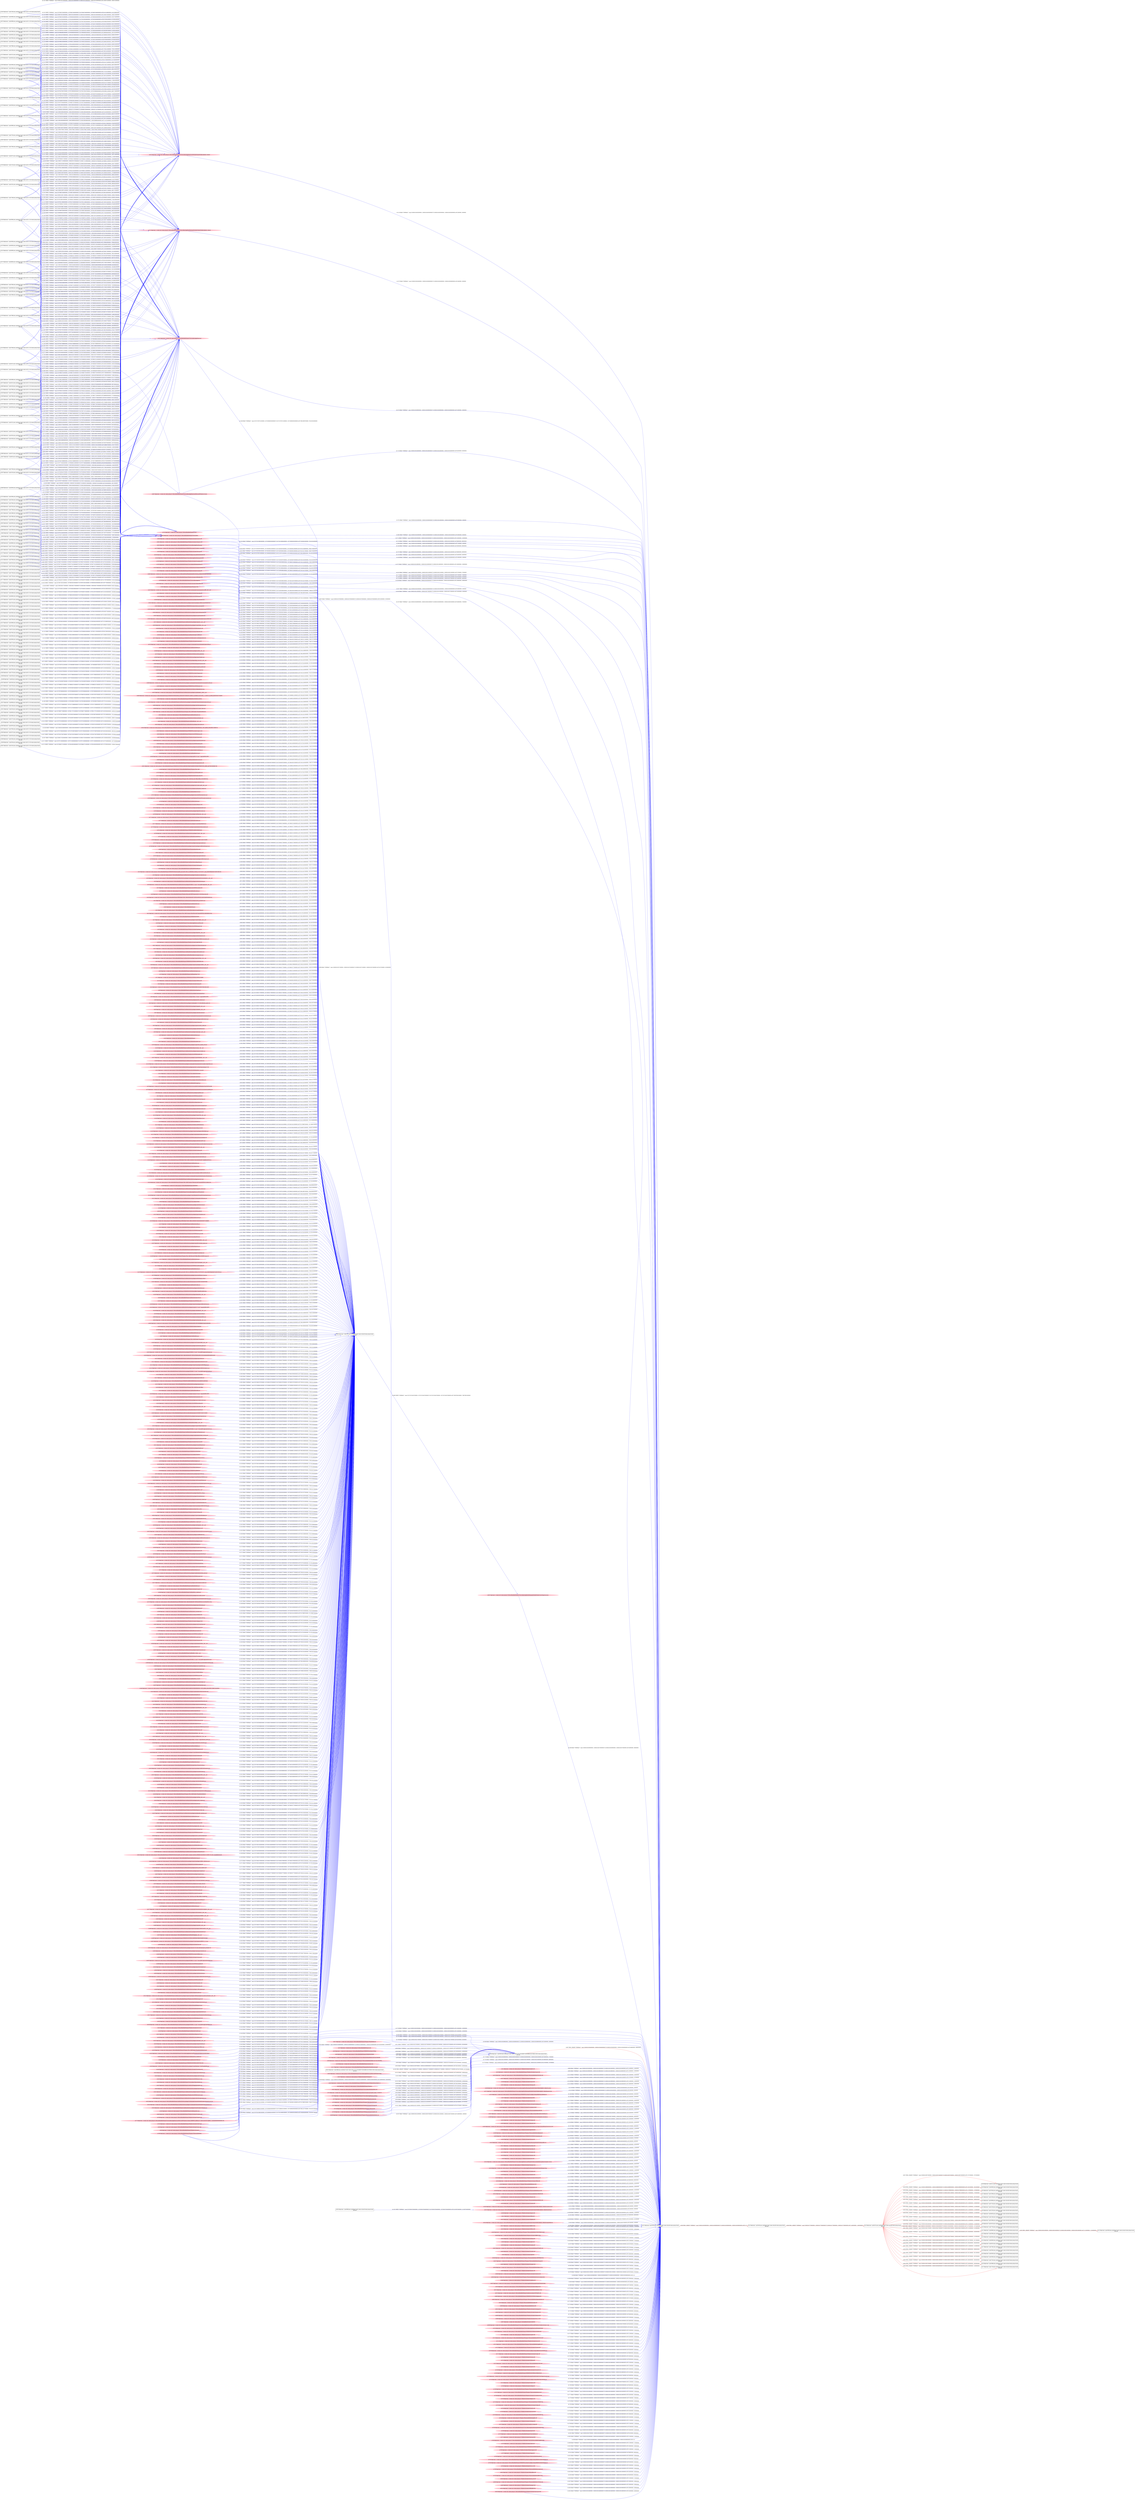 digraph  {
rankdir=LR
"23"[color=black,label="id:23 HopCount: 2 pid:8152 proc_starttime:0 cmd: owner uid:null owner group id:null,\n null null", shape=box,style=solid];
"28"[color=black,label="id:28 HopCount: 3 pid:6112 proc_starttime:0 cmd: owner uid:null owner group id:null,\n null null", shape=box,style=solid];
"23" -> "28" [id=837,__obj="PROC_CREATE"color=red,label="id:837 PROC_CREATE **NORMAL**  seqs:[1558026109075000000, 1558026109075000000] T:[1558026109075000000, 1558026109075000000] relT:[-2767000000, -2767000000]",style=solid];
"29"[color=black,label="id:29 HopCount: 3 pid:6000 proc_starttime:0 cmd: owner uid:null owner group id:null,\n null null", shape=box,style=solid];
"23" -> "29" [id=838,__obj="PROC_CREATE"color=red,label="id:838 PROC_CREATE **NORMAL**  seqs:[1558026108809000000, 1558026108809000000] T:[1558026108809000000, 1558026108809000000] relT:[-2501000000, -2501000000]",style=solid];
"0"[color=black,label="id:0 HopCount: 3 pid:7664 proc_starttime:0 cmd: owner uid:null owner group id:null,\n null null", shape=box,style=solid];
"23" -> "0" [id=839,__obj="PROC_CREATE"color=red,label="id:839 PROC_CREATE **NORMAL**  seqs:[1558026107886000000, 1558026107886000000] T:[1558026107886000000, 1558026107886000000] relT:[-1578000000, -1578000000]",style=solid];
"1"[color=black,label="id:1 HopCount: 3 pid:1588 proc_starttime:0 cmd: owner uid:null owner group id:null,\n null null", shape=box,style=solid];
"23" -> "1" [id=840,__obj="PROC_CREATE"color=red,label="id:840 PROC_CREATE **NORMAL**  seqs:[1558026108011000000, 1558026108011000000] T:[1558026108011000000, 1558026108011000000] relT:[-1703000000, -1703000000]",style=solid];
"2"[color=black,label="id:2 HopCount: 3 pid:2328 proc_starttime:0 cmd: owner uid:null owner group id:null,\n null null", shape=box,style=solid];
"23" -> "2" [id=841,__obj="PROC_CREATE"color=red,label="id:841 PROC_CREATE **NORMAL**  seqs:[1558026109265000000, 1558026109265000000] T:[1558026109265000000, 1558026109265000000] relT:[-2957000000, -2957000000]",style=solid];
"3"[color=black,label="id:3 HopCount: 3 pid:5888 proc_starttime:0 cmd: owner uid:null owner group id:null,\n null null", shape=box,style=solid];
"23" -> "3" [id=842,__obj="PROC_CREATE"color=red,label="id:842 PROC_CREATE **NORMAL**  seqs:[1558026109204000000, 1558026109204000000] T:[1558026109204000000, 1558026109204000000] relT:[-2896000000, -2896000000]",style=solid];
"4"[color=black,label="id:4 HopCount: 3 pid:7144 proc_starttime:0 cmd: owner uid:null owner group id:null,\n null null", shape=box,style=solid];
"23" -> "4" [id=843,__obj="PROC_CREATE"color=red,label="id:843 PROC_CREATE **NORMAL**  seqs:[1558026108546000000, 1558026108546000000] T:[1558026108546000000, 1558026108546000000] relT:[-2238000000, -2238000000]",style=solid];
"5"[color=black,label="id:5 HopCount: 3 pid:4128 proc_starttime:0 cmd: owner uid:null owner group id:null,\n null null", shape=box,style=solid];
"23" -> "5" [id=844,__obj="PROC_CREATE"color=red,label="id:844 PROC_CREATE **NORMAL**  seqs:[1558026108427000000, 1558026108427000000] T:[1558026108427000000, 1558026108427000000] relT:[-2119000000, -2119000000]",style=solid];
"6"[color=black,label="id:6 HopCount: 3 pid:1320 proc_starttime:0 cmd: owner uid:null owner group id:null,\n null null", shape=box,style=solid];
"23" -> "6" [id=845,__obj="PROC_CREATE"color=red,label="id:845 PROC_CREATE **NORMAL**  seqs:[1558026108426000000, 1558026108426000000] T:[1558026108426000000, 1558026108426000000] relT:[-2118000000, -2118000000]",style=solid];
"7"[color=black,label="id:7 HopCount: 3 pid:6504 proc_starttime:0 cmd: owner uid:null owner group id:null,\n null null", shape=box,style=solid];
"23" -> "7" [id=846,__obj="PROC_CREATE"color=red,label="id:846 PROC_CREATE **NORMAL**  seqs:[1558026108427000000, 1558026108427000000] T:[1558026108427000000, 1558026108427000000] relT:[-2119000000, -2119000000]",style=solid];
"26"[color=black,label="id:26 HopCount: 3 pid:1264 proc_starttime:0 cmd: owner uid:null owner group id:null,\n null null", shape=box,style=solid];
"23" -> "26" [id=847,__obj="PROC_CREATE"color=red,label="id:847 PROC_CREATE **NORMAL**  seqs:[1558026109767000000, 1558026109767000000] T:[1558026109767000000, 1558026109767000000] relT:[-3459000000, -3459000000]",style=solid];
"8"[color=black,label="id:8 HopCount: 3 pid:1068 proc_starttime:0 cmd: owner uid:null owner group id:null,\n null null", shape=box,style=solid];
"23" -> "8" [id=848,__obj="PROC_CREATE"color=red,label="id:848 PROC_CREATE **NORMAL**  seqs:[1558026108427000000, 1558026108427000000] T:[1558026108427000000, 1558026108427000000] relT:[-2119000000, -2119000000]",style=solid];
"9"[color=black,label="id:9 HopCount: 3 pid:3516 proc_starttime:0 cmd: owner uid:null owner group id:null,\n null null", shape=box,style=solid];
"23" -> "9" [id=849,__obj="PROC_CREATE"color=red,label="id:849 PROC_CREATE **NORMAL**  seqs:[1558026108426000000, 1558026108426000000] T:[1558026108426000000, 1558026108426000000] relT:[-2118000000, -2118000000]",style=solid];
"10"[color=black,label="id:10 HopCount: 3 pid:7736 proc_starttime:0 cmd: owner uid:null owner group id:null,\n null null", shape=box,style=solid];
"23" -> "10" [id=850,__obj="PROC_CREATE"color=red,label="id:850 PROC_CREATE **NORMAL**  seqs:[1558026122062000000, 1558026122062000000] T:[1558026122062000000, 1558026122062000000] relT:[-15754000000, -15754000000]",style=solid];
"11"[color=black,label="id:11 HopCount: 3 pid:6800 proc_starttime:0 cmd: owner uid:null owner group id:null,\n null null", shape=box,style=solid];
"23" -> "11" [id=851,__obj="PROC_CREATE"color=red,label="id:851 PROC_CREATE **NORMAL**  seqs:[1558026108427000000, 1558026108427000000] T:[1558026108427000000, 1558026108427000000] relT:[-2119000000, -2119000000]",style=solid];
"12"[color=black,label="id:12 HopCount: 3 pid:2904 proc_starttime:0 cmd: owner uid:null owner group id:null,\n null null", shape=box,style=solid];
"23" -> "12" [id=852,__obj="PROC_CREATE"color=red,label="id:852 PROC_CREATE **NORMAL**  seqs:[1558026109653000000, 1558026109653000000] T:[1558026109653000000, 1558026109653000000] relT:[-3345000000, -3345000000]",style=solid];
"13"[color=black,label="id:13 HopCount: 3 pid:6344 proc_starttime:0 cmd: owner uid:null owner group id:null,\n null null", shape=box,style=solid];
"23" -> "13" [id=853,__obj="PROC_CREATE"color=red,label="id:853 PROC_CREATE **NORMAL**  seqs:[1558026108427000000, 1558026108427000000] T:[1558026108427000000, 1558026108427000000] relT:[-2119000000, -2119000000]",style=solid];
"14"[color=black,label="id:14 HopCount: 3 pid:6600 proc_starttime:0 cmd: owner uid:null owner group id:null,\n null null", shape=box,style=solid];
"23" -> "14" [id=854,__obj="PROC_CREATE"color=red,label="id:854 PROC_CREATE **NORMAL**  seqs:[1558026109625000000, 1558026109625000000] T:[1558026109625000000, 1558026109625000000] relT:[-3317000000, -3317000000]",style=solid];
"15"[color=black,label="id:15 HopCount: 4 pid:6508 proc_starttime:0 cmd: owner uid:null owner group id:null,\n null null", shape=box,style=solid];
"11" -> "15" [id=855,__obj="PROC_CREATE"color=red,label="id:855 PROC_CREATE **NORMAL**  seqs:[1558026108524000000, 1558026108524000000] T:[1558026108524000000, 1558026108524000000] relT:[-2216000000, -2216000000]",style=solid];
"16"[color=black,label="id:16 HopCount: 3 pid:6516 proc_starttime:0 cmd: owner uid:null owner group id:null,\n null null", shape=box,style=solid];
"23" -> "16" [id=856,__obj="PROC_CREATE"color=red,label="id:856 PROC_CREATE **NORMAL**  seqs:[1558026109152000000, 1558026109152000000] T:[1558026109152000000, 1558026109152000000] relT:[-2844000000, -2844000000]",style=solid];
"17"[color=black,label="id:17 HopCount: 3 pid:7492 proc_starttime:0 cmd: owner uid:null owner group id:null,\n null null", shape=box,style=solid];
"23" -> "17" [id=857,__obj="PROC_CREATE"color=red,label="id:857 PROC_CREATE **NORMAL**  seqs:[1558026108426000000, 1558026108426000000] T:[1558026108426000000, 1558026108426000000] relT:[-2118000000, -2118000000]",style=solid];
"18"[color=black,label="id:18 HopCount: 3 pid:5944 proc_starttime:0 cmd: owner uid:null owner group id:null,\n null null", shape=box,style=solid];
"23" -> "18" [id=858,__obj="PROC_CREATE"color=red,label="id:858 PROC_CREATE **NORMAL**  seqs:[1558026109177000000, 1558026109177000000] T:[1558026109177000000, 1558026109177000000] relT:[-2869000000, -2869000000]",style=solid];
"21"[color=black,label="id:21 HopCount: 0 pid:2944 proc_starttime:0 cmd: owner uid:null owner group id:null,\n null null", shape=box,style=solid];
"22"[color=black,label="id:22 HopCount: 1 pid:5404 proc_starttime:0 cmd: owner uid:null owner group id:null,\n null null", shape=box,style=solid];
"21" -> "22" [id=859,__obj="PROC_CREATE"color=red,label="id:859 PROC_CREATE **NORMAL**  seqs:[1558026106308000000, 1558026106308000000] T:[1558026106308000000, 1558026106308000000] relT:[0, 0]",style=solid];
"22" -> "23" [id=860,__obj="PROC_CREATE"color=red,label="id:860 PROC_CREATE **NORMAL**  seqs:[1558026107790000000, 1558026107790000000] T:[1558026107790000000, 1558026107790000000] relT:[-1482000000, -1482000000]",style=solid];
"24"[color=black,label="id:24 HopCount: 3 pid:6436 proc_starttime:0 cmd: owner uid:null owner group id:null,\n null null", shape=box,style=solid];
"23" -> "24" [id=861,__obj="PROC_CREATE"color=red,label="id:861 PROC_CREATE **NORMAL**  seqs:[1558026109219000000, 1558026109219000000] T:[1558026109219000000, 1558026109219000000] relT:[-2911000000, -2911000000]",style=solid];
"25"[color=black,label="id:25 HopCount: 3 pid:5500 proc_starttime:0 cmd: owner uid:null owner group id:null,\n null null", shape=box,style=solid];
"23" -> "25" [id=862,__obj="PROC_CREATE"color=red,label="id:862 PROC_CREATE **NORMAL**  seqs:[1558026109615000000, 1558026109615000000] T:[1558026109615000000, 1558026109615000000] relT:[-3307000000, -3307000000]",style=solid];
"19"[color=black,label="id:19 HopCount: 3 pid:7220 proc_starttime:0 cmd: owner uid:null owner group id:null,\n null null", shape=box,style=solid];
"23" -> "19" [id=863,__obj="PROC_CREATE"color=red,label="id:863 PROC_CREATE **NORMAL**  seqs:[1558026108912000000, 1558026108912000000] T:[1558026108912000000, 1558026108912000000] relT:[-2604000000, -2604000000]",style=solid];
"20"[color=black,label="id:20 HopCount: 3 pid:4968 proc_starttime:0 cmd: owner uid:null owner group id:null,\n null null", shape=box,style=solid];
"23" -> "20" [id=864,__obj="PROC_CREATE"color=red,label="id:864 PROC_CREATE **NORMAL**  seqs:[1558026109337000000, 1558026109337000000] T:[1558026109337000000, 1558026109337000000] relT:[-3029000000, -3029000000]",style=solid];
"27"[color=black,label="id:27 HopCount: 3 pid:1728 proc_starttime:0 cmd: owner uid:null owner group id:null,\n null null", shape=box,style=solid];
"23" -> "27" [id=865,__obj="PROC_CREATE"color=red,label="id:865 PROC_CREATE **NORMAL**  seqs:[1558026108546000000, 1558026108546000000] T:[1558026108546000000, 1558026108546000000] relT:[-2238000000, -2238000000]",style=solid];
"42"[color=pink,label="id:42 HopCount: -4 owner uid: owner group id: /Device/HarddiskVolume2/Windows/System32/shlwapi.dll ", shape=oval,style=filled];
"656"[color=black,label="id:656 HopCount: -3 pid:2232 proc_starttime:0 cmd: owner uid:null owner group id:null,\n null null", shape=box,style=solid];
"42" -> "656" [id=866,__obj="READ"color=blue,label="id:866 READ **NORMAL**  seqs:[1557262953873000000, 1557266433036000000] T:[1557262953873000000, 1557266433036000000] relT:[763152435000000, 759673272000000]",style=solid];
"30"[color=pink,label="id:30 HopCount: -4 owner uid: owner group id: /Device/HarddiskVolume2/salt/bin/lib/threading.pyc ", shape=oval,style=filled];
"30" -> "656" [id=867,__obj="READ"color=blue,label="id:867 READ **NORMAL**  seqs:[1557262953881000000, 1557266553740000000] T:[1557262953881000000, 1557266553740000000] relT:[763152427000000, 759552568000000]",style=solid];
"32"[color=pink,label="id:32 HopCount: -4 owner uid: owner group id: /Device/HarddiskVolume2/WINDOWS/WinSxS/amd64_microsoft.vc90.crt_1fc8b3b9a1e18e3b_9.0.30729.9317_none_08e0939fa840d57b/MSVCR90.dll ", shape=oval,style=filled];
"32" -> "656" [id=868,__obj="READ"color=blue,label="id:868 READ **NORMAL**  seqs:[1557262953871000000, 1557262953871000000] T:[1557262953871000000, 1557262953871000000] relT:[763152437000000, 763152437000000]",style=solid];
"33"[color=pink,label="id:33 HopCount: -4 owner uid: owner group id: /Device/HarddiskVolume2/salt/bin/Lib/site-packages/tornado/curl_httpclient.pyc ", shape=oval,style=filled];
"33" -> "656" [id=869,__obj="READ"color=blue,label="id:869 READ **NORMAL**  seqs:[1557262953930000000, 1557262953930000000] T:[1557262953930000000, 1557262953930000000] relT:[763152378000000, 763152378000000]",style=solid];
"34"[color=pink,label="id:34 HopCount: -4 owner uid: owner group id: /Device/HarddiskVolume2/salt/bin/Lib/site-packages/cryptography/hazmat/primitives/asymmetric/__init__.pyc ", shape=oval,style=filled];
"34" -> "656" [id=870,__obj="READ"color=blue,label="id:870 READ **NORMAL**  seqs:[1557262953934000000, 1557262953934000000] T:[1557262953934000000, 1557262953934000000] relT:[763152374000000, 763152374000000]",style=solid];
"35"[color=pink,label="id:35 HopCount: -4 owner uid: owner group id: /Device/HarddiskVolume2/salt/bin/Lib/site-packages/salt/utils/zeromq.pyc ", shape=oval,style=filled];
"35" -> "656" [id=871,__obj="READ"color=blue,label="id:871 READ **NORMAL**  seqs:[1557262953921000000, 1557266553781000000] T:[1557262953921000000, 1557266553781000000] relT:[763152387000000, 759552527000000]",style=solid];
"36"[color=pink,label="id:36 HopCount: -4 owner uid: owner group id: /Device/HarddiskVolume2/salt/bin/Lib/site-packages/PyYAML-3.11-py2.7-win-amd64.egg/yaml/__init__.pyc ", shape=oval,style=filled];
"36" -> "656" [id=872,__obj="READ"color=blue,label="id:872 READ **NORMAL**  seqs:[1557262953894000000, 1557262953894000000] T:[1557262953894000000, 1557262953894000000] relT:[763152414000000, 763152414000000]",style=solid];
"37"[color=pink,label="id:37 HopCount: -4 owner uid: owner group id: /Device/HarddiskVolume2/Windows/SysWOW64/combase.dll ", shape=oval,style=filled];
"37" -> "656" [id=873,__obj="READ"color=blue,label="id:873 READ **NORMAL**  seqs:[1557264314053000000, 1557264314053000000] T:[1557264314053000000, 1557264314053000000] relT:[761792255000000, 761792255000000]",style=solid];
"38"[color=pink,label="id:38 HopCount: -4 owner uid: owner group id: /Device/HarddiskVolume2/salt/bin/lib/socket.pyc ", shape=oval,style=filled];
"38" -> "656" [id=874,__obj="READ"color=blue,label="id:874 READ **NORMAL**  seqs:[1557262953886000000, 1557266553742000000] T:[1557262953886000000, 1557266553742000000] relT:[763152422000000, 759552566000000]",style=solid];
"39"[color=pink,label="id:39 HopCount: -4 owner uid: owner group id: /Device/HarddiskVolume2/Windows/Microsoft.NET/Framework/v4.0.30319/mscoreei.dll ", shape=oval,style=filled];
"39" -> "656" [id=875,__obj="READ"color=blue,label="id:875 READ **NORMAL**  seqs:[1557264314057000000, 1557264314057000000] T:[1557264314057000000, 1557264314057000000] relT:[761792251000000, 761792251000000]",style=solid];
"40"[color=pink,label="id:40 HopCount: -4 owner uid: owner group id: /Device/HarddiskVolume2/PROGRAM FILES (X86)/MICROSOFT OFFICE/OFFICE15/DCF/NATIVESHIM.DLL ", shape=oval,style=filled];
"40" -> "656" [id=876,__obj="READ"color=blue,label="id:876 READ **NORMAL**  seqs:[1557264314060000000, 1557264314060000000] T:[1557264314060000000, 1557264314060000000] relT:[761792248000000, 761792248000000]",style=solid];
"41"[color=pink,label="id:41 HopCount: -4 owner uid: owner group id: /Device/HarddiskVolume2/salt/bin/Lib/site-packages/psutil/_pswindows.pyc ", shape=oval,style=filled];
"41" -> "656" [id=877,__obj="READ"color=blue,label="id:877 READ **NORMAL**  seqs:[1557266553745000000, 1557266553745000000] T:[1557266553745000000, 1557266553745000000] relT:[759552563000000, 759552563000000]",style=solid];
"836"[color=pink,label="id:836 HopCount: -4 owner uid: owner group id: /Device/HarddiskVolume2/salt/bin/Lib/abc.pyc ", shape=oval,style=filled];
"836" -> "656" [id=878,__obj="READ"color=blue,label="id:878 READ **NORMAL**  seqs:[1557262953876000000, 1557262953876000000] T:[1557262953876000000, 1557262953876000000] relT:[763152432000000, 763152432000000]",style=solid];
"835"[color=pink,label="id:835 HopCount: -4 owner uid: owner group id: /Device/HarddiskVolume4 ", shape=oval,style=filled];
"835" -> "656" [id=879,__obj="READ"color=blue,label="id:879 READ **NORMAL**  seqs:[1557256894330000000, 1557265960363000000] T:[1557256894330000000, 1557265960363000000] relT:[769211978000000, 760145945000000]",style=solid];
"31"[color=pink,label="id:31 HopCount: -4 owner uid: owner group id: /Device/HarddiskVolume2/salt/bin/lib/multiprocessing/forking.pyc ", shape=oval,style=filled];
"31" -> "656" [id=880,__obj="READ"color=blue,label="id:880 READ **NORMAL**  seqs:[1557262953883000000, 1557262953883000000] T:[1557262953883000000, 1557262953883000000] relT:[763152425000000, 763152425000000]",style=solid];
"61"[color=pink,label="id:61 HopCount: -4 owner uid: owner group id: /Device/HarddiskVolume2/Program Files (x86)/Common Files/Microsoft Shared/OFFICE15/RICHED20.DLL ", shape=oval,style=filled];
"61" -> "656" [id=881,__obj="READ"color=blue,label="id:881 READ **NORMAL**  seqs:[1557264314059000000, 1557264314059000000] T:[1557264314059000000, 1557264314059000000] relT:[761792249000000, 761792249000000]",style=solid];
"45"[color=pink,label="id:45 HopCount: -4 owner uid: owner group id: /Device/HarddiskVolume2/WINDOWS/FONTS ", shape=oval,style=filled];
"45" -> "656" [id=882,__obj="READ"color=blue,label="id:882 READ **NORMAL**  seqs:[1557257587328000000, 1557260642329000000] T:[1557257587328000000, 1557260642329000000] relT:[768518980000000, 765463979000000]",style=solid];
"47"[color=pink,label="id:47 HopCount: -4 owner uid: owner group id: /Device/HarddiskVolume2/salt/bin/Lib/site-packages/Crypto/Cipher/__init__.pyc ", shape=oval,style=filled];
"47" -> "656" [id=883,__obj="READ"color=blue,label="id:883 READ **NORMAL**  seqs:[1557266553744000000, 1557266553744000000] T:[1557266553744000000, 1557266553744000000] relT:[759552564000000, 759552564000000]",style=solid];
"46"[color=pink,label="id:46 HopCount: -4 owner uid: owner group id: /Device/HarddiskVolume2/Users/admin/AppData/Local/Microsoft ", shape=oval,style=filled];
"46" -> "656" [id=884,__obj="READ"color=blue,label="id:884 READ **NORMAL**  seqs:[1557261536853000000, 1557265960392000000] T:[1557261536853000000, 1557265960392000000] relT:[764569455000000, 760145916000000]",style=solid];
"49"[color=pink,label="id:49 HopCount: -4 owner uid: owner group id: /Device/HarddiskVolume2/Windows/SysWOW64/imm32.dll ", shape=oval,style=filled];
"49" -> "656" [id=885,__obj="READ"color=blue,label="id:885 READ **NORMAL**  seqs:[1557264314054000000, 1557264314054000000] T:[1557264314054000000, 1557264314054000000] relT:[761792254000000, 761792254000000]",style=solid];
"50"[color=pink,label="id:50 HopCount: -4 owner uid: owner group id: /Device/HarddiskVolume2/Windows/System32/profapi.dll ", shape=oval,style=filled];
"50" -> "656" [id=886,__obj="READ"color=blue,label="id:886 READ **NORMAL**  seqs:[1557262953874000000, 1557262953874000000] T:[1557262953874000000, 1557262953874000000] relT:[763152434000000, 763152434000000]",style=solid];
"48"[color=black,label="id:48 HopCount: -2 pid:5616 proc_starttime:0 cmd: owner uid:S-1-5-21-231540947-922634896-4161786520-1004 owner group id:null,\n null null", shape=box,style=solid];
"48" -> "21" [id=887,__obj="PROC_CREATE"color=red,label="id:887 PROC_CREATE **NORMAL**  seqs:[1558026105940000000, 1558026105940000000] T:[1558026105940000000, 1558026105940000000] relT:[368000000, 368000000]",style=solid];
"52"[color=pink,label="id:52 HopCount: -4 owner uid: owner group id: /Device/HarddiskVolume2/salt/bin/Lib/site-packages/OpenSSL/__init__.pyc ", shape=oval,style=filled];
"52" -> "656" [id=888,__obj="READ"color=blue,label="id:888 READ **NORMAL**  seqs:[1557262953933000000, 1557262953933000000] T:[1557262953933000000, 1557262953933000000] relT:[763152375000000, 763152375000000]",style=solid];
"53"[color=pink,label="id:53 HopCount: -4 owner uid: owner group id: /Device/HarddiskVolume2/salt/bin/Lib/site-packages/salt/utils/parsers.pyc ", shape=oval,style=filled];
"53" -> "656" [id=889,__obj="READ"color=blue,label="id:889 READ **NORMAL**  seqs:[1557262953942000000, 1557266553810000000] T:[1557262953942000000, 1557266553810000000] relT:[763152366000000, 759552498000000]",style=solid];
"51"[color=pink,label="id:51 HopCount: -2 owner uid: owner group id: /Windows/System32/shell32.dll ", shape=oval,style=filled];
"51" -> "21" [id=890,__obj="READ"color=blue,label="id:890 READ **NORMAL**  seqs:[1558026106194000000, 1558026106194000000] T:[1558026106194000000, 1558026106194000000] relT:[114000000, 114000000]",style=solid];
"55"[color=pink,label="id:55 HopCount: -4 owner uid: owner group id: /Device/HarddiskVolume2/salt/bin/Lib/site-packages/Crypto/Random/OSRNG/winrandom.pyd ", shape=oval,style=filled];
"55" -> "656" [id=891,__obj="READ"color=blue,label="id:891 READ **NORMAL**  seqs:[1557266553743000000, 1557266553743000000] T:[1557266553743000000, 1557266553743000000] relT:[759552565000000, 759552565000000]",style=solid];
"56"[color=pink,label="id:56 HopCount: -4 owner uid: owner group id: /Device/HarddiskVolume2/Windows/System32/gdi32full.dll ", shape=oval,style=filled];
"56" -> "656" [id=892,__obj="READ"color=blue,label="id:892 READ **NORMAL**  seqs:[1557262953870000000, 1557266433036000000] T:[1557262953870000000, 1557266433036000000] relT:[763152438000000, 759673272000000]",style=solid];
"54"[color=pink,label="id:54 HopCount: -2 owner uid: owner group id: /Device/HarddiskVolume2/Windows/System32/usp10.dll ", shape=oval,style=filled];
"54" -> "21" [id=893,__obj="READ"color=blue,label="id:893 READ **NORMAL**  seqs:[1558026106198000000, 1558026106198000000] T:[1558026106198000000, 1558026106198000000] relT:[110000000, 110000000]",style=solid];
"57"[color=pink,label="id:57 HopCount: -3 owner uid: owner group id: /Device/HarddiskVolume2/salt ", shape=oval,style=filled];
"57" -> "48" [id=894,__obj="READ"color=blue,label="id:894 READ **NORMAL**  seqs:[1558026101809000000, 1558026102071000000] T:[1558026101809000000, 1558026102071000000] relT:[4499000000, 4237000000]",style=solid];
"59"[color=pink,label="id:59 HopCount: -3 owner uid: owner group id: /Device/HarddiskVolume2/WINDOWS/System32/Wbem ", shape=oval,style=filled];
"59" -> "48" [id=895,__obj="READ"color=blue,label="id:895 READ **NORMAL**  seqs:[1558026101808000000, 1558026102070000000] T:[1558026101808000000, 1558026102070000000] relT:[4500000000, 4238000000]",style=solid];
"60"[color=pink,label="id:60 HopCount: -3 owner uid: owner group id: /Device/HarddiskVolume2/WINDOWS/TEMP ", shape=oval,style=filled];
"60" -> "48" [id=896,__obj="READ"color=blue,label="id:896 READ **NORMAL**  seqs:[1558026105783000000, 1558026105783000000] T:[1558026105783000000, 1558026105783000000] relT:[525000000, 525000000]",style=solid];
"804"[color=pink,label="id:804 HopCount: -2 owner uid: owner group id: /Device/HarddiskVolume2/Windows/System32/KernelBase.dll ", shape=oval,style=filled];
"804" -> "48" [id=897,__obj="READ"color=blue,label="id:897 READ **NORMAL**  seqs:[1558026105785000000, 1558026105785000000] T:[1558026105785000000, 1558026105785000000] relT:[523000000, 523000000]",style=solid];
"62"[color=pink,label="id:62 HopCount: -3 owner uid: owner group id: /Device/HarddiskVolume2/Windows ", shape=oval,style=filled];
"62" -> "48" [id=898,__obj="READ"color=blue,label="id:898 READ **NORMAL**  seqs:[1558026101807000000, 1558026102070000000] T:[1558026101807000000, 1558026102070000000] relT:[4501000000, 4238000000]",style=solid];
"302"[color=pink,label="id:302 HopCount: -2 owner uid: owner group id: /Device/HarddiskVolume2/Program Files ", shape=oval,style=filled];
"302" -> "48" [id=899,__obj="READ"color=blue,label="id:899 READ **NORMAL**  seqs:[1558026102071000000, 1558026102074000000] T:[1558026102071000000, 1558026102074000000] relT:[4237000000, 4234000000]",style=solid];
"577"[color=pink,label="id:577 HopCount: -4 owner uid: owner group id: /Device/HarddiskVolume2/WINDOWS/SERVICEPROFILES/LOCALSERVICE ", shape=oval,style=filled];
"577" -> "656" [id=900,__obj="READ"color=blue,label="id:900 READ **NORMAL**  seqs:[1557257587324000000, 1557260642327000000] T:[1557257587324000000, 1557260642327000000] relT:[768518984000000, 765463981000000]",style=solid];
"63"[color=pink,label="id:63 HopCount: -4 owner uid: owner group id: /Device/HarddiskVolume2/salt/bin/lib/site-packages/salt/exceptions.pyc ", shape=oval,style=filled];
"63" -> "656" [id=901,__obj="READ"color=blue,label="id:901 READ **NORMAL**  seqs:[1557262953885000000, 1557266553741000000] T:[1557262953885000000, 1557266553741000000] relT:[763152423000000, 759552567000000]",style=solid];
"64"[color=pink,label="id:64 HopCount: -4 owner uid: owner group id: /Device/HarddiskVolume2/salt/bin/lib/multiprocessing/process.pyc ", shape=oval,style=filled];
"64" -> "656" [id=902,__obj="READ"color=blue,label="id:902 READ **NORMAL**  seqs:[1557262953880000000, 1557262953880000000] T:[1557262953880000000, 1557262953880000000] relT:[763152428000000, 763152428000000]",style=solid];
"66"[color=pink,label="id:66 HopCount: -4 owner uid: owner group id: /Device/HarddiskVolume2/salt/bin/Lib/site-packages/zmq/eventloop/__init__.pyc ", shape=oval,style=filled];
"66" -> "656" [id=903,__obj="READ"color=blue,label="id:903 READ **NORMAL**  seqs:[1557262953918000000, 1557262953918000000] T:[1557262953918000000, 1557262953918000000] relT:[763152390000000, 763152390000000]",style=solid];
"65"[color=pink,label="id:65 HopCount: -4 owner uid: owner group id: /Device/HarddiskVolume2/WINDOWS/SYSTEM32/CRYPTXML.DLL ", shape=oval,style=filled];
"65" -> "656" [id=904,__obj="READ"color=blue,label="id:904 READ **NORMAL**  seqs:[1557264315420000000, 1557264315420000000] T:[1557264315420000000, 1557264315420000000] relT:[761790888000000, 761790888000000]",style=solid];
"68"[color=pink,label="id:68 HopCount: -4 owner uid: owner group id: /Device/HarddiskVolume2/salt/bin/Lib/site-packages/requests/packages/urllib3/__init__.pyc ", shape=oval,style=filled];
"68" -> "656" [id=905,__obj="READ"color=blue,label="id:905 READ **NORMAL**  seqs:[1557266553788000000, 1557266553788000000] T:[1557266553788000000, 1557266553788000000] relT:[759552520000000, 759552520000000]",style=solid];
"67"[color=pink,label="id:67 HopCount: -4 owner uid: owner group id: /Device/HarddiskVolume2/salt/bin/Lib/site-packages/zmq/backend/cython/message.pyd ", shape=oval,style=filled];
"67" -> "656" [id=906,__obj="READ"color=blue,label="id:906 READ **NORMAL**  seqs:[1557266553777000000, 1557266553777000000] T:[1557266553777000000, 1557266553777000000] relT:[759552531000000, 759552531000000]",style=solid];
"69"[color=pink,label="id:69 HopCount: -4 owner uid: owner group id: /Device/HarddiskVolume2/salt/bin/Lib/urlparse.pyc ", shape=oval,style=filled];
"69" -> "656" [id=907,__obj="READ"color=blue,label="id:907 READ **NORMAL**  seqs:[1557266553743000000, 1557266553743000000] T:[1557266553743000000, 1557266553743000000] relT:[759552565000000, 759552565000000]",style=solid];
"70"[color=pink,label="id:70 HopCount: -4 owner uid: owner group id: /Device/HarddiskVolume2/salt/bin/python27.dll ", shape=oval,style=filled];
"70" -> "656" [id=908,__obj="READ"color=blue,label="id:908 READ **NORMAL**  seqs:[1557262953869000000, 1557262953869000000] T:[1557262953869000000, 1557262953869000000] relT:[763152439000000, 763152439000000]",style=solid];
"71"[color=pink,label="id:71 HopCount: -4 owner uid: owner group id: /Device/HarddiskVolume2/WINDOWS/SYSTEM32/SPOOL/V4DIRS ", shape=oval,style=filled];
"71" -> "656" [id=909,__obj="READ"color=blue,label="id:909 READ **NORMAL**  seqs:[1557264805230000000, 1557264805230000000] T:[1557264805230000000, 1557264805230000000] relT:[761301078000000, 761301078000000]",style=solid];
"72"[color=pink,label="id:72 HopCount: -4 owner uid: owner group id: /Device/HarddiskVolume2/Windows/System32/SHCore.dll ", shape=oval,style=filled];
"72" -> "656" [id=910,__obj="READ"color=blue,label="id:910 READ **NORMAL**  seqs:[1557262953872000000, 1557265638523000000] T:[1557262953872000000, 1557265638523000000] relT:[763152436000000, 760467785000000]",style=solid];
"817"[color=pink,label="id:817 HopCount: -2 owner uid: owner group id: /Device/HarddiskVolume2/Program Files/desktop.ini ", shape=oval,style=filled];
"817" -> "48" [id=911,__obj="READ"color=blue,label="id:911 READ **NORMAL**  seqs:[1558026102073000000, 1558026102073000000] T:[1558026102073000000, 1558026102073000000] relT:[4235000000, 4235000000]",style=solid];
"43"[color=pink,label="id:43 HopCount: -4 owner uid: owner group id: /Device/HarddiskVolume2/Windows/System32/psapi.dll ", shape=oval,style=filled];
"43" -> "656" [id=912,__obj="READ"color=blue,label="id:912 READ **NORMAL**  seqs:[1557266553746000000, 1557266553746000000] T:[1557266553746000000, 1557266553746000000] relT:[759552562000000, 759552562000000]",style=solid];
"44"[color=pink,label="id:44 HopCount: -4 owner uid: owner group id: /Device/HarddiskVolume2/SALT/VAR/CACHE/SALT/MINION/PROC/20190507090236914000 ", shape=oval,style=filled];
"44" -> "656" [id=913,__obj="READ"color=blue,label="id:913 READ **NORMAL**  seqs:[1557262953945000000, 1557262953945000000] T:[1557262953945000000, 1557262953945000000] relT:[763152363000000, 763152363000000]",style=solid];
"73"[color=pink,label="id:73 HopCount: -3 owner uid: owner group id: /Device/HarddiskVolume2/ProgramData/Oracle/Java/javapath_target_715365579 ", shape=oval,style=filled];
"73" -> "48" [id=914,__obj="READ"color=blue,label="id:914 READ **NORMAL**  seqs:[1558026101807000000, 1558026102069000000] T:[1558026101808000000, 1558026102069000000] relT:[4500000000, 4239000000]",style=solid];
"74"[color=pink,label="id:74 HopCount: -3 owner uid: owner group id: /Device/HarddiskVolume2/Users/admin/AppData/Local/Temp ", shape=oval,style=filled];
"74" -> "48" [id=915,__obj="READ"color=blue,label="id:915 READ **NORMAL**  seqs:[1558026105783000000, 1558026105784000000] T:[1558026105783000000, 1558026105784000000] relT:[525000000, 524000000]",style=solid];
"75"[color=pink,label="id:75 HopCount: -3 owner uid: owner group id: /Device/HarddiskVolume2/ProgramData/chocolatey/bin ", shape=oval,style=filled];
"75" -> "48" [id=916,__obj="READ"color=blue,label="id:916 READ **NORMAL**  seqs:[1558026101809000000, 1558026102070000000] T:[1558026101809000000, 1558026102070000000] relT:[4499000000, 4238000000]",style=solid];
"76"[color=pink,label="id:76 HopCount: -3 owner uid: owner group id: /Device/HarddiskVolume2/Program Files/OpenSSH-Win64 ", shape=oval,style=filled];
"76" -> "48" [id=917,__obj="READ"color=blue,label="id:917 READ **NORMAL**  seqs:[1558026101809000000, 1558026102071000000] T:[1558026101809000000, 1558026102071000000] relT:[4499000000, 4237000000]",style=solid];
"99"[color=pink,label="id:99 HopCount: -4 owner uid: owner group id: /Device/HarddiskVolume2/salt/bin/Lib/nturl2path.pyc ", shape=oval,style=filled];
"99" -> "656" [id=918,__obj="READ"color=blue,label="id:918 READ **NORMAL**  seqs:[1557262953899000000, 1557262953899000000] T:[1557262953899000000, 1557262953899000000] relT:[763152409000000, 763152409000000]",style=solid];
"82"[color=pink,label="id:82 HopCount: -4 owner uid: owner group id: /Device/HarddiskVolume2/salt/bin/Lib/site-packages/zmq/sugar/poll.pyc ", shape=oval,style=filled];
"82" -> "656" [id=919,__obj="READ"color=blue,label="id:919 READ **NORMAL**  seqs:[1557266553778000000, 1557266553778000000] T:[1557266553778000000, 1557266553778000000] relT:[759552530000000, 759552530000000]",style=solid];
"83"[color=pink,label="id:83 HopCount: -4 owner uid: owner group id: /Device/HarddiskVolume2/salt/bin/Lib/site-packages/Mako-1.0.6-py2.7.egg-info/PKG-INFO ", shape=oval,style=filled];
"83" -> "656" [id=920,__obj="READ"color=blue,label="id:920 READ **NORMAL**  seqs:[1557262953925000000, 1557266553784000000] T:[1557262953925000000, 1557266553784000000] relT:[763152383000000, 759552524000000]",style=solid];
"86"[color=pink,label="id:86 HopCount: -4 owner uid: owner group id: /Device/HarddiskVolume2/salt/bin/Lib/site-packages/psutil/_common.pyc ", shape=oval,style=filled];
"86" -> "656" [id=921,__obj="READ"color=blue,label="id:921 READ **NORMAL**  seqs:[1557266553745000000, 1557266553745000000] T:[1557266553745000000, 1557266553745000000] relT:[759552563000000, 759552563000000]",style=solid];
"84"[color=pink,label="id:84 HopCount: -4 owner uid: owner group id: /Device/HarddiskVolume2/salt/bin/Lib/site-packages/cryptography-1.8.1.dist-info/entry_points.txt ", shape=oval,style=filled];
"84" -> "656" [id=922,__obj="READ"color=blue,label="id:922 READ **NORMAL**  seqs:[1557262953944000000, 1557266553811000000] T:[1557262953944000000, 1557266553811000000] relT:[763152364000000, 759552497000000]",style=solid];
"89"[color=pink,label="id:89 HopCount: -4 owner uid: owner group id: /Device/HarddiskVolume2/salt/bin/Lib/site-packages/msgpack/__init__.pyc ", shape=oval,style=filled];
"89" -> "656" [id=923,__obj="READ"color=blue,label="id:923 READ **NORMAL**  seqs:[1557266553779000000, 1557266553779000000] T:[1557266553779000000, 1557266553779000000] relT:[759552529000000, 759552529000000]",style=solid];
"85"[color=pink,label="id:85 HopCount: -4 owner uid: owner group id: /Device/HarddiskVolume2/salt/bin/Lib/site-packages/salt/pillar/__init__.pyc ", shape=oval,style=filled];
"85" -> "656" [id=924,__obj="READ"color=blue,label="id:924 READ **NORMAL**  seqs:[1557266553786000000, 1557266553786000000] T:[1557266553786000000, 1557266553786000000] relT:[759552522000000, 759552522000000]",style=solid];
"87"[color=pink,label="id:87 HopCount: -4 owner uid: owner group id: /Device/HarddiskVolume2/salt/bin/Lib/site-packages/salt/utils/cache.pyc ", shape=oval,style=filled];
"87" -> "656" [id=925,__obj="READ"color=blue,label="id:925 READ **NORMAL**  seqs:[1557262953920000000, 1557266553781000000] T:[1557262953920000000, 1557266553781000000] relT:[763152388000000, 759552527000000]",style=solid];
"88"[color=pink,label="id:88 HopCount: -4 owner uid: owner group id: /Device/HarddiskVolume2/salt/bin/Lib/site-packages/cryptography/hazmat/primitives/serialization.pyc ", shape=oval,style=filled];
"88" -> "656" [id=926,__obj="READ"color=blue,label="id:926 READ **NORMAL**  seqs:[1557262953937000000, 1557262953937000000] T:[1557262953937000000, 1557262953937000000] relT:[763152371000000, 763152371000000]",style=solid];
"90"[color=pink,label="id:90 HopCount: -4 owner uid: owner group id: /Device/HarddiskVolume2/salt/bin/Lib/site-packages/requests/packages/urllib3/util/url.pyc ", shape=oval,style=filled];
"90" -> "656" [id=927,__obj="READ"color=blue,label="id:927 READ **NORMAL**  seqs:[1557262953932000000, 1557262953932000000] T:[1557262953932000000, 1557262953932000000] relT:[763152376000000, 763152376000000]",style=solid];
"91"[color=pink,label="id:91 HopCount: -4 owner uid: owner group id: /Device/HarddiskVolume2/WINDOWS/system32/wkscli.dll ", shape=oval,style=filled];
"91" -> "656" [id=928,__obj="READ"color=blue,label="id:928 READ **NORMAL**  seqs:[1557266553746000000, 1557266553746000000] T:[1557266553746000000, 1557266553746000000] relT:[759552562000000, 759552562000000]",style=solid];
"92"[color=pink,label="id:92 HopCount: -4 owner uid: owner group id: /Device/HarddiskVolume2/salt/bin/Lib/site-packages/requests/status_codes.pyc ", shape=oval,style=filled];
"92" -> "656" [id=929,__obj="READ"color=blue,label="id:929 READ **NORMAL**  seqs:[1557262953941000000, 1557266553808000000] T:[1557262953941000000, 1557266553808000000] relT:[763152367000000, 759552500000000]",style=solid];
"77"[color=pink,label="id:77 HopCount: -3 owner uid: owner group id: /Device/HarddiskVolume2/Windows/System32/twinapi.dll ", shape=oval,style=filled];
"77" -> "48" [id=930,__obj="READ"color=blue,label="id:930 READ **NORMAL**  seqs:[1558026105785000000, 1558026105785000000] T:[1558026105785000000, 1558026105785000000] relT:[523000000, 523000000]",style=solid];
"93"[color=pink,label="id:93 HopCount: -4 owner uid: owner group id: /Device/HarddiskVolume2/salt/bin/Lib/site-packages/salt/textformat.pyc ", shape=oval,style=filled];
"93" -> "656" [id=931,__obj="READ"color=blue,label="id:931 READ **NORMAL**  seqs:[1557262953894000000, 1557262953894000000] T:[1557262953894000000, 1557262953894000000] relT:[763152414000000, 763152414000000]",style=solid];
"94"[color=pink,label="id:94 HopCount: -4 owner uid: owner group id: /Device/HarddiskVolume2/salt/bin/Lib/site-packages/zmq/sugar/__init__.pyc ", shape=oval,style=filled];
"94" -> "656" [id=932,__obj="READ"color=blue,label="id:932 READ **NORMAL**  seqs:[1557266553778000000, 1557266553778000000] T:[1557266553778000000, 1557266553778000000] relT:[759552530000000, 759552530000000]",style=solid];
"95"[color=pink,label="id:95 HopCount: -4 owner uid: owner group id: /Device/HarddiskVolume2/salt/bin/Lib/Queue.pyc ", shape=oval,style=filled];
"95" -> "656" [id=933,__obj="READ"color=blue,label="id:933 READ **NORMAL**  seqs:[1557262953898000000, 1557262953898000000] T:[1557262953898000000, 1557262953898000000] relT:[763152410000000, 763152410000000]",style=solid];
"734"[color=pink,label="id:734 HopCount: -2 owner uid: owner group id: /Device/HarddiskVolume2/Program Files/mozilla ", shape=oval,style=filled];
"734" -> "48" [id=934,__obj="READ"color=blue,label="id:934 READ **NORMAL**  seqs:[1558026102072000000, 1558026102075000000] T:[1558026102072000000, 1558026102075000000] relT:[4236000000, 4233000000]",style=solid];
"96"[color=pink,label="id:96 HopCount: -3 owner uid: owner group id: /Device/HarddiskVolume2/Windows/System32 ", shape=oval,style=filled];
"96" -> "48" [id=935,__obj="READ"color=blue,label="id:935 READ **NORMAL**  seqs:[1558026101806000000, 1558026102069000000] T:[1558026101806000000, 1558026102069000000] relT:[4502000000, 4239000000]",style=solid];
"705"[color=pink,label="id:705 HopCount: -2 owner uid: owner group id: /Device/HarddiskVolume2/Windows/System32/shell32.dll ", shape=oval,style=filled];
"705" -> "48" [id=936,__obj="READ"color=blue,label="id:936 READ **NORMAL**  seqs:[1558026102101000000, 1558026102102000000] T:[1558026102101000000, 1558026102101000000] relT:[4207000000, 4207000000]",style=solid];
"97"[color=pink,label="id:97 HopCount: -3 owner uid: owner group id: /Device/HarddiskVolume2/Users/admin/Desktop/firefox.lnk:Zone.Identifier ", shape=oval,style=filled];
"97" -> "48" [id=937,__obj="READ"color=blue,label="id:937 READ **NORMAL**  seqs:[1558026105800000000, 1558026105800000000] T:[1558026105800000000, 1558026105800000000] relT:[508000000, 508000000]",style=solid];
"98"[color=pink,label="id:98 HopCount: -3 owner uid: owner group id: /Device/HarddiskVolume2/Program Files/mozilla/firefox/firefox.exe:Zone.Identifier ", shape=oval,style=filled];
"98" -> "48" [id=938,__obj="READ"color=blue,label="id:938 READ **NORMAL**  seqs:[1558026105800000000, 1558026105800000000] T:[1558026105800000000, 1558026105800000000] relT:[508000000, 508000000]",style=solid];
"103"[color=pink,label="id:103 HopCount: -4 owner uid: owner group id: /Device/HarddiskVolume1 ", shape=oval,style=filled];
"103" -> "656" [id=939,__obj="READ"color=blue,label="id:939 READ **NORMAL**  seqs:[1557256894330000000, 1557265960363000000] T:[1557256894330000000, 1557265960363000000] relT:[769211978000000, 760145945000000]",style=solid];
"683"[color=pink,label="id:683 HopCount: -2 owner uid: owner group id: /Device/HarddiskVolume2/Windows/System32/user32.dll ", shape=oval,style=filled];
"683" -> "656" [id=940,__obj="READ"color=blue,label="id:940 READ **NORMAL**  seqs:[1557262953870000000, 1557265638522000000] T:[1557262953870000000, 1557265638522000000] relT:[763152438000000, 760467786000000]",style=solid];
"681"[color=pink,label="id:681 HopCount: -2 owner uid: owner group id: /Device/HarddiskVolume2/Windows/System32/oleaut32.dll ", shape=oval,style=filled];
"681" -> "656" [id=941,__obj="READ"color=blue,label="id:941 READ **NORMAL**  seqs:[1557262953891000000, 1557265638523000000] T:[1557262953891000000, 1557265638523000000] relT:[763152417000000, 760467785000000]",style=solid];
"105"[color=pink,label="id:105 HopCount: -4 owner uid: owner group id: /Device/HarddiskVolume2/salt/bin/lib/multiprocessing/__init__.pyc ", shape=oval,style=filled];
"105" -> "656" [id=942,__obj="READ"color=blue,label="id:942 READ **NORMAL**  seqs:[1557262953880000000, 1557266553739000000] T:[1557262953880000000, 1557266553739000000] relT:[763152428000000, 759552569000000]",style=solid];
"104"[color=pink,label="id:104 HopCount: -4 owner uid: owner group id: /Device/HarddiskVolume2/salt/bin/Lib/site-packages/requests/cookies.pyc ", shape=oval,style=filled];
"104" -> "656" [id=943,__obj="READ"color=blue,label="id:943 READ **NORMAL**  seqs:[1557262953940000000, 1557266553808000000] T:[1557262953940000000, 1557266553808000000] relT:[763152368000000, 759552500000000]",style=solid];
"108"[color=pink,label="id:108 HopCount: -4 owner uid: owner group id: /Device/HarddiskVolume2/Windows/SysWOW64/shell32.dll ", shape=oval,style=filled];
"108" -> "656" [id=944,__obj="READ"color=blue,label="id:944 READ **NORMAL**  seqs:[1557264314056000000, 1557264314056000000] T:[1557264314056000000, 1557264314056000000] relT:[761792252000000, 761792252000000]",style=solid];
"107"[color=pink,label="id:107 HopCount: -4 owner uid: owner group id: /Device/HarddiskVolume2/salt/bin/Lib/site-packages/Crypto/PublicKey/__init__.pyc ", shape=oval,style=filled];
"107" -> "656" [id=945,__obj="READ"color=blue,label="id:945 READ **NORMAL**  seqs:[1557266553744000000, 1557266553744000000] T:[1557266553744000000, 1557266553744000000] relT:[759552564000000, 759552564000000]",style=solid];
"109"[color=pink,label="id:109 HopCount: -4 owner uid: owner group id: /Device/HarddiskVolume2/salt/bin/Lib/site-packages/jinja2/visitor.pyc ", shape=oval,style=filled];
"109" -> "656" [id=946,__obj="READ"color=blue,label="id:946 READ **NORMAL**  seqs:[1557262953927000000, 1557262953927000000] T:[1557262953927000000, 1557262953927000000] relT:[763152381000000, 763152381000000]",style=solid];
"110"[color=pink,label="id:110 HopCount: -4 owner uid: owner group id: /Device/HarddiskVolume2/salt/bin/Lib/site-packages/cryptography/hazmat/primitives/ciphers/algorithms.pyc ", shape=oval,style=filled];
"110" -> "656" [id=947,__obj="READ"color=blue,label="id:947 READ **NORMAL**  seqs:[1557266553807000000, 1557266553807000000] T:[1557266553807000000, 1557266553807000000] relT:[759552501000000, 759552501000000]",style=solid];
"111"[color=pink,label="id:111 HopCount: -4 owner uid: owner group id: /Device/HarddiskVolume2/salt/bin/Lib/site-packages/pywin32_system32/pywintypes27.dll ", shape=oval,style=filled];
"111" -> "656" [id=948,__obj="READ"color=blue,label="id:948 READ **NORMAL**  seqs:[1557262953890000000, 1557262953890000000] T:[1557262953890000000, 1557262953890000000] relT:[763152418000000, 763152418000000]",style=solid];
"113"[color=pink,label="id:113 HopCount: -4 owner uid: owner group id: /Device/HarddiskVolume2/Windows/SysWOW64/d3d10_1core.dll ", shape=oval,style=filled];
"113" -> "656" [id=949,__obj="READ"color=blue,label="id:949 READ **NORMAL**  seqs:[1557264314057000000, 1557264314057000000] T:[1557264314057000000, 1557264314057000000] relT:[761792251000000, 761792251000000]",style=solid];
"100"[color=pink,label="id:100 HopCount: -3 owner uid: owner group id: /Device/HarddiskVolume2/autoexec.bat ", shape=oval,style=filled];
"100" -> "48" [id=950,__obj="READ"color=blue,label="id:950 READ **NORMAL**  seqs:[1558026105783000000, 1558026105783000000] T:[1558026105783000000, 1558026105783000000] relT:[525000000, 525000000]",style=solid];
"114"[color=pink,label="id:114 HopCount: -4 owner uid: owner group id: /Device/HarddiskVolume2/Users/admin/Downloads ", shape=oval,style=filled];
"114" -> "656" [id=951,__obj="READ"color=blue,label="id:951 READ **NORMAL**  seqs:[1557261536855000000, 1557265960393000000] T:[1557261536855000000, 1557265960393000000] relT:[764569453000000, 760145915000000]",style=solid];
"115"[color=pink,label="id:115 HopCount: -4 owner uid: owner group id: /Device/HarddiskVolume2/salt/bin/lib/weakref.pyc ", shape=oval,style=filled];
"115" -> "656" [id=952,__obj="READ"color=blue,label="id:952 READ **NORMAL**  seqs:[1557262953881000000, 1557266553740000000] T:[1557262953881000000, 1557266553740000000] relT:[763152427000000, 759552568000000]",style=solid];
"116"[color=pink,label="id:116 HopCount: -4 owner uid: owner group id: /Device/HarddiskVolume2/salt/bin/Lib/site-packages/salt/modules/selinux.pyc ", shape=oval,style=filled];
"116" -> "656" [id=953,__obj="READ"color=blue,label="id:953 READ **NORMAL**  seqs:[1557262953921000000, 1557266553781000000] T:[1557262953921000000, 1557266553781000000] relT:[763152387000000, 759552527000000]",style=solid];
"118"[color=pink,label="id:118 HopCount: -4 owner uid: owner group id: /Device/HarddiskVolume2/salt/bin/lib/StringIO.pyc ", shape=oval,style=filled];
"118" -> "656" [id=954,__obj="READ"color=blue,label="id:954 READ **NORMAL**  seqs:[1557262953885000000, 1557266553742000000] T:[1557262953885000000, 1557266553742000000] relT:[763152423000000, 759552566000000]",style=solid];
"117"[color=pink,label="id:117 HopCount: -3 owner uid: owner group id: /Device/HarddiskVolume2/ProgramData/Oracle/Java/javapath ", shape=oval,style=filled];
"117" -> "48" [id=955,__obj="READ"color=blue,label="id:955 READ **NORMAL**  seqs:[1558026101807000000, 1558026102069000000] T:[1558026101807000000, 1558026102069000000] relT:[4501000000, 4239000000]",style=solid];
"78"[color=pink,label="id:78 HopCount: -4 owner uid: owner group id: /Device/HarddiskVolume2/WINDOWS/SERVICEPROFILES/LOCALSERVICE/APPDATA/LOCAL/FONTCACHE ", shape=oval,style=filled];
"78" -> "656" [id=956,__obj="READ"color=blue,label="id:956 READ **NORMAL**  seqs:[1557257587325000000, 1557260642327000000] T:[1557257587325000000, 1557260642327000000] relT:[768518983000000, 765463981000000]",style=solid];
"79"[color=pink,label="id:79 HopCount: -4 owner uid: owner group id: /Device/HarddiskVolume2/salt/bin/Lib/site-packages/cryptography/hazmat/primitives/asymmetric/padding.pyc ", shape=oval,style=filled];
"79" -> "656" [id=957,__obj="READ"color=blue,label="id:957 READ **NORMAL**  seqs:[1557266553807000000, 1557266553807000000] T:[1557266553807000000, 1557266553807000000] relT:[759552501000000, 759552501000000]",style=solid];
"80"[color=pink,label="id:80 HopCount: -4 owner uid: owner group id: /Device/HarddiskVolume2/salt/bin/Lib/site-packages/ipaddress.pyc ", shape=oval,style=filled];
"80" -> "656" [id=958,__obj="READ"color=blue,label="id:958 READ **NORMAL**  seqs:[1557262953931000000, 1557262953931000000] T:[1557262953931000000, 1557262953931000000] relT:[763152377000000, 763152377000000]",style=solid];
"81"[color=pink,label="id:81 HopCount: -4 owner uid: owner group id: /Device/HarddiskVolume2/Windows/SysWOW64/msxml6r.dll ", shape=oval,style=filled];
"81" -> "656" [id=959,__obj="READ"color=blue,label="id:959 READ **NORMAL**  seqs:[1557264314063000000, 1557264314063000000] T:[1557264314063000000, 1557264314063000000] relT:[761792245000000, 761792245000000]",style=solid];
"119"[color=pink,label="id:119 HopCount: -4 owner uid: owner group id: /Device/HarddiskVolume2/salt/bin/Lib/site-packages/win32/win32api.pyd ", shape=oval,style=filled];
"119" -> "656" [id=960,__obj="READ"color=blue,label="id:960 READ **NORMAL**  seqs:[1557262953890000000, 1557262953890000000] T:[1557262953890000000, 1557262953890000000] relT:[763152418000000, 763152418000000]",style=solid];
"120"[color=pink,label="id:120 HopCount: -4 owner uid: owner group id: /Device/HarddiskVolume2/salt/bin/lib/encodings/aliases.pyc ", shape=oval,style=filled];
"120" -> "656" [id=961,__obj="READ"color=blue,label="id:961 READ **NORMAL**  seqs:[1557262953879000000, 1557262953879000000] T:[1557262953879000000, 1557262953879000000] relT:[763152429000000, 763152429000000]",style=solid];
"106"[color=pink,label="id:106 HopCount: -4 owner uid: owner group id: /Device/HarddiskVolume2/salt/bin/Lib/site-packages/salt/serializers/msgpack.pyc ", shape=oval,style=filled];
"106" -> "656" [id=962,__obj="READ"color=blue,label="id:962 READ **NORMAL**  seqs:[1557266553784000000, 1557266553784000000] T:[1557266553784000000, 1557266553784000000] relT:[759552524000000, 759552524000000]",style=solid];
"123"[color=pink,label="id:123 HopCount: -4 owner uid: owner group id: /Device/HarddiskVolume2/salt/bin/Lib/site-packages/salt/utils/versions.pyc ", shape=oval,style=filled];
"123" -> "656" [id=963,__obj="READ"color=blue,label="id:963 READ **NORMAL**  seqs:[1557262953897000000, 1557262953897000000] T:[1557262953897000000, 1557262953897000000] relT:[763152411000000, 763152411000000]",style=solid];
"124"[color=pink,label="id:124 HopCount: -4 owner uid: owner group id: /Device/HarddiskVolume2/Windows/System32/kernel.appcore.dll ", shape=oval,style=filled];
"124" -> "656" [id=964,__obj="READ"color=blue,label="id:964 READ **NORMAL**  seqs:[1557262953873000000, 1557265638521000000] T:[1557262953873000000, 1557265638521000000] relT:[763152435000000, 760467787000000]",style=solid];
"125"[color=pink,label="id:125 HopCount: -4 owner uid: owner group id: /Device/HarddiskVolume2/salt/bin/Lib/site-packages/Crypto/Util/__init__.pyc ", shape=oval,style=filled];
"125" -> "656" [id=965,__obj="READ"color=blue,label="id:965 READ **NORMAL**  seqs:[1557262953889000000, 1557262953889000000] T:[1557262953889000000, 1557262953889000000] relT:[763152419000000, 763152419000000]",style=solid];
"126"[color=pink,label="id:126 HopCount: -4 owner uid: owner group id: /Device/HarddiskVolume2/Windows/System32/en-US/ipconfig.exe.mui ", shape=oval,style=filled];
"126" -> "656" [id=966,__obj="READ"color=blue,label="id:966 READ **NORMAL**  seqs:[1557265706555000000, 1557265706555000000] T:[1557265706555000000, 1557265706555000000] relT:[760399753000000, 760399753000000]",style=solid];
"128"[color=pink,label="id:128 HopCount: -4 owner uid: owner group id: /Device/HarddiskVolume2/salt/bin/Lib/httplib.pyc ", shape=oval,style=filled];
"128" -> "656" [id=967,__obj="READ"color=blue,label="id:967 READ **NORMAL**  seqs:[1557262953928000000, 1557262953928000000] T:[1557262953928000000, 1557262953928000000] relT:[763152380000000, 763152380000000]",style=solid];
"127"[color=pink,label="id:127 HopCount: -4 owner uid: owner group id: /Device/HarddiskVolume2/WINDOWS/SYSTEM32/SPPWINOB.DLL ", shape=oval,style=filled];
"127" -> "656" [id=968,__obj="READ"color=blue,label="id:968 READ **NORMAL**  seqs:[1557264315421000000, 1557264315421000000] T:[1557264315421000000, 1557264315421000000] relT:[761790887000000, 761790887000000]",style=solid];
"129"[color=pink,label="id:129 HopCount: -4 owner uid: owner group id: /Device/HarddiskVolume2/Windows/System32/dhcpcsvc6.dll ", shape=oval,style=filled];
"129" -> "656" [id=969,__obj="READ"color=blue,label="id:969 READ **NORMAL**  seqs:[1557265706555000000, 1557265706555000000] T:[1557265706555000000, 1557265706555000000] relT:[760399753000000, 760399753000000]",style=solid];
"130"[color=pink,label="id:130 HopCount: -4 owner uid: owner group id: /Device/HarddiskVolume2/salt/bin/Lib/site-packages/requests/packages/urllib3/fields.pyc ", shape=oval,style=filled];
"130" -> "656" [id=970,__obj="READ"color=blue,label="id:970 READ **NORMAL**  seqs:[1557266553807000000, 1557266553807000000] T:[1557266553807000000, 1557266553807000000] relT:[759552501000000, 759552501000000]",style=solid];
"121"[color=pink,label="id:121 HopCount: -4 owner uid: owner group id: /Device/HarddiskVolume2/salt/bin/Lib/site-packages/zmq/backend/cython/_device.pyd ", shape=oval,style=filled];
"121" -> "656" [id=971,__obj="READ"color=blue,label="id:971 READ **NORMAL**  seqs:[1557266553777000000, 1557266553777000000] T:[1557266553777000000, 1557266553777000000] relT:[759552531000000, 759552531000000]",style=solid];
"131"[color=pink,label="id:131 HopCount: -4 owner uid: owner group id: /Device/HarddiskVolume2/WINDOWS/SysWOW64/ondemandconnroutehelper.dll ", shape=oval,style=filled];
"131" -> "656" [id=972,__obj="READ"color=blue,label="id:972 READ **NORMAL**  seqs:[1557264314064000000, 1557264314064000000] T:[1557264314064000000, 1557264314064000000] relT:[761792244000000, 761792244000000]",style=solid];
"133"[color=pink,label="id:133 HopCount: -4 owner uid: owner group id: /Device/HarddiskVolume2/salt/bin/Lib/site-packages/salt/utils/rsax931.pyc ", shape=oval,style=filled];
"133" -> "656" [id=973,__obj="READ"color=blue,label="id:973 READ **NORMAL**  seqs:[1557262953919000000, 1557266553779000000] T:[1557262953919000000, 1557266553779000000] relT:[763152389000000, 759552529000000]",style=solid];
"134"[color=pink,label="id:134 HopCount: -4 owner uid: owner group id: /Device/HarddiskVolume2/Users/admin/AppData/Local/Thunderbird/Profiles/oyserrk8.default/startupCache ", shape=oval,style=filled];
"134" -> "656" [id=974,__obj="READ"color=blue,label="id:974 READ **NORMAL**  seqs:[1557257587322000000, 1557260642325000000] T:[1557257587322000000, 1557260642325000000] relT:[768518986000000, 765463983000000]",style=solid];
"676"[color=black,label="id:676 HopCount: -3 pid:8148 proc_starttime:0 cmd: owner uid:S-1-5-18 owner group id:null,\n null null", shape=box,style=solid];
"662"[color=pink,label="id:662 HopCount: -2 owner uid: owner group id: /Device/HarddiskVolume2/Users/admin ", shape=oval,style=filled];
"676" -> "662" [id=975,__obj="WRITE"color=blue,label="id:975 WRITE **NORMAL**  seqs:[1557909901874000000, 1557910632495000000] T:[1557909901874000000, 1557910632495000000] relT:[116204434000000, 115473813000000]",style=solid];
"132"[color=pink,label="id:132 HopCount: -4 owner uid: owner group id: /Device/HarddiskVolume2/salt/bin/Lib/site-packages/psutil/__init__.pyc ", shape=oval,style=filled];
"132" -> "656" [id=976,__obj="READ"color=blue,label="id:976 READ **NORMAL**  seqs:[1557262953891000000, 1557262953891000000] T:[1557262953891000000, 1557262953891000000] relT:[763152417000000, 763152417000000]",style=solid];
"135"[color=pink,label="id:135 HopCount: -4 owner uid: owner group id: /Device/HarddiskVolume2/Windows/System32/netmsg.dll ", shape=oval,style=filled];
"135" -> "656" [id=977,__obj="READ"color=blue,label="id:977 READ **NORMAL**  seqs:[1557266553746000000, 1557266553746000000] T:[1557266553746000000, 1557266553746000000] relT:[759552562000000, 759552562000000]",style=solid];
"718"[color=black,label="id:718 HopCount: -3 pid:7896 proc_starttime:0 cmd: owner uid:S-1-5-18 owner group id:null,\n null null", shape=box,style=solid];
"718" -> "662" [id=978,__obj="WRITE"color=blue,label="id:978 WRITE **NORMAL**  seqs:[1557986653288000000, 1557986670486000000] T:[1557986653288000000, 1557986670486000000] relT:[39453020000000, 39435822000000]",style=solid];
"101"[color=pink,label="id:101 HopCount: -4 owner uid: owner group id: /Device/HarddiskVolume2/salt/bin/Lib/site-packages/requests/packages/urllib3/util/selectors.pyc ", shape=oval,style=filled];
"101" -> "656" [id=979,__obj="READ"color=blue,label="id:979 READ **NORMAL**  seqs:[1557262953931000000, 1557262953931000000] T:[1557262953931000000, 1557262953931000000] relT:[763152377000000, 763152377000000]",style=solid];
"102"[color=pink,label="id:102 HopCount: -4 owner uid: owner group id: /Device/HarddiskVolume2/salt/bin/Lib/site-packages/dateutil/relativedelta.pyc ", shape=oval,style=filled];
"102" -> "656" [id=980,__obj="READ"color=blue,label="id:980 READ **NORMAL**  seqs:[1557262953943000000, 1557266553810000000] T:[1557262953943000000, 1557266553810000000] relT:[763152365000000, 759552498000000]",style=solid];
"136"[color=pink,label="id:136 HopCount: -4 owner uid: owner group id: /Device/HarddiskVolume2/PROGRAM FILES (X86)/COMMON FILES/MICROSOFT SHARED/OFFICE15 ", shape=oval,style=filled];
"136" -> "656" [id=981,__obj="READ"color=blue,label="id:981 READ **NORMAL**  seqs:[1557265866010000000, 1557265866010000000] T:[1557265866010000000, 1557265866010000000] relT:[760240298000000, 760240298000000]",style=solid];
"137"[color=black,label="id:137 HopCount: -3 pid:4648 proc_starttime:0 cmd: owner uid:S-1-5-18 owner group id:null,\n null null", shape=box,style=solid];
"137" -> "662" [id=982,__obj="WRITE"color=blue,label="id:982 WRITE **NORMAL**  seqs:[1557882371053000000, 1557882371053000000] T:[1557882371053000000, 1557882371053000000] relT:[143735255000000, 143735255000000]",style=solid];
"138"[color=pink,label="id:138 HopCount: -4 owner uid: owner group id: /Device/HarddiskVolume2/salt/bin/Lib/re.pyc ", shape=oval,style=filled];
"138" -> "656" [id=983,__obj="READ"color=blue,label="id:983 READ **NORMAL**  seqs:[1557262953877000000, 1557262953877000000] T:[1557262953877000000, 1557262953877000000] relT:[763152431000000, 763152431000000]",style=solid];
"139"[color=black,label="id:139 HopCount: -3 pid:244 proc_starttime:0 cmd: owner uid:S-1-5-18 owner group id:null,\n null null", shape=box,style=solid];
"139" -> "662" [id=984,__obj="WRITE"color=blue,label="id:984 WRITE **NORMAL**  seqs:[1557847714210000000, 1557847714210000000] T:[1557847714210000000, 1557847714210000000] relT:[178392098000000, 178392098000000]",style=solid];
"815"[color=pink,label="id:815 HopCount: -2 owner uid: owner group id: /Device/HarddiskVolume2/Users/admin/AppData/Roaming ", shape=oval,style=filled];
"815" -> "656" [id=985,__obj="READ"color=blue,label="id:985 READ **NORMAL**  seqs:[1557257587322000000, 1557265960392000000] T:[1557257587322000000, 1557265960392000000] relT:[768518986000000, 760145916000000]",style=solid];
"677"[color=black,label="id:677 HopCount: -3 pid:2552 proc_starttime:0 cmd: owner uid:S-1-5-18 owner group id:null,\n null null", shape=box,style=solid];
"677" -> "662" [id=986,__obj="WRITE"color=blue,label="id:986 WRITE **NORMAL**  seqs:[1558008220679000000, 1558008220679000000] T:[1558008220679000000, 1558008220679000000] relT:[17885629000000, 17885629000000]",style=solid];
"140"[color=pink,label="id:140 HopCount: -4 owner uid: owner group id: /Device/HarddiskVolume2/salt/bin/Lib/site-packages/jinja2/bccache.pyc ", shape=oval,style=filled];
"140" -> "656" [id=987,__obj="READ"color=blue,label="id:987 READ **NORMAL**  seqs:[1557262953928000000, 1557262953928000000] T:[1557262953928000000, 1557262953928000000] relT:[763152380000000, 763152380000000]",style=solid];
"141"[color=black,label="id:141 HopCount: -3 pid:7940 proc_starttime:0 cmd: owner uid:S-1-5-18 owner group id:null,\n null null", shape=box,style=solid];
"141" -> "662" [id=988,__obj="WRITE"color=blue,label="id:988 WRITE **NORMAL**  seqs:[1557885038815000000, 1557888742771000000] T:[1557885038815000000, 1557888742771000000] relT:[141067493000000, 137363537000000]",style=solid];
"665"[color=black,label="id:665 HopCount: -3 pid:96 proc_starttime:0 cmd: owner uid:S-1-5-18 owner group id:null,\n null null", shape=box,style=solid];
"665" -> "662" [id=989,__obj="WRITE"color=blue,label="id:989 WRITE **NORMAL**  seqs:[1557868824968000000, 1557869162911000000] T:[1557868824968000000, 1557869162911000000] relT:[157281340000000, 156943397000000]",style=solid];
"143"[color=pink,label="id:143 HopCount: -4 owner uid: owner group id: /Device/HarddiskVolume2/salt/bin/Lib/site-packages/requests/packages/urllib3/contrib/socks.pyc ", shape=oval,style=filled];
"143" -> "656" [id=990,__obj="READ"color=blue,label="id:990 READ **NORMAL**  seqs:[1557262953941000000, 1557266553809000000] T:[1557262953941000000, 1557266553809000000] relT:[763152367000000, 759552499000000]",style=solid];
"144"[color=pink,label="id:144 HopCount: -4 owner uid: owner group id: /Device/HarddiskVolume2/salt/bin/Lib/site-packages/cryptography/hazmat/backends/openssl/backend.pyc ", shape=oval,style=filled];
"144" -> "656" [id=991,__obj="READ"color=blue,label="id:991 READ **NORMAL**  seqs:[1557262953938000000, 1557262953938000000] T:[1557262953938000000, 1557262953938000000] relT:[763152370000000, 763152370000000]",style=solid];
"145"[color=pink,label="id:145 HopCount: -4 owner uid: owner group id: /Device/HarddiskVolume2/salt/bin/Lib/site-packages/pywin32.pth ", shape=oval,style=filled];
"145" -> "656" [id=992,__obj="READ"color=blue,label="id:992 READ **NORMAL**  seqs:[1557262953878000000, 1557262953878000000] T:[1557262953878000000, 1557262953878000000] relT:[763152430000000, 763152430000000]",style=solid];
"146"[color=pink,label="id:146 HopCount: -4 owner uid: owner group id: /Device/HarddiskVolume2/Program Files (x86)/Common Files/microsoft shared/OFFICE15/ADAL.DLL ", shape=oval,style=filled];
"146" -> "656" [id=993,__obj="READ"color=blue,label="id:993 READ **NORMAL**  seqs:[1557264314058000000, 1557264314058000000] T:[1557264314058000000, 1557264314058000000] relT:[761792250000000, 761792250000000]",style=solid];
"148"[color=pink,label="id:148 HopCount: -4 owner uid: owner group id: /Device/HarddiskVolume2/$EXTEND ", shape=oval,style=filled];
"148" -> "656" [id=994,__obj="READ"color=blue,label="id:994 READ **NORMAL**  seqs:[1557257587326000000, 1557260642322000000] T:[1557257587326000000, 1557260642322000000] relT:[768518982000000, 765463986000000]",style=solid];
"147"[color=pink,label="id:147 HopCount: -4 owner uid: owner group id: /Device/HarddiskVolume2/salt/bin/Lib/site-packages/msgpack/_version.pyc ", shape=oval,style=filled];
"147" -> "656" [id=995,__obj="READ"color=blue,label="id:995 READ **NORMAL**  seqs:[1557262953918000000, 1557266553779000000] T:[1557262953918000000, 1557266553779000000] relT:[763152390000000, 759552529000000]",style=solid];
"150"[color=pink,label="id:150 HopCount: -4 owner uid: owner group id: /Device/HarddiskVolume2/Users/admin/AppData/Local/Thunderbird ", shape=oval,style=filled];
"150" -> "656" [id=996,__obj="READ"color=blue,label="id:996 READ **NORMAL**  seqs:[1557257587321000000, 1557260642324000000] T:[1557257587321000000, 1557260642324000000] relT:[768518987000000, 765463984000000]",style=solid];
"149"[color=pink,label="id:149 HopCount: -4 owner uid: owner group id: /Device/HarddiskVolume2/salt/bin/Lib/site-packages/Crypto/Random/Fortuna/FortunaGenerator.pyc ", shape=oval,style=filled];
"149" -> "656" [id=997,__obj="READ"color=blue,label="id:997 READ **NORMAL**  seqs:[1557266553744000000, 1557266553744000000] T:[1557266553744000000, 1557266553744000000] relT:[759552564000000, 759552564000000]",style=solid];
"151"[color=pink,label="id:151 HopCount: -4 owner uid: owner group id: /Device/HarddiskVolume2/salt/bin/Lib/site-packages/cryptography/x509/name.pyc ", shape=oval,style=filled];
"151" -> "656" [id=998,__obj="READ"color=blue,label="id:998 READ **NORMAL**  seqs:[1557262953937000000, 1557262953937000000] T:[1557262953937000000, 1557262953937000000] relT:[763152371000000, 763152371000000]",style=solid];
"292"[color=black,label="id:292 HopCount: -3 pid:6816 proc_starttime:0 cmd: owner uid:S-1-5-18 owner group id:null,\n null null", shape=box,style=solid];
"292" -> "662" [id=999,__obj="WRITE"color=blue,label="id:999 WRITE **NORMAL**  seqs:[1557967152135000000, 1557967152135000000] T:[1557967152135000000, 1557967152135000000] relT:[58954173000000, 58954173000000]",style=solid];
"273"[color=pink,label="id:273 HopCount: -2 owner uid: owner group id: /Device/HarddiskVolume2/WINDOWS/system32/windows.storage.dll ", shape=oval,style=filled];
"273" -> "656" [id=1000,__obj="READ"color=blue,label="id:1000 READ **NORMAL**  seqs:[1557262953873000000, 1557262953873000000] T:[1557262953873000000, 1557262953873000000] relT:[763152435000000, 763152435000000]",style=solid];
"663"[color=black,label="id:663 HopCount: -3 pid:720 proc_starttime:0 cmd: owner uid:S-1-5-18 owner group id:null,\n null null", shape=box,style=solid];
"663" -> "662" [id=1001,__obj="WRITE"color=blue,label="id:1001 WRITE **NORMAL**  seqs:[1557902781635000000, 1557908353594000000] T:[1557902781635000000, 1557908353594000000] relT:[123324673000000, 117752714000000]",style=solid];
"152"[color=pink,label="id:152 HopCount: -4 owner uid: owner group id: /Device/HarddiskVolume2/salt/bin/Lib/site-packages/salt/utils/crypt.pyc ", shape=oval,style=filled];
"152" -> "656" [id=1002,__obj="READ"color=blue,label="id:1002 READ **NORMAL**  seqs:[1557262953942000000, 1557266553809000000] T:[1557262953942000000, 1557266553809000000] relT:[763152366000000, 759552499000000]",style=solid];
"153"[color=pink,label="id:153 HopCount: -4 owner uid: owner group id: /Device/HarddiskVolume2/salt/bin/Lib/cookielib.pyc ", shape=oval,style=filled];
"153" -> "656" [id=1003,__obj="READ"color=blue,label="id:1003 READ **NORMAL**  seqs:[1557266553787000000, 1557266553787000000] T:[1557266553787000000, 1557266553787000000] relT:[759552521000000, 759552521000000]",style=solid];
"678"[color=pink,label="id:678 HopCount: -2 owner uid: owner group id: /Device/HarddiskVolume2/Windows/System32/bcrypt.dll ", shape=oval,style=filled];
"678" -> "656" [id=1004,__obj="READ"color=blue,label="id:1004 READ **NORMAL**  seqs:[1557262953880000000, 1557266553740000000] T:[1557262953880000000, 1557266553740000000] relT:[763152428000000, 759552568000000]",style=solid];
"122"[color=pink,label="id:122 HopCount: -4 owner uid: owner group id: /Device/HarddiskVolume2/salt/bin/Lib/site-packages/jinja2/exceptions.pyc ", shape=oval,style=filled];
"122" -> "656" [id=1005,__obj="READ"color=blue,label="id:1005 READ **NORMAL**  seqs:[1557262953927000000, 1557262953927000000] T:[1557262953927000000, 1557262953927000000] relT:[763152381000000, 763152381000000]",style=solid];
"154"[color=black,label="id:154 HopCount: -3 pid:5416 proc_starttime:0 cmd: owner uid:S-1-5-18 owner group id:null,\n null null", shape=box,style=solid];
"154" -> "662" [id=1006,__obj="WRITE"color=blue,label="id:1006 WRITE **NORMAL**  seqs:[1557878506749000000, 1557878651182000000] T:[1557878506749000000, 1557878651182000000] relT:[147599559000000, 147455126000000]",style=solid];
"155"[color=pink,label="id:155 HopCount: -4 owner uid: owner group id: /Device/HarddiskVolume2/salt/bin/Lib/linecache.pyc ", shape=oval,style=filled];
"155" -> "656" [id=1007,__obj="READ"color=blue,label="id:1007 READ **NORMAL**  seqs:[1557262953875000000, 1557262953875000000] T:[1557262953875000000, 1557262953875000000] relT:[763152433000000, 763152433000000]",style=solid];
"288"[color=black,label="id:288 HopCount: -3 pid:7660 proc_starttime:0 cmd: owner uid:S-1-5-18 owner group id:null,\n null null", shape=box,style=solid];
"288" -> "662" [id=1008,__obj="WRITE"color=blue,label="id:1008 WRITE **NORMAL**  seqs:[1558020176594000000, 1558023163309000000] T:[1558020176594000000, 1558023163309000000] relT:[5929714000000, 2942999000000]",style=solid];
"672"[color=black,label="id:672 HopCount: -3 pid:4512 proc_starttime:0 cmd: owner uid:S-1-5-18 owner group id:null,\n null null", shape=box,style=solid];
"672" -> "662" [id=1009,__obj="WRITE"color=blue,label="id:1009 WRITE **NORMAL**  seqs:[1558016070432000000, 1558016070432000000] T:[1558016070432000000, 1558016070432000000] relT:[10035876000000, 10035876000000]",style=solid];
"156"[color=pink,label="id:156 HopCount: -4 owner uid: owner group id: /Device/HarddiskVolume2/PROGRAM FILES (X86)/COMMON FILES/MICROSOFT SHARED ", shape=oval,style=filled];
"156" -> "656" [id=1010,__obj="READ"color=blue,label="id:1010 READ **NORMAL**  seqs:[1557265866010000000, 1557265866010000000] T:[1557265866010000000, 1557265866010000000] relT:[760240298000000, 760240298000000]",style=solid];
"219"[color=black,label="id:219 HopCount: -3 pid:7648 proc_starttime:0 cmd: owner uid:S-1-5-18 owner group id:null,\n null null", shape=box,style=solid];
"219" -> "662" [id=1011,__obj="WRITE"color=blue,label="id:1011 WRITE **NORMAL**  seqs:[1558013420359000000, 1558016278349000000] T:[1558013420359000000, 1558016278349000000] relT:[12685949000000, 9827959000000]",style=solid];
"209"[color=black,label="id:209 HopCount: -3 pid:7268 proc_starttime:0 cmd: owner uid:S-1-5-18 owner group id:null,\n null null", shape=box,style=solid];
"209" -> "662" [id=1012,__obj="WRITE"color=blue,label="id:1012 WRITE **NORMAL**  seqs:[1558015654298000000, 1558025443802000000] T:[1558015654298000000, 1558025443802000000] relT:[10452010000000, 662506000000]",style=solid];
"157"[color=pink,label="id:157 HopCount: -4 owner uid: owner group id: /Device/HarddiskVolume2/salt/bin/Lib/urllib.pyc ", shape=oval,style=filled];
"157" -> "656" [id=1013,__obj="READ"color=blue,label="id:1013 READ **NORMAL**  seqs:[1557262953898000000, 1557262953898000000] T:[1557262953898000000, 1557262953898000000] relT:[763152410000000, 763152410000000]",style=solid];
"158"[color=black,label="id:158 HopCount: -3 pid:7416 proc_starttime:0 cmd: owner uid:S-1-5-18 owner group id:null,\n null null", shape=box,style=solid];
"158" -> "662" [id=1014,__obj="WRITE"color=blue,label="id:1014 WRITE **NORMAL**  seqs:[1557934654260000000, 1557934963439000000] T:[1557934654260000000, 1557934963439000000] relT:[91452048000000, 91142869000000]",style=solid];
"161"[color=pink,label="id:161 HopCount: -4 owner uid: owner group id: /Device/HarddiskVolume2/salt/bin/Lib/_abcoll.pyc ", shape=oval,style=filled];
"161" -> "656" [id=1015,__obj="READ"color=blue,label="id:1015 READ **NORMAL**  seqs:[1557262953876000000, 1557262953876000000] T:[1557262953876000000, 1557262953876000000] relT:[763152432000000, 763152432000000]",style=solid];
"162"[color=pink,label="id:162 HopCount: -4 owner uid: owner group id: /Device/HarddiskVolume2/Windows/SysWOW64/winmm.dll ", shape=oval,style=filled];
"162" -> "656" [id=1016,__obj="READ"color=blue,label="id:1016 READ **NORMAL**  seqs:[1557264314065000000, 1557264314065000000] T:[1557264314065000000, 1557264314065000000] relT:[761792243000000, 761792243000000]",style=solid];
"163"[color=pink,label="id:163 HopCount: -4 owner uid: owner group id: /Device/HarddiskVolume2/Windows/SysWOW64/msvcp_win.dll ", shape=oval,style=filled];
"163" -> "656" [id=1017,__obj="READ"color=blue,label="id:1017 READ **NORMAL**  seqs:[1557264314053000000, 1557264314053000000] T:[1557264314053000000, 1557264314053000000] relT:[761792255000000, 761792255000000]",style=solid];
"265"[color=pink,label="id:265 HopCount: -2 owner uid: owner group id: /Device/HarddiskVolume2/WINDOWS/Registration/R00000000000d.clb ", shape=oval,style=filled];
"265" -> "656" [id=1018,__obj="READ"color=blue,label="id:1018 READ **NORMAL**  seqs:[1557264314058000000, 1557265638521000000] T:[1557264314058000000, 1557265638521000000] relT:[761792250000000, 760467787000000]",style=solid];
"164"[color=pink,label="id:164 HopCount: -4 owner uid: owner group id: /Device/HarddiskVolume2/salt/bin/Lib/site-packages/salt/log/handlers/__init__.pyc ", shape=oval,style=filled];
"164" -> "656" [id=1019,__obj="READ"color=blue,label="id:1019 READ **NORMAL**  seqs:[1557266553747000000, 1557266553747000000] T:[1557266553747000000, 1557266553747000000] relT:[759552561000000, 759552561000000]",style=solid];
"167"[color=pink,label="id:167 HopCount: -4 owner uid: owner group id: /Device/HarddiskVolume2/salt/bin/Lib/site-packages/zmq/utils/constant_names.pyc ", shape=oval,style=filled];
"167" -> "656" [id=1020,__obj="READ"color=blue,label="id:1020 READ **NORMAL**  seqs:[1557266553778000000, 1557266553778000000] T:[1557266553778000000, 1557266553778000000] relT:[759552530000000, 759552530000000]",style=solid];
"165"[color=pink,label="id:165 HopCount: -4 owner uid: owner group id: /Device/HarddiskVolume2/salt/bin/lib/pstats.pyc ", shape=oval,style=filled];
"165" -> "656" [id=1021,__obj="READ"color=blue,label="id:1021 READ **NORMAL**  seqs:[1557262953887000000, 1557262953887000000] T:[1557262953887000000, 1557262953887000000] relT:[763152421000000, 763152421000000]",style=solid];
"166"[color=pink,label="id:166 HopCount: -4 owner uid: owner group id: /Device/HarddiskVolume2/salt/bin/Lib/pprint.pyc ", shape=oval,style=filled];
"166" -> "656" [id=1022,__obj="READ"color=blue,label="id:1022 READ **NORMAL**  seqs:[1557262953924000000, 1557266553783000000] T:[1557262953924000000, 1557266553783000000] relT:[763152384000000, 759552525000000]",style=solid];
"170"[color=pink,label="id:170 HopCount: -4 owner uid: owner group id: /Device/HarddiskVolume2/salt/bin/Lib/site-packages/tornado/gen.pyc ", shape=oval,style=filled];
"170" -> "656" [id=1023,__obj="READ"color=blue,label="id:1023 READ **NORMAL**  seqs:[1557262953898000000, 1557262953898000000] T:[1557262953898000000, 1557262953898000000] relT:[763152410000000, 763152410000000]",style=solid];
"168"[color=black,label="id:168 HopCount: -3 pid:1332 proc_starttime:0 cmd: owner uid:S-1-5-18 owner group id:null,\n null null", shape=box,style=solid];
"168" -> "662" [id=1024,__obj="WRITE"color=blue,label="id:1024 WRITE **NORMAL**  seqs:[1557882515807000000, 1557882515807000000] T:[1557882515807000000, 1557882515807000000] relT:[143590501000000, 143590501000000]",style=solid];
"169"[color=pink,label="id:169 HopCount: -4 owner uid: owner group id: /Device/HarddiskVolume2/Program Files (x86)/Microsoft Office/Office15/MSIPC/msipc.dll ", shape=oval,style=filled];
"169" -> "656" [id=1025,__obj="READ"color=blue,label="id:1025 READ **NORMAL**  seqs:[1557264314063000000, 1557264314063000000] T:[1557264314063000000, 1557264314063000000] relT:[761792245000000, 761792245000000]",style=solid];
"171"[color=pink,label="id:171 HopCount: -4 owner uid: owner group id: /Device/HarddiskVolume2/salt/bin/Lib/site.pyc ", shape=oval,style=filled];
"171" -> "656" [id=1026,__obj="READ"color=blue,label="id:1026 READ **NORMAL**  seqs:[1557262953874000000, 1557262953874000000] T:[1557262953874000000, 1557262953874000000] relT:[763152434000000, 763152434000000]",style=solid];
"174"[color=pink,label="id:174 HopCount: -4 owner uid: owner group id: /Device/HarddiskVolume2/salt/bin/Lib/site-packages/requests/packages/__init__.pyc ", shape=oval,style=filled];
"174" -> "656" [id=1027,__obj="READ"color=blue,label="id:1027 READ **NORMAL**  seqs:[1557262953930000000, 1557262953930000000] T:[1557262953930000000, 1557262953930000000] relT:[763152378000000, 763152378000000]",style=solid];
"172"[color=black,label="id:172 HopCount: -3 pid:7236 proc_starttime:0 cmd: owner uid:S-1-5-18 owner group id:null,\n null null", shape=box,style=solid];
"172" -> "662" [id=1028,__obj="WRITE"color=blue,label="id:1028 WRITE **NORMAL**  seqs:[1557927518353000000, 1557930713795000000] T:[1557927518353000000, 1557930713795000000] relT:[98587955000000, 95392513000000]",style=solid];
"173"[color=pink,label="id:173 HopCount: -4 owner uid: owner group id: /Device/HarddiskVolume2/Windows/SysWOW64/CoreMessaging.dll ", shape=oval,style=filled];
"173" -> "656" [id=1029,__obj="READ"color=blue,label="id:1029 READ **NORMAL**  seqs:[1557264314063000000, 1557264314063000000] T:[1557264314063000000, 1557264314063000000] relT:[761792245000000, 761792245000000]",style=solid];
"142"[color=pink,label="id:142 HopCount: -4 owner uid: owner group id: /Device/HarddiskVolume2/salt/bin/lib/locale.pyc ", shape=oval,style=filled];
"142" -> "656" [id=1030,__obj="READ"color=blue,label="id:1030 READ **NORMAL**  seqs:[1557262953878000000, 1557266553739000000] T:[1557262953878000000, 1557266553739000000] relT:[763152430000000, 759552569000000]",style=solid];
"175"[color=black,label="id:175 HopCount: -3 pid:7756 proc_starttime:0 cmd: owner uid:S-1-5-18 owner group id:null,\n null null", shape=box,style=solid];
"175" -> "662" [id=1031,__obj="WRITE"color=blue,label="id:1031 WRITE **NORMAL**  seqs:[1558024763879000000, 1558024932227000000] T:[1558024763879000000, 1558024932227000000] relT:[1342429000000, 1174081000000]",style=solid];
"176"[color=pink,label="id:176 HopCount: -4 owner uid: owner group id: /Device/HarddiskVolume2/WINDOWS/WinSxS/amd64_microsoft.vc90.crt_1fc8b3b9a1e18e3b_9.0.30729.9317_none_08e0939fa840d57b/MSVCP90.dll ", shape=oval,style=filled];
"176" -> "656" [id=1032,__obj="READ"color=blue,label="id:1032 READ **NORMAL**  seqs:[1557266553776000000, 1557266553776000000] T:[1557266553776000000, 1557266553776000000] relT:[759552532000000, 759552532000000]",style=solid];
"177"[color=black,label="id:177 HopCount: -3 pid:1632 proc_starttime:0 cmd: owner uid:S-1-5-18 owner group id:null,\n null null", shape=box,style=solid];
"177" -> "662" [id=1033,__obj="WRITE"color=blue,label="id:1033 WRITE **NORMAL**  seqs:[1557904367572000000, 1557904675104000000] T:[1557904367572000000, 1557904675104000000] relT:[121738736000000, 121431204000000]",style=solid];
"178"[color=pink,label="id:178 HopCount: -4 owner uid: owner group id: /Device/HarddiskVolume2/salt/bin/Lib/site-packages/concurrent/futures/_base.pyc ", shape=oval,style=filled];
"178" -> "656" [id=1034,__obj="READ"color=blue,label="id:1034 READ **NORMAL**  seqs:[1557262953899000000, 1557262953899000000] T:[1557262953899000000, 1557262953899000000] relT:[763152409000000, 763152409000000]",style=solid];
"179"[color=black,label="id:179 HopCount: -3 pid:2108 proc_starttime:0 cmd: owner uid:S-1-5-18 owner group id:null,\n null null", shape=box,style=solid];
"179" -> "662" [id=1035,__obj="WRITE"color=blue,label="id:1035 WRITE **NORMAL**  seqs:[1557887329252000000, 1557890358193000000] T:[1557887329252000000, 1557890358193000000] relT:[138777056000000, 135748115000000]",style=solid];
"180"[color=pink,label="id:180 HopCount: -4 owner uid: owner group id: /Device/HarddiskVolume2/salt/bin/Lib/site-packages/salt/utils/gzip_util.pyc ", shape=oval,style=filled];
"180" -> "656" [id=1036,__obj="READ"color=blue,label="id:1036 READ **NORMAL**  seqs:[1557262953941000000, 1557266553809000000] T:[1557262953941000000, 1557266553809000000] relT:[763152367000000, 759552499000000]",style=solid];
"181"[color=pink,label="id:181 HopCount: -4 owner uid: owner group id: /Device/HarddiskVolume2/salt/var/cache/salt/minion/proc/20190507160236979000 ", shape=oval,style=filled];
"181" -> "656" [id=1037,__obj="READ"color=blue,label="id:1037 READ **NORMAL**  seqs:[1557266553812000000, 1557266553812000000] T:[1557266553812000000, 1557266553812000000] relT:[759552496000000, 759552496000000]",style=solid];
"182"[color=pink,label="id:182 HopCount: -4 owner uid: owner group id: /Device/HarddiskVolume2/salt/bin/Lib/Cookie.pyc ", shape=oval,style=filled];
"182" -> "656" [id=1038,__obj="READ"color=blue,label="id:1038 READ **NORMAL**  seqs:[1557266553787000000, 1557266553787000000] T:[1557266553787000000, 1557266553787000000] relT:[759552521000000, 759552521000000]",style=solid];
"184"[color=pink,label="id:184 HopCount: -4 owner uid: owner group id: /Device/HarddiskVolume2/salt/bin/Lib/site-packages/salt/utils/lazy.pyc ", shape=oval,style=filled];
"184" -> "656" [id=1039,__obj="READ"color=blue,label="id:1039 READ **NORMAL**  seqs:[1557262953919000000, 1557266553780000000] T:[1557262953919000000, 1557266553780000000] relT:[763152389000000, 759552528000000]",style=solid];
"344"[color=pink,label="id:344 HopCount: -2 owner uid: owner group id: /Device/HarddiskVolume2/Users/admin/AppData/Roaming/Mozilla ", shape=oval,style=filled];
"344" -> "656" [id=1040,__obj="READ"color=blue,label="id:1040 READ **NORMAL**  seqs:[1557261536854000000, 1557265960393000000] T:[1557261536854000000, 1557265960393000000] relT:[764569454000000, 760145915000000]",style=solid];
"234"[color=black,label="id:234 HopCount: -3 pid:1660 proc_starttime:0 cmd: owner uid:S-1-5-18 owner group id:null,\n null null", shape=box,style=solid];
"234" -> "662" [id=1041,__obj="WRITE"color=blue,label="id:1041 WRITE **NORMAL**  seqs:[1558025034702000000, 1558025881465000000] T:[1558025034702000000, 1558025881465000000] relT:[1071606000000, 224843000000]",style=solid];
"183"[color=pink,label="id:183 HopCount: -4 owner uid: owner group id: /Device/HarddiskVolume2/salt/bin/Lib/site-packages/dateutil/tz/__init__.pyc ", shape=oval,style=filled];
"183" -> "656" [id=1042,__obj="READ"color=blue,label="id:1042 READ **NORMAL**  seqs:[1557262953943000000, 1557266553810000000] T:[1557262953943000000, 1557266553810000000] relT:[763152365000000, 759552498000000]",style=solid];
"256"[color=black,label="id:256 HopCount: -3 pid:2604 proc_starttime:0 cmd: owner uid:S-1-5-18 owner group id:null,\n null null", shape=box,style=solid];
"256" -> "662" [id=1043,__obj="WRITE"color=blue,label="id:1043 WRITE **NORMAL**  seqs:[1557947033178000000, 1557951106524000000] T:[1557947033178000000, 1557951106524000000] relT:[79073130000000, 74999784000000]",style=solid];
"185"[color=pink,label="id:185 HopCount: -4 owner uid: owner group id: /Device/HarddiskVolume2/salt/bin/Lib/ctypes/util.pyc ", shape=oval,style=filled];
"185" -> "656" [id=1044,__obj="READ"color=blue,label="id:1044 READ **NORMAL**  seqs:[1557262953893000000, 1557262953893000000] T:[1557262953893000000, 1557262953893000000] relT:[763152415000000, 763152415000000]",style=solid];
"187"[color=pink,label="id:187 HopCount: -4 owner uid: owner group id: /Device/HarddiskVolume2/Windows/SysWOW64/nsi.dll ", shape=oval,style=filled];
"187" -> "656" [id=1045,__obj="READ"color=blue,label="id:1045 READ **NORMAL**  seqs:[1557264314059000000, 1557264314059000000] T:[1557264314059000000, 1557264314059000000] relT:[761792249000000, 761792249000000]",style=solid];
"186"[color=black,label="id:186 HopCount: -3 pid:5272 proc_starttime:0 cmd: owner uid:S-1-5-18 owner group id:null,\n null null", shape=box,style=solid];
"186" -> "662" [id=1046,__obj="WRITE"color=blue,label="id:1046 WRITE **NORMAL**  seqs:[1558016941735000000, 1558016941735000000] T:[1558016941735000000, 1558016941735000000] relT:[9164573000000, 9164573000000]",style=solid];
"188"[color=pink,label="id:188 HopCount: -4 owner uid: owner group id: /Device/HarddiskVolume2/salt/bin/Lib/site-packages/requests/packages/urllib3/util/wait.pyc ", shape=oval,style=filled];
"188" -> "656" [id=1047,__obj="READ"color=blue,label="id:1047 READ **NORMAL**  seqs:[1557266553789000000, 1557266553789000000] T:[1557266553789000000, 1557266553789000000] relT:[759552519000000, 759552519000000]",style=solid];
"159"[color=pink,label="id:159 HopCount: -4 owner uid: owner group id: /Device/HarddiskVolume2/salt/bin/Lib/site-packages/tornado-4.5.1-py2.7.egg-info/PKG-INFO ", shape=oval,style=filled];
"159" -> "656" [id=1048,__obj="READ"color=blue,label="id:1048 READ **NORMAL**  seqs:[1557262953924000000, 1557266553784000000] T:[1557262953924000000, 1557266553784000000] relT:[763152384000000, 759552524000000]",style=solid];
"160"[color=pink,label="id:160 HopCount: -4 owner uid: owner group id: /Device/HarddiskVolume2/salt/bin/lib/site-packages/salt/defaults/__init__.pyc ", shape=oval,style=filled];
"160" -> "656" [id=1049,__obj="READ"color=blue,label="id:1049 READ **NORMAL**  seqs:[1557262953885000000, 1557266553741000000] T:[1557262953885000000, 1557266553741000000] relT:[763152423000000, 759552567000000]",style=solid];
"189"[color=black,label="id:189 HopCount: -3 pid:2832 proc_starttime:0 cmd: owner uid:S-1-5-18 owner group id:null,\n null null", shape=box,style=solid];
"189" -> "662" [id=1050,__obj="WRITE"color=blue,label="id:1050 WRITE **NORMAL**  seqs:[1557933691414000000, 1557933862098000000] T:[1557933691414000000, 1557933862098000000] relT:[92414894000000, 92244210000000]",style=solid];
"190"[color=pink,label="id:190 HopCount: -4 owner uid: owner group id: /Device/HarddiskVolume2/salt/bin/Lib/site-packages/salt/utils/verify.pyc ", shape=oval,style=filled];
"190" -> "656" [id=1051,__obj="READ"color=blue,label="id:1051 READ **NORMAL**  seqs:[1557262953919000000, 1557266553780000000] T:[1557262953919000000, 1557266553780000000] relT:[763152389000000, 759552528000000]",style=solid];
"191"[color=black,label="id:191 HopCount: -3 pid:4368 proc_starttime:0 cmd: owner uid:S-1-5-18 owner group id:null,\n null null", shape=box,style=solid];
"191" -> "662" [id=1052,__obj="WRITE"color=blue,label="id:1052 WRITE **NORMAL**  seqs:[1557903002752000000, 1557921597676000000] T:[1557903002752000000, 1557921597676000000] relT:[123103556000000, 104508632000000]",style=solid];
"193"[color=black,label="id:193 HopCount: -3 pid:6684 proc_starttime:0 cmd: owner uid:S-1-5-18 owner group id:null,\n null null", shape=box,style=solid];
"193" -> "662" [id=1053,__obj="WRITE"color=blue,label="id:1053 WRITE **NORMAL**  seqs:[1557886042005000000, 1557886042005000000] T:[1557886042005000000, 1557886042005000000] relT:[140064303000000, 140064303000000]",style=solid];
"765"[color=pink,label="id:765 HopCount: -2 owner uid: owner group id: /Device/HarddiskVolume2/Windows/System32/cryptbase.dll ", shape=oval,style=filled];
"765" -> "656" [id=1054,__obj="READ"color=blue,label="id:1054 READ **NORMAL**  seqs:[1557262953881000000, 1557266553740000000] T:[1557262953881000000, 1557266553740000000] relT:[763152427000000, 759552568000000]",style=solid];
"782"[color=pink,label="id:782 HopCount: -2 owner uid: owner group id: /Device/HarddiskVolume2/Users/admin/Desktop/desktop.ini ", shape=oval,style=filled];
"782" -> "656" [id=1055,__obj="READ"color=blue,label="id:1055 READ **NORMAL**  seqs:[1557264314062000000, 1557264314062000000] T:[1557264314062000000, 1557264314062000000] relT:[761792246000000, 761792246000000]",style=solid];
"743"[color=pink,label="id:743 HopCount: -2 owner uid: owner group id: /Device/HarddiskVolume2/Windows/Globalization/Sorting/SortDefault.nls ", shape=oval,style=filled];
"743" -> "656" [id=1056,__obj="READ"color=blue,label="id:1056 READ **NORMAL**  seqs:[1557262953881000000, 1557264314057000000] T:[1557262953881000000, 1557264314057000000] relT:[763152427000000, 761792251000000]",style=solid];
"195"[color=pink,label="id:195 HopCount: -4 owner uid: owner group id: /Device/HarddiskVolume2/WINDOWS/REGISTRATION ", shape=oval,style=filled];
"195" -> "656" [id=1057,__obj="READ"color=blue,label="id:1057 READ **NORMAL**  seqs:[1557257587324000000, 1557265960395000000] T:[1557257587324000000, 1557265960395000000] relT:[768518984000000, 760145913000000]",style=solid];
"196"[color=pink,label="id:196 HopCount: -4 owner uid: owner group id: /Device/HarddiskVolume2/Windows/SysWOW64/powrprof.dll ", shape=oval,style=filled];
"196" -> "656" [id=1058,__obj="READ"color=blue,label="id:1058 READ **NORMAL**  seqs:[1557264314056000000, 1557264314056000000] T:[1557264314056000000, 1557264314056000000] relT:[761792252000000, 761792252000000]",style=solid];
"192"[color=pink,label="id:192 HopCount: -4 owner uid: owner group id: /Device/HarddiskVolume2/salt/bin/Lib/fractions.pyc ", shape=oval,style=filled];
"192" -> "656" [id=1059,__obj="READ"color=blue,label="id:1059 READ **NORMAL**  seqs:[1557262953934000000, 1557262953934000000] T:[1557262953934000000, 1557262953934000000] relT:[763152374000000, 763152374000000]",style=solid];
"252"[color=pink,label="id:252 HopCount: -2 owner uid: owner group id: /Device/HarddiskVolume2/Windows/System32/cryptsp.dll ", shape=oval,style=filled];
"252" -> "656" [id=1060,__obj="READ"color=blue,label="id:1060 READ **NORMAL**  seqs:[1557262953880000000, 1557266553740000000] T:[1557262953880000000, 1557266553740000000] relT:[763152428000000, 759552568000000]",style=solid];
"197"[color=black,label="id:197 HopCount: -3 pid:2072 proc_starttime:0 cmd: owner uid:S-1-5-18 owner group id:null,\n null null", shape=box,style=solid];
"197" -> "662" [id=1061,__obj="WRITE"color=blue,label="id:1061 WRITE **NORMAL**  seqs:[1557877604599000000, 1557878597937000000] T:[1557877604599000000, 1557878597937000000] relT:[148501709000000, 147508371000000]",style=solid];
"198"[color=pink,label="id:198 HopCount: -4 owner uid: owner group id: /Device/HarddiskVolume2/Program Files (x86)/Mozilla Thunderbird ", shape=oval,style=filled];
"198" -> "656" [id=1062,__obj="READ"color=blue,label="id:1062 READ **NORMAL**  seqs:[1557257587319000000, 1557260642323000000] T:[1557257587319000000, 1557260642323000000] relT:[768518989000000, 765463985000000]",style=solid];
"744"[color=black,label="id:744 HopCount: -3 pid:2740 proc_starttime:0 cmd: owner uid:S-1-5-18 owner group id:null,\n null null", shape=box,style=solid];
"757"[color=pink,label="id:757 HopCount: -2 owner uid: owner group id: /Device/HarddiskVolume2/Users/admin/AppData/Roaming/Mozilla/Firefox/Profiles/lxkehh21.default ", shape=oval,style=filled];
"744" -> "757" [id=1063,__obj="WRITE"color=blue,label="id:1063 WRITE **NORMAL**  seqs:[1558018539273000000, 1558022890267000000] T:[1558018539273000000, 1558022890267000000] relT:[7567035000000, 3216041000000]",style=solid];
"199"[color=black,label="id:199 HopCount: -3 pid:1516 proc_starttime:0 cmd: owner uid:S-1-5-18 owner group id:null,\n null null", shape=box,style=solid];
"199" -> "662" [id=1064,__obj="WRITE"color=blue,label="id:1064 WRITE **NORMAL**  seqs:[1557921721997000000, 1557933303990000000] T:[1557921721997000000, 1557933303990000000] relT:[104384311000000, 92802318000000]",style=solid];
"200"[color=pink,label="id:200 HopCount: -4 owner uid: owner group id: /Device/HarddiskVolume2/salt/bin/Lib/site-packages/win32comext/shell/__init__.pyc ", shape=oval,style=filled];
"200" -> "656" [id=1065,__obj="READ"color=blue,label="id:1065 READ **NORMAL**  seqs:[1557262953924000000, 1557266553784000000] T:[1557262953924000000, 1557266553784000000] relT:[763152384000000, 759552524000000]",style=solid];
"684"[color=pink,label="id:684 HopCount: -2 owner uid: owner group id: /Device/HarddiskVolume2/USERS/ADMIN/APPDATA/ROAMING/MOZILLA/FIREFOX/CRASH REPORTS ", shape=oval,style=filled];
"684" -> "656" [id=1066,__obj="READ"color=blue,label="id:1066 READ **NORMAL**  seqs:[1557261536854000000, 1557265960393000000] T:[1557261536854000000, 1557265960393000000] relT:[764569454000000, 760145915000000]",style=solid];
"201"[color=black,label="id:201 HopCount: -3 pid:8116 proc_starttime:0 cmd: owner uid:S-1-5-18 owner group id:null,\n null null", shape=box,style=solid];
"201" -> "757" [id=1067,__obj="WRITE"color=blue,label="id:1067 WRITE **NORMAL**  seqs:[1557959814495000000, 1557959830866000000] T:[1557959814495000000, 1557959830866000000] relT:[66291813000000, 66275442000000]",style=solid];
"701"[color=black,label="id:701 HopCount: -3 pid:6372 proc_starttime:0 cmd: owner uid:S-1-5-18 owner group id:null,\n null null", shape=box,style=solid];
"701" -> "662" [id=1068,__obj="WRITE"color=blue,label="id:1068 WRITE **NORMAL**  seqs:[1557960973805000000, 1557961108743000000] T:[1557960973805000000, 1557961108743000000] relT:[65132503000000, 64997565000000]",style=solid];
"203"[color=pink,label="id:203 HopCount: -4 owner uid: owner group id: /Device/HarddiskVolume2/salt/bin/Lib/site-packages/zmq/utils/strtypes.pyc ", shape=oval,style=filled];
"203" -> "656" [id=1069,__obj="READ"color=blue,label="id:1069 READ **NORMAL**  seqs:[1557266553776000000, 1557266553776000000] T:[1557266553776000000, 1557266553776000000] relT:[759552532000000, 759552532000000]",style=solid];
"202"[color=pink,label="id:202 HopCount: -4 owner uid: owner group id: /Device/HarddiskVolume2/salt/bin/Lib/site-packages/PyYAML-3.11-py2.7-win-amd64.egg/yaml/dumper.pyc ", shape=oval,style=filled];
"202" -> "656" [id=1070,__obj="READ"color=blue,label="id:1070 READ **NORMAL**  seqs:[1557262953896000000, 1557262953896000000] T:[1557262953896000000, 1557262953896000000] relT:[763152412000000, 763152412000000]",style=solid];
"204"[color=black,label="id:204 HopCount: -3 pid:7216 proc_starttime:0 cmd: owner uid:S-1-5-18 owner group id:null,\n null null", shape=box,style=solid];
"204" -> "757" [id=1071,__obj="WRITE"color=blue,label="id:1071 WRITE **NORMAL**  seqs:[1557995581024000000, 1558001704381000000] T:[1557995581024000000, 1558001704381000000] relT:[30525284000000, 24401927000000]",style=solid];
"205"[color=black,label="id:205 HopCount: -3 pid:4704 proc_starttime:0 cmd: owner uid:S-1-5-18 owner group id:null,\n null null", shape=box,style=solid];
"205" -> "662" [id=1072,__obj="WRITE"color=blue,label="id:1072 WRITE **NORMAL**  seqs:[1557930625097000000, 1557930625097000000] T:[1557930625097000000, 1557930625097000000] relT:[95481211000000, 95481211000000]",style=solid];
"686"[color=black,label="id:686 HopCount: -3 pid:5572 proc_starttime:0 cmd: owner uid:S-1-5-18 owner group id:null,\n null null", shape=box,style=solid];
"686" -> "662" [id=1073,__obj="WRITE"color=blue,label="id:1073 WRITE **NORMAL**  seqs:[1558016396384000000, 1558016396385000000] T:[1558016396384000000, 1558016396385000000] relT:[9709924000000, 9709923000000]",style=solid];
"206"[color=pink,label="id:206 HopCount: -4 owner uid: owner group id: /Device/HarddiskVolume2/PROGRAM FILES (X86)/MICROSOFT OFFICE/TEMPLATES/1033/LOANAMORTIZATION.XLTX ", shape=oval,style=filled];
"206" -> "656" [id=1074,__obj="READ"color=blue,label="id:1074 READ **NORMAL**  seqs:[1557264314064000000, 1557264314064000000] T:[1557264314064000000, 1557264314064000000] relT:[761792244000000, 761792244000000]",style=solid];
"207"[color=black,label="id:207 HopCount: -3 pid:5368 proc_starttime:0 cmd: owner uid:S-1-5-18 owner group id:null,\n null null", shape=box,style=solid];
"207" -> "757" [id=1075,__obj="WRITE"color=blue,label="id:1075 WRITE **NORMAL**  seqs:[1557986406824000000, 1557993068383000000] T:[1557986406824000000, 1557993068383000000] relT:[39699484000000, 33037925000000]",style=solid];
"208"[color=black,label="id:208 HopCount: -3 pid:7976 proc_starttime:0 cmd: owner uid:S-1-5-18 owner group id:null,\n null null", shape=box,style=solid];
"208" -> "662" [id=1076,__obj="WRITE"color=blue,label="id:1076 WRITE **NORMAL**  seqs:[1557848560444000000, 1557848560444000000] T:[1557848560444000000, 1557848560444000000] relT:[177545864000000, 177545864000000]",style=solid];
"209" -> "757" [id=1077,__obj="WRITE"color=blue,label="id:1077 WRITE **NORMAL**  seqs:[1558011707642000000, 1558025193081000000] T:[1558011707642000000, 1558025193081000000] relT:[14398666000000, 913227000000]",style=solid];
"222"[color=pink,label="id:222 HopCount: -4 owner uid: owner group id: /Device/HarddiskVolume2/salt/bin/Lib/site-packages/jinja2/lexer.pyc ", shape=oval,style=filled];
"222" -> "656" [id=1078,__obj="READ"color=blue,label="id:1078 READ **NORMAL**  seqs:[1557266553786000000, 1557266553786000000] T:[1557266553786000000, 1557266553786000000] relT:[759552522000000, 759552522000000]",style=solid];
"211"[color=pink,label="id:211 HopCount: -4 owner uid: owner group id: /Device/HarddiskVolume2/salt/bin/Lib/site-packages/zmq/backend/cython/error.pyd ", shape=oval,style=filled];
"211" -> "656" [id=1079,__obj="READ"color=blue,label="id:1079 READ **NORMAL**  seqs:[1557266553776000000, 1557266553776000000] T:[1557266553776000000, 1557266553776000000] relT:[759552532000000, 759552532000000]",style=solid];
"212"[color=pink,label="id:212 HopCount: -4 owner uid: owner group id: /Device/HarddiskVolume2/salt/bin/Lib/site-packages/requests/packages/urllib3/filepost.pyc ", shape=oval,style=filled];
"212" -> "656" [id=1080,__obj="READ"color=blue,label="id:1080 READ **NORMAL**  seqs:[1557266553790000000, 1557266553790000000] T:[1557266553790000000, 1557266553790000000] relT:[759552518000000, 759552518000000]",style=solid];
"213"[color=pink,label="id:213 HopCount: -4 owner uid: owner group id: /Device/HarddiskVolume2/salt/bin/Lib/site-packages/requests/packages/urllib3/exceptions.pyc ", shape=oval,style=filled];
"213" -> "656" [id=1081,__obj="READ"color=blue,label="id:1081 READ **NORMAL**  seqs:[1557266553788000000, 1557266553788000000] T:[1557266553788000000, 1557266553788000000] relT:[759552520000000, 759552520000000]",style=solid];
"214"[color=pink,label="id:214 HopCount: -4 owner uid: owner group id: /Device/HarddiskVolume2/salt/bin/Lib/site-packages/PyYAML-3.11-py2.7-win-amd64.egg/yaml/reader.pyc ", shape=oval,style=filled];
"214" -> "656" [id=1082,__obj="READ"color=blue,label="id:1082 READ **NORMAL**  seqs:[1557262953895000000, 1557262953895000000] T:[1557262953895000000, 1557262953895000000] relT:[763152413000000, 763152413000000]",style=solid];
"215"[color=pink,label="id:215 HopCount: -4 owner uid: owner group id: /Device/HarddiskVolume2/Windows/System32/NETSTAT.EXE ", shape=oval,style=filled];
"215" -> "656" [id=1083,__obj="READ"color=blue,label="id:1083 READ **NORMAL**  seqs:[1557266423950000000, 1557266423950000000] T:[1557266423950000000, 1557266423950000000] relT:[759682358000000, 759682358000000]",style=solid];
"216"[color=black,label="id:216 HopCount: -3 pid:3492 proc_starttime:0 cmd: owner uid:S-1-5-18 owner group id:null,\n null null", shape=box,style=solid];
"216" -> "662" [id=1084,__obj="WRITE"color=blue,label="id:1084 WRITE **NORMAL**  seqs:[1557964103592000000, 1557964103593000000] T:[1557964103592000000, 1557964103593000000] relT:[62002716000000, 62002715000000]",style=solid];
"217"[color=pink,label="id:217 HopCount: -4 owner uid: owner group id: /Device/HarddiskVolume2/salt/bin/Lib/site-packages/jinja2/nodes.pyc ", shape=oval,style=filled];
"217" -> "656" [id=1085,__obj="READ"color=blue,label="id:1085 READ **NORMAL**  seqs:[1557266553785000000, 1557266553785000000] T:[1557266553785000000, 1557266553785000000] relT:[759552523000000, 759552523000000]",style=solid];
"210"[color=black,label="id:210 HopCount: -3 pid:2296 proc_starttime:0 cmd: owner uid:S-1-5-18 owner group id:null,\n null null", shape=box,style=solid];
"210" -> "757" [id=1086,__obj="WRITE"color=blue,label="id:1086 WRITE **NORMAL**  seqs:[1557942159171000000, 1557956463534000000] T:[1557942159171000000, 1557956463534000000] relT:[83947137000000, 69642774000000]",style=solid];
"685"[color=black,label="id:685 HopCount: -3 pid:6812 proc_starttime:0 cmd: owner uid:S-1-5-18 owner group id:null,\n null null", shape=box,style=solid];
"685" -> "662" [id=1087,__obj="WRITE"color=blue,label="id:1087 WRITE **NORMAL**  seqs:[1557936395521000000, 1557957698635000000] T:[1557936395521000000, 1557957698635000000] relT:[89710787000000, 68407673000000]",style=solid];
"218"[color=pink,label="id:218 HopCount: -4 owner uid: owner group id: /Device/HarddiskVolume2/WINDOWS/SERVICEPROFILES/LOCALSERVICE/APPDATA ", shape=oval,style=filled];
"218" -> "656" [id=1088,__obj="READ"color=blue,label="id:1088 READ **NORMAL**  seqs:[1557257587324000000, 1557260642327000000] T:[1557257587324000000, 1557260642327000000] relT:[768518984000000, 765463981000000]",style=solid];
"219" -> "757" [id=1089,__obj="WRITE"color=blue,label="id:1089 WRITE **NORMAL**  seqs:[1558013363082000000, 1558019424163000000] T:[1558013363082000000, 1558019424163000000] relT:[12743226000000, 6682145000000]",style=solid];
"220"[color=black,label="id:220 HopCount: -3 pid:3580 proc_starttime:0 cmd: owner uid:S-1-5-18 owner group id:null,\n null null", shape=box,style=solid];
"220" -> "662" [id=1090,__obj="WRITE"color=blue,label="id:1090 WRITE **NORMAL**  seqs:[1557894658117000000, 1557901211126000000] T:[1557894658117000000, 1557901211126000000] relT:[131448191000000, 124895182000000]",style=solid];
"221"[color=pink,label="id:221 HopCount: -4 owner uid: owner group id: /Device/HarddiskVolume2/salt/bin/Lib/site-packages/jinja2/ext.pyc ", shape=oval,style=filled];
"221" -> "656" [id=1091,__obj="READ"color=blue,label="id:1091 READ **NORMAL**  seqs:[1557266553787000000, 1557266553787000000] T:[1557266553787000000, 1557266553787000000] relT:[759552521000000, 759552521000000]",style=solid];
"223"[color=black,label="id:223 HopCount: -3 pid:6696 proc_starttime:0 cmd: owner uid:S-1-5-18 owner group id:null,\n null null", shape=box,style=solid];
"223" -> "757" [id=1092,__obj="WRITE"color=blue,label="id:1092 WRITE **NORMAL**  seqs:[1557946097411000000, 1557946130123000000] T:[1557946097411000000, 1557946130123000000] relT:[80008897000000, 79976185000000]",style=solid];
"224"[color=black,label="id:224 HopCount: -3 pid:7204 proc_starttime:0 cmd: owner uid:S-1-5-18 owner group id:null,\n null null", shape=box,style=solid];
"224" -> "662" [id=1093,__obj="WRITE"color=blue,label="id:1093 WRITE **NORMAL**  seqs:[1557931209213000000, 1557931209213000000] T:[1557931209213000000, 1557931209213000000] relT:[94897095000000, 94897095000000]",style=solid];
"194"[color=pink,label="id:194 HopCount: -4 owner uid: owner group id: /Device/HarddiskVolume2/Program Files (x86)/Microsoft Office ", shape=oval,style=filled];
"194" -> "656" [id=1094,__obj="READ"color=blue,label="id:1094 READ **NORMAL**  seqs:[1557265866010000000, 1557265866010000000] T:[1557265866010000000, 1557265866010000000] relT:[760240298000000, 760240298000000]",style=solid];
"657"[color=black,label="id:657 HopCount: -3 pid:852 proc_starttime:0 cmd: owner uid:S-1-5-18 owner group id:null,\n null null", shape=box,style=solid];
"657" -> "757" [id=1095,__obj="WRITE"color=blue,label="id:1095 WRITE **NORMAL**  seqs:[1558018468948000000, 1558022037462000000] T:[1558018468948000000, 1558022037462000000] relT:[7637360000000, 4068846000000]",style=solid];
"260"[color=black,label="id:260 HopCount: -3 pid:1068 proc_starttime:0 cmd: owner uid:S-1-5-18 owner group id:null,\n null null", shape=box,style=solid];
"260" -> "662" [id=1096,__obj="WRITE"color=blue,label="id:1096 WRITE **NORMAL**  seqs:[1558008286097000000, 1558012368633000000] T:[1558008286097000000, 1558012368633000000] relT:[17820211000000, 13737675000000]",style=solid];
"225"[color=pink,label="id:225 HopCount: -4 owner uid: owner group id: /Device/HarddiskVolume2/salt/bin/lib/hashlib.pyc ", shape=oval,style=filled];
"225" -> "656" [id=1097,__obj="READ"color=blue,label="id:1097 READ **NORMAL**  seqs:[1557262953885000000, 1557266553741000000] T:[1557262953885000000, 1557266553741000000] relT:[763152423000000, 759552567000000]",style=solid];
"247"[color=black,label="id:247 HopCount: -3 pid:3880 proc_starttime:0 cmd: owner uid:S-1-5-18 owner group id:null,\n null null", shape=box,style=solid];
"247" -> "662" [id=1098,__obj="WRITE"color=blue,label="id:1098 WRITE **NORMAL**  seqs:[1557936451856000000, 1557958256989000000] T:[1557936451856000000, 1557958256989000000] relT:[89654452000000, 67849319000000]",style=solid];
"226"[color=black,label="id:226 HopCount: -3 pid:4648 proc_starttime:0 cmd: owner uid:S-1-5-18 owner group id:null,\n null null", shape=box,style=solid];
"226" -> "757" [id=1099,__obj="WRITE"color=blue,label="id:1099 WRITE **NORMAL**  seqs:[1558012871760000000, 1558014986677000000] T:[1558012871760000000, 1558014986677000000] relT:[13234548000000, 11119631000000]",style=solid];
"228"[color=black,label="id:228 HopCount: -3 pid:7356 proc_starttime:0 cmd: owner uid:S-1-5-18 owner group id:null,\n null null", shape=box,style=solid];
"228" -> "757" [id=1100,__obj="WRITE"color=blue,label="id:1100 WRITE **NORMAL**  seqs:[1558022180523000000, 1558023913516000000] T:[1558022180523000000, 1558023913516000000] relT:[3925785000000, 2192792000000]",style=solid];
"238"[color=pink,label="id:238 HopCount: -4 owner uid: owner group id: /Device/HarddiskVolume2/salt/bin/Lib/site-packages/smmap-0.9.0-py2.7.egg-info/PKG-INFO ", shape=oval,style=filled];
"238" -> "656" [id=1101,__obj="READ"color=blue,label="id:1101 READ **NORMAL**  seqs:[1557262953924000000, 1557266553784000000] T:[1557262953924000000, 1557266553784000000] relT:[763152384000000, 759552524000000]",style=solid];
"231"[color=pink,label="id:231 HopCount: -4 owner uid: owner group id: /Device/HarddiskVolume2/WINDOWS/FONTS/SEGOEUI.TTF ", shape=oval,style=filled];
"231" -> "656" [id=1102,__obj="READ"color=blue,label="id:1102 READ **NORMAL**  seqs:[1557264314059000000, 1557264314059000000] T:[1557264314059000000, 1557264314059000000] relT:[761792249000000, 761792249000000]",style=solid];
"232"[color=pink,label="id:232 HopCount: -4 owner uid: owner group id: /Device/HarddiskVolume2/salt/bin/Lib/site-packages/asn1crypto/_errors.pyc ", shape=oval,style=filled];
"232" -> "656" [id=1103,__obj="READ"color=blue,label="id:1103 READ **NORMAL**  seqs:[1557262953935000000, 1557262953935000000] T:[1557262953935000000, 1557262953935000000] relT:[763152373000000, 763152373000000]",style=solid];
"233"[color=pink,label="id:233 HopCount: -4 owner uid: owner group id: /Device/HarddiskVolume2/Windows/SysWOW64/ucrtbase.dll ", shape=oval,style=filled];
"233" -> "656" [id=1104,__obj="READ"color=blue,label="id:1104 READ **NORMAL**  seqs:[1557264314053000000, 1557264314053000000] T:[1557264314053000000, 1557264314053000000] relT:[761792255000000, 761792255000000]",style=solid];
"229"[color=pink,label="id:229 HopCount: -4 owner uid: owner group id: /Device/HarddiskVolume2/salt/bin/Lib/site-packages/salt/cache/__init__.pyc ", shape=oval,style=filled];
"229" -> "656" [id=1105,__obj="READ"color=blue,label="id:1105 READ **NORMAL**  seqs:[1557266553785000000, 1557266553785000000] T:[1557266553785000000, 1557266553785000000] relT:[759552523000000, 759552523000000]",style=solid];
"227"[color=black,label="id:227 HopCount: -3 pid:4696 proc_starttime:0 cmd: owner uid:S-1-5-18 owner group id:null,\n null null", shape=box,style=solid];
"227" -> "662" [id=1106,__obj="WRITE"color=blue,label="id:1106 WRITE **NORMAL**  seqs:[1557892946418000000, 1557892946418000000] T:[1557892946418000000, 1557892946418000000] relT:[133159890000000, 133159890000000]",style=solid];
"248"[color=black,label="id:248 HopCount: -3 pid:5884 proc_starttime:0 cmd: owner uid:S-1-5-18 owner group id:null,\n null null", shape=box,style=solid];
"248" -> "662" [id=1107,__obj="WRITE"color=blue,label="id:1107 WRITE **NORMAL**  seqs:[1557951565339000000, 1557955903427000000] T:[1557951565339000000, 1557955903427000000] relT:[74540969000000, 70202881000000]",style=solid];
"276"[color=black,label="id:276 HopCount: -3 pid:4912 proc_starttime:0 cmd: owner uid:S-1-5-18 owner group id:null,\n null null", shape=box,style=solid];
"276" -> "662" [id=1108,__obj="WRITE"color=blue,label="id:1108 WRITE **NORMAL**  seqs:[1558018964986000000, 1558019689804000000] T:[1558018964986000000, 1558019689804000000] relT:[7141322000000, 6416504000000]",style=solid];
"234" -> "757" [id=1109,__obj="WRITE"color=blue,label="id:1109 WRITE **NORMAL**  seqs:[1558025173894000000, 1558025173894000000] T:[1558025173894000000, 1558025173894000000] relT:[932414000000, 932414000000]",style=solid];
"659"[color=black,label="id:659 HopCount: -3 pid:4512 proc_starttime:0 cmd: owner uid:S-1-5-18 owner group id:null,\n null null", shape=box,style=solid];
"659" -> "757" [id=1110,__obj="WRITE"color=blue,label="id:1110 WRITE **NORMAL**  seqs:[1557959310225000000, 1557977561946000000] T:[1557959310225000000, 1557977561946000000] relT:[66796083000000, 48544362000000]",style=solid];
"235"[color=black,label="id:235 HopCount: -3 pid:7952 proc_starttime:0 cmd: owner uid:S-1-5-18 owner group id:null,\n null null", shape=box,style=solid];
"235" -> "662" [id=1111,__obj="WRITE"color=blue,label="id:1111 WRITE **NORMAL**  seqs:[1557918021737000000, 1557924385607000000] T:[1557918021737000000, 1557924385607000000] relT:[108084571000000, 101720701000000]",style=solid];
"236"[color=black,label="id:236 HopCount: -3 pid:1820 proc_starttime:0 cmd: owner uid:S-1-5-18 owner group id:null,\n null null", shape=box,style=solid];
"236" -> "757" [id=1112,__obj="WRITE"color=blue,label="id:1112 WRITE **NORMAL**  seqs:[1557955814883000000, 1557959487756000000] T:[1557955814883000000, 1557959487756000000] relT:[70291425000000, 66618552000000]",style=solid];
"237"[color=black,label="id:237 HopCount: -3 pid:312 proc_starttime:0 cmd: owner uid:S-1-5-18 owner group id:null,\n null null", shape=box,style=solid];
"237" -> "662" [id=1113,__obj="WRITE"color=blue,label="id:1113 WRITE **NORMAL**  seqs:[1557848313128000000, 1557849164495000000] T:[1557848313128000000, 1557849164495000000] relT:[177793180000000, 176941813000000]",style=solid];
"657" -> "662" [id=1114,__obj="WRITE"color=blue,label="id:1114 WRITE **NORMAL**  seqs:[1558017306199000000, 1558020449915000000] T:[1558017306199000000, 1558020449915000000] relT:[8800109000000, 5656393000000]",style=solid];
"239"[color=black,label="id:239 HopCount: -3 pid:2364 proc_starttime:0 cmd: owner uid:S-1-5-18 owner group id:null,\n null null", shape=box,style=solid];
"239" -> "757" [id=1115,__obj="WRITE"color=blue,label="id:1115 WRITE **NORMAL**  seqs:[1557943929748000000, 1557943929748000000] T:[1557943929748000000, 1557943929748000000] relT:[82176560000000, 82176560000000]",style=solid];
"228" -> "662" [id=1116,__obj="WRITE"color=blue,label="id:1116 WRITE **NORMAL**  seqs:[1558023245464000000, 1558023245465000000] T:[1558023245464000000, 1558023245465000000] relT:[2860844000000, 2860843000000]",style=solid];
"246"[color=black,label="id:246 HopCount: -3 pid:6508 proc_starttime:0 cmd: owner uid:S-1-5-18 owner group id:null,\n null null", shape=box,style=solid];
"246" -> "662" [id=1117,__obj="WRITE"color=blue,label="id:1117 WRITE **NORMAL**  seqs:[1557962723584000000, 1557966408013000000] T:[1557962723584000000, 1557966408013000000] relT:[63382724000000, 59698295000000]",style=solid];
"240"[color=black,label="id:240 HopCount: -3 pid:6392 proc_starttime:0 cmd: owner uid:S-1-5-18 owner group id:null,\n null null", shape=box,style=solid];
"240" -> "757" [id=1118,__obj="WRITE"color=blue,label="id:1118 WRITE **NORMAL**  seqs:[1558016267686000000, 1558016267686000000] T:[1558016267686000000, 1558016267686000000] relT:[9838622000000, 9838622000000]",style=solid];
"201" -> "662" [id=1119,__obj="WRITE"color=blue,label="id:1119 WRITE **NORMAL**  seqs:[1557959814510000000, 1557960446080000000] T:[1557959814510000000, 1557960446080000000] relT:[66291798000000, 65660228000000]",style=solid];
"297"[color=black,label="id:297 HopCount: -3 pid:7040 proc_starttime:0 cmd: owner uid:S-1-5-18 owner group id:null,\n null null", shape=box,style=solid];
"297" -> "662" [id=1120,__obj="WRITE"color=blue,label="id:1120 WRITE **NORMAL**  seqs:[1557960535229000000, 1557960834781000000] T:[1557960535229000000, 1557960834781000000] relT:[65571079000000, 65271527000000]",style=solid];
"241"[color=black,label="id:241 HopCount: -3 pid:7804 proc_starttime:0 cmd: owner uid:S-1-5-18 owner group id:null,\n null null", shape=box,style=solid];
"241" -> "757" [id=1121,__obj="WRITE"color=blue,label="id:1121 WRITE **NORMAL**  seqs:[1558010025675000000, 1558010619643000000] T:[1558010025675000000, 1558010619643000000] relT:[16080633000000, 15486665000000]",style=solid];
"643"[color=black,label="id:643 HopCount: -3 pid:7080 proc_starttime:0 cmd: owner uid:S-1-5-18 owner group id:null,\n null null", shape=box,style=solid];
"643" -> "662" [id=1122,__obj="WRITE"color=blue,label="id:1122 WRITE **NORMAL**  seqs:[1558008587921000000, 1558008587922000000] T:[1558008587921000000, 1558008587922000000] relT:[17518387000000, 17518386000000]",style=solid];
"280"[color=black,label="id:280 HopCount: -3 pid:5588 proc_starttime:0 cmd: owner uid:S-1-5-18 owner group id:null,\n null null", shape=box,style=solid];
"280" -> "662" [id=1123,__obj="WRITE"color=blue,label="id:1123 WRITE **NORMAL**  seqs:[1557967987317000000, 1557969507965000000] T:[1557967987317000000, 1557969507965000000] relT:[58118991000000, 56598343000000]",style=solid];
"242"[color=black,label="id:242 HopCount: -3 pid:4960 proc_starttime:0 cmd: owner uid:S-1-5-18 owner group id:null,\n null null", shape=box,style=solid];
"242" -> "757" [id=1124,__obj="WRITE"color=blue,label="id:1124 WRITE **NORMAL**  seqs:[1557990010059000000, 1557990421158000000] T:[1557990010059000000, 1557990421158000000] relT:[36096249000000, 35685150000000]",style=solid];
"243"[color=black,label="id:243 HopCount: -3 pid:7092 proc_starttime:0 cmd: owner uid:S-1-5-18 owner group id:null,\n null null", shape=box,style=solid];
"243" -> "662" [id=1125,__obj="WRITE"color=blue,label="id:1125 WRITE **NORMAL**  seqs:[1557926983343000000, 1557930111293000000] T:[1557926983343000000, 1557930111293000000] relT:[99122965000000, 95995015000000]",style=solid];
"244"[color=black,label="id:244 HopCount: -3 pid:7580 proc_starttime:0 cmd: owner uid:S-1-5-18 owner group id:null,\n null null", shape=box,style=solid];
"244" -> "757" [id=1126,__obj="WRITE"color=blue,label="id:1126 WRITE **NORMAL**  seqs:[1558013436733000000, 1558015891593000000] T:[1558013436733000000, 1558015891593000000] relT:[12669575000000, 10214715000000]",style=solid];
"245"[color=black,label="id:245 HopCount: -3 pid:6296 proc_starttime:0 cmd: owner uid:S-1-5-18 owner group id:null,\n null null", shape=box,style=solid];
"245" -> "662" [id=1127,__obj="WRITE"color=blue,label="id:1127 WRITE **NORMAL**  seqs:[1557892416985000000, 1557892416985000000] T:[1557892416985000000, 1557892416985000000] relT:[133689323000000, 133689323000000]",style=solid];
"246" -> "757" [id=1128,__obj="WRITE"color=blue,label="id:1128 WRITE **NORMAL**  seqs:[1557964218120000000, 1557967168496000000] T:[1557964218120000000, 1557967168496000000] relT:[61888188000000, 58937812000000]",style=solid];
"737"[color=black,label="id:737 HopCount: -3 pid:6528 proc_starttime:0 cmd: owner uid:S-1-5-18 owner group id:null,\n null null", shape=box,style=solid];
"737" -> "662" [id=1129,__obj="WRITE"color=blue,label="id:1129 WRITE **NORMAL**  seqs:[1557977346364000000, 1557988368116000000] T:[1557977346364000000, 1557988368116000000] relT:[48759944000000, 37738192000000]",style=solid];
"223" -> "662" [id=1130,__obj="WRITE"color=blue,label="id:1130 WRITE **NORMAL**  seqs:[1557945611557000000, 1557945881922000000] T:[1557945611557000000, 1557945881922000000] relT:[80494751000000, 80224386000000]",style=solid];
"247" -> "757" [id=1131,__obj="WRITE"color=blue,label="id:1131 WRITE **NORMAL**  seqs:[1557943192540000000, 1557958257024000000] T:[1557943192540000000, 1557958257024000000] relT:[82913768000000, 67849284000000]",style=solid];
"244" -> "662" [id=1132,__obj="WRITE"color=blue,label="id:1132 WRITE **NORMAL**  seqs:[1558013040855000000, 1558015943452000000] T:[1558013040855000000, 1558015943452000000] relT:[13065453000000, 10162856000000]",style=solid];
"248" -> "757" [id=1133,__obj="WRITE"color=blue,label="id:1133 WRITE **NORMAL**  seqs:[1557952118963000000, 1557952275285000000] T:[1557952118963000000, 1557952275285000000] relT:[73987345000000, 73831023000000]",style=solid];
"249"[color=black,label="id:249 HopCount: -3 pid:5600 proc_starttime:0 cmd: owner uid:S-1-5-18 owner group id:null,\n null null", shape=box,style=solid];
"249" -> "662" [id=1134,__obj="WRITE"color=blue,label="id:1134 WRITE **NORMAL**  seqs:[1558024246345000000, 1558024246346000000] T:[1558024246345000000, 1558024246346000000] relT:[1859963000000, 1859962000000]",style=solid];
"810"[color=pink,label="id:810 HopCount: -2 owner uid: owner group id: /Device/HarddiskVolume2/Users/admin/AppData/Local/Mozilla/Firefox/Profiles/lxkehh21.default ", shape=oval,style=filled];
"810" -> "21" [id=1135,__obj="READ"color=blue,label="id:1135 READ **NORMAL**  seqs:[1558026106305000000, 1558026106305000000] T:[1558026106305000000, 1558026106305000000] relT:[3000000, 3000000]",style=solid];
"250"[color=black,label="id:250 HopCount: -3 pid:7972 proc_starttime:0 cmd: owner uid:S-1-5-18 owner group id:null,\n null null", shape=box,style=solid];
"250" -> "757" [id=1136,__obj="WRITE"color=blue,label="id:1136 WRITE **NORMAL**  seqs:[1557968917810000000, 1557968917810000000] T:[1557968917810000000, 1557968917810000000] relT:[57188498000000, 57188498000000]",style=solid];
"251"[color=black,label="id:251 HopCount: -3 pid:172 proc_starttime:0 cmd: owner uid:S-1-5-18 owner group id:null,\n null null", shape=box,style=solid];
"251" -> "662" [id=1137,__obj="WRITE"color=blue,label="id:1137 WRITE **NORMAL**  seqs:[1557870176092000000, 1557870176092000000] T:[1557870176092000000, 1557870176092000000] relT:[155930216000000, 155930216000000]",style=solid];
"252" -> "21" [id=1138,__obj="READ"color=blue,label="id:1138 READ **NORMAL**  seqs:[1558026106241000000, 1558026106241000000] T:[1558026106241000000, 1558026106241000000] relT:[67000000, 67000000]",style=solid];
"253"[color=black,label="id:253 HopCount: -3 pid:5856 proc_starttime:0 cmd: owner uid:S-1-5-18 owner group id:null,\n null null", shape=box,style=solid];
"253" -> "757" [id=1139,__obj="WRITE"color=blue,label="id:1139 WRITE **NORMAL**  seqs:[1557967366677000000, 1557967687282000000] T:[1557967366677000000, 1557967687282000000] relT:[58739631000000, 58419026000000]",style=solid];
"254"[color=black,label="id:254 HopCount: -3 pid:5176 proc_starttime:0 cmd: owner uid:S-1-5-18 owner group id:null,\n null null", shape=box,style=solid];
"254" -> "662" [id=1140,__obj="WRITE"color=blue,label="id:1140 WRITE **NORMAL**  seqs:[1557925356852000000, 1557925356852000000] T:[1557925356852000000, 1557925356852000000] relT:[100749456000000, 100749456000000]",style=solid];
"312"[color=black,label="id:312 HopCount: -3 pid:1828 proc_starttime:0 cmd: owner uid:S-1-5-18 owner group id:null,\n null null", shape=box,style=solid];
"312" -> "662" [id=1141,__obj="WRITE"color=blue,label="id:1141 WRITE **NORMAL**  seqs:[1557943929748000000, 1557943929749000000] T:[1557943929748000000, 1557943929749000000] relT:[82176560000000, 82176559000000]",style=solid];
"255"[color=pink,label="id:255 HopCount: -2 owner uid: owner group id: /Device/HarddiskVolume2/Program Files/mozilla/firefox/WSOCK32.dll ", shape=oval,style=filled];
"255" -> "21" [id=1142,__obj="READ"color=blue,label="id:1142 READ **NORMAL**  seqs:[1558026106154000000, 1558026106154000000] T:[1558026106154000000, 1558026106154000000] relT:[154000000, 154000000]",style=solid];
"256" -> "757" [id=1143,__obj="WRITE"color=blue,label="id:1143 WRITE **NORMAL**  seqs:[1557946436204000000, 1557948153184000000] T:[1557946436204000000, 1557948153184000000] relT:[79670104000000, 77953124000000]",style=solid];
"708"[color=black,label="id:708 HopCount: -3 pid:7904 proc_starttime:0 cmd: owner uid:S-1-5-18 owner group id:null,\n null null", shape=box,style=solid];
"708" -> "662" [id=1144,__obj="WRITE"color=blue,label="id:1144 WRITE **NORMAL**  seqs:[1557940507452000000, 1557940507452000000] T:[1557940507452000000, 1557940507452000000] relT:[85598856000000, 85598856000000]",style=solid];
"724"[color=black,label="id:724 HopCount: -3 pid:2372 proc_starttime:0 cmd: owner uid:S-1-5-18 owner group id:null,\n null null", shape=box,style=solid];
"724" -> "662" [id=1145,__obj="WRITE"color=blue,label="id:1145 WRITE **NORMAL**  seqs:[1557964963192000000, 1557966293504000000] T:[1557964963192000000, 1557966293504000000] relT:[61143116000000, 59812804000000]",style=solid];
"257"[color=pink,label="id:257 HopCount: -2 owner uid: owner group id: /Windows/System32/uxtheme.dll ", shape=oval,style=filled];
"257" -> "21" [id=1146,__obj="READ"color=blue,label="id:1146 READ **NORMAL**  seqs:[1558026106201000000, 1558026106201000000] T:[1558026106201000000, 1558026106201000000] relT:[107000000, 107000000]",style=solid];
"258"[color=black,label="id:258 HopCount: -3 pid:5528 proc_starttime:0 cmd: owner uid:S-1-5-18 owner group id:null,\n null null", shape=box,style=solid];
"258" -> "757" [id=1147,__obj="WRITE"color=blue,label="id:1147 WRITE **NORMAL**  seqs:[1557948733795000000, 1557952937915000000] T:[1557948733795000000, 1557952937915000000] relT:[77372513000000, 73168393000000]",style=solid];
"259"[color=pink,label="id:259 HopCount: -2 owner uid: owner group id: /Windows/System32/usp10.dll ", shape=oval,style=filled];
"259" -> "21" [id=1148,__obj="READ"color=blue,label="id:1148 READ **NORMAL**  seqs:[1558026106198000000, 1558026106198000000] T:[1558026106198000000, 1558026106198000000] relT:[110000000, 110000000]",style=solid];
"706"[color=black,label="id:706 HopCount: -3 pid:2512 proc_starttime:0 cmd: owner uid:S-1-5-18 owner group id:null,\n null null", shape=box,style=solid];
"706" -> "662" [id=1149,__obj="WRITE"color=blue,label="id:1149 WRITE **NORMAL**  seqs:[1558008820049000000, 1558009560679000000] T:[1558008820049000000, 1558009560679000000] relT:[17286259000000, 16545629000000]",style=solid];
"260" -> "757" [id=1150,__obj="WRITE"color=blue,label="id:1150 WRITE **NORMAL**  seqs:[1558008669796000000, 1558010246555000000] T:[1558008669796000000, 1558010246555000000] relT:[17436512000000, 15859753000000]",style=solid];
"262"[color=black,label="id:262 HopCount: -3 pid:5008 proc_starttime:0 cmd: owner uid:S-1-5-18 owner group id:null,\n null null", shape=box,style=solid];
"262" -> "662" [id=1151,__obj="WRITE"color=blue,label="id:1151 WRITE **NORMAL**  seqs:[1557963036211000000, 1557963853677000000] T:[1557963036211000000, 1557963853677000000] relT:[63070097000000, 62252631000000]",style=solid];
"261"[color=pink,label="id:261 HopCount: -2 owner uid: owner group id: /Windows/System32/dwmapi.dll ", shape=oval,style=filled];
"261" -> "21" [id=1152,__obj="READ"color=blue,label="id:1152 READ **NORMAL**  seqs:[1558026106200000000, 1558026106200000000] T:[1558026106200000000, 1558026106200000000] relT:[108000000, 108000000]",style=solid];
"263"[color=black,label="id:263 HopCount: -3 pid:2180 proc_starttime:0 cmd: owner uid:S-1-5-18 owner group id:null,\n null null", shape=box,style=solid];
"263" -> "757" [id=1153,__obj="WRITE"color=blue,label="id:1153 WRITE **NORMAL**  seqs:[1558010201565000000, 1558010201565000000] T:[1558010201565000000, 1558010201565000000] relT:[15904743000000, 15904743000000]",style=solid];
"264"[color=black,label="id:264 HopCount: -3 pid:5504 proc_starttime:0 cmd: owner uid:S-1-5-18 owner group id:null,\n null null", shape=box,style=solid];
"264" -> "662" [id=1154,__obj="WRITE"color=blue,label="id:1154 WRITE **NORMAL**  seqs:[1557847858066000000, 1557847858066000000] T:[1557847858066000000, 1557847858066000000] relT:[178248242000000, 178248242000000]",style=solid];
"265" -> "21" [id=1155,__obj="READ"color=blue,label="id:1155 READ **NORMAL**  seqs:[1558026106244000000, 1558026106244000000] T:[1558026106244000000, 1558026106244000000] relT:[64000000, 64000000]",style=solid];
"266"[color=black,label="id:266 HopCount: -3 pid:5680 proc_starttime:0 cmd: owner uid:S-1-5-18 owner group id:null,\n null null", shape=box,style=solid];
"266" -> "757" [id=1156,__obj="WRITE"color=blue,label="id:1156 WRITE **NORMAL**  seqs:[1557964674918000000, 1557965064564000000] T:[1557964674918000000, 1557965064564000000] relT:[61431390000000, 61041744000000]",style=solid];
"267"[color=black,label="id:267 HopCount: -3 pid:4912 proc_starttime:0 cmd: owner uid:S-1-5-18 owner group id:null,\n null null", shape=box,style=solid];
"267" -> "662" [id=1157,__obj="WRITE"color=blue,label="id:1157 WRITE **NORMAL**  seqs:[1557891254497000000, 1557891254497000000] T:[1557891254497000000, 1557891254497000000] relT:[134851811000000, 134851811000000]",style=solid];
"250" -> "662" [id=1158,__obj="WRITE"color=blue,label="id:1158 WRITE **NORMAL**  seqs:[1557967654288000000, 1557967654288000000] T:[1557967654288000000, 1557967654288000000] relT:[58452020000000, 58452020000000]",style=solid];
"268"[color=pink,label="id:268 HopCount: -2 owner uid: owner group id: /Device/HarddiskVolume2/Users/admin/AppData/Roaming/Mozilla/Firefox/Profiles/lxkehh21.default/crashes ", shape=oval,style=filled];
"268" -> "21" [id=1159,__obj="READ"color=blue,label="id:1159 READ **NORMAL**  seqs:[1558026106305000000, 1558026106306000000] T:[1558026106305000000, 1558026106306000000] relT:[3000000, 2000000]",style=solid];
"269"[color=black,label="id:269 HopCount: -3 pid:7848 proc_starttime:0 cmd: owner uid:S-1-5-18 owner group id:null,\n null null", shape=box,style=solid];
"269" -> "757" [id=1160,__obj="WRITE"color=blue,label="id:1160 WRITE **NORMAL**  seqs:[1558024997689000000, 1558024997689000000] T:[1558024997689000000, 1558024997689000000] relT:[1108619000000, 1108619000000]",style=solid];
"270"[color=black,label="id:270 HopCount: -3 pid:1068 proc_starttime:0 cmd: owner uid:S-1-5-18 owner group id:null,\n null null", shape=box,style=solid];
"270" -> "662" [id=1161,__obj="WRITE"color=blue,label="id:1161 WRITE **NORMAL**  seqs:[1557980765975000000, 1557981973161000000] T:[1557980765975000000, 1557981973161000000] relT:[45340333000000, 44133147000000]",style=solid];
"271"[color=pink,label="id:271 HopCount: -2 owner uid: owner group id: /Device/HarddiskVolume2/Users/admin/AppData/Roaming/Mozilla/Firefox/Profiles/lxkehh21.default/parent.lock ", shape=oval,style=filled];
"271" -> "21" [id=1162,__obj="READ"color=blue,label="id:1162 READ **NORMAL**  seqs:[1558026106304000000, 1558026106305000000] T:[1558026106304000000, 1558026106305000000] relT:[4000000, 3000000]",style=solid];
"272"[color=black,label="id:272 HopCount: -3 pid:6804 proc_starttime:0 cmd: owner uid:S-1-5-18 owner group id:null,\n null null", shape=box,style=solid];
"272" -> "757" [id=1163,__obj="WRITE"color=blue,label="id:1163 WRITE **NORMAL**  seqs:[1557954572822000000, 1557954572822000000] T:[1557954572822000000, 1557954572822000000] relT:[71533486000000, 71533486000000]",style=solid];
"273" -> "21" [id=1164,__obj="READ"color=blue,label="id:1164 READ **NORMAL**  seqs:[1558026106218000000, 1558026106219000000] T:[1558026106218000000, 1558026106219000000] relT:[90000000, 89000000]",style=solid];
"274"[color=black,label="id:274 HopCount: -3 pid:7888 proc_starttime:0 cmd: owner uid:S-1-5-18 owner group id:null,\n null null", shape=box,style=solid];
"274" -> "757" [id=1165,__obj="WRITE"color=blue,label="id:1165 WRITE **NORMAL**  seqs:[1557966890989000000, 1557966890989000000] T:[1557966890989000000, 1557966890989000000] relT:[59215319000000, 59215319000000]",style=solid];
"275"[color=pink,label="id:275 HopCount: -2 owner uid: owner group id: /Device/HarddiskVolume2/WINDOWS/system32/config/systemprofile/Music/desktop.ini ", shape=oval,style=filled];
"275" -> "21" [id=1166,__obj="READ"color=blue,label="id:1166 READ **NORMAL**  seqs:[1558026106253000000, 1558026106253000000] T:[1558026106253000000, 1558026106253000000] relT:[55000000, 55000000]",style=solid];
"276" -> "757" [id=1167,__obj="WRITE"color=blue,label="id:1167 WRITE **NORMAL**  seqs:[1558019676141000000, 1558019676141000000] T:[1558019676141000000, 1558019676141000000] relT:[6430167000000, 6430167000000]",style=solid];
"277"[color=pink,label="id:277 HopCount: -2 owner uid: owner group id: /Windows/System32/msctf.dll ", shape=oval,style=filled];
"277" -> "21" [id=1168,__obj="READ"color=blue,label="id:1168 READ **NORMAL**  seqs:[1558026106273000000, 1558026106273000000] T:[1558026106273000000, 1558026106273000000] relT:[35000000, 35000000]",style=solid];
"278"[color=black,label="id:278 HopCount: -3 pid:6656 proc_starttime:0 cmd: owner uid:S-1-5-18 owner group id:null,\n null null", shape=box,style=solid];
"278" -> "757" [id=1169,__obj="WRITE"color=blue,label="id:1169 WRITE **NORMAL**  seqs:[1558004416605000000, 1558011567234000000] T:[1558004416605000000, 1558011567234000000] relT:[21689703000000, 14539074000000]",style=solid];
"279"[color=pink,label="id:279 HopCount: -2 owner uid: owner group id: /Windows/System32/msvcrt.dll ", shape=oval,style=filled];
"279" -> "21" [id=1170,__obj="READ"color=blue,label="id:1170 READ **NORMAL**  seqs:[1558026106144000000, 1558026106144000000] T:[1558026106144000000, 1558026106144000000] relT:[164000000, 164000000]",style=solid];
"280" -> "757" [id=1171,__obj="WRITE"color=blue,label="id:1171 WRITE **NORMAL**  seqs:[1557967987339000000, 1557968003845000000] T:[1557967987339000000, 1557968003845000000] relT:[58118969000000, 58102463000000]",style=solid];
"281"[color=pink,label="id:281 HopCount: -2 owner uid: owner group id: /Device/HarddiskVolume2/Windows/System32/uxtheme.dll ", shape=oval,style=filled];
"281" -> "21" [id=1172,__obj="READ"color=blue,label="id:1172 READ **NORMAL**  seqs:[1558026106200000000, 1558026106201000000] T:[1558026106200000000, 1558026106201000000] relT:[108000000, 107000000]",style=solid];
"282"[color=black,label="id:282 HopCount: -3 pid:3916 proc_starttime:0 cmd: owner uid:S-1-5-18 owner group id:null,\n null null", shape=box,style=solid];
"282" -> "757" [id=1173,__obj="WRITE"color=blue,label="id:1173 WRITE **NORMAL**  seqs:[1558016778926000000, 1558017653660000000] T:[1558016778926000000, 1558017653660000000] relT:[9327382000000, 8452648000000]",style=solid];
"283"[color=pink,label="id:283 HopCount: -2 owner uid: owner group id: /Windows/System32/vcruntime140.dll ", shape=oval,style=filled];
"283" -> "21" [id=1174,__obj="READ"color=blue,label="id:1174 READ **NORMAL**  seqs:[1558026106147000000, 1558026106147000000] T:[1558026106147000000, 1558026106147000000] relT:[161000000, 161000000]",style=solid];
"284"[color=black,label="id:284 HopCount: -3 pid:1896 proc_starttime:0 cmd: owner uid:S-1-5-18 owner group id:null,\n null null", shape=box,style=solid];
"284" -> "757" [id=1175,__obj="WRITE"color=blue,label="id:1175 WRITE **NORMAL**  seqs:[1557957200947000000, 1557965551529000000] T:[1557957200947000000, 1557965551529000000] relT:[68905361000000, 60554779000000]",style=solid];
"285"[color=pink,label="id:285 HopCount: -2 owner uid: owner group id: /Device/HarddiskVolume2/Program Files/mozilla/firefox/AVRT.dll ", shape=oval,style=filled];
"285" -> "21" [id=1176,__obj="READ"color=blue,label="id:1176 READ **NORMAL**  seqs:[1558026106202000000, 1558026106202000000] T:[1558026106202000000, 1558026106202000000] relT:[106000000, 106000000]",style=solid];
"286"[color=black,label="id:286 HopCount: -3 pid:5356 proc_starttime:0 cmd: owner uid:S-1-5-18 owner group id:null,\n null null", shape=box,style=solid];
"286" -> "757" [id=1177,__obj="WRITE"color=blue,label="id:1177 WRITE **NORMAL**  seqs:[1558020433573000000, 1558023490663000000] T:[1558020433573000000, 1558023490663000000] relT:[5672735000000, 2615645000000]",style=solid];
"287"[color=pink,label="id:287 HopCount: -2 owner uid: owner group id: /Device/HarddiskVolume2/WINDOWS/system32/config/systemprofile/OneDrive/desktop.ini ", shape=oval,style=filled];
"287" -> "21" [id=1178,__obj="READ"color=blue,label="id:1178 READ **NORMAL**  seqs:[1558026106255000000, 1558026106256000000] T:[1558026106255000000, 1558026106256000000] relT:[53000000, 52000000]",style=solid];
"288" -> "757" [id=1179,__obj="WRITE"color=blue,label="id:1179 WRITE **NORMAL**  seqs:[1558020160532000000, 1558023794046000000] T:[1558020160532000000, 1558023794046000000] relT:[5945776000000, 2312262000000]",style=solid];
"289"[color=pink,label="id:289 HopCount: -2 owner uid: owner group id: /Device/HarddiskVolume2/Program Files/mozilla/firefox/browser/crashreporter-override.ini ", shape=oval,style=filled];
"289" -> "21" [id=1180,__obj="READ"color=blue,label="id:1180 READ **NORMAL**  seqs:[1558026106272000000, 1558026106272000000] T:[1558026106272000000, 1558026106272000000] relT:[36000000, 36000000]",style=solid];
"290"[color=black,label="id:290 HopCount: -3 pid:5736 proc_starttime:0 cmd: owner uid:S-1-5-18 owner group id:null,\n null null", shape=box,style=solid];
"290" -> "757" [id=1181,__obj="WRITE"color=blue,label="id:1181 WRITE **NORMAL**  seqs:[1557958021145000000, 1557961613454000000] T:[1557958021145000000, 1557961613454000000] relT:[68085163000000, 64492854000000]",style=solid];
"291"[color=pink,label="id:291 HopCount: -2 owner uid: owner group id: /Windows/System32/winmm.dll ", shape=oval,style=filled];
"291" -> "21" [id=1182,__obj="READ"color=blue,label="id:1182 READ **NORMAL**  seqs:[1558026106153000000, 1558026106153000000] T:[1558026106153000000, 1558026106153000000] relT:[155000000, 155000000]",style=solid];
"292" -> "757" [id=1183,__obj="WRITE"color=blue,label="id:1183 WRITE **NORMAL**  seqs:[1557966071801000000, 1557967152138000000] T:[1557966071801000000, 1557967152138000000] relT:[60034507000000, 58954170000000]",style=solid];
"293"[color=pink,label="id:293 HopCount: -2 owner uid: owner group id: /Windows/System32/kernel32.dll ", shape=oval,style=filled];
"293" -> "21" [id=1184,__obj="READ"color=blue,label="id:1184 READ **NORMAL**  seqs:[1558026106143000000, 1558026106143000000] T:[1558026106143000000, 1558026106143000000] relT:[165000000, 165000000]",style=solid];
"296"[color=pink,label="id:296 HopCount: -4 owner uid: owner group id: /Device/HarddiskVolume2/salt/bin/lib/multiprocessing/util.pyc ", shape=oval,style=filled];
"296" -> "656" [id=1185,__obj="READ"color=blue,label="id:1185 READ **NORMAL**  seqs:[1557262953881000000, 1557262953881000000] T:[1557262953881000000, 1557262953881000000] relT:[763152427000000, 763152427000000]",style=solid];
"294"[color=black,label="id:294 HopCount: -3 pid:2600 proc_starttime:0 cmd: owner uid:S-1-5-18 owner group id:null,\n null null", shape=box,style=solid];
"294" -> "757" [id=1186,__obj="WRITE"color=blue,label="id:1186 WRITE **NORMAL**  seqs:[1557958937034000000, 1557961108740000000] T:[1557958937034000000, 1557961108740000000] relT:[67169274000000, 64997568000000]",style=solid];
"295"[color=pink,label="id:295 HopCount: -2 owner uid: owner group id: /Device/HarddiskVolume2/Users/admin/AppData/Roaming/Mozilla/Firefox/Crash Reports/InstallTime20181023212207 ", shape=oval,style=filled];
"295" -> "21" [id=1187,__obj="READ"color=blue,label="id:1187 READ **NORMAL**  seqs:[1558026106271000000, 1558026106272000000] T:[1558026106271000000, 1558026106272000000] relT:[37000000, 36000000]",style=solid];
"297" -> "757" [id=1188,__obj="WRITE"color=blue,label="id:1188 WRITE **NORMAL**  seqs:[1557961393536000000, 1557961393536000000] T:[1557961393536000000, 1557961393536000000] relT:[64712772000000, 64712772000000]",style=solid];
"284" -> "810" [id=1189,__obj="WRITE"color=blue,label="id:1189 WRITE **NORMAL**  seqs:[1557958937033000000, 1557961045992000000] T:[1557958937033000000, 1557961045992000000] relT:[67169275000000, 65060316000000]",style=solid];
"298"[color=pink,label="id:298 HopCount: -2 owner uid: owner group id: /Windows/System32/gdi32full.dll ", shape=oval,style=filled];
"298" -> "21" [id=1190,__obj="READ"color=blue,label="id:1190 READ **NORMAL**  seqs:[1558026106193000000, 1558026106193000000] T:[1558026106193000000, 1558026106193000000] relT:[115000000, 115000000]",style=solid];
"263" -> "810" [id=1191,__obj="WRITE"color=blue,label="id:1191 WRITE **NORMAL**  seqs:[1558010201556000000, 1558010201556000000] T:[1558010201556000000, 1558010201556000000] relT:[15904752000000, 15904752000000]",style=solid];
"294" -> "810" [id=1192,__obj="WRITE"color=blue,label="id:1192 WRITE **NORMAL**  seqs:[1557959387692000000, 1557961343416000000] T:[1557959387692000000, 1557961343416000000] relT:[66718616000000, 64762892000000]",style=solid];
"299"[color=pink,label="id:299 HopCount: -2 owner uid: owner group id: /Device/HarddiskVolume2/Program Files/mozilla/firefox/dbghelp.dll ", shape=oval,style=filled];
"299" -> "21" [id=1193,__obj="READ"color=blue,label="id:1193 READ **NORMAL**  seqs:[1558026106147000000, 1558026106147000000] T:[1558026106147000000, 1558026106147000000] relT:[161000000, 161000000]",style=solid];
"735"[color=black,label="id:735 HopCount: -3 pid:6548 proc_starttime:0 cmd: owner uid:S-1-5-18 owner group id:null,\n null null", shape=box,style=solid];
"735" -> "810" [id=1194,__obj="WRITE"color=blue,label="id:1194 WRITE **NORMAL**  seqs:[1558013382154000000, 1558020071846000000] T:[1558013382154000000, 1558020071846000000] relT:[12724154000000, 6034462000000]",style=solid];
"210" -> "810" [id=1195,__obj="WRITE"color=blue,label="id:1195 WRITE **NORMAL**  seqs:[1557947920611000000, 1557954077310000000] T:[1557947920611000000, 1557954077310000000] relT:[78185697000000, 72028998000000]",style=solid];
"300"[color=pink,label="id:300 HopCount: -2 owner uid: owner group id: /Device/HarddiskVolume2/WINDOWS/SYSTEM32/winmmbase.dll ", shape=oval,style=filled];
"300" -> "21" [id=1196,__obj="READ"color=blue,label="id:1196 READ **NORMAL**  seqs:[1558026106154000000, 1558026106155000000] T:[1558026106155000000, 1558026106155000000] relT:[153000000, 153000000]",style=solid];
"276" -> "810" [id=1197,__obj="WRITE"color=blue,label="id:1197 WRITE **NORMAL**  seqs:[1558019605673000000, 1558019605673000000] T:[1558019605673000000, 1558019605673000000] relT:[6500635000000, 6500635000000]",style=solid];
"247" -> "810" [id=1198,__obj="WRITE"color=blue,label="id:1198 WRITE **NORMAL**  seqs:[1557946690784000000, 1557958203812000000] T:[1557946690784000000, 1557958203812000000] relT:[79415524000000, 67902496000000]",style=solid];
"301"[color=pink,label="id:301 HopCount: -2 owner uid: owner group id: /Windows/System32/bcrypt.dll ", shape=oval,style=filled];
"301" -> "21" [id=1199,__obj="READ"color=blue,label="id:1199 READ **NORMAL**  seqs:[1558026106241000000, 1558026106241000000] T:[1558026106241000000, 1558026106241000000] relT:[67000000, 67000000]",style=solid];
"303"[color=pink,label="id:303 HopCount: -4 owner uid: owner group id: /Device/HarddiskVolume2/salt/var/cache/salt/minion/proc/20190507150237103000 ", shape=oval,style=filled];
"303" -> "656" [id=1200,__obj="READ"color=blue,label="id:1200 READ **NORMAL**  seqs:[1557262953945000000, 1557266553812000000] T:[1557262953945000000, 1557266553812000000] relT:[763152363000000, 759552496000000]",style=solid];
"304"[color=pink,label="id:304 HopCount: -4 owner uid: owner group id: /Device/HarddiskVolume2/salt/bin/Lib/site-packages/zmq/sugar/stopwatch.pyc ", shape=oval,style=filled];
"304" -> "656" [id=1201,__obj="READ"color=blue,label="id:1201 READ **NORMAL**  seqs:[1557262953918000000, 1557266553778000000] T:[1557262953918000000, 1557266553778000000] relT:[763152390000000, 759552530000000]",style=solid];
"305"[color=pink,label="id:305 HopCount: -4 owner uid: owner group id: /Device/HarddiskVolume2/Windows/System32/gdi32.dll ", shape=oval,style=filled];
"305" -> "656" [id=1202,__obj="READ"color=blue,label="id:1202 READ **NORMAL**  seqs:[1557262953870000000, 1557265638522000000] T:[1557262953870000000, 1557265638522000000] relT:[763152438000000, 760467786000000]",style=solid];
"306"[color=pink,label="id:306 HopCount: -4 owner uid: owner group id: /Device/HarddiskVolume2/salt/bin/lib/encodings/__init__.pyc ", shape=oval,style=filled];
"306" -> "656" [id=1203,__obj="READ"color=blue,label="id:1203 READ **NORMAL**  seqs:[1557262953879000000, 1557262953879000000] T:[1557262953879000000, 1557262953879000000] relT:[763152429000000, 763152429000000]",style=solid];
"315"[color=pink,label="id:315 HopCount: -4 owner uid: owner group id: /Device/HarddiskVolume2/salt/bin/Lib/site-packages/Crypto/Util/py3compat.pyc ", shape=oval,style=filled];
"315" -> "656" [id=1204,__obj="READ"color=blue,label="id:1204 READ **NORMAL**  seqs:[1557266553744000000, 1557266553744000000] T:[1557266553744000000, 1557266553744000000] relT:[759552564000000, 759552564000000]",style=solid];
"288" -> "810" [id=1205,__obj="WRITE"color=blue,label="id:1205 WRITE **NORMAL**  seqs:[1558022869643000000, 1558022869643000000] T:[1558022869643000000, 1558022869643000000] relT:[3236665000000, 3236665000000]",style=solid];
"246" -> "810" [id=1206,__obj="WRITE"color=blue,label="id:1206 WRITE **NORMAL**  seqs:[1557966944211000000, 1557966944211000000] T:[1557966944211000000, 1557966944211000000] relT:[59162097000000, 59162097000000]",style=solid];
"302" -> "21" [id=1207,__obj="READ"color=blue,label="id:1207 READ **NORMAL**  seqs:[1558026106280000000, 1558026106281000000] T:[1558026106280000000, 1558026106281000000] relT:[28000000, 27000000]",style=solid];
"307"[color=black,label="id:307 HopCount: -3 pid:2516 proc_starttime:0 cmd: owner uid:S-1-5-18 owner group id:null,\n null null", shape=box,style=solid];
"307" -> "810" [id=1208,__obj="WRITE"color=blue,label="id:1208 WRITE **NORMAL**  seqs:[1557944733688000000, 1557944733688000000] T:[1557944733688000000, 1557944733688000000] relT:[81372620000000, 81372620000000]",style=solid];
"308"[color=pink,label="id:308 HopCount: -2 owner uid: owner group id: /Device/HarddiskVolume2/Windows/System32/IPHLPAPI.DLL ", shape=oval,style=filled];
"308" -> "21" [id=1209,__obj="READ"color=blue,label="id:1209 READ **NORMAL**  seqs:[1558026106199000000, 1558026106200000000] T:[1558026106199000000, 1558026106200000000] relT:[109000000, 108000000]",style=solid];
"280" -> "810" [id=1210,__obj="WRITE"color=blue,label="id:1210 WRITE **NORMAL**  seqs:[1557967987340000000, 1557968003845000000] T:[1557967987340000000, 1557968003845000000] relT:[58118968000000, 58102463000000]",style=solid];
"278" -> "810" [id=1211,__obj="WRITE"color=blue,label="id:1211 WRITE **NORMAL**  seqs:[1558010148171000000, 1558010148171000000] T:[1558010148171000000, 1558010148171000000] relT:[15958137000000, 15958137000000]",style=solid];
"310"[color=pink,label="id:310 HopCount: -2 owner uid: owner group id: /Device/HarddiskVolume2/Users/admin/AppData/Roaming/Mozilla/Firefox/profiles.ini ", shape=oval,style=filled];
"310" -> "21" [id=1212,__obj="READ"color=blue,label="id:1212 READ **NORMAL**  seqs:[1558026106303000000, 1558026106304000000] T:[1558026106303000000, 1558026106304000000] relT:[5000000, 4000000]",style=solid];
"236" -> "810" [id=1213,__obj="WRITE"color=blue,label="id:1213 WRITE **NORMAL**  seqs:[1557957955805000000, 1557957955805000000] T:[1557957955805000000, 1557957955805000000] relT:[68150503000000, 68150503000000]",style=solid];
"724" -> "810" [id=1214,__obj="WRITE"color=blue,label="id:1214 WRITE **NORMAL**  seqs:[1557965091584000000, 1557965201580000000] T:[1557965091584000000, 1557965201580000000] relT:[61014724000000, 60904728000000]",style=solid];
"311"[color=pink,label="id:311 HopCount: -2 owner uid: owner group id: /Windows/System32/ucrtbase.dll ", shape=oval,style=filled];
"311" -> "21" [id=1215,__obj="READ"color=blue,label="id:1215 READ **NORMAL**  seqs:[1558026106145000000, 1558026106145000000] T:[1558026106145000000, 1558026106145000000] relT:[163000000, 163000000]",style=solid];
"312" -> "810" [id=1216,__obj="WRITE"color=blue,label="id:1216 WRITE **NORMAL**  seqs:[1557942674769000000, 1557942674769000000] T:[1557942674769000000, 1557942674769000000] relT:[83431539000000, 83431539000000]",style=solid];
"313"[color=pink,label="id:313 HopCount: -2 owner uid: owner group id: /Windows/System32/profapi.dll ", shape=oval,style=filled];
"313" -> "21" [id=1217,__obj="READ"color=blue,label="id:1217 READ **NORMAL**  seqs:[1558026106195000000, 1558026106195000000] T:[1558026106195000000, 1558026106195000000] relT:[113000000, 113000000]",style=solid];
"316"[color=pink,label="id:316 HopCount: -4 owner uid: owner group id: /Device/HarddiskVolume2/salt/bin/Lib/site-packages/salt/log/mixins.pyc ", shape=oval,style=filled];
"316" -> "656" [id=1218,__obj="READ"color=blue,label="id:1218 READ **NORMAL**  seqs:[1557262953894000000, 1557262953894000000] T:[1557262953894000000, 1557262953894000000] relT:[763152414000000, 763152414000000]",style=solid];
"317"[color=pink,label="id:317 HopCount: -4 owner uid: owner group id: /Device/HarddiskVolume2/salt/bin/Lib/site-packages/zmq/backend/cython/_version.pyd ", shape=oval,style=filled];
"317" -> "656" [id=1219,__obj="READ"color=blue,label="id:1219 READ **NORMAL**  seqs:[1557266553777000000, 1557266553777000000] T:[1557266553777000000, 1557266553777000000] relT:[759552531000000, 759552531000000]",style=solid];
"318"[color=pink,label="id:318 HopCount: -4 owner uid: owner group id: /Device/HarddiskVolume2/Users/admin/AppData/Roaming/Thunderbird/Profiles ", shape=oval,style=filled];
"318" -> "656" [id=1220,__obj="READ"color=blue,label="id:1220 READ **NORMAL**  seqs:[1557257587322000000, 1557260642325000000] T:[1557257587322000000, 1557260642325000000] relT:[768518986000000, 765463983000000]",style=solid];
"309"[color=pink,label="id:309 HopCount: -4 owner uid: owner group id: /Device/HarddiskVolume2/Windows/System32/mswsock.dll ", shape=oval,style=filled];
"309" -> "656" [id=1221,__obj="READ"color=blue,label="id:1221 READ **NORMAL**  seqs:[1557262953919000000, 1557266553780000000] T:[1557262953919000000, 1557266553780000000] relT:[763152389000000, 759552528000000]",style=solid];
"314"[color=pink,label="id:314 HopCount: -2 owner uid: owner group id: /Windows/System32/sechost.dll ", shape=oval,style=filled];
"314" -> "21" [id=1222,__obj="READ"color=blue,label="id:1222 READ **NORMAL**  seqs:[1558026106144000000, 1558026106144000000] T:[1558026106144000000, 1558026106144000000] relT:[164000000, 164000000]",style=solid];
"319"[color=pink,label="id:319 HopCount: -2 owner uid: owner group id: /Windows/System32/propsys.dll ", shape=oval,style=filled];
"319" -> "21" [id=1223,__obj="READ"color=blue,label="id:1223 READ **NORMAL**  seqs:[1558026106245000000, 1558026106245000000] T:[1558026106245000000, 1558026106245000000] relT:[63000000, 63000000]",style=solid];
"320"[color=pink,label="id:320 HopCount: -2 owner uid: owner group id: /Windows/System32/avrt.dll ", shape=oval,style=filled];
"320" -> "21" [id=1224,__obj="READ"color=blue,label="id:1224 READ **NORMAL**  seqs:[1558026106203000000, 1558026106203000000] T:[1558026106203000000, 1558026106203000000] relT:[105000000, 105000000]",style=solid];
"321"[color=pink,label="id:321 HopCount: -4 owner uid: owner group id: /Device/HarddiskVolume2/salt/bin/Lib/site-packages/tornado/httputil.pyc ", shape=oval,style=filled];
"321" -> "656" [id=1225,__obj="READ"color=blue,label="id:1225 READ **NORMAL**  seqs:[1557262953928000000, 1557262953928000000] T:[1557262953928000000, 1557262953928000000] relT:[763152380000000, 763152380000000]",style=solid];
"322"[color=pink,label="id:322 HopCount: -2 owner uid: owner group id: /Device/HarddiskVolume2/Users/admin/AppData/Local/Mozilla/Firefox/mozilla/firefox/updates/0/update.version ", shape=oval,style=filled];
"322" -> "21" [id=1226,__obj="READ"color=blue,label="id:1226 READ **NORMAL**  seqs:[1558026106303000000, 1558026106303000000] T:[1558026106303000000, 1558026106303000000] relT:[5000000, 5000000]",style=solid];
"323"[color=pink,label="id:323 HopCount: -2 owner uid: owner group id: /Windows/System32/advapi32.dll ", shape=oval,style=filled];
"323" -> "21" [id=1227,__obj="READ"color=blue,label="id:1227 READ **NORMAL**  seqs:[1558026106144000000, 1558026106144000000] T:[1558026106144000000, 1558026106144000000] relT:[164000000, 164000000]",style=solid];
"325"[color=pink,label="id:325 HopCount: -4 owner uid: owner group id: /Device/HarddiskVolume2/salt/bin/Lib/site-packages/timelib.pyd ", shape=oval,style=filled];
"325" -> "656" [id=1228,__obj="READ"color=blue,label="id:1228 READ **NORMAL**  seqs:[1557266553745000000, 1557266553745000000] T:[1557266553745000000, 1557266553745000000] relT:[759552563000000, 759552563000000]",style=solid];
"326"[color=pink,label="id:326 HopCount: -4 owner uid: owner group id: /Device/HarddiskVolume2/WINDOWS/SYSWOW64 ", shape=oval,style=filled];
"326" -> "656" [id=1229,__obj="READ"color=blue,label="id:1229 READ **NORMAL**  seqs:[1557257587326000000, 1557265866011000000] T:[1557257587326000000, 1557265866011000000] relT:[768518982000000, 760240297000000]",style=solid];
"327"[color=pink,label="id:327 HopCount: -4 owner uid: owner group id: /Device/HarddiskVolume2/Users/admin/OneDrive ", shape=oval,style=filled];
"327" -> "656" [id=1230,__obj="READ"color=blue,label="id:1230 READ **NORMAL**  seqs:[1557261536855000000, 1557265960394000000] T:[1557261536855000000, 1557265960394000000] relT:[764569453000000, 760145914000000]",style=solid];
"328"[color=pink,label="id:328 HopCount: -4 owner uid: owner group id: /Device/HarddiskVolume2/WINDOWS/SYSTEM32/en-US/tzres.dll.mui ", shape=oval,style=filled];
"328" -> "656" [id=1231,__obj="READ"color=blue,label="id:1231 READ **NORMAL**  seqs:[1557262953874000000, 1557264314060000000] T:[1557262953874000000, 1557264314060000000] relT:[763152434000000, 761792248000000]",style=solid];
"324"[color=pink,label="id:324 HopCount: -2 owner uid: owner group id: /Device/HarddiskVolume2/Users/admin/AppData/Roaming/Mozilla/Firefox/Pending Pings ", shape=oval,style=filled];
"324" -> "21" [id=1232,__obj="READ"color=blue,label="id:1232 READ **NORMAL**  seqs:[1558026106270000000, 1558026106271000000] T:[1558026106271000000, 1558026106271000000] relT:[37000000, 37000000]",style=solid];
"329"[color=pink,label="id:329 HopCount: -2 owner uid: owner group id: /Windows/System32/combase.dll ", shape=oval,style=filled];
"329" -> "21" [id=1233,__obj="READ"color=blue,label="id:1233 READ **NORMAL**  seqs:[1558026106194000000, 1558026106194000000] T:[1558026106194000000, 1558026106194000000] relT:[114000000, 114000000]",style=solid];
"330"[color=pink,label="id:330 HopCount: -2 owner uid: owner group id: /Windows/System32/ntmarta.dll ", shape=oval,style=filled];
"330" -> "21" [id=1234,__obj="READ"color=blue,label="id:1234 READ **NORMAL**  seqs:[1558026106225000000, 1558026106225000000] T:[1558026106225000000, 1558026106225000000] relT:[83000000, 83000000]",style=solid];
"332"[color=pink,label="id:332 HopCount: -2 owner uid: owner group id: /Device/HarddiskVolume2/Windows/System32/dwmapi.dll ", shape=oval,style=filled];
"332" -> "21" [id=1235,__obj="READ"color=blue,label="id:1235 READ **NORMAL**  seqs:[1558026106200000000, 1558026106200000000] T:[1558026106200000000, 1558026106200000000] relT:[108000000, 108000000]",style=solid];
"333"[color=pink,label="id:333 HopCount: -4 owner uid: owner group id: /Device/HarddiskVolume2/salt/bin/Lib/pipes.pyc ", shape=oval,style=filled];
"333" -> "656" [id=1236,__obj="READ"color=blue,label="id:1236 READ **NORMAL**  seqs:[1557262953941000000, 1557266553809000000] T:[1557262953941000000, 1557266553809000000] relT:[763152367000000, 759552499000000]",style=solid];
"334"[color=pink,label="id:334 HopCount: -2 owner uid: owner group id: /Device/HarddiskVolume2/Windows/System32/fltLib.dll ", shape=oval,style=filled];
"334" -> "21" [id=1237,__obj="READ"color=blue,label="id:1237 READ **NORMAL**  seqs:[1558026106239000000, 1558026106240000000] T:[1558026106239000000, 1558026106240000000] relT:[69000000, 68000000]",style=solid];
"336"[color=pink,label="id:336 HopCount: -4 owner uid: owner group id: /Device/HarddiskVolume2/Windows/System32/wow64.dll ", shape=oval,style=filled];
"336" -> "656" [id=1238,__obj="READ"color=blue,label="id:1238 READ **NORMAL**  seqs:[1557264314050000000, 1557264314050000000] T:[1557264314050000000, 1557264314050000000] relT:[761792258000000, 761792258000000]",style=solid];
"337"[color=pink,label="id:337 HopCount: -4 owner uid: owner group id: /Device/HarddiskVolume2/Users/Public/desktop.ini ", shape=oval,style=filled];
"337" -> "656" [id=1239,__obj="READ"color=blue,label="id:1239 READ **NORMAL**  seqs:[1557264314062000000, 1557264314062000000] T:[1557264314062000000, 1557264314062000000] relT:[761792246000000, 761792246000000]",style=solid];
"338"[color=pink,label="id:338 HopCount: -4 owner uid: owner group id: /Device/HarddiskVolume2/WINDOWS/APPPATCH ", shape=oval,style=filled];
"338" -> "656" [id=1240,__obj="READ"color=blue,label="id:1240 READ **NORMAL**  seqs:[1557265866011000000, 1557265866011000000] T:[1557265866011000000, 1557265866011000000] relT:[760240297000000, 760240297000000]",style=solid];
"331"[color=pink,label="id:331 HopCount: -4 owner uid: owner group id: /Device/HarddiskVolume2/salt/bin/Lib/site-packages/jinja2/utils.pyc ", shape=oval,style=filled];
"331" -> "656" [id=1241,__obj="READ"color=blue,label="id:1241 READ **NORMAL**  seqs:[1557262953926000000, 1557262953926000000] T:[1557262953926000000, 1557262953926000000] relT:[763152382000000, 763152382000000]",style=solid];
"335"[color=pink,label="id:335 HopCount: -2 owner uid: owner group id: /Program Files/mozilla/firefox/nss3.dll ", shape=oval,style=filled];
"335" -> "21" [id=1242,__obj="READ"color=blue,label="id:1242 READ **NORMAL**  seqs:[1558026106153000000, 1558026106153000000] T:[1558026106153000000, 1558026106153000000] relT:[155000000, 155000000]",style=solid];
"339"[color=pink,label="id:339 HopCount: -2 owner uid: owner group id: /Windows/System32/bcryptprimitives.dll ", shape=oval,style=filled];
"339" -> "21" [id=1243,__obj="READ"color=blue,label="id:1243 READ **NORMAL**  seqs:[1558026106149000000, 1558026106149000000] T:[1558026106149000000, 1558026106149000000] relT:[159000000, 159000000]",style=solid];
"340"[color=pink,label="id:340 HopCount: -2 owner uid: owner group id: /Device/HarddiskVolume2/Program Files/mozilla/firefox/nss3.dll ", shape=oval,style=filled];
"340" -> "21" [id=1244,__obj="READ"color=blue,label="id:1244 READ **NORMAL**  seqs:[1558026106152000000, 1558026106153000000] T:[1558026106152000000, 1558026106153000000] relT:[156000000, 155000000]",style=solid];
"341"[color=pink,label="id:341 HopCount: -2 owner uid: owner group id: /Device/HarddiskVolume2/Program Files/mozilla/firefox/VERSION.dll ", shape=oval,style=filled];
"341" -> "21" [id=1245,__obj="READ"color=blue,label="id:1245 READ **NORMAL**  seqs:[1558026106147000000, 1558026106147000000] T:[1558026106147000000, 1558026106147000000] relT:[161000000, 161000000]",style=solid];
"342"[color=pink,label="id:342 HopCount: -4 owner uid: owner group id: /Device/HarddiskVolume2/salt/bin/Lib/site-packages/Crypto/Random/OSRNG/nt.pyc ", shape=oval,style=filled];
"342" -> "656" [id=1246,__obj="READ"color=blue,label="id:1246 READ **NORMAL**  seqs:[1557262953888000000, 1557262953888000000] T:[1557262953888000000, 1557262953888000000] relT:[763152420000000, 763152420000000]",style=solid];
"343"[color=pink,label="id:343 HopCount: -4 owner uid: owner group id: /Device/HarddiskVolume2/salt/bin/Lib/site-packages/salt/transport/frame.pyc ", shape=oval,style=filled];
"343" -> "656" [id=1247,__obj="READ"color=blue,label="id:1247 READ **NORMAL**  seqs:[1557262953918000000, 1557262953918000000] T:[1557262953918000000, 1557262953918000000] relT:[763152390000000, 763152390000000]",style=solid];
"344" -> "21" [id=1248,__obj="READ"color=blue,label="id:1248 READ **NORMAL**  seqs:[1558026106269000000, 1558026106306000000] T:[1558026106269000000, 1558026106306000000] relT:[39000000, 2000000]",style=solid];
"345"[color=pink,label="id:345 HopCount: -4 owner uid: owner group id: /Device/HarddiskVolume2/salt/bin/Lib/site-packages/cryptography/hazmat/backends/openssl/cmac.pyc ", shape=oval,style=filled];
"345" -> "656" [id=1249,__obj="READ"color=blue,label="id:1249 READ **NORMAL**  seqs:[1557262953938000000, 1557262953938000000] T:[1557262953938000000, 1557262953938000000] relT:[763152370000000, 763152370000000]",style=solid];
"348"[color=pink,label="id:348 HopCount: -4 owner uid: owner group id: /Device/HarddiskVolume2/salt/bin/Lib/site-packages/jinja2/defaults.pyc ", shape=oval,style=filled];
"348" -> "656" [id=1250,__obj="READ"color=blue,label="id:1250 READ **NORMAL**  seqs:[1557266553785000000, 1557266553785000000] T:[1557266553785000000, 1557266553785000000] relT:[759552523000000, 759552523000000]",style=solid];
"349"[color=pink,label="id:349 HopCount: -4 owner uid: owner group id: /Device/HarddiskVolume2/salt/bin/Lib/encodings/latin_1.pyc ", shape=oval,style=filled];
"349" -> "656" [id=1251,__obj="READ"color=blue,label="id:1251 READ **NORMAL**  seqs:[1557262953920000000, 1557266553781000000] T:[1557262953920000000, 1557266553781000000] relT:[763152388000000, 759552527000000]",style=solid];
"350"[color=pink,label="id:350 HopCount: -4 owner uid: owner group id: /Device/HarddiskVolume2/salt/bin/Lib/site-packages/OpenSSL/_util.pyc ", shape=oval,style=filled];
"350" -> "656" [id=1252,__obj="READ"color=blue,label="id:1252 READ **NORMAL**  seqs:[1557262953933000000, 1557262953933000000] T:[1557262953933000000, 1557262953933000000] relT:[763152375000000, 763152375000000]",style=solid];
"687"[color=pink,label="id:687 HopCount: -2 owner uid: owner group id: /Device/HarddiskVolume2/Users/admin/AppData/Local/Microsoft/Windows/Caches ", shape=oval,style=filled];
"687" -> "656" [id=1253,__obj="READ"color=blue,label="id:1253 READ **NORMAL**  seqs:[1557261536854000000, 1557265960392000000] T:[1557261536854000000, 1557265960392000000] relT:[764569454000000, 760145916000000]",style=solid];
"786"[color=pink,label="id:786 HopCount: -2 owner uid: owner group id: /Device/HarddiskVolume2/Users/admin/AppData ", shape=oval,style=filled];
"786" -> "656" [id=1254,__obj="READ"color=blue,label="id:1254 READ **NORMAL**  seqs:[1557257587321000000, 1557265960392000000] T:[1557257587321000000, 1557265960392000000] relT:[768518987000000, 760145916000000]",style=solid];
"302" -> "656" [id=1255,__obj="READ"color=blue,label="id:1255 READ **NORMAL**  seqs:[1557261536852000000, 1557265960364000000] T:[1557261536852000000, 1557265960364000000] relT:[764569456000000, 760145944000000]",style=solid];
"351"[color=pink,label="id:351 HopCount: -4 owner uid: owner group id: /Device/HarddiskVolume2/WINDOWS/System32/en-US/KERNELBASE.dll.mui ", shape=oval,style=filled];
"351" -> "656" [id=1256,__obj="READ"color=blue,label="id:1256 READ **NORMAL**  seqs:[1557262953877000000, 1557266553739000000] T:[1557262953877000000, 1557266553739000000] relT:[763152431000000, 759552569000000]",style=solid];
"352"[color=pink,label="id:352 HopCount: -4 owner uid: owner group id: /Device/HarddiskVolume2/salt/bin/DLLs/_ctypes.pyd ", shape=oval,style=filled];
"352" -> "656" [id=1257,__obj="READ"color=blue,label="id:1257 READ **NORMAL**  seqs:[1557262953893000000, 1557262953893000000] T:[1557262953893000000, 1557262953893000000] relT:[763152415000000, 763152415000000]",style=solid];
"346"[color=pink,label="id:346 HopCount: -2 owner uid: owner group id: /Windows/System32/oleaut32.dll ", shape=oval,style=filled];
"346" -> "21" [id=1258,__obj="READ"color=blue,label="id:1258 READ **NORMAL**  seqs:[1558026106197000000, 1558026106197000000] T:[1558026106197000000, 1558026106197000000] relT:[111000000, 111000000]",style=solid];
"353"[color=pink,label="id:353 HopCount: -2 owner uid: owner group id: /Device/HarddiskVolume2/Program Files/mozilla/firefox/MSIMG32.dll ", shape=oval,style=filled];
"353" -> "21" [id=1259,__obj="READ"color=blue,label="id:1259 READ **NORMAL**  seqs:[1558026106199000000, 1558026106199000000] T:[1558026106199000000, 1558026106199000000] relT:[109000000, 109000000]",style=solid];
"354"[color=pink,label="id:354 HopCount: -2 owner uid: owner group id: /Windows/System32/userenv.dll ", shape=oval,style=filled];
"354" -> "21" [id=1260,__obj="READ"color=blue,label="id:1260 READ **NORMAL**  seqs:[1558026106203000000, 1558026106203000000] T:[1558026106203000000, 1558026106203000000] relT:[105000000, 105000000]",style=solid];
"355"[color=pink,label="id:355 HopCount: -2 owner uid: owner group id: /Device/HarddiskVolume2/Users/admin/AppData/Roaming/Mozilla/Firefox/Profiles/lxkehh21.default/crashes/events ", shape=oval,style=filled];
"355" -> "21" [id=1261,__obj="READ"color=blue,label="id:1261 READ **NORMAL**  seqs:[1558026106305000000, 1558026106306000000] T:[1558026106306000000, 1558026106306000000] relT:[2000000, 2000000]",style=solid];
"358"[color=pink,label="id:358 HopCount: -4 owner uid: owner group id: /Device/HarddiskVolume2/salt/bin/Lib/site-packages/salt/engines/__init__.pyc ", shape=oval,style=filled];
"358" -> "656" [id=1262,__obj="READ"color=blue,label="id:1262 READ **NORMAL**  seqs:[1557262953928000000, 1557262953928000000] T:[1557262953928000000, 1557262953928000000] relT:[763152380000000, 763152380000000]",style=solid];
"357"[color=pink,label="id:357 HopCount: -2 owner uid: owner group id: /Device/HarddiskVolume2/Users/admin/AppData/Roaming/Mozilla/Firefox/Profiles/lxkehh21.default/minidumps ", shape=oval,style=filled];
"357" -> "21" [id=1263,__obj="READ"color=blue,label="id:1263 READ **NORMAL**  seqs:[1558026106305000000, 1558026106305000000] T:[1558026106305000000, 1558026106305000000] relT:[3000000, 3000000]",style=solid];
"359"[color=pink,label="id:359 HopCount: -4 owner uid: owner group id: /Device/HarddiskVolume2/Windows/SysWOW64/dhcpcsvc.dll ", shape=oval,style=filled];
"359" -> "656" [id=1264,__obj="READ"color=blue,label="id:1264 READ **NORMAL**  seqs:[1557264314060000000, 1557264314060000000] T:[1557264314060000000, 1557264314060000000] relT:[761792248000000, 761792248000000]",style=solid];
"347"[color=pink,label="id:347 HopCount: -4 owner uid: owner group id: /Device/HarddiskVolume2/salt/bin/Lib/site-packages/cryptography/hazmat/primitives/asymmetric/ec.pyc ", shape=oval,style=filled];
"347" -> "656" [id=1265,__obj="READ"color=blue,label="id:1265 READ **NORMAL**  seqs:[1557262953935000000, 1557262953935000000] T:[1557262953935000000, 1557262953935000000] relT:[763152373000000, 763152373000000]",style=solid];
"361"[color=pink,label="id:361 HopCount: -4 owner uid: owner group id: /Device/HarddiskVolume2/salt/bin/Lib/site-packages/salt/fileclient.pyc ", shape=oval,style=filled];
"361" -> "656" [id=1266,__obj="READ"color=blue,label="id:1266 READ **NORMAL**  seqs:[1557262953928000000, 1557262953928000000] T:[1557262953928000000, 1557262953928000000] relT:[763152380000000, 763152380000000]",style=solid];
"363"[color=pink,label="id:363 HopCount: -4 owner uid: owner group id: /Device/HarddiskVolume2/salt/bin/Lib/site-packages/requests/packages/urllib3/poolmanager.pyc ", shape=oval,style=filled];
"363" -> "656" [id=1267,__obj="READ"color=blue,label="id:1267 READ **NORMAL**  seqs:[1557262953932000000, 1557262953932000000] T:[1557262953932000000, 1557262953932000000] relT:[763152376000000, 763152376000000]",style=solid];
"364"[color=pink,label="id:364 HopCount: -4 owner uid: owner group id: /Device/HarddiskVolume2/salt/bin/Lib/site-packages/six.pyc ", shape=oval,style=filled];
"364" -> "656" [id=1268,__obj="READ"color=blue,label="id:1268 READ **NORMAL**  seqs:[1557266553783000000, 1557266553783000000] T:[1557266553783000000, 1557266553783000000] relT:[759552525000000, 759552525000000]",style=solid];
"365"[color=pink,label="id:365 HopCount: -4 owner uid: owner group id: /Device/HarddiskVolume2/salt/bin/Lib/decimal.pyc ", shape=oval,style=filled];
"365" -> "656" [id=1269,__obj="READ"color=blue,label="id:1269 READ **NORMAL**  seqs:[1557262953927000000, 1557262953927000000] T:[1557262953927000000, 1557262953927000000] relT:[763152381000000, 763152381000000]",style=solid];
"366"[color=pink,label="id:366 HopCount: -4 owner uid: owner group id: /Device/HarddiskVolume2/salt/bin/Lib/site-packages/tornado/concurrent.pyc ", shape=oval,style=filled];
"366" -> "656" [id=1270,__obj="READ"color=blue,label="id:1270 READ **NORMAL**  seqs:[1557262953898000000, 1557262953898000000] T:[1557262953898000000, 1557262953898000000] relT:[763152410000000, 763152410000000]",style=solid];
"367"[color=pink,label="id:367 HopCount: -4 owner uid: owner group id: /Device/HarddiskVolume2/Windows/System32/win32u.dll ", shape=oval,style=filled];
"367" -> "656" [id=1271,__obj="READ"color=blue,label="id:1271 READ **NORMAL**  seqs:[1557262953870000000, 1557266433036000000] T:[1557262953870000000, 1557266433036000000] relT:[763152438000000, 759673272000000]",style=solid];
"356"[color=pink,label="id:356 HopCount: -4 owner uid: owner group id: /Device/HarddiskVolume2/salt/bin/Lib/site-packages/zmq/sugar/attrsettr.pyc ", shape=oval,style=filled];
"356" -> "656" [id=1272,__obj="READ"color=blue,label="id:1272 READ **NORMAL**  seqs:[1557266553778000000, 1557266553778000000] T:[1557266553778000000, 1557266553778000000] relT:[759552530000000, 759552530000000]",style=solid];
"369"[color=pink,label="id:369 HopCount: -4 owner uid: owner group id: /Device/HarddiskVolume2/salt/bin/Lib/site-packages/cryptography/hazmat/primitives/constant_time.pyc ", shape=oval,style=filled];
"369" -> "656" [id=1273,__obj="READ"color=blue,label="id:1273 READ **NORMAL**  seqs:[1557262953937000000, 1557262953937000000] T:[1557262953937000000, 1557262953937000000] relT:[763152371000000, 763152371000000]",style=solid];
"370"[color=pink,label="id:370 HopCount: -4 owner uid: owner group id: /Device/HarddiskVolume2/WINDOWS/SysWOW64/propsys.dll ", shape=oval,style=filled];
"370" -> "656" [id=1274,__obj="READ"color=blue,label="id:1274 READ **NORMAL**  seqs:[1557264314062000000, 1557264314062000000] T:[1557264314062000000, 1557264314062000000] relT:[761792246000000, 761792246000000]",style=solid];
"371"[color=pink,label="id:371 HopCount: -4 owner uid: owner group id: /Device/HarddiskVolume2/WINDOWS/SYSWOW64/MSIMTF.DLL ", shape=oval,style=filled];
"371" -> "656" [id=1275,__obj="READ"color=blue,label="id:1275 READ **NORMAL**  seqs:[1557264314060000000, 1557264314060000000] T:[1557264314060000000, 1557264314060000000] relT:[761792248000000, 761792248000000]",style=solid];
"362"[color=pink,label="id:362 HopCount: -4 owner uid: owner group id: /Device/HarddiskVolume2/salt/bin/Lib/site-packages/salt/transport/client.pyc ", shape=oval,style=filled];
"362" -> "656" [id=1276,__obj="READ"color=blue,label="id:1276 READ **NORMAL**  seqs:[1557266553775000000, 1557266553775000000] T:[1557266553775000000, 1557266553775000000] relT:[759552533000000, 759552533000000]",style=solid];
"372"[color=pink,label="id:372 HopCount: -4 owner uid: owner group id: /Device/HarddiskVolume2/salt/bin/Lib/types.pyc ", shape=oval,style=filled];
"372" -> "656" [id=1277,__obj="READ"color=blue,label="id:1277 READ **NORMAL**  seqs:[1557262953876000000, 1557262953876000000] T:[1557262953876000000, 1557262953876000000] relT:[763152432000000, 763152432000000]",style=solid];
"374"[color=pink,label="id:374 HopCount: -4 owner uid: owner group id: /Device/HarddiskVolume2/salt/bin/Lib/site-packages/zmq/backend/cython/_poll.pyd ", shape=oval,style=filled];
"374" -> "656" [id=1278,__obj="READ"color=blue,label="id:1278 READ **NORMAL**  seqs:[1557266553777000000, 1557266553777000000] T:[1557266553777000000, 1557266553777000000] relT:[759552531000000, 759552531000000]",style=solid];
"375"[color=pink,label="id:375 HopCount: -4 owner uid: owner group id: /Device/HarddiskVolume2/Windows/SysWOW64/crypt32.dll ", shape=oval,style=filled];
"375" -> "656" [id=1279,__obj="READ"color=blue,label="id:1279 READ **NORMAL**  seqs:[1557264314054000000, 1557264314054000000] T:[1557264314054000000, 1557264314054000000] relT:[761792254000000, 761792254000000]",style=solid];
"376"[color=pink,label="id:376 HopCount: -4 owner uid: owner group id: /Device/HarddiskVolume2/salt/bin/Lib/site-packages/salt/utils/minions.pyc ", shape=oval,style=filled];
"376" -> "656" [id=1280,__obj="READ"color=blue,label="id:1280 READ **NORMAL**  seqs:[1557262953925000000, 1557262953925000000] T:[1557262953925000000, 1557262953925000000] relT:[763152383000000, 763152383000000]",style=solid];
"377"[color=pink,label="id:377 HopCount: -4 owner uid: owner group id: /Device/HarddiskVolume2/salt/bin/Lib/site-packages/salt/serializers/yamlex.pyc ", shape=oval,style=filled];
"377" -> "656" [id=1281,__obj="READ"color=blue,label="id:1281 READ **NORMAL**  seqs:[1557266553747000000, 1557266553747000000] T:[1557266553747000000, 1557266553747000000] relT:[759552561000000, 759552561000000]",style=solid];
"368"[color=pink,label="id:368 HopCount: -4 owner uid: owner group id: /Device/HarddiskVolume2/salt/bin/lib/shlex.pyc ", shape=oval,style=filled];
"368" -> "656" [id=1282,__obj="READ"color=blue,label="id:1282 READ **NORMAL**  seqs:[1557262953886000000, 1557266553742000000] T:[1557262953886000000, 1557266553742000000] relT:[763152422000000, 759552566000000]",style=solid];
"379"[color=pink,label="id:379 HopCount: -4 owner uid: owner group id: /Device/HarddiskVolume2/Windows/System32/crypt32.dll ", shape=oval,style=filled];
"379" -> "656" [id=1283,__obj="READ"color=blue,label="id:1283 READ **NORMAL**  seqs:[1557262953887000000, 1557262953887000000] T:[1557262953887000000, 1557262953887000000] relT:[763152421000000, 763152421000000]",style=solid];
"380"[color=pink,label="id:380 HopCount: -4 owner uid: owner group id: /Device/HarddiskVolume2/salt/bin/DLLs/_socket.pyd ", shape=oval,style=filled];
"380" -> "656" [id=1284,__obj="READ"color=blue,label="id:1284 READ **NORMAL**  seqs:[1557262953887000000, 1557262953887000000] T:[1557262953887000000, 1557262953887000000] relT:[763152421000000, 763152421000000]",style=solid];
"381"[color=pink,label="id:381 HopCount: -4 owner uid: owner group id: /Device/HarddiskVolume2/salt/bin/Lib/site-packages/asn1crypto/_int.pyc ", shape=oval,style=filled];
"381" -> "656" [id=1285,__obj="READ"color=blue,label="id:1285 READ **NORMAL**  seqs:[1557262953935000000, 1557262953935000000] T:[1557262953935000000, 1557262953935000000] relT:[763152373000000, 763152373000000]",style=solid];
"382"[color=pink,label="id:382 HopCount: -4 owner uid: owner group id: /Device/HarddiskVolume2/salt/bin/Lib/site-packages/cryptography/hazmat/backends/openssl/rsa.pyc ", shape=oval,style=filled];
"382" -> "656" [id=1286,__obj="READ"color=blue,label="id:1286 READ **NORMAL**  seqs:[1557262953939000000, 1557262953939000000] T:[1557262953939000000, 1557262953939000000] relT:[763152369000000, 763152369000000]",style=solid];
"373"[color=pink,label="id:373 HopCount: -4 owner uid: owner group id: /Device/HarddiskVolume2/PROGRAM FILES (X86)/MICROSOFT OFFICE/OFFICE15/1033/XLINTL32.DLL ", shape=oval,style=filled];
"373" -> "656" [id=1287,__obj="READ"color=blue,label="id:1287 READ **NORMAL**  seqs:[1557264314057000000, 1557264314057000000] T:[1557264314057000000, 1557264314057000000] relT:[761792251000000, 761792251000000]",style=solid];
"383"[color=pink,label="id:383 HopCount: -4 owner uid: owner group id: /Device/HarddiskVolume2/salt/bin/Lib/site-packages/jinja2/idtracking.pyc ", shape=oval,style=filled];
"383" -> "656" [id=1288,__obj="READ"color=blue,label="id:1288 READ **NORMAL**  seqs:[1557262953927000000, 1557262953927000000] T:[1557262953927000000, 1557262953927000000] relT:[763152381000000, 763152381000000]",style=solid];
"385"[color=pink,label="id:385 HopCount: -4 owner uid: owner group id: /Device/HarddiskVolume2/Windows/SysWOW64/clbcatq.dll ", shape=oval,style=filled];
"385" -> "656" [id=1289,__obj="READ"color=blue,label="id:1289 READ **NORMAL**  seqs:[1557264314058000000, 1557264314058000000] T:[1557264314058000000, 1557264314058000000] relT:[761792250000000, 761792250000000]",style=solid];
"386"[color=pink,label="id:386 HopCount: -4 owner uid: owner group id: /Device/HarddiskVolume2/salt/bin/Lib/sre_constants.pyc ", shape=oval,style=filled];
"386" -> "656" [id=1290,__obj="READ"color=blue,label="id:1290 READ **NORMAL**  seqs:[1557262953878000000, 1557262953878000000] T:[1557262953878000000, 1557262953878000000] relT:[763152430000000, 763152430000000]",style=solid];
"387"[color=pink,label="id:387 HopCount: -4 owner uid: owner group id: /Device/HarddiskVolume2/windows/system32/DSROLE.dll ", shape=oval,style=filled];
"387" -> "656" [id=1291,__obj="READ"color=blue,label="id:1291 READ **NORMAL**  seqs:[1557264315421000000, 1557264315421000000] T:[1557264315421000000, 1557264315421000000] relT:[761790887000000, 761790887000000]",style=solid];
"378"[color=pink,label="id:378 HopCount: -4 owner uid: owner group id: /Device/HarddiskVolume2/WINDOWS/system32/en-US/winnlsres.dll.mui ", shape=oval,style=filled];
"378" -> "656" [id=1292,__obj="READ"color=blue,label="id:1292 READ **NORMAL**  seqs:[1557264314063000000, 1557264314063000000] T:[1557264314063000000, 1557264314063000000] relT:[761792245000000, 761792245000000]",style=solid];
"390"[color=pink,label="id:390 HopCount: -4 owner uid: owner group id: /Device/HarddiskVolume2/Windows/System32/cfgmgr32.dll ", shape=oval,style=filled];
"390" -> "656" [id=1293,__obj="READ"color=blue,label="id:1293 READ **NORMAL**  seqs:[1557262953872000000, 1557262953872000000] T:[1557262953872000000, 1557262953872000000] relT:[763152436000000, 763152436000000]",style=solid];
"391"[color=pink,label="id:391 HopCount: -4 owner uid: owner group id: /Device/HarddiskVolume2/salt/bin/Lib/site-packages/win32/win32net.pyd ", shape=oval,style=filled];
"391" -> "656" [id=1294,__obj="READ"color=blue,label="id:1294 READ **NORMAL**  seqs:[1557262953892000000, 1557262953892000000] T:[1557262953892000000, 1557262953892000000] relT:[763152416000000, 763152416000000]",style=solid];
"392"[color=pink,label="id:392 HopCount: -4 owner uid: owner group id: /Device/HarddiskVolume2/Windows/SysWOW64/winspool.drv ", shape=oval,style=filled];
"392" -> "656" [id=1295,__obj="READ"color=blue,label="id:1295 READ **NORMAL**  seqs:[1557264314060000000, 1557264314060000000] T:[1557264314060000000, 1557264314060000000] relT:[761792248000000, 761792248000000]",style=solid];
"393"[color=pink,label="id:393 HopCount: -4 owner uid: owner group id: /Device/HarddiskVolume2/salt/bin/lib/json/scanner.pyc ", shape=oval,style=filled];
"393" -> "656" [id=1296,__obj="READ"color=blue,label="id:1296 READ **NORMAL**  seqs:[1557262953886000000, 1557266553742000000] T:[1557262953886000000, 1557266553742000000] relT:[763152422000000, 759552566000000]",style=solid];
"112"[color=pink,label="id:112 HopCount: -4 owner uid: owner group id: /Device/HarddiskVolume2/Windows/SysWOW64/cryptbase.dll ", shape=oval,style=filled];
"112" -> "656" [id=1297,__obj="READ"color=blue,label="id:1297 READ **NORMAL**  seqs:[1557264314052000000, 1557264314052000000] T:[1557264314052000000, 1557264314052000000] relT:[761792256000000, 761792256000000]",style=solid];
"394"[color=pink,label="id:394 HopCount: -4 owner uid: owner group id: /Device/HarddiskVolume2/salt/bin/Lib/sre_parse.pyc ", shape=oval,style=filled];
"394" -> "656" [id=1298,__obj="READ"color=blue,label="id:1298 READ **NORMAL**  seqs:[1557262953878000000, 1557266553739000000] T:[1557262953878000000, 1557266553739000000] relT:[763152430000000, 759552569000000]",style=solid];
"395"[color=pink,label="id:395 HopCount: -4 owner uid: owner group id: /Device/HarddiskVolume2/Windows/System32/msasn1.dll ", shape=oval,style=filled];
"395" -> "656" [id=1299,__obj="READ"color=blue,label="id:1299 READ **NORMAL**  seqs:[1557266553743000000, 1557266553743000000] T:[1557266553743000000, 1557266553743000000] relT:[759552565000000, 759552565000000]",style=solid];
"384"[color=pink,label="id:384 HopCount: -4 owner uid: owner group id: /Device/HarddiskVolume2/salt/bin/Lib/site-packages/zmq/backend/cython/__init__.pyc ", shape=oval,style=filled];
"384" -> "656" [id=1300,__obj="READ"color=blue,label="id:1300 READ **NORMAL**  seqs:[1557266553776000000, 1557266553776000000] T:[1557266553776000000, 1557266553776000000] relT:[759552532000000, 759552532000000]",style=solid];
"396"[color=pink,label="id:396 HopCount: -4 owner uid: owner group id: /Device/HarddiskVolume2/salt/bin/Lib/bisect.pyc ", shape=oval,style=filled];
"396" -> "656" [id=1301,__obj="READ"color=blue,label="id:1301 READ **NORMAL**  seqs:[1557266553788000000, 1557266553788000000] T:[1557266553788000000, 1557266553788000000] relT:[759552520000000, 759552520000000]",style=solid];
"397"[color=pink,label="id:397 HopCount: -4 owner uid: owner group id: /Device/HarddiskVolume2/salt/bin/Lib/site-packages/requests/sessions.pyc ", shape=oval,style=filled];
"397" -> "656" [id=1302,__obj="READ"color=blue,label="id:1302 READ **NORMAL**  seqs:[1557262953941000000, 1557266553808000000] T:[1557262953941000000, 1557266553808000000] relT:[763152367000000, 759552500000000]",style=solid];
"398"[color=pink,label="id:398 HopCount: -4 owner uid: owner group id: /Device/HarddiskVolume2/salt/bin/lib/__future__.pyc ", shape=oval,style=filled];
"398" -> "656" [id=1303,__obj="READ"color=blue,label="id:1303 READ **NORMAL**  seqs:[1557262953884000000, 1557266553741000000] T:[1557262953884000000, 1557266553741000000] relT:[763152424000000, 759552567000000]",style=solid];
"399"[color=pink,label="id:399 HopCount: -4 owner uid: owner group id: /Device/HarddiskVolume2/Windows/System32/ucrtbase.dll ", shape=oval,style=filled];
"399" -> "656" [id=1304,__obj="READ"color=blue,label="id:1304 READ **NORMAL**  seqs:[1557262953871000000, 1557266433036000000] T:[1557262953871000000, 1557266433036000000] relT:[763152437000000, 759673272000000]",style=solid];
"400"[color=pink,label="id:400 HopCount: -4 owner uid: owner group id: /Device/HarddiskVolume2/salt/bin/Lib/site-packages/PyYAML-3.11-py2.7-win-amd64.egg/yaml/error.pyc ", shape=oval,style=filled];
"400" -> "656" [id=1305,__obj="READ"color=blue,label="id:1305 READ **NORMAL**  seqs:[1557266553748000000, 1557266553748000000] T:[1557266553748000000, 1557266553748000000] relT:[759552560000000, 759552560000000]",style=solid];
"388"[color=pink,label="id:388 HopCount: -4 owner uid: owner group id: /Device/HarddiskVolume2/Users/admin/AppData/Roaming/Thunderbird/Profiles/oyserrk8.default/calendar-data ", shape=oval,style=filled];
"388" -> "656" [id=1306,__obj="READ"color=blue,label="id:1306 READ **NORMAL**  seqs:[1557257587328000000, 1557260642328000000] T:[1557257587328000000, 1557260642328000000] relT:[768518980000000, 765463980000000]",style=solid];
"389"[color=pink,label="id:389 HopCount: -4 owner uid: owner group id: /Device/HarddiskVolume2/salt/bin/Lib/site-packages/asn1crypto/keys.pyc ", shape=oval,style=filled];
"389" -> "656" [id=1307,__obj="READ"color=blue,label="id:1307 READ **NORMAL**  seqs:[1557262953935000000, 1557262953935000000] T:[1557262953935000000, 1557262953935000000] relT:[763152373000000, 763152373000000]",style=solid];
"401"[color=pink,label="id:401 HopCount: -4 owner uid: owner group id: /Device/HarddiskVolume2/salt/bin/Lib/site-packages/jinja2/parser.pyc ", shape=oval,style=filled];
"401" -> "656" [id=1308,__obj="READ"color=blue,label="id:1308 READ **NORMAL**  seqs:[1557262953927000000, 1557262953927000000] T:[1557262953927000000, 1557262953927000000] relT:[763152381000000, 763152381000000]",style=solid];
"402"[color=pink,label="id:402 HopCount: -4 owner uid: owner group id: /Device/HarddiskVolume2/Windows/System32/WSHTCPIP.DLL ", shape=oval,style=filled];
"402" -> "656" [id=1309,__obj="READ"color=blue,label="id:1309 READ **NORMAL**  seqs:[1557266423952000000, 1557266423952000000] T:[1557266423952000000, 1557266423952000000] relT:[759682356000000, 759682356000000]",style=solid];
"403"[color=pink,label="id:403 HopCount: -4 owner uid: owner group id: /Device/HarddiskVolume2/Windows/SysWOW64/usp10.dll ", shape=oval,style=filled];
"403" -> "656" [id=1310,__obj="READ"color=blue,label="id:1310 READ **NORMAL**  seqs:[1557264314061000000, 1557264314061000000] T:[1557264314061000000, 1557264314061000000] relT:[761792247000000, 761792247000000]",style=solid];
"404"[color=pink,label="id:404 HopCount: -4 owner uid: owner group id: /Device/HarddiskVolume2/salt/bin/DLLs/_ssl.pyd ", shape=oval,style=filled];
"404" -> "656" [id=1311,__obj="READ"color=blue,label="id:1311 READ **NORMAL**  seqs:[1557266553742000000, 1557266553742000000] T:[1557266553742000000, 1557266553742000000] relT:[759552566000000, 759552566000000]",style=solid];
"405"[color=pink,label="id:405 HopCount: -4 owner uid: owner group id: /Device/HarddiskVolume2/salt/bin/Lib/site-packages/asn1crypto/algos.pyc ", shape=oval,style=filled];
"405" -> "656" [id=1312,__obj="READ"color=blue,label="id:1312 READ **NORMAL**  seqs:[1557262953936000000, 1557262953936000000] T:[1557262953936000000, 1557262953936000000] relT:[763152372000000, 763152372000000]",style=solid];
"407"[color=pink,label="id:407 HopCount: -4 owner uid: owner group id: /Device/HarddiskVolume2/salt/bin/Lib/site-packages/tornado/speedups.pyd ", shape=oval,style=filled];
"407" -> "656" [id=1313,__obj="READ"color=blue,label="id:1313 READ **NORMAL**  seqs:[1557262953898000000, 1557262953898000000] T:[1557262953898000000, 1557262953898000000] relT:[763152410000000, 763152410000000]",style=solid];
"408"[color=pink,label="id:408 HopCount: -4 owner uid: owner group id: /Device/HarddiskVolume2/WINDOWS/SYSTEM32/DRIVERSTORE/FILEREPOSITORY/PRNMS011.INF_AMD64_98454FBCC35BDC3A/AMD64 ", shape=oval,style=filled];
"408" -> "656" [id=1314,__obj="READ"color=blue,label="id:1314 READ **NORMAL**  seqs:[1557264805230000000, 1557264805230000000] T:[1557264805230000000, 1557264805230000000] relT:[761301078000000, 761301078000000]",style=solid];
"424"[color=pink,label="id:424 HopCount: -4 owner uid: owner group id: /Device/HarddiskVolume2/salt/bin/Lib/site-packages/zmq/backend/cython/constants.pyd ", shape=oval,style=filled];
"424" -> "656" [id=1315,__obj="READ"color=blue,label="id:1315 READ **NORMAL**  seqs:[1557266553776000000, 1557266553776000000] T:[1557266553776000000, 1557266553776000000] relT:[759552532000000, 759552532000000]",style=solid];
"411"[color=pink,label="id:411 HopCount: -4 owner uid: owner group id: /Device/HarddiskVolume2/salt/bin/Lib/ntpath.pyc ", shape=oval,style=filled];
"411" -> "656" [id=1316,__obj="READ"color=blue,label="id:1316 READ **NORMAL**  seqs:[1557262953875000000, 1557262953875000000] T:[1557262953875000000, 1557262953875000000] relT:[763152433000000, 763152433000000]",style=solid];
"413"[color=pink,label="id:413 HopCount: -4 owner uid: owner group id: /Device/HarddiskVolume2/Windows/System32/dnsapi.dll ", shape=oval,style=filled];
"413" -> "656" [id=1317,__obj="READ"color=blue,label="id:1317 READ **NORMAL**  seqs:[1557265706555000000, 1557265706555000000] T:[1557265706555000000, 1557265706555000000] relT:[760399753000000, 760399753000000]",style=solid];
"412"[color=pink,label="id:412 HopCount: -4 owner uid: owner group id: /Device/HarddiskVolume2/salt/bin/Lib/site-packages/zmq/backend/cython/utils.pyd ", shape=oval,style=filled];
"412" -> "656" [id=1318,__obj="READ"color=blue,label="id:1318 READ **NORMAL**  seqs:[1557266553777000000, 1557266553777000000] T:[1557266553777000000, 1557266553777000000] relT:[759552531000000, 759552531000000]",style=solid];
"414"[color=pink,label="id:414 HopCount: -4 owner uid: owner group id: /Device/HarddiskVolume2/salt/bin/Lib/site-packages/requests/exceptions.pyc ", shape=oval,style=filled];
"414" -> "656" [id=1319,__obj="READ"color=blue,label="id:1319 READ **NORMAL**  seqs:[1557262953940000000, 1557266553808000000] T:[1557262953940000000, 1557266553808000000] relT:[763152368000000, 759552500000000]",style=solid];
"415"[color=pink,label="id:415 HopCount: -4 owner uid: owner group id: /Device/HarddiskVolume2/salt/bin/Lib/site-packages/Crypto/Random/__init__.pyc ", shape=oval,style=filled];
"415" -> "656" [id=1320,__obj="READ"color=blue,label="id:1320 READ **NORMAL**  seqs:[1557262953888000000, 1557262953888000000] T:[1557262953888000000, 1557262953888000000] relT:[763152420000000, 763152420000000]",style=solid];
"416"[color=pink,label="id:416 HopCount: -4 owner uid: owner group id: /Device/HarddiskVolume2/salt/bin/Lib/plistlib.pyc ", shape=oval,style=filled];
"416" -> "656" [id=1321,__obj="READ"color=blue,label="id:1321 READ **NORMAL**  seqs:[1557262953921000000, 1557266553782000000] T:[1557262953921000000, 1557266553782000000] relT:[763152387000000, 759552526000000]",style=solid];
"417"[color=pink,label="id:417 HopCount: -4 owner uid: owner group id: /Device/HarddiskVolume2/Windows/SysWOW64/msvcp100.dll ", shape=oval,style=filled];
"417" -> "656" [id=1322,__obj="READ"color=blue,label="id:1322 READ **NORMAL**  seqs:[1557264314054000000, 1557264314054000000] T:[1557264314054000000, 1557264314054000000] relT:[761792254000000, 761792254000000]",style=solid];
"418"[color=pink,label="id:418 HopCount: -4 owner uid: owner group id: /Device/HarddiskVolume2/salt/bin/Lib/site-packages/win32/win32security.pyd ", shape=oval,style=filled];
"418" -> "656" [id=1323,__obj="READ"color=blue,label="id:1323 READ **NORMAL**  seqs:[1557262953893000000, 1557262953893000000] T:[1557262953893000000, 1557262953893000000] relT:[763152415000000, 763152415000000]",style=solid];
"419"[color=pink,label="id:419 HopCount: -4 owner uid: owner group id: /Device/HarddiskVolume2/WINDOWS/SYSTEM32/Secur32.dll ", shape=oval,style=filled];
"419" -> "656" [id=1324,__obj="READ"color=blue,label="id:1324 READ **NORMAL**  seqs:[1557266553745000000, 1557266553745000000] T:[1557266553745000000, 1557266553745000000] relT:[759552563000000, 759552563000000]",style=solid];
"420"[color=pink,label="id:420 HopCount: -4 owner uid: owner group id: /Device/HarddiskVolume2/salt/bin/lib/subprocess.pyc ", shape=oval,style=filled];
"420" -> "656" [id=1325,__obj="READ"color=blue,label="id:1325 READ **NORMAL**  seqs:[1557262953882000000, 1557266553740000000] T:[1557262953882000000, 1557266553740000000] relT:[763152426000000, 759552568000000]",style=solid];
"421"[color=pink,label="id:421 HopCount: -4 owner uid: owner group id: /Device/HarddiskVolume2/salt/bin/Lib/site-packages/Crypto/Random/OSRNG/rng_base.pyc ", shape=oval,style=filled];
"421" -> "656" [id=1326,__obj="READ"color=blue,label="id:1326 READ **NORMAL**  seqs:[1557262953888000000, 1557262953888000000] T:[1557262953888000000, 1557262953888000000] relT:[763152420000000, 763152420000000]",style=solid];
"422"[color=pink,label="id:422 HopCount: -4 owner uid: owner group id: /Device/HarddiskVolume2/WINDOWS/SYSTEM32/tzres.dll ", shape=oval,style=filled];
"422" -> "656" [id=1327,__obj="READ"color=blue,label="id:1327 READ **NORMAL**  seqs:[1557262953874000000, 1557262953874000000] T:[1557262953874000000, 1557262953874000000] relT:[763152434000000, 763152434000000]",style=solid];
"423"[color=pink,label="id:423 HopCount: -4 owner uid: owner group id: /Device/HarddiskVolume2/salt/bin/Lib/email/mime/__init__.pyc ", shape=oval,style=filled];
"423" -> "656" [id=1328,__obj="READ"color=blue,label="id:1328 READ **NORMAL**  seqs:[1557262953922000000, 1557266553782000000] T:[1557262953922000000, 1557266553782000000] relT:[763152386000000, 759552526000000]",style=solid];
"425"[color=pink,label="id:425 HopCount: -4 owner uid: owner group id: /Device/HarddiskVolume2/salt/bin/Lib/site-packages/salt/fileserver/__init__.pyc ", shape=oval,style=filled];
"425" -> "656" [id=1329,__obj="READ"color=blue,label="id:1329 READ **NORMAL**  seqs:[1557266553787000000, 1557266553787000000] T:[1557266553787000000, 1557266553787000000] relT:[759552521000000, 759552521000000]",style=solid];
"444"[color=pink,label="id:444 HopCount: -4 owner uid: owner group id: /Device/HarddiskVolume2/salt/bin/Lib/site-packages/Mako-1.0.6-py2.7.egg-info/entry_points.txt ", shape=oval,style=filled];
"444" -> "656" [id=1330,__obj="READ"color=blue,label="id:1330 READ **NORMAL**  seqs:[1557262953944000000, 1557262953944000000] T:[1557262953944000000, 1557262953944000000] relT:[763152364000000, 763152364000000]",style=solid];
"426"[color=pink,label="id:426 HopCount: -4 owner uid: owner group id: /Device/HarddiskVolume2/salt/bin/Lib/site-packages/salt/utils/win_functions.pyc ", shape=oval,style=filled];
"426" -> "656" [id=1331,__obj="READ"color=blue,label="id:1331 READ **NORMAL**  seqs:[1557266553745000000, 1557266553745000000] T:[1557266553745000000, 1557266553745000000] relT:[759552563000000, 759552563000000]",style=solid];
"427"[color=pink,label="id:427 HopCount: -4 owner uid: owner group id: /Device/HarddiskVolume2/salt/bin/Lib/ftplib.pyc ", shape=oval,style=filled];
"427" -> "656" [id=1332,__obj="READ"color=blue,label="id:1332 READ **NORMAL**  seqs:[1557266553787000000, 1557266553787000000] T:[1557266553787000000, 1557266553787000000] relT:[759552521000000, 759552521000000]",style=solid];
"430"[color=pink,label="id:430 HopCount: -4 owner uid: owner group id: /Device/HarddiskVolume2/Windows/SysWOW64/npmproxy.dll ", shape=oval,style=filled];
"430" -> "656" [id=1333,__obj="READ"color=blue,label="id:1333 READ **NORMAL**  seqs:[1557264314058000000, 1557264314058000000] T:[1557264314058000000, 1557264314058000000] relT:[761792250000000, 761792250000000]",style=solid];
"428"[color=pink,label="id:428 HopCount: -4 owner uid: owner group id: /Device/HarddiskVolume2/salt/bin/Lib/site-packages/Crypto/Random/Fortuna/SHAd256.pyc ", shape=oval,style=filled];
"428" -> "656" [id=1334,__obj="READ"color=blue,label="id:1334 READ **NORMAL**  seqs:[1557266553744000000, 1557266553744000000] T:[1557266553744000000, 1557266553744000000] relT:[759552564000000, 759552564000000]",style=solid];
"433"[color=pink,label="id:433 HopCount: -4 owner uid: owner group id: /Device/HarddiskVolume2/Windows/System32/clbcatq.dll ", shape=oval,style=filled];
"433" -> "656" [id=1335,__obj="READ"color=blue,label="id:1335 READ **NORMAL**  seqs:[1557265638521000000, 1557265638521000000] T:[1557265638521000000, 1557265638521000000] relT:[760467787000000, 760467787000000]",style=solid];
"431"[color=pink,label="id:431 HopCount: -4 owner uid: owner group id: /Device/HarddiskVolume2/salt/bin/Scripts/salt-minion.pyc ", shape=oval,style=filled];
"431" -> "656" [id=1336,__obj="READ"color=blue,label="id:1336 READ **NORMAL**  seqs:[1557262953883000000, 1557266553741000000] T:[1557262953883000000, 1557266553741000000] relT:[763152425000000, 759552567000000]",style=solid];
"432"[color=pink,label="id:432 HopCount: -4 owner uid: owner group id: /Device/HarddiskVolume2/salt/bin/Lib/uuid.pyc ", shape=oval,style=filled];
"432" -> "656" [id=1337,__obj="READ"color=blue,label="id:1337 READ **NORMAL**  seqs:[1557262953932000000, 1557262953932000000] T:[1557262953932000000, 1557262953932000000] relT:[763152376000000, 763152376000000]",style=solid];
"434"[color=pink,label="id:434 HopCount: -4 owner uid: owner group id: /Device/HarddiskVolume2/WINDOWS/System32/en-US/user32.dll.mui ", shape=oval,style=filled];
"434" -> "656" [id=1338,__obj="READ"color=blue,label="id:1338 READ **NORMAL**  seqs:[1557264314059000000, 1557264314059000000] T:[1557264314059000000, 1557264314059000000] relT:[761792249000000, 761792249000000]",style=solid];
"435"[color=pink,label="id:435 HopCount: -4 owner uid: owner group id: /Device/HarddiskVolume2/salt/bin/Lib/site-packages/requests/packages/urllib3/util/response.pyc ", shape=oval,style=filled];
"435" -> "656" [id=1339,__obj="READ"color=blue,label="id:1339 READ **NORMAL**  seqs:[1557262953931000000, 1557262953931000000] T:[1557262953931000000, 1557262953931000000] relT:[763152377000000, 763152377000000]",style=solid];
"436"[color=pink,label="id:436 HopCount: -4 owner uid: owner group id: /Device/HarddiskVolume2/salt/bin/Lib/site-packages/tornado/escape.pyc ", shape=oval,style=filled];
"436" -> "656" [id=1340,__obj="READ"color=blue,label="id:1340 READ **NORMAL**  seqs:[1557262953898000000, 1557262953898000000] T:[1557262953898000000, 1557262953898000000] relT:[763152410000000, 763152410000000]",style=solid];
"437"[color=pink,label="id:437 HopCount: -4 owner uid: owner group id: /Device/HarddiskVolume2/salt/bin/Lib/site-packages/cryptography/x509/__init__.pyc ", shape=oval,style=filled];
"437" -> "656" [id=1341,__obj="READ"color=blue,label="id:1341 READ **NORMAL**  seqs:[1557262953935000000, 1557262953935000000] T:[1557262953935000000, 1557262953935000000] relT:[763152373000000, 763152373000000]",style=solid];
"438"[color=pink,label="id:438 HopCount: -4 owner uid: owner group id: /Device/HarddiskVolume2/salt/bin/Lib/site-packages/requests/certs.pyc ", shape=oval,style=filled];
"438" -> "656" [id=1342,__obj="READ"color=blue,label="id:1342 READ **NORMAL**  seqs:[1557262953940000000, 1557266553808000000] T:[1557262953940000000, 1557266553808000000] relT:[763152368000000, 759552500000000]",style=solid];
"439"[color=pink,label="id:439 HopCount: -4 owner uid: owner group id: /Device/HarddiskVolume2/salt/bin/Lib/site-packages/salt/utils/dictupdate.pyc ", shape=oval,style=filled];
"439" -> "656" [id=1343,__obj="READ"color=blue,label="id:1343 READ **NORMAL**  seqs:[1557266553747000000, 1557266553747000000] T:[1557266553747000000, 1557266553747000000] relT:[759552561000000, 759552561000000]",style=solid];
"230"[color=pink,label="id:230 HopCount: -4 owner uid: owner group id: /Device/HarddiskVolume2/salt/bin/Lib/email/charset.pyc ", shape=oval,style=filled];
"230" -> "656" [id=1344,__obj="READ"color=blue,label="id:1344 READ **NORMAL**  seqs:[1557262953922000000, 1557266553782000000] T:[1557262953922000000, 1557266553782000000] relT:[763152386000000, 759552526000000]",style=solid];
"409"[color=pink,label="id:409 HopCount: -4 owner uid: owner group id: /Device/HarddiskVolume2/salt/bin/Lib/email/message.pyc ", shape=oval,style=filled];
"409" -> "656" [id=1345,__obj="READ"color=blue,label="id:1345 READ **NORMAL**  seqs:[1557262953922000000, 1557266553782000000] T:[1557262953922000000, 1557266553782000000] relT:[763152386000000, 759552526000000]",style=solid];
"410"[color=pink,label="id:410 HopCount: -4 owner uid: owner group id: /Device/HarddiskVolume2/salt/bin/Lib/site-packages/cryptography/hazmat/primitives/kdf/scrypt.pyc ", shape=oval,style=filled];
"410" -> "656" [id=1346,__obj="READ"color=blue,label="id:1346 READ **NORMAL**  seqs:[1557266553808000000, 1557266553808000000] T:[1557266553808000000, 1557266553808000000] relT:[759552500000000, 759552500000000]",style=solid];
"440"[color=pink,label="id:440 HopCount: -4 owner uid: owner group id: /Device/HarddiskVolume2/Program Files (x86)/Mozilla Thunderbird/defaults ", shape=oval,style=filled];
"440" -> "656" [id=1347,__obj="READ"color=blue,label="id:1347 READ **NORMAL**  seqs:[1557257587320000000, 1557260642323000000] T:[1557257587320000000, 1557260642323000000] relT:[768518988000000, 765463985000000]",style=solid];
"441"[color=pink,label="id:441 HopCount: -4 owner uid: owner group id: /Device/HarddiskVolume2/salt/bin/Lib/site-packages/salt/log/__init__.pyc ", shape=oval,style=filled];
"441" -> "656" [id=1348,__obj="READ"color=blue,label="id:1348 READ **NORMAL**  seqs:[1557266553747000000, 1557266553747000000] T:[1557266553747000000, 1557266553747000000] relT:[759552561000000, 759552561000000]",style=solid];
"442"[color=pink,label="id:442 HopCount: -4 owner uid: owner group id: /Device/HarddiskVolume2/salt/bin/Lib/site-packages/psutil/_compat.pyc ", shape=oval,style=filled];
"442" -> "656" [id=1349,__obj="READ"color=blue,label="id:1349 READ **NORMAL**  seqs:[1557262953891000000, 1557262953891000000] T:[1557262953891000000, 1557262953891000000] relT:[763152417000000, 763152417000000]",style=solid];
"443"[color=pink,label="id:443 HopCount: -4 owner uid: owner group id: /Device/HarddiskVolume2/salt/bin/Lib/opcode.pyc ", shape=oval,style=filled];
"443" -> "656" [id=1350,__obj="READ"color=blue,label="id:1350 READ **NORMAL**  seqs:[1557262953897000000, 1557262953897000000] T:[1557262953897000000, 1557262953897000000] relT:[763152411000000, 763152411000000]",style=solid];
"429"[color=pink,label="id:429 HopCount: -4 owner uid: owner group id: /Device/HarddiskVolume2/salt/bin/Lib/site-packages/zmq/backend/cython/socket.pyd ", shape=oval,style=filled];
"429" -> "656" [id=1351,__obj="READ"color=blue,label="id:1351 READ **NORMAL**  seqs:[1557266553777000000, 1557266553777000000] T:[1557266553777000000, 1557266553777000000] relT:[759552531000000, 759552531000000]",style=solid];
"445"[color=pink,label="id:445 HopCount: -4 owner uid: owner group id: /Device/HarddiskVolume2/Windows/SysWOW64/WindowsCodecs.dll ", shape=oval,style=filled];
"445" -> "656" [id=1352,__obj="READ"color=blue,label="id:1352 READ **NORMAL**  seqs:[1557264314061000000, 1557264314061000000] T:[1557264314061000000, 1557264314061000000] relT:[761792247000000, 761792247000000]",style=solid];
"447"[color=pink,label="id:447 HopCount: -4 owner uid: owner group id: /Device/HarddiskVolume2/salt/bin/Lib/site-packages/markupsafe/_speedups.pyd ", shape=oval,style=filled];
"447" -> "656" [id=1353,__obj="READ"color=blue,label="id:1353 READ **NORMAL**  seqs:[1557262953926000000, 1557262953926000000] T:[1557262953926000000, 1557262953926000000] relT:[763152382000000, 763152382000000]",style=solid];
"448"[color=pink,label="id:448 HopCount: -4 owner uid: owner group id: /Device/HarddiskVolume2/salt/bin/Lib/os.pyc ", shape=oval,style=filled];
"448" -> "656" [id=1354,__obj="READ"color=blue,label="id:1354 READ **NORMAL**  seqs:[1557262953874000000, 1557262953874000000] T:[1557262953874000000, 1557262953874000000] relT:[763152434000000, 763152434000000]",style=solid];
"450"[color=pink,label="id:450 HopCount: -4 owner uid: owner group id: /Device/HarddiskVolume2/salt/bin/lib/functools.pyc ", shape=oval,style=filled];
"450" -> "656" [id=1355,__obj="READ"color=blue,label="id:1355 READ **NORMAL**  seqs:[1557262953879000000, 1557266553739000000] T:[1557262953879000000, 1557266553739000000] relT:[763152429000000, 759552569000000]",style=solid];
"451"[color=pink,label="id:451 HopCount: -4 owner uid: owner group id: /Device/HarddiskVolume2/Windows/System32/powrprof.dll ", shape=oval,style=filled];
"451" -> "656" [id=1356,__obj="READ"color=blue,label="id:1356 READ **NORMAL**  seqs:[1557262953873000000, 1557262953873000000] T:[1557262953873000000, 1557262953873000000] relT:[763152435000000, 763152435000000]",style=solid];
"452"[color=pink,label="id:452 HopCount: -4 owner uid: owner group id: /Device/HarddiskVolume2/salt/bin/lib/site-packages/salt/__init__.pyc ", shape=oval,style=filled];
"452" -> "656" [id=1357,__obj="READ"color=blue,label="id:1357 READ **NORMAL**  seqs:[1557262953884000000, 1557262953884000000] T:[1557262953884000000, 1557262953884000000] relT:[763152424000000, 763152424000000]",style=solid];
"453"[color=pink,label="id:453 HopCount: -4 owner uid: owner group id: /Device/HarddiskVolume2/Windows/System32/advapi32.dll ", shape=oval,style=filled];
"453" -> "656" [id=1358,__obj="READ"color=blue,label="id:1358 READ **NORMAL**  seqs:[1557262953871000000, 1557264315419000000] T:[1557262953871000000, 1557264315419000000] relT:[763152437000000, 761790889000000]",style=solid];
"454"[color=pink,label="id:454 HopCount: -4 owner uid: owner group id: /Device/HarddiskVolume2/Windows/SysWOW64/mscoree.dll ", shape=oval,style=filled];
"454" -> "656" [id=1359,__obj="READ"color=blue,label="id:1359 READ **NORMAL**  seqs:[1557264314057000000, 1557264314057000000] T:[1557264314057000000, 1557264314057000000] relT:[761792251000000, 761792251000000]",style=solid];
"455"[color=pink,label="id:455 HopCount: -4 owner uid: owner group id: /Device/HarddiskVolume2/salt/bin/Lib/site-packages/win32/_win32sysloader.pyd ", shape=oval,style=filled];
"455" -> "656" [id=1360,__obj="READ"color=blue,label="id:1360 READ **NORMAL**  seqs:[1557266553746000000, 1557266553746000000] T:[1557266553746000000, 1557266553746000000] relT:[759552562000000, 759552562000000]",style=solid];
"456"[color=pink,label="id:456 HopCount: -4 owner uid: owner group id: /Device/HarddiskVolume2/salt/bin/Lib/site-packages/OpenSSL/SSL.pyc ", shape=oval,style=filled];
"456" -> "656" [id=1361,__obj="READ"color=blue,label="id:1361 READ **NORMAL**  seqs:[1557262953935000000, 1557262953935000000] T:[1557262953935000000, 1557262953935000000] relT:[763152373000000, 763152373000000]",style=solid];
"457"[color=pink,label="id:457 HopCount: -4 owner uid: owner group id: /Device/HarddiskVolume2/salt/bin/lib/tempfile.pyc ", shape=oval,style=filled];
"457" -> "656" [id=1362,__obj="READ"color=blue,label="id:1362 READ **NORMAL**  seqs:[1557266553743000000, 1557266553743000000] T:[1557266553743000000, 1557266553743000000] relT:[759552565000000, 759552565000000]",style=solid];
"459"[color=pink,label="id:459 HopCount: -4 owner uid: owner group id: /Device/HarddiskVolume2/Windows/SysWOW64/SHCore.dll ", shape=oval,style=filled];
"459" -> "656" [id=1363,__obj="READ"color=blue,label="id:1363 READ **NORMAL**  seqs:[1557264314056000000, 1557264314056000000] T:[1557264314056000000, 1557264314056000000] relT:[761792252000000, 761792252000000]",style=solid];
"458"[color=pink,label="id:458 HopCount: -4 owner uid: owner group id: /Device/HarddiskVolume2/Program Files (x86)/Mozilla Thunderbird/extensions ", shape=oval,style=filled];
"458" -> "656" [id=1364,__obj="READ"color=blue,label="id:1364 READ **NORMAL**  seqs:[1557257587320000000, 1557260642323000000] T:[1557257587320000000, 1557260642323000000] relT:[768518988000000, 765463985000000]",style=solid];
"694"[color=pink,label="id:694 HopCount: -2 owner uid: owner group id: /Device/HarddiskVolume2/Windows/System32/combase.dll ", shape=oval,style=filled];
"694" -> "656" [id=1365,__obj="READ"color=blue,label="id:1365 READ **NORMAL**  seqs:[1557262953872000000, 1557265638521000000] T:[1557262953872000000, 1557265638521000000] relT:[763152436000000, 760467787000000]",style=solid];
"823"[color=pink,label="id:823 HopCount: -2 owner uid: owner group id: /Device/HarddiskVolume2/Users/admin/AppData/Local ", shape=oval,style=filled];
"823" -> "656" [id=1366,__obj="READ"color=blue,label="id:1366 READ **NORMAL**  seqs:[1557257587321000000, 1557265960392000000] T:[1557257587321000000, 1557265960392000000] relT:[768518987000000, 760145916000000]",style=solid];
"460"[color=pink,label="id:460 HopCount: -4 owner uid: owner group id: /Device/HarddiskVolume2/salt/bin/Lib/site-packages/salt/log/setup.pyc ", shape=oval,style=filled];
"460" -> "656" [id=1367,__obj="READ"color=blue,label="id:1367 READ **NORMAL**  seqs:[1557262953893000000, 1557262953893000000] T:[1557262953893000000, 1557262953893000000] relT:[763152415000000, 763152415000000]",style=solid];
"461"[color=pink,label="id:461 HopCount: -4 owner uid: owner group id: /Device/HarddiskVolume2/WINDOWS/WinSxS/amd64_microsoft.windows.common-controls_6595b64144ccf1df_6.0.16299.125_none_15cbcf8893620c09 ", shape=oval,style=filled];
"461" -> "656" [id=1368,__obj="READ"color=blue,label="id:1368 READ **NORMAL**  seqs:[1557264805230000000, 1557264805230000000] T:[1557264805230000000, 1557264805230000000] relT:[761301078000000, 761301078000000]",style=solid];
"462"[color=pink,label="id:462 HopCount: -4 owner uid: owner group id: /Device/HarddiskVolume2/salt/bin/Lib/string.pyc ", shape=oval,style=filled];
"462" -> "656" [id=1369,__obj="READ"color=blue,label="id:1369 READ **NORMAL**  seqs:[1557266553743000000, 1557266553743000000] T:[1557266553743000000, 1557266553743000000] relT:[759552565000000, 759552565000000]",style=solid];
"463"[color=pink,label="id:463 HopCount: -4 owner uid: owner group id: /Device/HarddiskVolume2/salt/bin/Lib/site-packages/requests/packages/urllib3/_collections.pyc ", shape=oval,style=filled];
"463" -> "656" [id=1370,__obj="READ"color=blue,label="id:1370 READ **NORMAL**  seqs:[1557266553789000000, 1557266553789000000] T:[1557266553789000000, 1557266553789000000] relT:[759552519000000, 759552519000000]",style=solid];
"449"[color=pink,label="id:449 HopCount: -4 owner uid: owner group id: /Device/HarddiskVolume2/WINDOWS/SysWOW64/winhttp.dll ", shape=oval,style=filled];
"449" -> "656" [id=1371,__obj="READ"color=blue,label="id:1371 READ **NORMAL**  seqs:[1557264314058000000, 1557264314058000000] T:[1557264314058000000, 1557264314058000000] relT:[761792250000000, 761792250000000]",style=solid];
"465"[color=pink,label="id:465 HopCount: -4 owner uid: owner group id: /Device/HarddiskVolume2/salt/bin/Lib/site-packages/psutil/_psutil_windows.pyd ", shape=oval,style=filled];
"465" -> "656" [id=1372,__obj="READ"color=blue,label="id:1372 READ **NORMAL**  seqs:[1557262953891000000, 1557262953891000000] T:[1557262953891000000, 1557262953891000000] relT:[763152417000000, 763152417000000]",style=solid];
"466"[color=pink,label="id:466 HopCount: -4 owner uid: owner group id: /Device/HarddiskVolume2/salt/bin/Lib/site-packages/jinja2/compiler.pyc ", shape=oval,style=filled];
"466" -> "656" [id=1373,__obj="READ"color=blue,label="id:1373 READ **NORMAL**  seqs:[1557266553786000000, 1557266553786000000] T:[1557266553786000000, 1557266553786000000] relT:[759552522000000, 759552522000000]",style=solid];
"467"[color=pink,label="id:467 HopCount: -4 owner uid: owner group id: /Device/HarddiskVolume2/salt/bin/Lib/site-packages/zmq/error.pyc ", shape=oval,style=filled];
"467" -> "656" [id=1374,__obj="READ"color=blue,label="id:1374 READ **NORMAL**  seqs:[1557266553777000000, 1557266553777000000] T:[1557266553777000000, 1557266553777000000] relT:[759552531000000, 759552531000000]",style=solid];
"469"[color=pink,label="id:469 HopCount: -4 owner uid: owner group id: /Device/HarddiskVolume2/Users/admin/AppData/Local/Microsoft/Windows ", shape=oval,style=filled];
"469" -> "656" [id=1375,__obj="READ"color=blue,label="id:1375 READ **NORMAL**  seqs:[1557261536853000000, 1557265960392000000] T:[1557261536853000000, 1557265960392000000] relT:[764569455000000, 760145916000000]",style=solid];
"468"[color=pink,label="id:468 HopCount: -4 owner uid: owner group id: /Device/HarddiskVolume2/salt/bin/Lib/site-packages/wheel-0.30.0a0.dist-info/entry_points.txt ", shape=oval,style=filled];
"468" -> "656" [id=1376,__obj="READ"color=blue,label="id:1376 READ **NORMAL**  seqs:[1557262953943000000, 1557266553811000000] T:[1557262953943000000, 1557266553811000000] relT:[763152365000000, 759552497000000]",style=solid];
"470"[color=pink,label="id:470 HopCount: -4 owner uid: owner group id: /Device/HarddiskVolume2/salt/bin/Lib/site-packages/asn1crypto/_inet.pyc ", shape=oval,style=filled];
"470" -> "656" [id=1377,__obj="READ"color=blue,label="id:1377 READ **NORMAL**  seqs:[1557262953936000000, 1557262953936000000] T:[1557262953936000000, 1557262953936000000] relT:[763152372000000, 763152372000000]",style=solid];
"471"[color=pink,label="id:471 HopCount: -4 owner uid: owner group id: /Device/HarddiskVolume2/salt/bin/Lib/site-packages/salt/executors/__init__.pyc ", shape=oval,style=filled];
"471" -> "656" [id=1378,__obj="READ"color=blue,label="id:1378 READ **NORMAL**  seqs:[1557262953943000000, 1557266553810000000] T:[1557262953943000000, 1557266553810000000] relT:[763152365000000, 759552498000000]",style=solid];
"472"[color=pink,label="id:472 HopCount: -4 owner uid: owner group id: /Device/HarddiskVolume2/Windows/SysWOW64/xmllite.dll ", shape=oval,style=filled];
"472" -> "656" [id=1379,__obj="READ"color=blue,label="id:1379 READ **NORMAL**  seqs:[1557264314060000000, 1557264314060000000] T:[1557264314060000000, 1557264314060000000] relT:[761792248000000, 761792248000000]",style=solid];
"474"[color=pink,label="id:474 HopCount: -4 owner uid: owner group id: /Device/HarddiskVolume2/WINDOWS/system32/rsaenh.dll ", shape=oval,style=filled];
"474" -> "656" [id=1380,__obj="READ"color=blue,label="id:1380 READ **NORMAL**  seqs:[1557262953880000000, 1557262953880000000] T:[1557262953880000000, 1557262953880000000] relT:[763152428000000, 763152428000000]",style=solid];
"473"[color=pink,label="id:473 HopCount: -4 owner uid: owner group id: /Device/HarddiskVolume2/Program Files (x86)/Microsoft Office/Office15/OART.DLL ", shape=oval,style=filled];
"473" -> "656" [id=1381,__obj="READ"color=blue,label="id:1381 READ **NORMAL**  seqs:[1557264314054000000, 1557264314054000000] T:[1557264314054000000, 1557264314054000000] relT:[761792254000000, 761792254000000]",style=solid];
"475"[color=pink,label="id:475 HopCount: -4 owner uid: owner group id: /Device/HarddiskVolume2/salt/bin/Lib/site-packages/salt/auth/ldap.pyc ", shape=oval,style=filled];
"475" -> "656" [id=1382,__obj="READ"color=blue,label="id:1382 READ **NORMAL**  seqs:[1557262953926000000, 1557262953926000000] T:[1557262953926000000, 1557262953926000000] relT:[763152382000000, 763152382000000]",style=solid];
"720"[color=black,label="id:720 HopCount: -3 pid:2148 proc_starttime:0 cmd: owner uid:S-1-5-18 owner group id:null,\n null null", shape=box,style=solid];
"720" -> "662" [id=1383,__obj="WRITE"color=blue,label="id:1383 WRITE **NORMAL**  seqs:[1558020092101000000, 1558021116353000000] T:[1558020092101000000, 1558021116353000000] relT:[6014207000000, 4989955000000]",style=solid];
"446"[color=pink,label="id:446 HopCount: -4 owner uid: owner group id: /Device/HarddiskVolume2/WINDOWS/system32/en-US ", shape=oval,style=filled];
"446" -> "656" [id=1384,__obj="READ"color=blue,label="id:1384 READ **NORMAL**  seqs:[1557256894331000000, 1557264805230000000] T:[1557256894331000000, 1557264805230000000] relT:[769211977000000, 761301078000000]",style=solid];
"735" -> "662" [id=1385,__obj="WRITE"color=blue,label="id:1385 WRITE **NORMAL**  seqs:[1558017121096000000, 1558020074379000000] T:[1558017121096000000, 1558020074379000000] relT:[8985212000000, 6031929000000]",style=solid];
"476"[color=pink,label="id:476 HopCount: -4 owner uid: owner group id: /Device/HarddiskVolume2/salt/bin/Lib/cgi.pyc ", shape=oval,style=filled];
"476" -> "656" [id=1386,__obj="READ"color=blue,label="id:1386 READ **NORMAL**  seqs:[1557266553787000000, 1557266553787000000] T:[1557266553787000000, 1557266553787000000] relT:[759552521000000, 759552521000000]",style=solid];
"661"[color=black,label="id:661 HopCount: -3 pid:6488 proc_starttime:0 cmd: owner uid:S-1-5-18 owner group id:null,\n null null", shape=box,style=solid];
"661" -> "662" [id=1387,__obj="WRITE"color=blue,label="id:1387 WRITE **NORMAL**  seqs:[1557993015161000000, 1557993015163000000] T:[1557993015161000000, 1557993015163000000] relT:[33091147000000, 33091145000000]",style=solid];
"307" -> "662" [id=1388,__obj="WRITE"color=blue,label="id:1388 WRITE **NORMAL**  seqs:[1557943860853000000, 1557943860854000000] T:[1557943860853000000, 1557943860854000000] relT:[82245455000000, 82245454000000]",style=solid];
"477"[color=pink,label="id:477 HopCount: -4 owner uid: owner group id: /Device/HarddiskVolume2/salt/bin/Lib/site-packages/cryptography/hazmat/primitives/ciphers/__init__.pyc ", shape=oval,style=filled];
"477" -> "656" [id=1389,__obj="READ"color=blue,label="id:1389 READ **NORMAL**  seqs:[1557262953938000000, 1557262953938000000] T:[1557262953938000000, 1557262953938000000] relT:[763152370000000, 763152370000000]",style=solid];
"668"[color=black,label="id:668 HopCount: -3 pid:4188 proc_starttime:0 cmd: owner uid:S-1-5-18 owner group id:null,\n null null", shape=box,style=solid];
"668" -> "662" [id=1390,__obj="WRITE"color=blue,label="id:1390 WRITE **NORMAL**  seqs:[1557936158428000000, 1557936158429000000] T:[1557936158428000000, 1557936158429000000] relT:[89947880000000, 89947879000000]",style=solid];
"478"[color=pink,label="id:478 HopCount: -4 owner uid: owner group id: /Device/HarddiskVolume2/salt/bin/Lib/site-packages/salt/serializers/__init__.pyc ", shape=oval,style=filled];
"478" -> "656" [id=1391,__obj="READ"color=blue,label="id:1391 READ **NORMAL**  seqs:[1557262953894000000, 1557262953894000000] T:[1557262953894000000, 1557262953894000000] relT:[763152414000000, 763152414000000]",style=solid];
"479"[color=black,label="id:479 HopCount: -3 pid:7980 proc_starttime:0 cmd: owner uid:S-1-5-18 owner group id:null,\n null null", shape=box,style=solid];
"479" -> "662" [id=1392,__obj="WRITE"color=blue,label="id:1392 WRITE **NORMAL**  seqs:[1557949781525000000, 1557949848867000000] T:[1557949781525000000, 1557949848867000000] relT:[76324783000000, 76257441000000]",style=solid];
"290" -> "662" [id=1393,__obj="WRITE"color=blue,label="id:1393 WRITE **NORMAL**  seqs:[1557958289670000000, 1557959893235000000] T:[1557958289670000000, 1557959893235000000] relT:[67816638000000, 66213073000000]",style=solid];
"480"[color=pink,label="id:480 HopCount: -4 owner uid: owner group id: /Device/HarddiskVolume2/salt/bin/Lib/site-packages/Crypto/Random/OSRNG/__init__.pyc ", shape=oval,style=filled];
"480" -> "656" [id=1394,__obj="READ"color=blue,label="id:1394 READ **NORMAL**  seqs:[1557266553743000000, 1557266553743000000] T:[1557266553743000000, 1557266553743000000] relT:[759552565000000, 759552565000000]",style=solid];
"481"[color=black,label="id:481 HopCount: -3 pid:5240 proc_starttime:0 cmd: owner uid:S-1-5-18 owner group id:null,\n null null", shape=box,style=solid];
"481" -> "662" [id=1395,__obj="WRITE"color=blue,label="id:1395 WRITE **NORMAL**  seqs:[1557902855359000000, 1557903202038000000] T:[1557902855359000000, 1557903202038000000] relT:[123250949000000, 122904270000000]",style=solid];
"483"[color=pink,label="id:483 HopCount: -4 owner uid: owner group id: /Device/HarddiskVolume2/Windows/SysWOW64/d3d10warp.dll ", shape=oval,style=filled];
"483" -> "656" [id=1396,__obj="READ"color=blue,label="id:1396 READ **NORMAL**  seqs:[1557264314056000000, 1557264314056000000] T:[1557264314056000000, 1557264314056000000] relT:[761792252000000, 761792252000000]",style=solid];
"484"[color=pink,label="id:484 HopCount: -4 owner uid: owner group id: /Device/HarddiskVolume2/salt/bin/Lib/site-packages/packaging/__init__.pyc ", shape=oval,style=filled];
"484" -> "656" [id=1397,__obj="READ"color=blue,label="id:1397 READ **NORMAL**  seqs:[1557262953923000000, 1557266553783000000] T:[1557262953923000000, 1557266553783000000] relT:[763152385000000, 759552525000000]",style=solid];
"485"[color=pink,label="id:485 HopCount: -4 owner uid: owner group id: /Device/HarddiskVolume2/salt/bin/Lib/site-packages/zmq/utils/__init__.pyc ", shape=oval,style=filled];
"485" -> "656" [id=1398,__obj="READ"color=blue,label="id:1398 READ **NORMAL**  seqs:[1557266553776000000, 1557266553776000000] T:[1557266553776000000, 1557266553776000000] relT:[759552532000000, 759552532000000]",style=solid];
"486"[color=pink,label="id:486 HopCount: -4 owner uid: owner group id: /Device/HarddiskVolume2/salt/bin/Lib/site-packages/requests/packages/urllib3/contrib/__init__.pyc ", shape=oval,style=filled];
"486" -> "656" [id=1399,__obj="READ"color=blue,label="id:1399 READ **NORMAL**  seqs:[1557262953932000000, 1557262953932000000] T:[1557262953932000000, 1557262953932000000] relT:[763152376000000, 763152376000000]",style=solid];
"488"[color=pink,label="id:488 HopCount: -4 owner uid: owner group id: /Device/HarddiskVolume2/salt/bin/Lib/site-packages/salt/utils/hashutils.pyc ", shape=oval,style=filled];
"488" -> "656" [id=1400,__obj="READ"color=blue,label="id:1400 READ **NORMAL**  seqs:[1557262953941000000, 1557266553809000000] T:[1557262953941000000, 1557266553809000000] relT:[763152367000000, 759552499000000]",style=solid];
"487"[color=pink,label="id:487 HopCount: -4 owner uid: owner group id: /Device/HarddiskVolume2/salt/bin/lib/logging/__init__.pyc ", shape=oval,style=filled];
"487" -> "656" [id=1401,__obj="READ"color=blue,label="id:1401 READ **NORMAL**  seqs:[1557262953884000000, 1557266553741000000] T:[1557262953884000000, 1557266553741000000] relT:[763152424000000, 759552567000000]",style=solid];
"489"[color=pink,label="id:489 HopCount: -4 owner uid: owner group id: /Device/HarddiskVolume2/WINDOWS/SYSTEM32/DRIVERSTORE/FILEREPOSITORY ", shape=oval,style=filled];
"489" -> "656" [id=1402,__obj="READ"color=blue,label="id:1402 READ **NORMAL**  seqs:[1557264805229000000, 1557264805229000000] T:[1557264805229000000, 1557264805229000000] relT:[761301079000000, 761301079000000]",style=solid];
"491"[color=pink,label="id:491 HopCount: -4 owner uid: owner group id: /Device/HarddiskVolume2/salt/bin/Lib/site-packages/Crypto/Signature/PKCS1_v1_5.pyc ", shape=oval,style=filled];
"491" -> "656" [id=1403,__obj="READ"color=blue,label="id:1403 READ **NORMAL**  seqs:[1557266553775000000, 1557266553775000000] T:[1557266553775000000, 1557266553775000000] relT:[759552533000000, 759552533000000]",style=solid];
"490"[color=pink,label="id:490 HopCount: -4 owner uid: owner group id: /Device/HarddiskVolume2/Windows/System32/nsi.dll ", shape=oval,style=filled];
"490" -> "656" [id=1404,__obj="READ"color=blue,label="id:1404 READ **NORMAL**  seqs:[1557265705466000000, 1557265706554000000] T:[1557265705466000000, 1557265706554000000] relT:[760400842000000, 760399754000000]",style=solid];
"492"[color=pink,label="id:492 HopCount: -4 owner uid: owner group id: /Device/HarddiskVolume2/salt/bin/Lib/site-packages/cheroot-5.8.0.dist-info/namespace_packages.txt ", shape=oval,style=filled];
"492" -> "656" [id=1405,__obj="READ"color=blue,label="id:1405 READ **NORMAL**  seqs:[1557262953925000000, 1557266553784000000] T:[1557262953925000000, 1557266553784000000] relT:[763152383000000, 759552524000000]",style=solid];
"804" -> "656" [id=1406,__obj="READ"color=blue,label="id:1406 READ **NORMAL**  seqs:[1557262953869000000, 1557266423951000000] T:[1557262953869000000, 1557266423951000000] relT:[763152439000000, 759682357000000]",style=solid];
"494"[color=pink,label="id:494 HopCount: -4 owner uid: owner group id: /Device/HarddiskVolume2/salt/bin/Lib/site-packages/zmq/sugar/constants.pyc ", shape=oval,style=filled];
"494" -> "656" [id=1407,__obj="READ"color=blue,label="id:1407 READ **NORMAL**  seqs:[1557266553778000000, 1557266553778000000] T:[1557266553778000000, 1557266553778000000] relT:[759552530000000, 759552530000000]",style=solid];
"493"[color=black,label="id:493 HopCount: -3 pid:7276 proc_starttime:0 cmd: owner uid:S-1-5-18 owner group id:null,\n null null", shape=box,style=solid];
"493" -> "662" [id=1408,__obj="WRITE"color=blue,label="id:1408 WRITE **NORMAL**  seqs:[1557920553578000000, 1557920553578000000] T:[1557920553578000000, 1557920553578000000] relT:[105552730000000, 105552730000000]",style=solid];
"464"[color=pink,label="id:464 HopCount: -4 owner uid: owner group id: /Device/HarddiskVolume2/WINDOWS/system32/DllHost.exe ", shape=oval,style=filled];
"464" -> "656" [id=1409,__obj="READ"color=blue,label="id:1409 READ **NORMAL**  seqs:[1557265638519000000, 1557265638519000000] T:[1557265638519000000, 1557265638519000000] relT:[760467789000000, 760467789000000]",style=solid];
"495"[color=pink,label="id:495 HopCount: -4 owner uid: owner group id: /Device/HarddiskVolume2/Windows/System32/winrnr.dll ", shape=oval,style=filled];
"495" -> "656" [id=1410,__obj="READ"color=blue,label="id:1410 READ **NORMAL**  seqs:[1557265705466000000, 1557265705466000000] T:[1557265705466000000, 1557265705466000000] relT:[760400842000000, 760400842000000]",style=solid];
"496"[color=black,label="id:496 HopCount: -3 pid:200 proc_starttime:0 cmd: owner uid:S-1-5-18 owner group id:null,\n null null", shape=box,style=solid];
"496" -> "662" [id=1411,__obj="WRITE"color=blue,label="id:1411 WRITE **NORMAL**  seqs:[1557872798600000000, 1557872798600000000] T:[1557872798600000000, 1557872798600000000] relT:[153307708000000, 153307708000000]",style=solid];
"612"[color=black,label="id:612 HopCount: -3 pid:1668 proc_starttime:0 cmd: owner uid:S-1-5-18 owner group id:null,\n null null", shape=box,style=solid];
"612" -> "662" [id=1412,__obj="WRITE"color=blue,label="id:1412 WRITE **NORMAL**  seqs:[1557947262440000000, 1557947262440000000] T:[1557947262440000000, 1557947262440000000] relT:[78843868000000, 78843868000000]",style=solid];
"497"[color=pink,label="id:497 HopCount: -4 owner uid: owner group id: /Device/HarddiskVolume2/salt/bin/Lib/site-packages/PyYAML-3.11-py2.7-win-amd64.egg/yaml/serializer.pyc ", shape=oval,style=filled];
"497" -> "656" [id=1413,__obj="READ"color=blue,label="id:1413 READ **NORMAL**  seqs:[1557262953896000000, 1557262953896000000] T:[1557262953896000000, 1557262953896000000] relT:[763152412000000, 763152412000000]",style=solid];
"669"[color=black,label="id:669 HopCount: -3 pid:6000 proc_starttime:0 cmd: owner uid:S-1-5-18 owner group id:null,\n null null", shape=box,style=solid];
"669" -> "662" [id=1414,__obj="WRITE"color=blue,label="id:1414 WRITE **NORMAL**  seqs:[1557944333403000000, 1557946951684000000] T:[1557944333403000000, 1557946951684000000] relT:[81772905000000, 79154624000000]",style=solid];
"498"[color=pink,label="id:498 HopCount: -4 owner uid: owner group id: /Device/HarddiskVolume2/Windows/SysWOW64/imagehlp.dll ", shape=oval,style=filled];
"498" -> "656" [id=1415,__obj="READ"color=blue,label="id:1415 READ **NORMAL**  seqs:[1557264314064000000, 1557264314064000000] T:[1557264314064000000, 1557264314064000000] relT:[761792244000000, 761792244000000]",style=solid];
"499"[color=black,label="id:499 HopCount: -3 pid:68 proc_starttime:0 cmd: owner uid:S-1-5-18 owner group id:null,\n null null", shape=box,style=solid];
"499" -> "662" [id=1416,__obj="WRITE"color=blue,label="id:1416 WRITE **NORMAL**  seqs:[1557875232744000000, 1557877850582000000] T:[1557875232744000000, 1557877850582000000] relT:[150873564000000, 148255726000000]",style=solid];
"501"[color=black,label="id:501 HopCount: -3 pid:4444 proc_starttime:0 cmd: owner uid:S-1-5-18 owner group id:null,\n null null", shape=box,style=solid];
"501" -> "662" [id=1417,__obj="WRITE"color=blue,label="id:1417 WRITE **NORMAL**  seqs:[1557934309070000000, 1557940740723000000] T:[1557934309070000000, 1557940740723000000] relT:[91797238000000, 85365585000000]",style=solid];
"503"[color=pink,label="id:503 HopCount: -4 owner uid: owner group id: /Device/HarddiskVolume2/salt/bin/Lib/site-packages/jinja2/environment.pyc ", shape=oval,style=filled];
"503" -> "656" [id=1418,__obj="READ"color=blue,label="id:1418 READ **NORMAL**  seqs:[1557262953926000000, 1557262953926000000] T:[1557262953926000000, 1557262953926000000] relT:[763152382000000, 763152382000000]",style=solid];
"504"[color=pink,label="id:504 HopCount: -4 owner uid: owner group id: /Device/HarddiskVolume2/salt/bin/Lib/site-packages/salt/utils/http.pyc ", shape=oval,style=filled];
"504" -> "656" [id=1419,__obj="READ"color=blue,label="id:1419 READ **NORMAL**  seqs:[1557262953929000000, 1557262953929000000] T:[1557262953929000000, 1557262953929000000] relT:[763152379000000, 763152379000000]",style=solid];
"505"[color=pink,label="id:505 HopCount: -4 owner uid: owner group id: /Device/HarddiskVolume2/salt/bin/Lib/site-packages/salt/utils/cloud.pyc ", shape=oval,style=filled];
"505" -> "656" [id=1420,__obj="READ"color=blue,label="id:1420 READ **NORMAL**  seqs:[1557262953944000000, 1557266553812000000] T:[1557262953944000000, 1557266553812000000] relT:[763152364000000, 759552496000000]",style=solid];
"506"[color=pink,label="id:506 HopCount: -4 owner uid: owner group id: /Device/HarddiskVolume2/salt/bin/Lib/site-packages/requests/packages/urllib3/util/connection.pyc ", shape=oval,style=filled];
"506" -> "656" [id=1421,__obj="READ"color=blue,label="id:1421 READ **NORMAL**  seqs:[1557262953931000000, 1557262953931000000] T:[1557262953931000000, 1557262953931000000] relT:[763152377000000, 763152377000000]",style=solid];
"507"[color=pink,label="id:507 HopCount: -4 owner uid: owner group id: /Device/HarddiskVolume2/WINDOWS/SysWOW64/uxtheme.dll ", shape=oval,style=filled];
"507" -> "656" [id=1422,__obj="READ"color=blue,label="id:1422 READ **NORMAL**  seqs:[1557264314055000000, 1557264314055000000] T:[1557264314055000000, 1557264314055000000] relT:[761792253000000, 761792253000000]",style=solid];
"508"[color=pink,label="id:508 HopCount: -4 owner uid: owner group id: /Device/HarddiskVolume2/Windows/System32/inetmib1.dll ", shape=oval,style=filled];
"508" -> "656" [id=1423,__obj="READ"color=blue,label="id:1423 READ **NORMAL**  seqs:[1557266423952000000, 1557266423952000000] T:[1557266423952000000, 1557266423952000000] relT:[759682356000000, 759682356000000]",style=solid];
"510"[color=pink,label="id:510 HopCount: -4 owner uid: owner group id: /Device/HarddiskVolume2/Windows/SysWOW64/urlmon.dll ", shape=oval,style=filled];
"510" -> "656" [id=1424,__obj="READ"color=blue,label="id:1424 READ **NORMAL**  seqs:[1557264314064000000, 1557264314064000000] T:[1557264314064000000, 1557264314064000000] relT:[761792244000000, 761792244000000]",style=solid];
"509"[color=pink,label="id:509 HopCount: -4 owner uid: owner group id: /Device/HarddiskVolume2/salt/bin/Lib/site-packages/_cffi_backend.pyd ", shape=oval,style=filled];
"509" -> "656" [id=1425,__obj="READ"color=blue,label="id:1425 READ **NORMAL**  seqs:[1557262953934000000, 1557262953934000000] T:[1557262953934000000, 1557262953934000000] relT:[763152374000000, 763152374000000]",style=solid];
"500"[color=pink,label="id:500 HopCount: -4 owner uid: owner group id: /Device/HarddiskVolume2/salt/bin/Lib/genericpath.pyc ", shape=oval,style=filled];
"500" -> "656" [id=1426,__obj="READ"color=blue,label="id:1426 READ **NORMAL**  seqs:[1557262953875000000, 1557262953875000000] T:[1557262953875000000, 1557262953875000000] relT:[763152433000000, 763152433000000]",style=solid];
"512"[color=pink,label="id:512 HopCount: -4 owner uid: owner group id: /Device/HarddiskVolume2/salt/bin/Lib/site-packages/requests/packages/urllib3/packages/ssl_match_hostname/__init__.pyc ", shape=oval,style=filled];
"512" -> "656" [id=1427,__obj="READ"color=blue,label="id:1427 READ **NORMAL**  seqs:[1557266553788000000, 1557266553788000000] T:[1557266553788000000, 1557266553788000000] relT:[759552520000000, 759552520000000]",style=solid];
"511"[color=pink,label="id:511 HopCount: -4 owner uid: owner group id: /Device/HarddiskVolume2/Windows/SysWOW64/wtsapi32.dll ", shape=oval,style=filled];
"511" -> "656" [id=1428,__obj="READ"color=blue,label="id:1428 READ **NORMAL**  seqs:[1557264314055000000, 1557264314055000000] T:[1557264314055000000, 1557264314055000000] relT:[761792253000000, 761792253000000]",style=solid];
"514"[color=pink,label="id:514 HopCount: -4 owner uid: owner group id: /Device/HarddiskVolume2/salt/bin/Lib/site-packages/packaging/requirements.pyc ", shape=oval,style=filled];
"514" -> "656" [id=1429,__obj="READ"color=blue,label="id:1429 READ **NORMAL**  seqs:[1557262953923000000, 1557266553783000000] T:[1557262953923000000, 1557266553783000000] relT:[763152385000000, 759552525000000]",style=solid];
"513"[color=black,label="id:513 HopCount: -3 pid:3756 proc_starttime:0 cmd: owner uid:S-1-5-18 owner group id:null,\n null null", shape=box,style=solid];
"513" -> "662" [id=1430,__obj="WRITE"color=blue,label="id:1430 WRITE **NORMAL**  seqs:[1557898853472000000, 1557898853472000000] T:[1557898853472000000, 1557898853472000000] relT:[127252836000000, 127252836000000]",style=solid];
"516"[color=pink,label="id:516 HopCount: -4 owner uid: owner group id: /Device/HarddiskVolume2/salt/bin/Lib/email/feedparser.pyc ", shape=oval,style=filled];
"516" -> "656" [id=1431,__obj="READ"color=blue,label="id:1431 READ **NORMAL**  seqs:[1557262953922000000, 1557266553782000000] T:[1557262953922000000, 1557266553782000000] relT:[763152386000000, 759552526000000]",style=solid];
"282" -> "662" [id=1432,__obj="WRITE"color=blue,label="id:1432 WRITE **NORMAL**  seqs:[1558016778924000000, 1558018288613000000] T:[1558016778924000000, 1558018288613000000] relT:[9327384000000, 7817695000000]",style=solid];
"515"[color=pink,label="id:515 HopCount: -4 owner uid: owner group id: /Device/HarddiskVolume2/salt/bin/Lib/email/quoprimime.pyc ", shape=oval,style=filled];
"515" -> "656" [id=1433,__obj="READ"color=blue,label="id:1433 READ **NORMAL**  seqs:[1557262953923000000, 1557266553783000000] T:[1557262953923000000, 1557266553783000000] relT:[763152385000000, 759552525000000]",style=solid];
"482"[color=pink,label="id:482 HopCount: -4 owner uid: owner group id: /Device/HarddiskVolume2/salt/bin/Lib/site-packages/zmq/backend/select.pyc ", shape=oval,style=filled];
"482" -> "656" [id=1434,__obj="READ"color=blue,label="id:1434 READ **NORMAL**  seqs:[1557266553776000000, 1557266553776000000] T:[1557266553776000000, 1557266553776000000] relT:[759552532000000, 759552532000000]",style=solid];
"742"[color=black,label="id:742 HopCount: -3 pid:2984 proc_starttime:0 cmd: owner uid:S-1-5-18 owner group id:null,\n null null", shape=box,style=solid];
"742" -> "662" [id=1435,__obj="WRITE"color=blue,label="id:1435 WRITE **NORMAL**  seqs:[1558011338650000000, 1558011338651000000] T:[1558011338650000000, 1558011338651000000] relT:[14767658000000, 14767657000000]",style=solid];
"517"[color=pink,label="id:517 HopCount: -4 owner uid: owner group id: /Device/HarddiskVolume2/salt/bin/Lib/site-packages/cryptography/hazmat/backends/multibackend.pyc ", shape=oval,style=filled];
"517" -> "656" [id=1436,__obj="READ"color=blue,label="id:1436 READ **NORMAL**  seqs:[1557262953934000000, 1557262953934000000] T:[1557262953934000000, 1557262953934000000] relT:[763152374000000, 763152374000000]",style=solid];
"518"[color=black,label="id:518 HopCount: -3 pid:4944 proc_starttime:0 cmd: owner uid:S-1-5-18 owner group id:null,\n null null", shape=box,style=solid];
"518" -> "662" [id=1437,__obj="WRITE"color=blue,label="id:1437 WRITE **NORMAL**  seqs:[1557881330708000000, 1557897588765000000] T:[1557881330708000000, 1557897588765000000] relT:[144775600000000, 128517543000000]",style=solid];
"519"[color=pink,label="id:519 HopCount: -4 owner uid: owner group id: /Device/HarddiskVolume2/Windows/SysWOW64/kernel32.dll ", shape=oval,style=filled];
"519" -> "656" [id=1438,__obj="READ"color=blue,label="id:1438 READ **NORMAL**  seqs:[1557264314051000000, 1557264314051000000] T:[1557264314051000000, 1557264314051000000] relT:[761792257000000, 761792257000000]",style=solid];
"520"[color=black,label="id:520 HopCount: -3 pid:884 proc_starttime:0 cmd: owner uid:S-1-5-18 owner group id:null,\n null null", shape=box,style=solid];
"520" -> "662" [id=1439,__obj="WRITE"color=blue,label="id:1439 WRITE **NORMAL**  seqs:[1557907608066000000, 1557907608066000000] T:[1557907608066000000, 1557907608066000000] relT:[118498242000000, 118498242000000]",style=solid];
"522"[color=black,label="id:522 HopCount: -3 pid:6788 proc_starttime:0 cmd: owner uid:S-1-5-18 owner group id:null,\n null null", shape=box,style=solid];
"522" -> "662" [id=1440,__obj="WRITE"color=blue,label="id:1440 WRITE **NORMAL**  seqs:[1557894676418000000, 1557897367857000000] T:[1557894676418000000, 1557897367857000000] relT:[131429890000000, 128738451000000]",style=solid];
"789"[color=pink,label="id:789 HopCount: -2 owner uid: owner group id: /Device/HarddiskVolume2/Windows/System32/imm32.dll ", shape=oval,style=filled];
"789" -> "656" [id=1441,__obj="READ"color=blue,label="id:1441 READ **NORMAL**  seqs:[1557265638522000000, 1557265638522000000] T:[1557265638522000000, 1557265638522000000] relT:[760467786000000, 760467786000000]",style=solid];
"525"[color=pink,label="id:525 HopCount: -4 owner uid: owner group id: /Device/HarddiskVolume2/Windows/System32/sspicli.dll ", shape=oval,style=filled];
"525" -> "656" [id=1442,__obj="READ"color=blue,label="id:1442 READ **NORMAL**  seqs:[1557262953891000000, 1557266433037000000] T:[1557262953891000000, 1557266433037000000] relT:[763152417000000, 759673271000000]",style=solid];
"526"[color=pink,label="id:526 HopCount: -4 owner uid: owner group id: /Device/HarddiskVolume2/salt/bin/Lib/site-packages/PyYAML-3.11-py2.7-win-amd64.egg/yaml/tokens.pyc ", shape=oval,style=filled];
"526" -> "656" [id=1443,__obj="READ"color=blue,label="id:1443 READ **NORMAL**  seqs:[1557262953895000000, 1557262953895000000] T:[1557262953895000000, 1557262953895000000] relT:[763152413000000, 763152413000000]",style=solid];
"527"[color=pink,label="id:527 HopCount: -4 owner uid: owner group id: /Device/HarddiskVolume2/Windows/System32/srvcli.dll ", shape=oval,style=filled];
"527" -> "656" [id=1444,__obj="READ"color=blue,label="id:1444 READ **NORMAL**  seqs:[1557262953892000000, 1557262953892000000] T:[1557262953892000000, 1557262953892000000] relT:[763152416000000, 763152416000000]",style=solid];
"528"[color=pink,label="id:528 HopCount: -4 owner uid: owner group id: /Device/HarddiskVolume2/salt/bin/Lib/UserDict.pyc ", shape=oval,style=filled];
"528" -> "656" [id=1445,__obj="READ"color=blue,label="id:1445 READ **NORMAL**  seqs:[1557262953876000000, 1557262953876000000] T:[1557262953876000000, 1557262953876000000] relT:[763152432000000, 763152432000000]",style=solid];
"521"[color=pink,label="id:521 HopCount: -4 owner uid: owner group id: /Device/HarddiskVolume2/salt/bin/lib/encodings/cp1252.pyc ", shape=oval,style=filled];
"521" -> "656" [id=1446,__obj="READ"color=blue,label="id:1446 READ **NORMAL**  seqs:[1557262953879000000, 1557262953879000000] T:[1557262953879000000, 1557262953879000000] relT:[763152429000000, 763152429000000]",style=solid];
"530"[color=pink,label="id:530 HopCount: -4 owner uid: owner group id: /Device/HarddiskVolume2/salt/bin/DLLs/unicodedata.pyd ", shape=oval,style=filled];
"530" -> "656" [id=1447,__obj="READ"color=blue,label="id:1447 READ **NORMAL**  seqs:[1557262953920000000, 1557266553781000000] T:[1557262953920000000, 1557266553781000000] relT:[763152388000000, 759552527000000]",style=solid];
"531"[color=pink,label="id:531 HopCount: -4 owner uid: owner group id: /Device/HarddiskVolume2/salt/bin/Lib/site-packages/salt/client/__init__.pyc ", shape=oval,style=filled];
"531" -> "656" [id=1448,__obj="READ"color=blue,label="id:1448 READ **NORMAL**  seqs:[1557262953925000000, 1557262953925000000] T:[1557262953925000000, 1557262953925000000] relT:[763152383000000, 763152383000000]",style=solid];
"529"[color=pink,label="id:529 HopCount: -4 owner uid: owner group id: /Device/HarddiskVolume2/salt/bin/Lib/site-packages/requests/hooks.pyc ", shape=oval,style=filled];
"529" -> "656" [id=1449,__obj="READ"color=blue,label="id:1449 READ **NORMAL**  seqs:[1557262953940000000, 1557266553808000000] T:[1557262953940000000, 1557266553808000000] relT:[763152368000000, 759552500000000]",style=solid];
"534"[color=pink,label="id:534 HopCount: -4 owner uid: owner group id: /Device/HarddiskVolume2/salt/bin/Lib/site-packages/jinja2/filters.pyc ", shape=oval,style=filled];
"534" -> "656" [id=1450,__obj="READ"color=blue,label="id:1450 READ **NORMAL**  seqs:[1557262953927000000, 1557262953927000000] T:[1557262953927000000, 1557262953927000000] relT:[763152381000000, 763152381000000]",style=solid];
"532"[color=black,label="id:532 HopCount: -3 pid:6280 proc_starttime:0 cmd: owner uid:S-1-5-18 owner group id:null,\n null null", shape=box,style=solid];
"532" -> "662" [id=1451,__obj="WRITE"color=blue,label="id:1451 WRITE **NORMAL**  seqs:[1557999281278000000, 1557999281278000000] T:[1557999281278000000, 1557999281278000000] relT:[26825030000000, 26825030000000]",style=solid];
"535"[color=pink,label="id:535 HopCount: -4 owner uid: owner group id: /Device/HarddiskVolume2/Program Files (x86)/Mozilla Thunderbird/defaults/pref ", shape=oval,style=filled];
"535" -> "656" [id=1452,__obj="READ"color=blue,label="id:1452 READ **NORMAL**  seqs:[1557257587320000000, 1557260642323000000] T:[1557257587320000000, 1557260642323000000] relT:[768518988000000, 765463985000000]",style=solid];
"722"[color=black,label="id:722 HopCount: -3 pid:2676 proc_starttime:0 cmd: owner uid:S-1-5-18 owner group id:null,\n null null", shape=box,style=solid];
"722" -> "662" [id=1453,__obj="WRITE"color=blue,label="id:1453 WRITE **NORMAL**  seqs:[1558010503032000000, 1558018271260000000] T:[1558010503032000000, 1558018271260000000] relT:[15603276000000, 7835048000000]",style=solid];
"533"[color=pink,label="id:533 HopCount: -4 owner uid: owner group id: /Device/HarddiskVolume2/Users/admin/AppData/Local/Thunderbird/Profiles/oyserrk8.default ", shape=oval,style=filled];
"533" -> "656" [id=1454,__obj="READ"color=blue,label="id:1454 READ **NORMAL**  seqs:[1557257587321000000, 1557260642325000000] T:[1557257587321000000, 1557260642325000000] relT:[768518987000000, 765463983000000]",style=solid];
"536"[color=pink,label="id:536 HopCount: -4 owner uid: owner group id: /Device/HarddiskVolume2/salt/bin/Lib/sre_compile.pyc ", shape=oval,style=filled];
"536" -> "656" [id=1455,__obj="READ"color=blue,label="id:1455 READ **NORMAL**  seqs:[1557262953877000000, 1557262953877000000] T:[1557262953877000000, 1557262953877000000] relT:[763152431000000, 763152431000000]",style=solid];
"539"[color=pink,label="id:539 HopCount: -4 owner uid: owner group id: /Device/HarddiskVolume2/salt/bin/Lib/cProfile.pyc ", shape=oval,style=filled];
"539" -> "656" [id=1456,__obj="READ"color=blue,label="id:1456 READ **NORMAL**  seqs:[1557262953888000000, 1557262953888000000] T:[1557262953888000000, 1557262953888000000] relT:[763152420000000, 763152420000000]",style=solid];
"502"[color=pink,label="id:502 HopCount: -4 owner uid: owner group id: /Device/HarddiskVolume2/WINDOWS/SYSTEM32/NETUTILS.DLL ", shape=oval,style=filled];
"502" -> "656" [id=1457,__obj="READ"color=blue,label="id:1457 READ **NORMAL**  seqs:[1557262953892000000, 1557266433037000000] T:[1557262953892000000, 1557266433037000000] relT:[763152416000000, 759673271000000]",style=solid];
"537"[color=black,label="id:537 HopCount: -3 pid:868 proc_starttime:0 cmd: owner uid:S-1-5-18 owner group id:null,\n null null", shape=box,style=solid];
"537" -> "662" [id=1458,__obj="WRITE"color=blue,label="id:1458 WRITE **NORMAL**  seqs:[1557955388206000000, 1557955388207000000] T:[1557955388206000000, 1557955388207000000] relT:[70718102000000, 70718101000000]",style=solid];
"538"[color=pink,label="id:538 HopCount: -4 owner uid: owner group id: /Device/HarddiskVolume2/salt/bin/Lib/site-packages/Crypto/Random/_UserFriendlyRNG.pyc ", shape=oval,style=filled];
"538" -> "656" [id=1459,__obj="READ"color=blue,label="id:1459 READ **NORMAL**  seqs:[1557266553743000000, 1557266553743000000] T:[1557266553743000000, 1557266553743000000] relT:[759552565000000, 759552565000000]",style=solid];
"674"[color=black,label="id:674 HopCount: -3 pid:6088 proc_starttime:0 cmd: owner uid:S-1-5-18 owner group id:null,\n null null", shape=box,style=solid];
"674" -> "662" [id=1460,__obj="WRITE"color=blue,label="id:1460 WRITE **NORMAL**  seqs:[1557940322465000000, 1557940322465000000] T:[1557940322465000000, 1557940322465000000] relT:[85783843000000, 85783843000000]",style=solid];
"653"[color=black,label="id:653 HopCount: -3 pid:4004 proc_starttime:0 cmd: owner uid:S-1-5-18 owner group id:null,\n null null", shape=box,style=solid];
"653" -> "662" [id=1461,__obj="WRITE"color=blue,label="id:1461 WRITE **NORMAL**  seqs:[1557950721388000000, 1557952045562000000] T:[1557950721388000000, 1557952045562000000] relT:[75384920000000, 74060746000000]",style=solid];
"540"[color=pink,label="id:540 HopCount: -4 owner uid: owner group id: /Device/HarddiskVolume2/Windows/System32/wow64cpu.dll ", shape=oval,style=filled];
"540" -> "656" [id=1462,__obj="READ"color=blue,label="id:1462 READ **NORMAL**  seqs:[1557264314051000000, 1557264314051000000] T:[1557264314051000000, 1557264314051000000] relT:[761792257000000, 761792257000000]",style=solid];
"704"[color=black,label="id:704 HopCount: -3 pid:1216 proc_starttime:0 cmd: owner uid:S-1-5-18 owner group id:null,\n null null", shape=box,style=solid];
"704" -> "662" [id=1463,__obj="WRITE"color=blue,label="id:1463 WRITE **NORMAL**  seqs:[1558022829683000000, 1558023855533000000] T:[1558022829683000000, 1558023855533000000] relT:[3276625000000, 2250775000000]",style=solid];
"272" -> "662" [id=1464,__obj="WRITE"color=blue,label="id:1464 WRITE **NORMAL**  seqs:[1557955246537000000, 1557956103517000000] T:[1557955246537000000, 1557956103517000000] relT:[70859771000000, 70002791000000]",style=solid];
"543"[color=pink,label="id:543 HopCount: -4 owner uid: owner group id: /Device/HarddiskVolume2/salt/bin/Lib/site-packages/jinja2/optimizer.pyc ", shape=oval,style=filled];
"543" -> "656" [id=1465,__obj="READ"color=blue,label="id:1465 READ **NORMAL**  seqs:[1557266553786000000, 1557266553786000000] T:[1557266553786000000, 1557266553786000000] relT:[759552522000000, 759552522000000]",style=solid];
"544"[color=pink,label="id:544 HopCount: -4 owner uid: owner group id: /Device/HarddiskVolume2/salt/bin/Lib/site-packages/salt/version.pyc ", shape=oval,style=filled];
"544" -> "656" [id=1466,__obj="READ"color=blue,label="id:1466 READ **NORMAL**  seqs:[1557262953896000000, 1557262953896000000] T:[1557262953896000000, 1557262953896000000] relT:[763152412000000, 763152412000000]",style=solid];
"545"[color=pink,label="id:545 HopCount: -4 owner uid: owner group id: /Device/HarddiskVolume2/Windows/SysWOW64/msvcrt.dll ", shape=oval,style=filled];
"545" -> "656" [id=1467,__obj="READ"color=blue,label="id:1467 READ **NORMAL**  seqs:[1557264314052000000, 1557264314052000000] T:[1557264314052000000, 1557264314052000000] relT:[761792256000000, 761792256000000]",style=solid];
"546"[color=pink,label="id:546 HopCount: -4 owner uid: owner group id: /Device/HarddiskVolume2/Users/admin/Videos/desktop.ini ", shape=oval,style=filled];
"546" -> "656" [id=1468,__obj="READ"color=blue,label="id:1468 READ **NORMAL**  seqs:[1557264314062000000, 1557264314062000000] T:[1557264314062000000, 1557264314062000000] relT:[761792246000000, 761792246000000]",style=solid];
"547"[color=pink,label="id:547 HopCount: -4 owner uid: owner group id: /Device/HarddiskVolume2/salt/bin/Lib/logging/handlers.pyc ", shape=oval,style=filled];
"547" -> "656" [id=1469,__obj="READ"color=blue,label="id:1469 READ **NORMAL**  seqs:[1557266553747000000, 1557266553747000000] T:[1557266553747000000, 1557266553747000000] relT:[759552561000000, 759552561000000]",style=solid];
"550"[color=pink,label="id:550 HopCount: -4 owner uid: owner group id: /Device/HarddiskVolume2/salt/bin/Lib/site-packages/jinja2/tests.pyc ", shape=oval,style=filled];
"550" -> "656" [id=1470,__obj="READ"color=blue,label="id:1470 READ **NORMAL**  seqs:[1557266553786000000, 1557266553786000000] T:[1557266553786000000, 1557266553786000000] relT:[759552522000000, 759552522000000]",style=solid];
"541"[color=pink,label="id:541 HopCount: -4 owner uid: owner group id: /Device/HarddiskVolume2/salt/bin/Lib/site-packages/requests/compat.pyc ", shape=oval,style=filled];
"541" -> "656" [id=1471,__obj="READ"color=blue,label="id:1471 READ **NORMAL**  seqs:[1557262953940000000, 1557266553808000000] T:[1557262953940000000, 1557266553808000000] relT:[763152368000000, 759552500000000]",style=solid];
"549"[color=pink,label="id:549 HopCount: -4 owner uid: owner group id: /Device/HarddiskVolume2/Windows/SysWOW64/wintrust.dll ", shape=oval,style=filled];
"549" -> "656" [id=1472,__obj="READ"color=blue,label="id:1472 READ **NORMAL**  seqs:[1557264314064000000, 1557264314064000000] T:[1557264314064000000, 1557264314064000000] relT:[761792244000000, 761792244000000]",style=solid];
"542"[color=black,label="id:542 HopCount: -3 pid:1548 proc_starttime:0 cmd: owner uid:S-1-5-18 owner group id:null,\n null null", shape=box,style=solid];
"542" -> "662" [id=1473,__obj="WRITE"color=blue,label="id:1473 WRITE **NORMAL**  seqs:[1557914712808000000, 1557914712808000000] T:[1557914712808000000, 1557914712808000000] relT:[111393500000000, 111393500000000]",style=solid];
"548"[color=pink,label="id:548 HopCount: -4 owner uid: owner group id: /Device/HarddiskVolume2/salt/bin/Lib/site-packages/salt/utils/aggregation.pyc ", shape=oval,style=filled];
"548" -> "656" [id=1474,__obj="READ"color=blue,label="id:1474 READ **NORMAL**  seqs:[1557262953894000000, 1557262953894000000] T:[1557262953894000000, 1557262953894000000] relT:[763152414000000, 763152414000000]",style=solid];
"553"[color=pink,label="id:553 HopCount: -4 owner uid: owner group id: /Device/HarddiskVolume2/salt/bin/Lib/site-packages/cryptography/hazmat/backends/openssl/encode_asn1.pyc ", shape=oval,style=filled];
"553" -> "656" [id=1475,__obj="READ"color=blue,label="id:1475 READ **NORMAL**  seqs:[1557262953939000000, 1557262953939000000] T:[1557262953939000000, 1557262953939000000] relT:[763152369000000, 763152369000000]",style=solid];
"209" -> "810" [id=1476,__obj="WRITE"color=blue,label="id:1476 WRITE **NORMAL**  seqs:[1558012064995000000, 1558024932301000000] T:[1558012064995000000, 1558024932301000000] relT:[14041313000000, 1174007000000]",style=solid];
"551"[color=black,label="id:551 HopCount: -3 pid:320 proc_starttime:0 cmd: owner uid:S-1-5-18 owner group id:null,\n null null", shape=box,style=solid];
"551" -> "662" [id=1477,__obj="WRITE"color=blue,label="id:1477 WRITE **NORMAL**  seqs:[1557871257659000000, 1557871257659000000] T:[1557871257659000000, 1557871257659000000] relT:[154848649000000, 154848649000000]",style=solid];
"552"[color=pink,label="id:552 HopCount: -4 owner uid: owner group id: /Device/HarddiskVolume2/salt/bin/Lib/site-packages/cryptography/hazmat/backends/openssl/hashes.pyc ", shape=oval,style=filled];
"552" -> "656" [id=1478,__obj="READ"color=blue,label="id:1478 READ **NORMAL**  seqs:[1557262953939000000, 1557262953939000000] T:[1557262953939000000, 1557262953939000000] relT:[763152369000000, 763152369000000]",style=solid];
"554"[color=pink,label="id:554 HopCount: -4 owner uid: owner group id: /Device/HarddiskVolume2/salt/bin/Lib/site-packages/tornado/simple_httpclient.pyc ", shape=oval,style=filled];
"554" -> "656" [id=1479,__obj="READ"color=blue,label="id:1479 READ **NORMAL**  seqs:[1557262953929000000, 1557262953929000000] T:[1557262953929000000, 1557262953929000000] relT:[763152379000000, 763152379000000]",style=solid];
"556"[color=pink,label="id:556 HopCount: -4 owner uid: owner group id: /Device/HarddiskVolume2/salt/bin/python.exe ", shape=oval,style=filled];
"556" -> "656" [id=1480,__obj="READ"color=blue,label="id:1480 READ **NORMAL**  seqs:[1557262953869000000, 1557262953869000000] T:[1557262953869000000, 1557262953869000000] relT:[763152439000000, 763152439000000]",style=solid];
"674" -> "810" [id=1481,__obj="WRITE"color=blue,label="id:1481 WRITE **NORMAL**  seqs:[1557943356266000000, 1557943356266000000] T:[1557943356266000000, 1557943356266000000] relT:[82750042000000, 82750042000000]",style=solid];
"633"[color=black,label="id:633 HopCount: -3 pid:5000 proc_starttime:0 cmd: owner uid:S-1-5-18 owner group id:null,\n null null", shape=box,style=solid];
"633" -> "662" [id=1482,__obj="WRITE"color=blue,label="id:1482 WRITE **NORMAL**  seqs:[1557951435604000000, 1557954930179000000] T:[1557951435604000000, 1557954930179000000] relT:[74670704000000, 71176129000000]",style=solid];
"659" -> "810" [id=1483,__obj="WRITE"color=blue,label="id:1483 WRITE **NORMAL**  seqs:[1557958154332000000, 1557964553125000000] T:[1557958154332000000, 1557964553125000000] relT:[67951976000000, 61553183000000]",style=solid];
"555"[color=pink,label="id:555 HopCount: -4 owner uid: owner group id: /Device/HarddiskVolume2/salt/bin/Lib/site-packages/cryptography/hazmat/primitives/kdf/__init__.pyc ", shape=oval,style=filled];
"555" -> "656" [id=1484,__obj="READ"color=blue,label="id:1484 READ **NORMAL**  seqs:[1557262953940000000, 1557262953940000000] T:[1557262953940000000, 1557262953940000000] relT:[763152368000000, 763152368000000]",style=solid];
"523"[color=pink,label="id:523 HopCount: -4 owner uid: owner group id: /Device/HarddiskVolume2/Windows/System32/ipconfig.exe ", shape=oval,style=filled];
"523" -> "656" [id=1485,__obj="READ"color=blue,label="id:1485 READ **NORMAL**  seqs:[1557265706553000000, 1557265706553000000] T:[1557265706553000000, 1557265706553000000] relT:[760399755000000, 760399755000000]",style=solid];
"524"[color=pink,label="id:524 HopCount: -4 owner uid: owner group id: /Device/HarddiskVolume2/Windows/SysWOW64/sppc.dll ", shape=oval,style=filled];
"524" -> "656" [id=1486,__obj="READ"color=blue,label="id:1486 READ **NORMAL**  seqs:[1557264314059000000, 1557264314059000000] T:[1557264314059000000, 1557264314059000000] relT:[761792249000000, 761792249000000]",style=solid];
"244" -> "810" [id=1487,__obj="WRITE"color=blue,label="id:1487 WRITE **NORMAL**  seqs:[1558013436716000000, 1558013436716000000] T:[1558013436716000000, 1558013436716000000] relT:[12669592000000, 12669592000000]",style=solid];
"557"[color=black,label="id:557 HopCount: -3 pid:680 proc_starttime:0 cmd: owner uid:S-1-5-18 owner group id:null,\n null null", shape=box,style=solid];
"557" -> "662" [id=1488,__obj="WRITE"color=blue,label="id:1488 WRITE **NORMAL**  seqs:[1557880577268000000, 1557881173751000000] T:[1557880577268000000, 1557881173751000000] relT:[145529040000000, 144932557000000]",style=solid];
"219" -> "810" [id=1489,__obj="WRITE"color=blue,label="id:1489 WRITE **NORMAL**  seqs:[1558013403945000000, 1558016419354000000] T:[1558013403945000000, 1558016419354000000] relT:[12702363000000, 9686954000000]",style=solid];
"286" -> "662" [id=1490,__obj="WRITE"color=blue,label="id:1490 WRITE **NORMAL**  seqs:[1558026072390000000, 1558026072391000000] T:[1558026072390000000, 1558026072391000000] relT:[33918000000, 33917000000]",style=solid];
"558"[color=pink,label="id:558 HopCount: -4 owner uid: owner group id: /Device/HarddiskVolume2/salt/bin/Lib/site-packages/idna/idnadata.pyc ", shape=oval,style=filled];
"558" -> "656" [id=1491,__obj="READ"color=blue,label="id:1491 READ **NORMAL**  seqs:[1557262953937000000, 1557262953937000000] T:[1557262953937000000, 1557262953937000000] relT:[763152371000000, 763152371000000]",style=solid];
"744" -> "810" [id=1492,__obj="WRITE"color=blue,label="id:1492 WRITE **NORMAL**  seqs:[1558022890269000000, 1558022890269000000] T:[1558022890269000000, 1558022890269000000] relT:[3216039000000, 3216039000000]",style=solid];
"253" -> "662" [id=1493,__obj="WRITE"color=blue,label="id:1493 WRITE **NORMAL**  seqs:[1557967716242000000, 1557967716242000000] T:[1557967716242000000, 1557967716242000000] relT:[58390066000000, 58390066000000]",style=solid];
"290" -> "810" [id=1494,__obj="WRITE"color=blue,label="id:1494 WRITE **NORMAL**  seqs:[1557961613453000000, 1557961613453000000] T:[1557961613453000000, 1557961613453000000] relT:[64492855000000, 64492855000000]",style=solid];
"236" -> "662" [id=1495,__obj="WRITE"color=blue,label="id:1495 WRITE **NORMAL**  seqs:[1557955279216000000, 1557959086131000000] T:[1557955279216000000, 1557959086131000000] relT:[70827092000000, 67020177000000]",style=solid];
"692"[color=black,label="id:692 HopCount: -3 pid:5308 proc_starttime:0 cmd: owner uid:S-1-5-18 owner group id:null,\n null null", shape=box,style=solid];
"692" -> "810" [id=1496,__obj="WRITE"color=blue,label="id:1496 WRITE **NORMAL**  seqs:[1557943528148000000, 1557948015978000000] T:[1557943528148000000, 1557948015978000000] relT:[82578160000000, 78090330000000]",style=solid];
"659" -> "662" [id=1497,__obj="WRITE"color=blue,label="id:1497 WRITE **NORMAL**  seqs:[1557958120323000000, 1557968091097000000] T:[1557958120323000000, 1557968091097000000] relT:[67985985000000, 58015211000000]",style=solid];
"223" -> "810" [id=1498,__obj="WRITE"color=blue,label="id:1498 WRITE **NORMAL**  seqs:[1557946097436000000, 1557946097436000000] T:[1557946097436000000, 1557946097436000000] relT:[80008872000000, 80008872000000]",style=solid];
"258" -> "810" [id=1499,__obj="WRITE"color=blue,label="id:1499 WRITE **NORMAL**  seqs:[1557948733796000000, 1557948852263000000] T:[1557948733796000000, 1557948852263000000] relT:[77372512000000, 77254045000000]",style=solid];
"561"[color=pink,label="id:561 HopCount: -4 owner uid: owner group id: /Device/HarddiskVolume2/salt/bin/Lib/site-packages/requests/packages/urllib3/connectionpool.pyc ", shape=oval,style=filled];
"561" -> "656" [id=1500,__obj="READ"color=blue,label="id:1500 READ **NORMAL**  seqs:[1557262953930000000, 1557262953930000000] T:[1557262953930000000, 1557262953930000000] relT:[763152378000000, 763152378000000]",style=solid];
"562"[color=pink,label="id:562 HopCount: -4 owner uid: owner group id: /Device/HarddiskVolume2/WINDOWS/System32/drivers/etc/lmhosts ", shape=oval,style=filled];
"562" -> "656" [id=1501,__obj="READ"color=blue,label="id:1501 READ **NORMAL**  seqs:[1557260460140000000, 1557260460140000000] T:[1557260460140000000, 1557260460140000000] relT:[765646168000000, 765646168000000]",style=solid];
"563"[color=pink,label="id:563 HopCount: -4 owner uid: owner group id: /Device/HarddiskVolume2/salt/bin/Lib/site-packages/cryptography/hazmat/backends/openssl/x509.pyc ", shape=oval,style=filled];
"563" -> "656" [id=1502,__obj="READ"color=blue,label="id:1502 READ **NORMAL**  seqs:[1557262953939000000, 1557262953939000000] T:[1557262953939000000, 1557262953939000000] relT:[763152369000000, 763152369000000]",style=solid];
"564"[color=pink,label="id:564 HopCount: -4 owner uid: owner group id: /Device/HarddiskVolume2/salt/bin/Lib/site-packages/zmq/eventloop/ioloop.pyc ", shape=oval,style=filled];
"564" -> "656" [id=1503,__obj="READ"color=blue,label="id:1503 READ **NORMAL**  seqs:[1557266553779000000, 1557266553779000000] T:[1557266553779000000, 1557266553779000000] relT:[759552529000000, 759552529000000]",style=solid];
"567"[color=pink,label="id:567 HopCount: -4 owner uid: owner group id: /Device/HarddiskVolume2/salt/bin/Lib/site-packages/tornado/tcpclient.pyc ", shape=oval,style=filled];
"567" -> "656" [id=1504,__obj="READ"color=blue,label="id:1504 READ **NORMAL**  seqs:[1557266553788000000, 1557266553788000000] T:[1557266553788000000, 1557266553788000000] relT:[759552520000000, 759552520000000]",style=solid];
"565"[color=pink,label="id:565 HopCount: -4 owner uid: owner group id: /Device/HarddiskVolume2/salt/bin/Lib/site-packages/cryptography/hazmat/backends/openssl/hmac.pyc ", shape=oval,style=filled];
"565" -> "656" [id=1505,__obj="READ"color=blue,label="id:1505 READ **NORMAL**  seqs:[1557266553807000000, 1557266553807000000] T:[1557266553807000000, 1557266553807000000] relT:[759552501000000, 759552501000000]",style=solid];
"571"[color=pink,label="id:571 HopCount: -4 owner uid: owner group id: /Device/HarddiskVolume2/salt/bin/Lib/site-packages/requests/__init__.pyc ", shape=oval,style=filled];
"571" -> "656" [id=1506,__obj="READ"color=blue,label="id:1506 READ **NORMAL**  seqs:[1557266553788000000, 1557266553788000000] T:[1557266553788000000, 1557266553788000000] relT:[759552520000000, 759552520000000]",style=solid];
"559"[color=pink,label="id:559 HopCount: -4 owner uid: owner group id: /Device/HarddiskVolume2/salt/bin/Lib/site-packages/Crypto/Hash/__init__.pyc ", shape=oval,style=filled];
"559" -> "656" [id=1507,__obj="READ"color=blue,label="id:1507 READ **NORMAL**  seqs:[1557262953889000000, 1557262953889000000] T:[1557262953889000000, 1557262953889000000] relT:[763152419000000, 763152419000000]",style=solid];
"226" -> "662" [id=1508,__obj="WRITE"color=blue,label="id:1508 WRITE **NORMAL**  seqs:[1558013511669000000, 1558013610052000000] T:[1558013511669000000, 1558013610052000000] relT:[12594639000000, 12496256000000]",style=solid];
"566"[color=pink,label="id:566 HopCount: -4 owner uid: owner group id: /Device/HarddiskVolume2/WINDOWS/SysWOW64/oleaut32.dll ", shape=oval,style=filled];
"566" -> "656" [id=1509,__obj="READ"color=blue,label="id:1509 READ **NORMAL**  seqs:[1557264314055000000, 1557264314055000000] T:[1557264314055000000, 1557264314055000000] relT:[761792253000000, 761792253000000]",style=solid];
"570"[color=pink,label="id:570 HopCount: -4 owner uid: owner group id: /Device/HarddiskVolume2/Windows/System32/kernel32.dll ", shape=oval,style=filled];
"570" -> "656" [id=1510,__obj="READ"color=blue,label="id:1510 READ **NORMAL**  seqs:[1557262953868000000, 1557266433036000000] T:[1557262953868000000, 1557266433036000000] relT:[763152440000000, 759673272000000]",style=solid];
"272" -> "810" [id=1511,__obj="WRITE"color=blue,label="id:1511 WRITE **NORMAL**  seqs:[1557955798532000000, 1557955798532000000] T:[1557955798532000000, 1557955798532000000] relT:[70307776000000, 70307776000000]",style=solid];
"568"[color=black,label="id:568 HopCount: -3 pid:5996 proc_starttime:0 cmd: owner uid:S-1-5-18 owner group id:null,\n null null", shape=box,style=solid];
"568" -> "662" [id=1512,__obj="WRITE"color=blue,label="id:1512 WRITE **NORMAL**  seqs:[1557847995700000000, 1557847995700000000] T:[1557847995700000000, 1557847995700000000] relT:[178110608000000, 178110608000000]",style=solid];
"569"[color=pink,label="id:569 HopCount: -4 owner uid: owner group id: /Device/HarddiskVolume2/salt/bin/Lib/ctypes/_endian.pyc ", shape=oval,style=filled];
"569" -> "656" [id=1513,__obj="READ"color=blue,label="id:1513 READ **NORMAL**  seqs:[1557266553747000000, 1557266553747000000] T:[1557266553747000000, 1557266553747000000] relT:[759552561000000, 759552561000000]",style=solid];
"685" -> "810" [id=1514,__obj="WRITE"color=blue,label="id:1514 WRITE **NORMAL**  seqs:[1557948153185000000, 1557948153185000000] T:[1557948153185000000, 1557948153185000000] relT:[77953123000000, 77953123000000]",style=solid];
"210" -> "662" [id=1515,__obj="WRITE"color=blue,label="id:1515 WRITE **NORMAL**  seqs:[1557936099339000000, 1557958613014000000] T:[1557936099339000000, 1557958613014000000] relT:[90006969000000, 67493294000000]",style=solid];
"773"[color=pink,label="id:773 HopCount: -2 owner uid: owner group id: /Device/HarddiskVolume2/Users/admin/AppData/Local/Microsoft/Windows/Caches/{AFBF9F1A-8EE8-4C77-AF34-C647E37CA0D9}.1.ver0x0000000000000002.db ", shape=oval,style=filled];
"773" -> "656" [id=1516,__obj="READ"color=blue,label="id:1516 READ **NORMAL**  seqs:[1557264314062000000, 1557264314062000000] T:[1557264314062000000, 1557264314062000000] relT:[761792246000000, 761792246000000]",style=solid];
"722" -> "810" [id=1517,__obj="WRITE"color=blue,label="id:1517 WRITE **NORMAL**  seqs:[1558008459470000000, 1558014339892000000] T:[1558008459470000000, 1558014339892000000] relT:[17646838000000, 11766416000000]",style=solid];
"572"[color=pink,label="id:572 HopCount: -4 owner uid: owner group id: /Device/HarddiskVolume2/WINDOWS/SYSTEM32/EN-US/WHOAMI.EXE.MUI ", shape=oval,style=filled];
"572" -> "656" [id=1518,__obj="READ"color=blue,label="id:1518 READ **NORMAL**  seqs:[1557266433037000000, 1557266433037000000] T:[1557266433037000000, 1557266433037000000] relT:[759673271000000, 759673271000000]",style=solid];
"574"[color=pink,label="id:574 HopCount: -4 owner uid: owner group id: /Device/HarddiskVolume2/Windows/System32/authz.dll ", shape=oval,style=filled];
"574" -> "656" [id=1519,__obj="READ"color=blue,label="id:1519 READ **NORMAL**  seqs:[1557266433037000000, 1557266433037000000] T:[1557266433037000000, 1557266433037000000] relT:[759673271000000, 759673271000000]",style=solid];
"576"[color=pink,label="id:576 HopCount: -4 owner uid: owner group id: /Device/HarddiskVolume2/salt/bin/Lib/site-packages/cryptography/hazmat/backends/openssl/dh.pyc ", shape=oval,style=filled];
"576" -> "656" [id=1520,__obj="READ"color=blue,label="id:1520 READ **NORMAL**  seqs:[1557262953938000000, 1557262953938000000] T:[1557262953938000000, 1557262953938000000] relT:[763152370000000, 763152370000000]",style=solid];
"226" -> "810" [id=1521,__obj="WRITE"color=blue,label="id:1521 WRITE **NORMAL**  seqs:[1558014258338000000, 1558014258338000000] T:[1558014258338000000, 1558014258338000000] relT:[11847970000000, 11847970000000]",style=solid];
"573"[color=black,label="id:573 HopCount: -3 pid:2172 proc_starttime:0 cmd: owner uid:S-1-5-18 owner group id:null,\n null null", shape=box,style=solid];
"573" -> "662" [id=1522,__obj="WRITE"color=blue,label="id:1522 WRITE **NORMAL**  seqs:[1557914332835000000, 1557916298733000000] T:[1557914332835000000, 1557916298733000000] relT:[111773473000000, 109807575000000]",style=solid];
"266" -> "810" [id=1523,__obj="WRITE"color=blue,label="id:1523 WRITE **NORMAL**  seqs:[1557964674940000000, 1557964674940000000] T:[1557964674940000000, 1557964674940000000] relT:[61431368000000, 61431368000000]",style=solid];
"284" -> "662" [id=1524,__obj="WRITE"color=blue,label="id:1524 WRITE **NORMAL**  seqs:[1557957250046000000, 1557966071670000000] T:[1557957250046000000, 1557966071670000000] relT:[68856262000000, 60034638000000]",style=solid];
"575"[color=pink,label="id:575 HopCount: -4 owner uid: owner group id: /Device/HarddiskVolume2/salt/bin/Lib/token.pyc ", shape=oval,style=filled];
"575" -> "656" [id=1525,__obj="READ"color=blue,label="id:1525 READ **NORMAL**  seqs:[1557262953897000000, 1557262953897000000] T:[1557262953897000000, 1557262953897000000] relT:[763152411000000, 763152411000000]",style=solid];
"701" -> "810" [id=1526,__obj="WRITE"color=blue,label="id:1526 WRITE **NORMAL**  seqs:[1557961108742000000, 1557961108742000000] T:[1557961108742000000, 1557961108742000000] relT:[64997566000000, 64997566000000]",style=solid];
"692" -> "662" [id=1527,__obj="WRITE"color=blue,label="id:1527 WRITE **NORMAL**  seqs:[1557922496104000000, 1557948544718000000] T:[1557922496104000000, 1557948544718000000] relT:[103610204000000, 77561590000000]",style=solid];
"657" -> "810" [id=1528,__obj="WRITE"color=blue,label="id:1528 WRITE **NORMAL**  seqs:[1558018557080000000, 1558018557080000000] T:[1558018557080000000, 1558018557080000000] relT:[7549228000000, 7549228000000]",style=solid];
"688"[color=black,label="id:688 HopCount: -3 pid:4336 proc_starttime:0 cmd: owner uid:S-1-5-18 owner group id:null,\n null null", shape=box,style=solid];
"688" -> "662" [id=1529,__obj="WRITE"color=blue,label="id:1529 WRITE **NORMAL**  seqs:[1557967572685000000, 1557967572685000000] T:[1557967572685000000, 1557967572685000000] relT:[58533623000000, 58533623000000]",style=solid];
"708" -> "810" [id=1530,__obj="WRITE"color=blue,label="id:1530 WRITE **NORMAL**  seqs:[1557942159171000000, 1557942159171000000] T:[1557942159171000000, 1557942159171000000] relT:[83947137000000, 83947137000000]",style=solid];
"677" -> "810" [id=1531,__obj="WRITE"color=blue,label="id:1531 WRITE **NORMAL**  seqs:[1558008220658000000, 1558012009152000000] T:[1558008220658000000, 1558012009152000000] relT:[17885650000000, 14097156000000]",style=solid];
"260" -> "810" [id=1532,__obj="WRITE"color=blue,label="id:1532 WRITE **NORMAL**  seqs:[1558008669795000000, 1558008669795000000] T:[1558008669795000000, 1558008669795000000] relT:[17436513000000, 17436513000000]",style=solid];
"589"[color=pink,label="id:589 HopCount: -4 owner uid: owner group id: /Device/HarddiskVolume2/salt/bin/Lib/site-packages/certifi/__init__.pyc ", shape=oval,style=filled];
"589" -> "656" [id=1533,__obj="READ"color=blue,label="id:1533 READ **NORMAL**  seqs:[1557262953920000000, 1557266553780000000] T:[1557262953920000000, 1557266553780000000] relT:[763152388000000, 759552528000000]",style=solid];
"579"[color=pink,label="id:579 HopCount: -4 owner uid: owner group id: /Device/HarddiskVolume2/WINDOWS/SYSTEM32/SPOOL/DRIVERS ", shape=oval,style=filled];
"579" -> "656" [id=1534,__obj="READ"color=blue,label="id:1534 READ **NORMAL**  seqs:[1557257587325000000, 1557260642328000000] T:[1557257587325000000, 1557260642328000000] relT:[768518983000000, 765463980000000]",style=solid];
"580"[color=pink,label="id:580 HopCount: -4 owner uid: owner group id: /Device/HarddiskVolume2/salt/bin/Lib/site-packages/jinja2/loaders.pyc ", shape=oval,style=filled];
"580" -> "656" [id=1535,__obj="READ"color=blue,label="id:1535 READ **NORMAL**  seqs:[1557266553786000000, 1557266553786000000] T:[1557266553786000000, 1557266553786000000] relT:[759552522000000, 759552522000000]",style=solid];
"581"[color=pink,label="id:581 HopCount: -4 owner uid: owner group id: /Device/HarddiskVolume2/salt/bin/Lib/site-packages/pkg_resources/__init__.pyc ", shape=oval,style=filled];
"581" -> "656" [id=1536,__obj="READ"color=blue,label="id:1536 READ **NORMAL**  seqs:[1557262953921000000, 1557266553782000000] T:[1557262953921000000, 1557266553782000000] relT:[763152387000000, 759552526000000]",style=solid];
"754"[color=pink,label="id:754 HopCount: -2 owner uid: owner group id: /Device/HarddiskVolume2/Windows/System32/ole32.dll ", shape=oval,style=filled];
"754" -> "656" [id=1537,__obj="READ"color=blue,label="id:1537 READ **NORMAL**  seqs:[1557266553745000000, 1557266553745000000] T:[1557266553745000000, 1557266553745000000] relT:[759552563000000, 759552563000000]",style=solid];
"582"[color=pink,label="id:582 HopCount: -4 owner uid: owner group id: /Device/HarddiskVolume2/Windows/SysWOW64/TextInputFramework.dll ", shape=oval,style=filled];
"582" -> "656" [id=1538,__obj="READ"color=blue,label="id:1538 READ **NORMAL**  seqs:[1557264314063000000, 1557264314063000000] T:[1557264314063000000, 1557264314063000000] relT:[761792245000000, 761792245000000]",style=solid];
"583"[color=pink,label="id:583 HopCount: -4 owner uid: owner group id: /Device/HarddiskVolume2/salt/bin/Lib/site-packages/msgpack/_packer.pyd ", shape=oval,style=filled];
"583" -> "656" [id=1539,__obj="READ"color=blue,label="id:1539 READ **NORMAL**  seqs:[1557262953918000000, 1557262953918000000] T:[1557262953918000000, 1557262953918000000] relT:[763152390000000, 763152390000000]",style=solid];
"586"[color=pink,label="id:586 HopCount: -4 owner uid: owner group id: /Device/HarddiskVolume2/WINDOWS/SYSTEM32/LOCALE.NLS ", shape=oval,style=filled];
"586" -> "656" [id=1540,__obj="READ"color=blue,label="id:1540 READ **NORMAL**  seqs:[1557262953869000000, 1557266433036000000] T:[1557262953869000000, 1557266433036000000] relT:[763152439000000, 759673272000000]",style=solid];
"584"[color=pink,label="id:584 HopCount: -4 owner uid: owner group id: /Device/HarddiskVolume2/WINDOWS/system32/logoncli.dll ", shape=oval,style=filled];
"584" -> "656" [id=1541,__obj="READ"color=blue,label="id:1541 READ **NORMAL**  seqs:[1557262953892000000, 1557262953892000000] T:[1557262953892000000, 1557262953892000000] relT:[763152416000000, 763152416000000]",style=solid];
"578"[color=black,label="id:578 HopCount: -3 pid:32 proc_starttime:0 cmd: owner uid:S-1-5-18 owner group id:null,\n null null", shape=box,style=solid];
"578" -> "662" [id=1542,__obj="WRITE"color=blue,label="id:1542 WRITE **NORMAL**  seqs:[1557873520699000000, 1557874107525000000] T:[1557873520699000000, 1557874107525000000] relT:[152585609000000, 151998783000000]",style=solid];
"700"[color=black,label="id:700 HopCount: -3 pid:7688 proc_starttime:0 cmd: owner uid:S-1-5-18 owner group id:null,\n null null", shape=box,style=solid];
"700" -> "810" [id=1543,__obj="WRITE"color=blue,label="id:1543 WRITE **NORMAL**  seqs:[1557958068971000000, 1557963344994000000] T:[1557958068971000000, 1557963344994000000] relT:[68037337000000, 62761314000000]",style=solid];
"585"[color=black,label="id:585 HopCount: -3 pid:5876 proc_starttime:0 cmd: owner uid:S-1-5-18 owner group id:null,\n null null", shape=box,style=solid];
"585" -> "662" [id=1544,__obj="WRITE"color=blue,label="id:1544 WRITE **NORMAL**  seqs:[1557891917938000000, 1557903251402000000] T:[1557891917938000000, 1557903251402000000] relT:[134188370000000, 122854906000000]",style=solid];
"253" -> "810" [id=1545,__obj="WRITE"color=blue,label="id:1545 WRITE **NORMAL**  seqs:[1557968074648000000, 1557968074648000000] T:[1557968074648000000, 1557968074648000000] relT:[58031660000000, 58031660000000]",style=solid];
"588"[color=pink,label="id:588 HopCount: -4 owner uid: owner group id: /Device/HarddiskVolume2/salt/bin/Lib/_MozillaCookieJar.pyc ", shape=oval,style=filled];
"588" -> "656" [id=1546,__obj="READ"color=blue,label="id:1546 READ **NORMAL**  seqs:[1557266553787000000, 1557266553787000000] T:[1557266553787000000, 1557266553787000000] relT:[759552521000000, 759552521000000]",style=solid];
"704" -> "810" [id=1547,__obj="WRITE"color=blue,label="id:1547 WRITE **NORMAL**  seqs:[1558022925723000000, 1558022925723000000] T:[1558022925723000000, 1558022925723000000] relT:[3180585000000, 3180585000000]",style=solid];
"587"[color=black,label="id:587 HopCount: -3 pid:7904 proc_starttime:0 cmd: owner uid:S-1-5-18 owner group id:null,\n null null", shape=box,style=solid];
"587" -> "662" [id=1548,__obj="WRITE"color=blue,label="id:1548 WRITE **NORMAL**  seqs:[1558020334085000000, 1558022283018000000] T:[1558020334085000000, 1558022283018000000] relT:[5772223000000, 3823290000000]",style=solid];
"248" -> "810" [id=1549,__obj="WRITE"color=blue,label="id:1549 WRITE **NORMAL**  seqs:[1557952118962000000, 1557954572822000000] T:[1557952118962000000, 1557954572822000000] relT:[73987346000000, 71533486000000]",style=solid];
"269" -> "662" [id=1550,__obj="WRITE"color=blue,label="id:1550 WRITE **NORMAL**  seqs:[1558024120241000000, 1558024131831000000] T:[1558024120241000000, 1558024131831000000] relT:[1986067000000, 1974477000000]",style=solid];
"591"[color=pink,label="id:591 HopCount: -4 owner uid: owner group id: /Device/HarddiskVolume2/Windows/SysWOW64/dxgi.dll ", shape=oval,style=filled];
"591" -> "656" [id=1551,__obj="READ"color=blue,label="id:1551 READ **NORMAL**  seqs:[1557264314056000000, 1557264314056000000] T:[1557264314056000000, 1557264314056000000] relT:[761792252000000, 761792252000000]",style=solid];
"256" -> "810" [id=1552,__obj="WRITE"color=blue,label="id:1552 WRITE **NORMAL**  seqs:[1557946436205000000, 1557946436205000000] T:[1557946436205000000, 1557946436205000000] relT:[79670103000000, 79670103000000]",style=solid];
"560"[color=pink,label="id:560 HopCount: -4 owner uid: owner group id: /Device/HarddiskVolume2/salt/bin/Lib/site-packages/cryptography/hazmat/primitives/asymmetric/utils.pyc ", shape=oval,style=filled];
"560" -> "656" [id=1553,__obj="READ"color=blue,label="id:1553 READ **NORMAL**  seqs:[1557262953939000000, 1557262953939000000] T:[1557262953939000000, 1557262953939000000] relT:[763152369000000, 763152369000000]",style=solid];
"590"[color=black,label="id:590 HopCount: -3 pid:5472 proc_starttime:0 cmd: owner uid:S-1-5-18 owner group id:null,\n null null", shape=box,style=solid];
"590" -> "662" [id=1554,__obj="WRITE"color=blue,label="id:1554 WRITE **NORMAL**  seqs:[1557917000405000000, 1557917872887000000] T:[1557917000405000000, 1557917872887000000] relT:[109105903000000, 108233421000000]",style=solid];
"592"[color=black,label="id:592 HopCount: -3 pid:8908 proc_starttime:0 cmd: owner uid:null owner group id:null,\n null null", shape=box,style=solid];
"592" -> "357" [id=1555,__obj="WRITE"color=blue,label="id:1555 WRITE **NORMAL**  seqs:[1557605047604000000, 1557605047604000000] T:[1557605047604000000, 1557605047604000000] relT:[421058704000000, 421058704000000]",style=solid];
"292" -> "823" [id=1556,__obj="WRITE"color=blue,label="id:1556 WRITE **NORMAL**  seqs:[1557966077397000000, 1557966077397000000] T:[1557966077397000000, 1557966077397000000] relT:[60028911000000, 60028911000000]",style=solid];
"593"[color=black,label="id:593 HopCount: -3 pid:8156 proc_starttime:0 cmd: owner uid:S-1-5-18 owner group id:null,\n null null", shape=box,style=solid];
"593" -> "662" [id=1557,__obj="WRITE"color=blue,label="id:1557 WRITE **NORMAL**  seqs:[1557918170457000000, 1557918170457000000] T:[1557918170457000000, 1557918170457000000] relT:[107935851000000, 107935851000000]",style=solid];
"677" -> "823" [id=1558,__obj="WRITE"color=blue,label="id:1558 WRITE **NORMAL**  seqs:[1558009062024000000, 1558009062024000000] T:[1558009062024000000, 1558009062024000000] relT:[17044284000000, 17044284000000]",style=solid];
"290" -> "823" [id=1559,__obj="WRITE"color=blue,label="id:1559 WRITE **NORMAL**  seqs:[1557958692572000000, 1557958763486000000] T:[1557958692572000000, 1557958763486000000] relT:[67413736000000, 67342822000000]",style=solid];
"595"[color=pink,label="id:595 HopCount: -4 owner uid: owner group id: /Device/HarddiskVolume2/WINDOWS/SysWOW64/ole32.dll ", shape=oval,style=filled];
"595" -> "656" [id=1560,__obj="READ"color=blue,label="id:1560 READ **NORMAL**  seqs:[1557264314053000000, 1557264314053000000] T:[1557264314053000000, 1557264314053000000] relT:[761792255000000, 761792255000000]",style=solid];
"596"[color=pink,label="id:596 HopCount: -4 owner uid: owner group id: /Device/HarddiskVolume2/WINDOWS/SYSTEM32/WEBSERVICES.DLL ", shape=oval,style=filled];
"596" -> "656" [id=1561,__obj="READ"color=blue,label="id:1561 READ **NORMAL**  seqs:[1557264315420000000, 1557264315420000000] T:[1557264315420000000, 1557264315420000000] relT:[761790888000000, 761790888000000]",style=solid];
"597"[color=pink,label="id:597 HopCount: -4 owner uid: owner group id: /Device/HarddiskVolume2/salt/bin/Lib/site-packages/cryptography/__about__.pyc ", shape=oval,style=filled];
"597" -> "656" [id=1562,__obj="READ"color=blue,label="id:1562 READ **NORMAL**  seqs:[1557262953933000000, 1557262953933000000] T:[1557262953933000000, 1557262953933000000] relT:[763152375000000, 763152375000000]",style=solid];
"658"[color=black,label="id:658 HopCount: -3 pid:172 proc_starttime:0 cmd: owner uid:S-1-5-18 owner group id:null,\n null null", shape=box,style=solid];
"658" -> "662" [id=1563,__obj="WRITE"color=blue,label="id:1563 WRITE **NORMAL**  seqs:[1558024501008000000, 1558025378326000000] T:[1558024501008000000, 1558025378326000000] relT:[1605300000000, 727982000000]",style=solid];
"744" -> "662" [id=1564,__obj="WRITE"color=blue,label="id:1564 WRITE **NORMAL**  seqs:[1558019323138000000, 1558023984546000000] T:[1558019323138000000, 1558023984546000000] relT:[6783170000000, 2121762000000]",style=solid];
"288" -> "823" [id=1565,__obj="WRITE"color=blue,label="id:1565 WRITE **NORMAL**  seqs:[1558018468398000000, 1558023738100000000] T:[1558018468398000000, 1558023738100000000] relT:[7637910000000, 2368208000000]",style=solid];
"278" -> "823" [id=1566,__obj="WRITE"color=blue,label="id:1566 WRITE **NORMAL**  seqs:[1558012550220000000, 1558012550220000000] T:[1558012550220000000, 1558012550220000000] relT:[13556088000000, 13556088000000]",style=solid];
"598"[color=black,label="id:598 HopCount: -3 pid:2564 proc_starttime:0 cmd: owner uid:S-1-5-18 owner group id:null,\n null null", shape=box,style=solid];
"598" -> "662" [id=1567,__obj="WRITE"color=blue,label="id:1567 WRITE **NORMAL**  seqs:[1558012742504000000, 1558012742504000000] T:[1558012742504000000, 1558012742504000000] relT:[13363804000000, 13363804000000]",style=solid];
"294" -> "823" [id=1568,__obj="WRITE"color=blue,label="id:1568 WRITE **NORMAL**  seqs:[1557958937035000000, 1557959310223000000] T:[1557958937035000000, 1557959310223000000] relT:[67169273000000, 66796085000000]",style=solid];
"600"[color=pink,label="id:600 HopCount: -4 owner uid: owner group id: /Device/HarddiskVolume2/WINDOWS/WINSXS/X86_MICROSOFT.WINDOWS.GDIPLUS_6595B64144CCF1DF_1.1.16299.125_NONE_8E63F9450270AEDD ", shape=oval,style=filled];
"600" -> "656" [id=1569,__obj="READ"color=blue,label="id:1569 READ **NORMAL**  seqs:[1557265866011000000, 1557265866011000000] T:[1557265866011000000, 1557265866011000000] relT:[760240297000000, 760240297000000]",style=solid];
"735" -> "823" [id=1570,__obj="WRITE"color=blue,label="id:1570 WRITE **NORMAL**  seqs:[1558019788011000000, 1558019788011000000] T:[1558019788011000000, 1558019788011000000] relT:[6318297000000, 6318297000000]",style=solid];
"599"[color=black,label="id:599 HopCount: -3 pid:304 proc_starttime:0 cmd: owner uid:S-1-5-18 owner group id:null,\n null null", shape=box,style=solid];
"599" -> "662" [id=1571,__obj="WRITE"color=blue,label="id:1571 WRITE **NORMAL**  seqs:[1557871330009000000, 1557871330009000000] T:[1557871330009000000, 1557871330009000000] relT:[154776299000000, 154776299000000]",style=solid];
"669" -> "823" [id=1572,__obj="WRITE"color=blue,label="id:1572 WRITE **NORMAL**  seqs:[1557945308575000000, 1557946934916000000] T:[1557945308575000000, 1557946934916000000] relT:[80797733000000, 79171392000000]",style=solid];
"602"[color=pink,label="id:602 HopCount: -4 owner uid: owner group id: /Device/HarddiskVolume2/WINDOWS/SYSTEM32/SPOOL ", shape=oval,style=filled];
"602" -> "656" [id=1573,__obj="READ"color=blue,label="id:1573 READ **NORMAL**  seqs:[1557257587325000000, 1557264805230000000] T:[1557257587325000000, 1557264805230000000] relT:[768518983000000, 761301078000000]",style=solid];
"209" -> "823" [id=1574,__obj="WRITE"color=blue,label="id:1574 WRITE **NORMAL**  seqs:[1558013363060000000, 1558024932327000000] T:[1558013363060000000, 1558024932327000000] relT:[12743248000000, 1173981000000]",style=solid];
"601"[color=black,label="id:601 HopCount: -3 pid:2424 proc_starttime:0 cmd: owner uid:S-1-5-18 owner group id:null,\n null null", shape=box,style=solid];
"601" -> "662" [id=1575,__obj="WRITE"color=blue,label="id:1575 WRITE **NORMAL**  seqs:[1557899027215000000, 1557902450029000000] T:[1557899027215000000, 1557902450029000000] relT:[127079093000000, 123656279000000]",style=solid];
"201" -> "823" [id=1576,__obj="WRITE"color=blue,label="id:1576 WRITE **NORMAL**  seqs:[1557960239649000000, 1557960479309000000] T:[1557960239649000000, 1557960479309000000] relT:[65866659000000, 65626999000000]",style=solid];
"700" -> "662" [id=1577,__obj="WRITE"color=blue,label="id:1577 WRITE **NORMAL**  seqs:[1557957605834000000, 1557968632713000000] T:[1557957605834000000, 1557968632713000000] relT:[68500474000000, 57473595000000]",style=solid];
"272" -> "823" [id=1578,__obj="WRITE"color=blue,label="id:1578 WRITE **NORMAL**  seqs:[1557955335940000000, 1557955798532000000] T:[1557955335940000000, 1557955798532000000] relT:[70770368000000, 70307776000000]",style=solid];
"722" -> "823" [id=1579,__obj="WRITE"color=blue,label="id:1579 WRITE **NORMAL**  seqs:[1558014339892000000, 1558017603182000000] T:[1558014339892000000, 1558017603182000000] relT:[11766416000000, 8503126000000]",style=solid];
"256" -> "823" [id=1580,__obj="WRITE"color=blue,label="id:1580 WRITE **NORMAL**  seqs:[1557946436231000000, 1557950980484000000] T:[1557946436231000000, 1557950980484000000] relT:[79670077000000, 75125824000000]",style=solid];
"604"[color=pink,label="id:604 HopCount: -4 owner uid: owner group id: /Device/HarddiskVolume2/salt/bin/Lib/site-packages/cryptography/hazmat/backends/openssl/dsa.pyc ", shape=oval,style=filled];
"604" -> "656" [id=1581,__obj="READ"color=blue,label="id:1581 READ **NORMAL**  seqs:[1557262953939000000, 1557262953939000000] T:[1557262953939000000, 1557262953939000000] relT:[763152369000000, 763152369000000]",style=solid];
"605"[color=pink,label="id:605 HopCount: -4 owner uid: owner group id: /Device/HarddiskVolume2/salt/bin/Lib/site-packages/salt/utils/migrations.pyc ", shape=oval,style=filled];
"605" -> "656" [id=1582,__obj="READ"color=blue,label="id:1582 READ **NORMAL**  seqs:[1557262953942000000, 1557266553810000000] T:[1557262953942000000, 1557266553810000000] relT:[763152366000000, 759552498000000]",style=solid];
"606"[color=pink,label="id:606 HopCount: -4 owner uid: owner group id: /Device/HarddiskVolume2/salt/bin/Lib/site-packages/asn1crypto/_types.pyc ", shape=oval,style=filled];
"606" -> "656" [id=1583,__obj="READ"color=blue,label="id:1583 READ **NORMAL**  seqs:[1557262953936000000, 1557262953936000000] T:[1557262953936000000, 1557262953936000000] relT:[763152372000000, 763152372000000]",style=solid];
"607"[color=pink,label="id:607 HopCount: -4 owner uid: owner group id: /Device/HarddiskVolume2/Program Files (x86)/Mozilla Thunderbird/features ", shape=oval,style=filled];
"607" -> "656" [id=1584,__obj="READ"color=blue,label="id:1584 READ **NORMAL**  seqs:[1557257587320000000, 1557260642323000000] T:[1557257587320000000, 1557260642323000000] relT:[768518988000000, 765463985000000]",style=solid];
"603"[color=black,label="id:603 HopCount: -3 pid:7904 proc_starttime:0 cmd: owner uid:S-1-5-18 owner group id:null,\n null null", shape=box,style=solid];
"603" -> "662" [id=1585,__obj="WRITE"color=blue,label="id:1585 WRITE **NORMAL**  seqs:[1557907226742000000, 1557910056993000000] T:[1557907226742000000, 1557910056993000000] relT:[118879566000000, 116049315000000]",style=solid];
"701" -> "823" [id=1586,__obj="WRITE"color=blue,label="id:1586 WRITE **NORMAL**  seqs:[1557961159761000000, 1557961159761000000] T:[1557961159761000000, 1557961159761000000] relT:[64946547000000, 64946547000000]",style=solid];
"608"[color=black,label="id:608 HopCount: -3 pid:8080 proc_starttime:0 cmd: owner uid:S-1-5-18 owner group id:null,\n null null", shape=box,style=solid];
"608" -> "662" [id=1587,__obj="WRITE"color=blue,label="id:1587 WRITE **NORMAL**  seqs:[1557849429993000000, 1557849429993000000] T:[1557849429993000000, 1557849429993000000] relT:[176676315000000, 176676315000000]",style=solid];
"690"[color=black,label="id:690 HopCount: -3 pid:4228 proc_starttime:0 cmd: owner uid:S-1-5-18 owner group id:null,\n null null", shape=box,style=solid];
"690" -> "662" [id=1588,__obj="WRITE"color=blue,label="id:1588 WRITE **NORMAL**  seqs:[1557967724751000000, 1557983864096000000] T:[1557967724751000000, 1557983864096000000] relT:[58381557000000, 42242212000000]",style=solid];
"360"[color=pink,label="id:360 HopCount: -2 owner uid: owner group id: /Windows/System32/imm32.dll ", shape=oval,style=filled];
"360" -> "21" [id=1589,__obj="READ"color=blue,label="id:1589 READ **NORMAL**  seqs:[1558026106195000000, 1558026106195000000] T:[1558026106195000000, 1558026106195000000] relT:[113000000, 113000000]",style=solid];
"609"[color=black,label="id:609 HopCount: -3 pid:7964 proc_starttime:0 cmd: owner uid:S-1-5-18 owner group id:null,\n null null", shape=box,style=solid];
"609" -> "823" [id=1590,__obj="WRITE"color=blue,label="id:1590 WRITE **NORMAL**  seqs:[1557967324371000000, 1557967508747000000] T:[1557967324371000000, 1557967508747000000] relT:[58781937000000, 58597561000000]",style=solid];
"610"[color=black,label="id:610 HopCount: -3 pid:1716 proc_starttime:0 cmd: owner uid:S-1-5-18 owner group id:null,\n null null", shape=box,style=solid];
"610" -> "662" [id=1591,__obj="WRITE"color=blue,label="id:1591 WRITE **NORMAL**  seqs:[1557925643262000000, 1557928072569000000] T:[1557925643262000000, 1557928072569000000] relT:[100463046000000, 98033739000000]",style=solid];
"611"[color=pink,label="id:611 HopCount: -2 owner uid: owner group id: /Windows/System32/fltLib.dll ", shape=oval,style=filled];
"611" -> "21" [id=1592,__obj="READ"color=blue,label="id:1592 READ **NORMAL**  seqs:[1558026106240000000, 1558026106240000000] T:[1558026106240000000, 1558026106240000000] relT:[68000000, 68000000]",style=solid];
"612" -> "823" [id=1593,__obj="WRITE"color=blue,label="id:1593 WRITE **NORMAL**  seqs:[1557947736127000000, 1557947736127000000] T:[1557947736127000000, 1557947736127000000] relT:[78370181000000, 78370181000000]",style=solid];
"258" -> "662" [id=1594,__obj="WRITE"color=blue,label="id:1594 WRITE **NORMAL**  seqs:[1557950654713000000, 1557953812700000000] T:[1557950654713000000, 1557953812700000000] relT:[75451595000000, 72293608000000]",style=solid];
"614"[color=pink,label="id:614 HopCount: -4 owner uid: owner group id: /Device/HarddiskVolume2/salt/bin/Lib/inspect.pyc ", shape=oval,style=filled];
"614" -> "656" [id=1595,__obj="READ"color=blue,label="id:1595 READ **NORMAL**  seqs:[1557262953896000000, 1557262953896000000] T:[1557262953896000000, 1557262953896000000] relT:[763152412000000, 763152412000000]",style=solid];
"219" -> "823" [id=1596,__obj="WRITE"color=blue,label="id:1596 WRITE **NORMAL**  seqs:[1558014520223000000, 1558019372348000000] T:[1558014520223000000, 1558019372348000000] relT:[11586085000000, 6733960000000]",style=solid];
"239" -> "662" [id=1597,__obj="WRITE"color=blue,label="id:1597 WRITE **NORMAL**  seqs:[1557944006091000000, 1557944182970000000] T:[1557944006091000000, 1557944182970000000] relT:[82100217000000, 81923338000000]",style=solid];
"613"[color=pink,label="id:613 HopCount: -2 owner uid: owner group id: /Windows/System32/dbghelp.dll ", shape=oval,style=filled];
"613" -> "21" [id=1598,__obj="READ"color=blue,label="id:1598 READ **NORMAL**  seqs:[1558026106147000000, 1558026106147000000] T:[1558026106147000000, 1558026106147000000] relT:[161000000, 161000000]",style=solid];
"742" -> "823" [id=1599,__obj="WRITE"color=blue,label="id:1599 WRITE **NORMAL**  seqs:[1558009242809000000, 1558009242809000000] T:[1558009242809000000, 1558009242809000000] relT:[16863499000000, 16863499000000]",style=solid];
"594"[color=pink,label="id:594 HopCount: -4 owner uid: owner group id: /Device/HarddiskVolume2/WINDOWS/SYSTEM32/NETAPI32.dll ", shape=oval,style=filled];
"594" -> "656" [id=1600,__obj="READ"color=blue,label="id:1600 READ **NORMAL**  seqs:[1557264315421000000, 1557266553746000000] T:[1557264315421000000, 1557266553746000000] relT:[761790887000000, 759552562000000]",style=solid];
"686" -> "823" [id=1601,__obj="WRITE"color=blue,label="id:1601 WRITE **NORMAL**  seqs:[1558015836269000000, 1558016419354000000] T:[1558015836269000000, 1558016419354000000] relT:[10270039000000, 9686954000000]",style=solid];
"615"[color=black,label="id:615 HopCount: -3 pid:3668 proc_starttime:0 cmd: owner uid:S-1-5-21-231540947-922634896-4161786520-1004 owner group id:null,\n null null", shape=box,style=solid];
"615" -> "48" [id=1602,__obj="PROC_CREATE"color=red,label="id:1602 PROC_CREATE **NORMAL**  seqs:[1558026101771000000, 1558026101771000000] T:[1558026101771000000, 1558026101771000000] relT:[4537000000, 4537000000]",style=solid];
"616"[color=pink,label="id:616 HopCount: -2 owner uid: owner group id: /Device/HarddiskVolume2/Users/admin/AppData/Roaming/Mozilla/Firefox/Profiles/lxkehh21.default/compatibility.ini ", shape=oval,style=filled];
"616" -> "21" [id=1603,__obj="READ"color=blue,label="id:1603 READ **NORMAL**  seqs:[1558026106306000000, 1558026106307000000] T:[1558026106306000000, 1558026106307000000] relT:[2000000, 1000000]",style=solid];
"685" -> "823" [id=1604,__obj="WRITE"color=blue,label="id:1604 WRITE **NORMAL**  seqs:[1557942708187000000, 1557957698580000000] T:[1557942708187000000, 1557957698580000000] relT:[83398121000000, 68407728000000]",style=solid];
"617"[color=pink,label="id:617 HopCount: -2 owner uid: owner group id: /Windows/System32/KBDUS.DLL ", shape=oval,style=filled];
"617" -> "21" [id=1605,__obj="READ"color=blue,label="id:1605 READ **NORMAL**  seqs:[1558026106225000000, 1558026106225000000] T:[1558026106225000000, 1558026106225000000] relT:[83000000, 83000000]",style=solid];
"622"[color=pink,label="id:622 HopCount: -4 owner uid: owner group id: /Device/HarddiskVolume2/salt/bin/lib/json/__init__.pyc ", shape=oval,style=filled];
"622" -> "656" [id=1606,__obj="READ"color=blue,label="id:1606 READ **NORMAL**  seqs:[1557262953886000000, 1557266553742000000] T:[1557262953886000000, 1557266553742000000] relT:[763152422000000, 759552566000000]",style=solid];
"623"[color=pink,label="id:623 HopCount: -4 owner uid: owner group id: /Device/HarddiskVolume2/salt/bin/lib/site-packages/salt/scripts.pyc ", shape=oval,style=filled];
"623" -> "656" [id=1607,__obj="READ"color=blue,label="id:1607 READ **NORMAL**  seqs:[1557262953884000000, 1557262953884000000] T:[1557262953884000000, 1557262953884000000] relT:[763152424000000, 763152424000000]",style=solid];
"624"[color=pink,label="id:624 HopCount: -4 owner uid: owner group id: /Device/HarddiskVolume2/WINDOWS/SYSTEM32/DRIVERSTORE/FILEREPOSITORY/PRNMS011.INF_AMD64_98454FBCC35BDC3A ", shape=oval,style=filled];
"624" -> "656" [id=1608,__obj="READ"color=blue,label="id:1608 READ **NORMAL**  seqs:[1557264805229000000, 1557264805229000000] T:[1557264805229000000, 1557264805229000000] relT:[761301079000000, 761301079000000]",style=solid];
"796"[color=pink,label="id:796 HopCount: -2 owner uid: owner group id: /Device/HarddiskVolume2/Program Files/mozilla/firefox ", shape=oval,style=filled];
"796" -> "48" [id=1609,__obj="READ"color=blue,label="id:1609 READ **NORMAL**  seqs:[1558026101809000000, 1558026105803000000] T:[1558026101809000000, 1558026105803000000] relT:[4499000000, 505000000]",style=solid];
"620"[color=pink,label="id:620 HopCount: -4 owner uid: owner group id: /Device/HarddiskVolume2/WINDOWS/system32/sppsvc.exe ", shape=oval,style=filled];
"620" -> "656" [id=1610,__obj="READ"color=blue,label="id:1610 READ **NORMAL**  seqs:[1557264315419000000, 1557264315419000000] T:[1557264315419000000, 1557264315419000000] relT:[761790889000000, 761790889000000]",style=solid];
"618"[color=black,label="id:618 HopCount: -3 pid:7624 proc_starttime:0 cmd: owner uid:S-1-5-18 owner group id:null,\n null null", shape=box,style=solid];
"618" -> "823" [id=1611,__obj="WRITE"color=blue,label="id:1611 WRITE **NORMAL**  seqs:[1557954946584000000, 1557954946584000000] T:[1557954946584000000, 1557954946584000000] relT:[71159724000000, 71159724000000]",style=solid];
"625"[color=pink,label="id:625 HopCount: -3 owner uid: owner group id: /Device/HarddiskVolume2/Users/admin/AppData/Local/Microsoft/WindowsApps ", shape=oval,style=filled];
"625" -> "48" [id=1612,__obj="READ"color=blue,label="id:1612 READ **NORMAL**  seqs:[1558026101810000000, 1558026101810000000] T:[1558026101810000000, 1558026101810000000] relT:[4498000000, 4498000000]",style=solid];
"619"[color=pink,label="id:619 HopCount: -2 owner uid: owner group id: /Windows/System32/SHCore.dll ", shape=oval,style=filled];
"619" -> "21" [id=1613,__obj="READ"color=blue,label="id:1613 READ **NORMAL**  seqs:[1558026106194000000, 1558026106194000000] T:[1558026106194000000, 1558026106194000000] relT:[114000000, 114000000]",style=solid];
"626"[color=black,label="id:626 HopCount: -3 pid:7788 proc_starttime:0 cmd: owner uid:S-1-5-18 owner group id:null,\n null null", shape=box,style=solid];
"626" -> "823" [id=1614,__obj="WRITE"color=blue,label="id:1614 WRITE **NORMAL**  seqs:[1557940874226000000, 1557940874226000000] T:[1557940874226000000, 1557940874226000000] relT:[85232082000000, 85232082000000]",style=solid];
"627"[color=pink,label="id:627 HopCount: -3 owner uid: owner group id: /Windows/System32/twinapi.dll ", shape=oval,style=filled];
"627" -> "48" [id=1615,__obj="READ"color=blue,label="id:1615 READ **NORMAL**  seqs:[1558026105785000000, 1558026105785000000] T:[1558026105785000000, 1558026105785000000] relT:[523000000, 523000000]",style=solid];
"704" -> "823" [id=1616,__obj="WRITE"color=blue,label="id:1616 WRITE **NORMAL**  seqs:[1558023298731000000, 1558023298731000000] T:[1558023298731000000, 1558023298731000000] relT:[2807577000000, 2807577000000]",style=solid];
"699"[color=pink,label="id:699 HopCount: -2 owner uid: owner group id: /Device/HarddiskVolume2/Program Files/mozilla/firefox/firefox.exe ", shape=oval,style=filled];
"699" -> "48" [id=1617,__obj="READ"color=blue,label="id:1617 READ **NORMAL**  seqs:[1558026102071000000, 1558026105940000000] T:[1558026102071000000, 1558026105940000000] relT:[4237000000, 368000000]",style=solid];
"628"[color=pink,label="id:628 HopCount: -2 owner uid: owner group id: /Device/HarddiskVolume2/Program Files/mozilla/firefox/VCRUNTIME140.dll ", shape=oval,style=filled];
"628" -> "21" [id=1618,__obj="READ"color=blue,label="id:1618 READ **NORMAL**  seqs:[1558026106146000000, 1558026106148000000] T:[1558026106146000000, 1558026106148000000] relT:[162000000, 160000000]",style=solid];
"307" -> "823" [id=1619,__obj="WRITE"color=blue,label="id:1619 WRITE **NORMAL**  seqs:[1557943844457000000, 1557943883289000000] T:[1557943844457000000, 1557943883289000000] relT:[82261851000000, 82223019000000]",style=solid];
"253" -> "823" [id=1620,__obj="WRITE"color=blue,label="id:1620 WRITE **NORMAL**  seqs:[1557967917301000000, 1557967917301000000] T:[1557967917301000000, 1557967917301000000] relT:[58189007000000, 58189007000000]",style=solid];
"629"[color=pink,label="id:629 HopCount: -3 owner uid: owner group id: /Device/HarddiskVolume2/WINDOWS/System32/WindowsPowerShell/v1.0 ", shape=oval,style=filled];
"629" -> "48" [id=1621,__obj="READ"color=blue,label="id:1621 READ **NORMAL**  seqs:[1558026101808000000, 1558026102070000000] T:[1558026101808000000, 1558026102070000000] relT:[4500000000, 4238000000]",style=solid];
"630"[color=pink,label="id:630 HopCount: -2 owner uid: owner group id: /Device/HarddiskVolume2/Windows/System32/KBDUS.DLL ", shape=oval,style=filled];
"630" -> "21" [id=1622,__obj="READ"color=blue,label="id:1622 READ **NORMAL**  seqs:[1558026106225000000, 1558026106226000000] T:[1558026106225000000, 1558026106226000000] relT:[83000000, 82000000]",style=solid];
"234" -> "823" [id=1623,__obj="WRITE"color=blue,label="id:1623 WRITE **NORMAL**  seqs:[1558025034700000000, 1558025034700000000] T:[1558025034700000000, 1558025034700000000] relT:[1071608000000, 1071608000000]",style=solid];
"634"[color=pink,label="id:634 HopCount: -4 owner uid: owner group id: /Device/HarddiskVolume2/Windows/SysWOW64/bcrypt.dll ", shape=oval,style=filled];
"634" -> "656" [id=1624,__obj="READ"color=blue,label="id:1624 READ **NORMAL**  seqs:[1557264314056000000, 1557264314056000000] T:[1557264314056000000, 1557264314056000000] relT:[761792252000000, 761792252000000]",style=solid];
"631"[color=pink,label="id:631 HopCount: -3 owner uid: owner group id: /Device/HarddiskVolume2/Users/admin/Desktop/firefox.lnk ", shape=oval,style=filled];
"631" -> "48" [id=1625,__obj="READ"color=blue,label="id:1625 READ **NORMAL**  seqs:[1558026105788000000, 1558026105800000000] T:[1558026105788000000, 1558026105800000000] relT:[520000000, 508000000]",style=solid];
"632"[color=pink,label="id:632 HopCount: -2 owner uid: owner group id: /Windows/System32/shlwapi.dll ", shape=oval,style=filled];
"632" -> "21" [id=1626,__obj="READ"color=blue,label="id:1626 READ **NORMAL**  seqs:[1558026106194000000, 1558026106194000000] T:[1558026106194000000, 1558026106194000000] relT:[114000000, 114000000]",style=solid];
"633" -> "823" [id=1627,__obj="WRITE"color=blue,label="id:1627 WRITE **NORMAL**  seqs:[1557950638339000000, 1557950638339000000] T:[1557950638339000000, 1557950638339000000] relT:[75467969000000, 75467969000000]",style=solid];
"246" -> "823" [id=1628,__obj="WRITE"color=blue,label="id:1628 WRITE **NORMAL**  seqs:[1557962723583000000, 1557966643286000000] T:[1557962723583000000, 1557966643286000000] relT:[63382725000000, 59463022000000]",style=solid];
"635"[color=pink,label="id:635 HopCount: -2 owner uid: owner group id: /Windows/System32/gdi32.dll ", shape=oval,style=filled];
"635" -> "21" [id=1629,__obj="READ"color=blue,label="id:1629 READ **NORMAL**  seqs:[1558026106193000000, 1558026106193000000] T:[1558026106193000000, 1558026106193000000] relT:[115000000, 115000000]",style=solid];
"637"[color=pink,label="id:637 HopCount: -4 owner uid: owner group id: /Device/HarddiskVolume2/Windows/System32/rpcrt4.dll ", shape=oval,style=filled];
"637" -> "656" [id=1630,__obj="READ"color=blue,label="id:1630 READ **NORMAL**  seqs:[1557262953872000000, 1557266433036000000] T:[1557262953872000000, 1557266433036000000] relT:[763152436000000, 759673272000000]",style=solid];
"58"[color=pink,label="id:58 HopCount: -2 owner uid: owner group id: /Device/HarddiskVolume2/Windows/System32/rpcss.dll ", shape=oval,style=filled];
"58" -> "656" [id=1631,__obj="READ"color=blue,label="id:1631 READ **NORMAL**  seqs:[1557264315421000000, 1557265638521000000] T:[1557264315421000000, 1557265638521000000] relT:[761790887000000, 760467787000000]",style=solid];
"639"[color=pink,label="id:639 HopCount: -4 owner uid: owner group id: /Device/HarddiskVolume2/salt/bin/Lib/site-packages/zmq/utils/monitor.pyc ", shape=oval,style=filled];
"639" -> "656" [id=1632,__obj="READ"color=blue,label="id:1632 READ **NORMAL**  seqs:[1557266553785000000, 1557266553785000000] T:[1557266553785000000, 1557266553785000000] relT:[759552523000000, 759552523000000]",style=solid];
"640"[color=pink,label="id:640 HopCount: -4 owner uid: owner group id: /Device/HarddiskVolume2/Windows/SysWOW64/shlwapi.dll ", shape=oval,style=filled];
"640" -> "656" [id=1633,__obj="READ"color=blue,label="id:1633 READ **NORMAL**  seqs:[1557264314056000000, 1557264314056000000] T:[1557264314056000000, 1557264314056000000] relT:[761792252000000, 761792252000000]",style=solid];
"641"[color=pink,label="id:641 HopCount: -4 owner uid: owner group id: /Device/HarddiskVolume2/salt/bin/Lib/site-packages/tornado/httpclient.pyc ", shape=oval,style=filled];
"641" -> "656" [id=1634,__obj="READ"color=blue,label="id:1634 READ **NORMAL**  seqs:[1557266553788000000, 1557266553788000000] T:[1557266553788000000, 1557266553788000000] relT:[759552520000000, 759552520000000]",style=solid];
"236" -> "823" [id=1635,__obj="WRITE"color=blue,label="id:1635 WRITE **NORMAL**  seqs:[1557958068971000000, 1557958068971000000] T:[1557958068971000000, 1557958068971000000] relT:[68037337000000, 68037337000000]",style=solid];
"260" -> "823" [id=1636,__obj="WRITE"color=blue,label="id:1636 WRITE **NORMAL**  seqs:[1558009510931000000, 1558012335980000000] T:[1558009510931000000, 1558012335980000000] relT:[16595377000000, 13770328000000]",style=solid];
"636"[color=pink,label="id:636 HopCount: -2 owner uid: owner group id: /Windows/System32/cryptsp.dll ", shape=oval,style=filled];
"636" -> "21" [id=1637,__obj="READ"color=blue,label="id:1637 READ **NORMAL**  seqs:[1558026106241000000, 1558026106241000000] T:[1558026106241000000, 1558026106241000000] relT:[67000000, 67000000]",style=solid];
"226" -> "823" [id=1638,__obj="WRITE"color=blue,label="id:1638 WRITE **NORMAL**  seqs:[1558014986654000000, 1558014986654000000] T:[1558014986654000000, 1558014986654000000] relT:[11119654000000, 11119654000000]",style=solid];
"247" -> "823" [id=1639,__obj="WRITE"color=blue,label="id:1639 WRITE **NORMAL**  seqs:[1557946272010000000, 1557952787236000000] T:[1557946272010000000, 1557952787236000000] relT:[79834298000000, 73319072000000]",style=solid];
"642"[color=pink,label="id:642 HopCount: -2 owner uid: owner group id: /Device/HarddiskVolume2/Program Files/mozilla/firefox/WTSAPI32.dll ", shape=oval,style=filled];
"642" -> "21" [id=1640,__obj="READ"color=blue,label="id:1640 READ **NORMAL**  seqs:[1558026106201000000, 1558026106201000000] T:[1558026106201000000, 1558026106201000000] relT:[107000000, 107000000]",style=solid];
"643" -> "823" [id=1641,__obj="WRITE"color=blue,label="id:1641 WRITE **NORMAL**  seqs:[1558009259189000000, 1558009259189000000] T:[1558009259189000000, 1558009259189000000] relT:[16847119000000, 16847119000000]",style=solid];
"644"[color=pink,label="id:644 HopCount: -2 owner uid: owner group id: /Windows/System32/wsock32.dll ", shape=oval,style=filled];
"644" -> "21" [id=1642,__obj="READ"color=blue,label="id:1642 READ **NORMAL**  seqs:[1558026106154000000, 1558026106154000000] T:[1558026106154000000, 1558026106154000000] relT:[154000000, 154000000]",style=solid];
"297" -> "823" [id=1643,__obj="WRITE"color=blue,label="id:1643 WRITE **NORMAL**  seqs:[1557961247105000000, 1557961247105000000] T:[1557961247105000000, 1557961247105000000] relT:[64859203000000, 64859203000000]",style=solid];
"228" -> "823" [id=1644,__obj="WRITE"color=blue,label="id:1644 WRITE **NORMAL**  seqs:[1558023355957000000, 1558023355957000000] T:[1558023355957000000, 1558023355957000000] relT:[2750351000000, 2750351000000]",style=solid];
"645"[color=pink,label="id:645 HopCount: -2 owner uid: owner group id: /Windows/System32/pdh.dll ", shape=oval,style=filled];
"645" -> "21" [id=1645,__obj="READ"color=blue,label="id:1645 READ **NORMAL**  seqs:[1558026106202000000, 1558026106202000000] T:[1558026106202000000, 1558026106202000000] relT:[106000000, 106000000]",style=solid];
"239" -> "823" [id=1646,__obj="WRITE"color=blue,label="id:1646 WRITE **NORMAL**  seqs:[1557944148818000000, 1557944148818000000] T:[1557944148818000000, 1557944148818000000] relT:[81957490000000, 81957490000000]",style=solid];
"621"[color=pink,label="id:621 HopCount: -4 owner uid: owner group id: /Device/HarddiskVolume2/Users/admin/OneDrive/desktop.ini ", shape=oval,style=filled];
"621" -> "656" [id=1647,__obj="READ"color=blue,label="id:1647 READ **NORMAL**  seqs:[1557264314063000000, 1557264314063000000] T:[1557264314063000000, 1557264314063000000] relT:[761792245000000, 761792245000000]",style=solid];
"284" -> "823" [id=1648,__obj="WRITE"color=blue,label="id:1648 WRITE **NORMAL**  seqs:[1557957461896000000, 1557965551401000000] T:[1557957461896000000, 1557965551401000000] relT:[68644412000000, 60554907000000]",style=solid];
"646"[color=pink,label="id:646 HopCount: -2 owner uid: owner group id: /Device/HarddiskVolume2/Program Files/mozilla/firefox/CRYPTBASE.DLL ", shape=oval,style=filled];
"646" -> "21" [id=1649,__obj="READ"color=blue,label="id:1649 READ **NORMAL**  seqs:[1558026106148000000, 1558026106149000000] T:[1558026106148000000, 1558026106149000000] relT:[160000000, 159000000]",style=solid];
"648"[color=pink,label="id:648 HopCount: -4 owner uid: owner group id: /Device/HarddiskVolume2/salt/bin/lib/struct.pyc ", shape=oval,style=filled];
"648" -> "656" [id=1650,__obj="READ"color=blue,label="id:1650 READ **NORMAL**  seqs:[1557262953883000000, 1557262953883000000] T:[1557262953883000000, 1557262953883000000] relT:[763152425000000, 763152425000000]",style=solid];
"638"[color=pink,label="id:638 HopCount: -4 owner uid: owner group id: /Device/HarddiskVolume2/salt/bin/Lib/site-packages/gitdb-0.6.4-py2.7.egg-info/PKG-INFO ", shape=oval,style=filled];
"638" -> "656" [id=1651,__obj="READ"color=blue,label="id:1651 READ **NORMAL**  seqs:[1557262953925000000, 1557266553784000000] T:[1557262953925000000, 1557266553784000000] relT:[763152383000000, 759552524000000]",style=solid];
"649"[color=pink,label="id:649 HopCount: -4 owner uid: owner group id: /Device/HarddiskVolume2/salt/bin/Lib/distutils/version.pyc ", shape=oval,style=filled];
"649" -> "656" [id=1652,__obj="READ"color=blue,label="id:1652 READ **NORMAL**  seqs:[1557262953897000000, 1557262953897000000] T:[1557262953897000000, 1557262953897000000] relT:[763152411000000, 763152411000000]",style=solid];
"796" -> "656" [id=1653,__obj="READ"color=blue,label="id:1653 READ **NORMAL**  seqs:[1557261536852000000, 1557265960391000000] T:[1557261536852000000, 1557265960391000000] relT:[764569456000000, 760145917000000]",style=solid];
"650"[color=pink,label="id:650 HopCount: -4 owner uid: owner group id: /Device/HarddiskVolume2/Windows/System32/bcryptprimitives.dll ", shape=oval,style=filled];
"650" -> "656" [id=1654,__obj="READ"color=blue,label="id:1654 READ **NORMAL**  seqs:[1557262953873000000, 1557266433037000000] T:[1557262953873000000, 1557266433037000000] relT:[763152435000000, 759673271000000]",style=solid];
"210" -> "823" [id=1655,__obj="WRITE"color=blue,label="id:1655 WRITE **NORMAL**  seqs:[1557941473904000000, 1557959942333000000] T:[1557941473904000000, 1557959942333000000] relT:[84632404000000, 66163975000000]",style=solid];
"651"[color=pink,label="id:651 HopCount: -4 owner uid: owner group id: /Device/HarddiskVolume2/WINDOWS/SYSTEM32/DRIVERSTORE/FILEREPOSITORY/NTPRINT.INF_AMD64_AB738C05D09B470B ", shape=oval,style=filled];
"651" -> "656" [id=1656,__obj="READ"color=blue,label="id:1656 READ **NORMAL**  seqs:[1557264805229000000, 1557264805229000000] T:[1557264805229000000, 1557264805229000000] relT:[761301079000000, 761301079000000]",style=solid];
"276" -> "823" [id=1657,__obj="WRITE"color=blue,label="id:1657 WRITE **NORMAL**  seqs:[1558019621862000000, 1558019875482000000] T:[1558019621862000000, 1558019875482000000] relT:[6484446000000, 6230826000000]",style=solid];
"647"[color=pink,label="id:647 HopCount: -2 owner uid: owner group id: /Device/HarddiskVolume2/Program Files/mozilla/firefox/dwmapi.dll ", shape=oval,style=filled];
"647" -> "21" [id=1658,__obj="READ"color=blue,label="id:1658 READ **NORMAL**  seqs:[1558026106200000000, 1558026106200000000] T:[1558026106200000000, 1558026106200000000] relT:[108000000, 108000000]",style=solid];
"223" -> "823" [id=1659,__obj="WRITE"color=blue,label="id:1659 WRITE **NORMAL**  seqs:[1557946174749000000, 1557946174749000000] T:[1557946174749000000, 1557946174749000000] relT:[79931559000000, 79931559000000]",style=solid];
"652"[color=pink,label="id:652 HopCount: -2 owner uid: owner group id: /Windows/System32/wtsapi32.dll ", shape=oval,style=filled];
"652" -> "21" [id=1660,__obj="READ"color=blue,label="id:1660 READ **NORMAL**  seqs:[1558026106201000000, 1558026106201000000] T:[1558026106201000000, 1558026106201000000] relT:[107000000, 107000000]",style=solid];
"653" -> "823" [id=1661,__obj="WRITE"color=blue,label="id:1661 WRITE **NORMAL**  seqs:[1557950891408000000, 1557951600766000000] T:[1557950891408000000, 1557951600766000000] relT:[75214900000000, 74505542000000]",style=solid];
"737" -> "823" [id=1662,__obj="WRITE"color=blue,label="id:1662 WRITE **NORMAL**  seqs:[1557969189530000000, 1557969189530000000] T:[1557969189530000000, 1557969189530000000] relT:[56916778000000, 56916778000000]",style=solid];
"654"[color=pink,label="id:654 HopCount: -2 owner uid: owner group id: /Device/HarddiskVolume2/Program Files/mozilla/firefox/dbgcore.DLL ", shape=oval,style=filled];
"654" -> "21" [id=1663,__obj="READ"color=blue,label="id:1663 READ **NORMAL**  seqs:[1558026106234000000, 1558026106234000000] T:[1558026106234000000, 1558026106234000000] relT:[74000000, 74000000]",style=solid];
"244" -> "823" [id=1664,__obj="WRITE"color=blue,label="id:1664 WRITE **NORMAL**  seqs:[1558012991831000000, 1558016245903000000] T:[1558012991831000000, 1558016245903000000] relT:[13114477000000, 9860405000000]",style=solid];
"286" -> "823" [id=1665,__obj="WRITE"color=blue,label="id:1665 WRITE **NORMAL**  seqs:[1558020553559000000, 1558025981217000000] T:[1558020553559000000, 1558025981217000000] relT:[5552749000000, 125091000000]",style=solid];
"655"[color=pink,label="id:655 HopCount: -2 owner uid: owner group id: /Windows/System32/msasn1.dll ", shape=oval,style=filled];
"655" -> "21" [id=1666,__obj="READ"color=blue,label="id:1666 READ **NORMAL**  seqs:[1558026106195000000, 1558026106195000000] T:[1558026106195000000, 1558026106195000000] relT:[113000000, 113000000]",style=solid];
"744" -> "823" [id=1667,__obj="WRITE"color=blue,label="id:1667 WRITE **NORMAL**  seqs:[1558019605673000000, 1558024019986000000] T:[1558019605673000000, 1558024019986000000] relT:[6500635000000, 2086322000000]",style=solid];
"659" -> "823" [id=1668,__obj="WRITE"color=blue,label="id:1668 WRITE **NORMAL**  seqs:[1557959692921000000, 1557985531152000000] T:[1557959692921000000, 1557985531152000000] relT:[66413387000000, 40575156000000]",style=solid];
"807"[color=pink,label="id:807 HopCount: -2 owner uid: owner group id: /Device/HarddiskVolume2/Users/admin/AppData/Roaming/Mozilla/Firefox/Crash Reports/events ", shape=oval,style=filled];
"656" -> "807" [id=1669,__obj="WRITE"color=blue,label="id:1669 WRITE **NORMAL**  seqs:[1557267435407000000, 1557267435407000000] T:[1557267435407000000, 1557267435407000000] relT:[758670901000000, 758670901000000]",style=solid];
"658" -> "823" [id=1670,__obj="WRITE"color=blue,label="id:1670 WRITE **NORMAL**  seqs:[1558024780170000000, 1558025173900000000] T:[1558024780170000000, 1558025173900000000] relT:[1326138000000, 932408000000]",style=solid];
"657" -> "687" [id=1671,__obj="WRITE"color=blue,label="id:1671 WRITE **NORMAL**  seqs:[1558019014640000000, 1558019014640000000] T:[1558019014640000000, 1558019014640000000] relT:[7091668000000, 7091668000000]",style=solid];
"266" -> "823" [id=1672,__obj="WRITE"color=blue,label="id:1672 WRITE **NORMAL**  seqs:[1557963052611000000, 1557964940494000000] T:[1557963052611000000, 1557964940494000000] relT:[63053697000000, 61165814000000]",style=solid];
"724" -> "823" [id=1673,__obj="WRITE"color=blue,label="id:1673 WRITE **NORMAL**  seqs:[1557966151333000000, 1557967054413000000] T:[1557966151333000000, 1557967054413000000] relT:[59954975000000, 59051895000000]",style=solid];
"823" -> "21" [id=1674,__obj="READ"color=blue,label="id:1674 READ **NORMAL**  seqs:[1558026106289000000, 1558026106289000000] T:[1558026106289000000, 1558026106289000000] relT:[19000000, 19000000]",style=solid];
"659" -> "687" [id=1675,__obj="WRITE"color=blue,label="id:1675 WRITE **NORMAL**  seqs:[1557983951433000000, 1557983951433000000] T:[1557983951433000000, 1557983951433000000] relT:[42154875000000, 42154875000000]",style=solid];
"688" -> "823" [id=1676,__obj="WRITE"color=blue,label="id:1676 WRITE **NORMAL**  seqs:[1557967654279000000, 1557969342964000000] T:[1557967654279000000, 1557969342964000000] relT:[58452029000000, 56763344000000]",style=solid];
"706" -> "823" [id=1677,__obj="WRITE"color=blue,label="id:1677 WRITE **NORMAL**  seqs:[1558009544393000000, 1558009544393000000] T:[1558009544393000000, 1558009544393000000] relT:[16561915000000, 16561915000000]",style=solid];
"660"[color=pink,label="id:660 HopCount: -2 owner uid: owner group id: /Device/HarddiskVolume2/Windows/System32/wintrust.dll ", shape=oval,style=filled];
"660" -> "21" [id=1678,__obj="READ"color=blue,label="id:1678 READ **NORMAL**  seqs:[1558026106221000000, 1558026106221000000] T:[1558026106221000000, 1558026106221000000] relT:[87000000, 87000000]",style=solid];
"752"[color=pink,label="id:752 HopCount: -2 owner uid: owner group id: /Device/HarddiskVolume2/Users ", shape=oval,style=filled];
"661" -> "752" [id=1679,__obj="WRITE"color=blue,label="id:1679 WRITE **NORMAL**  seqs:[1557993015164000000, 1557993015164000000] T:[1557993015164000000, 1557993015164000000] relT:[33091144000000, 33091144000000]",style=solid];
"708" -> "823" [id=1680,__obj="WRITE"color=blue,label="id:1680 WRITE **NORMAL**  seqs:[1557940444775000000, 1557942357616000000] T:[1557940444775000000, 1557942357616000000] relT:[85661533000000, 83748692000000]",style=solid];
"282" -> "823" [id=1681,__obj="WRITE"color=blue,label="id:1681 WRITE **NORMAL**  seqs:[1558016660674000000, 1558018288612000000] T:[1558016660674000000, 1558018288612000000] relT:[9445634000000, 7817696000000]",style=solid];
"662" -> "21" [id=1682,__obj="READ"color=blue,label="id:1682 READ **NORMAL**  seqs:[1558026106249000000, 1558026106306000000] T:[1558026106249000000, 1558026106302000000] relT:[59000000, 6000000]",style=solid];
"663" -> "752" [id=1683,__obj="WRITE"color=blue,label="id:1683 WRITE **NORMAL**  seqs:[1557902781637000000, 1557902781637000000] T:[1557902781637000000, 1557902781637000000] relT:[123324671000000, 123324671000000]",style=solid];
"258" -> "823" [id=1684,__obj="WRITE"color=blue,label="id:1684 WRITE **NORMAL**  seqs:[1557950820251000000, 1557953747184000000] T:[1557950820251000000, 1557953747184000000] relT:[75286057000000, 72359124000000]",style=solid];
"661" -> "823" [id=1685,__obj="WRITE"color=blue,label="id:1685 WRITE **NORMAL**  seqs:[1557998154968000000, 1557998154968000000] T:[1557998154968000000, 1557998154968000000] relT:[27951340000000, 27951340000000]",style=solid];
"664"[color=pink,label="id:664 HopCount: -2 owner uid: owner group id: /Device/HarddiskVolume2/Program Files/mozilla/firefox/browser/.purgecaches ", shape=oval,style=filled];
"664" -> "21" [id=1686,__obj="READ"color=blue,label="id:1686 READ **NORMAL**  seqs:[1558026106308000000, 1558026106308000000] T:[1558026106308000000, 1558026106308000000] relT:[0, 0]",style=solid];
"665" -> "752" [id=1687,__obj="WRITE"color=blue,label="id:1687 WRITE **NORMAL**  seqs:[1557868824969000000, 1557868824969000000] T:[1557868824969000000, 1557868824969000000] relT:[157281339000000, 157281339000000]",style=solid];
"659" -> "752" [id=1688,__obj="WRITE"color=blue,label="id:1688 WRITE **NORMAL**  seqs:[1557983864097000000, 1557983864097000000] T:[1557983864097000000, 1557983864097000000] relT:[42242211000000, 42242211000000]",style=solid];
"666"[color=pink,label="id:666 HopCount: -2 owner uid: owner group id: /Windows/System32/cryptbase.dll ", shape=oval,style=filled];
"666" -> "21" [id=1689,__obj="READ"color=blue,label="id:1689 READ **NORMAL**  seqs:[1558026106149000000, 1558026106149000000] T:[1558026106149000000, 1558026106149000000] relT:[159000000, 159000000]",style=solid];
"700" -> "823" [id=1690,__obj="WRITE"color=blue,label="id:1690 WRITE **NORMAL**  seqs:[1557956789345000000, 1557968568661000000] T:[1557956789345000000, 1557968568661000000] relT:[69316963000000, 57537647000000]",style=solid];
"692" -> "823" [id=1691,__obj="WRITE"color=blue,label="id:1691 WRITE **NORMAL**  seqs:[1557940952436000000, 1557945437667000000] T:[1557940952436000000, 1557945437667000000] relT:[85153872000000, 80668641000000]",style=solid];
"280" -> "823" [id=1692,__obj="WRITE"color=blue,label="id:1692 WRITE **NORMAL**  seqs:[1557967969530000000, 1557967969530000000] T:[1557967969530000000, 1557967969530000000] relT:[58136778000000, 58136778000000]",style=solid];
"668" -> "752" [id=1693,__obj="WRITE"color=blue,label="id:1693 WRITE **NORMAL**  seqs:[1557936158467000000, 1557936158467000000] T:[1557936158467000000, 1557936158467000000] relT:[89947841000000, 89947841000000]",style=solid];
"657" -> "823" [id=1694,__obj="WRITE"color=blue,label="id:1694 WRITE **NORMAL**  seqs:[1558019287083000000, 1558021561672000000] T:[1558019287083000000, 1558021561672000000] relT:[6819225000000, 4544636000000]",style=solid];
"667"[color=pink,label="id:667 HopCount: -2 owner uid: owner group id: /Device/HarddiskVolume2/Users/admin/AppData/Roaming/Mozilla/Firefox/Profiles ", shape=oval,style=filled];
"667" -> "21" [id=1695,__obj="READ"color=blue,label="id:1695 READ **NORMAL**  seqs:[1558026106305000000, 1558026106306000000] T:[1558026106305000000, 1558026106306000000] relT:[3000000, 2000000]",style=solid];
"248" -> "823" [id=1696,__obj="WRITE"color=blue,label="id:1696 WRITE **NORMAL**  seqs:[1557952118965000000, 1557952396199000000] T:[1557952118965000000, 1557952396199000000] relT:[73987343000000, 73710109000000]",style=solid];
"669" -> "757" [id=1697,__obj="WRITE"color=blue,label="id:1697 WRITE **NORMAL**  seqs:[1557944733688000000, 1557944733688000000] T:[1557944733688000000, 1557944733688000000] relT:[81372620000000, 81372620000000]",style=solid];
"670"[color=pink,label="id:670 HopCount: -2 owner uid: owner group id: /Device/HarddiskVolume2/Windows/System32/dbgcore.dll ", shape=oval,style=filled];
"670" -> "21" [id=1698,__obj="READ"color=blue,label="id:1698 READ **NORMAL**  seqs:[1558026106234000000, 1558026106235000000] T:[1558026106234000000, 1558026106234000000] relT:[74000000, 74000000]",style=solid];
"671"[color=black,label="id:671 HopCount: -3 pid:1472 proc_starttime:0 cmd: owner uid:S-1-5-18 owner group id:null,\n null null", shape=box,style=solid];
"671" -> "662" [id=1699,__obj="WRITE"color=blue,label="id:1699 WRITE **NORMAL**  seqs:[1557893175855000000, 1557896278582000000] T:[1557893175855000000, 1557896278582000000] relT:[132930453000000, 129827726000000]",style=solid];
"672" -> "757" [id=1700,__obj="WRITE"color=blue,label="id:1700 WRITE **NORMAL**  seqs:[1558014461640000000, 1558015019373000000] T:[1558014461640000000, 1558015019373000000] relT:[11644668000000, 11086935000000]",style=solid];
"278" -> "662" [id=1701,__obj="WRITE"color=blue,label="id:1701 WRITE **NORMAL**  seqs:[1558010298420000000, 1558010298420000000] T:[1558010298420000000, 1558010298420000000] relT:[15807888000000, 15807888000000]",style=solid];
"673"[color=pink,label="id:673 HopCount: -2 owner uid: owner group id: /Device/HarddiskVolume2/WINDOWS/SYSTEM32/MSIMG32.DLL ", shape=oval,style=filled];
"673" -> "21" [id=1702,__obj="READ"color=blue,label="id:1702 READ **NORMAL**  seqs:[1558026106199000000, 1558026106199000000] T:[1558026106199000000, 1558026106199000000] relT:[109000000, 109000000]",style=solid];
"294" -> "662" [id=1703,__obj="WRITE"color=blue,label="id:1703 WRITE **NORMAL**  seqs:[1557958420784000000, 1557960818455000000] T:[1557958420784000000, 1557960818455000000] relT:[67685524000000, 65287853000000]",style=solid];
"674" -> "757" [id=1704,__obj="WRITE"color=blue,label="id:1704 WRITE **NORMAL**  seqs:[1557942708105000000, 1557942708105000000] T:[1557942708105000000, 1557942708105000000] relT:[83398203000000, 83398203000000]",style=solid];
"675"[color=pink,label="id:675 HopCount: -2 owner uid: owner group id: /Device/HarddiskVolume2/windows/system32/WTSAPI32.dll ", shape=oval,style=filled];
"675" -> "21" [id=1705,__obj="READ"color=blue,label="id:1705 READ **NORMAL**  seqs:[1558026106201000000, 1558026106201000000] T:[1558026106201000000, 1558026106201000000] relT:[107000000, 107000000]",style=solid];
"677" -> "757" [id=1706,__obj="WRITE"color=blue,label="id:1706 WRITE **NORMAL**  seqs:[1558002240676000000, 1558012401428000000] T:[1558002240676000000, 1558012401428000000] relT:[23865632000000, 13704880000000]",style=solid];
"678" -> "21" [id=1707,__obj="READ"color=blue,label="id:1707 READ **NORMAL**  seqs:[1558026106240000000, 1558026106242000000] T:[1558026106240000000, 1558026106242000000] relT:[68000000, 66000000]",style=solid];
"58" -> "21" [id=1708,__obj="READ"color=blue,label="id:1708 READ **NORMAL**  seqs:[1558026106227000000, 1558026106227000000] T:[1558026106227000000, 1558026106227000000] relT:[81000000, 81000000]",style=solid];
"680"[color=pink,label="id:680 HopCount: -2 owner uid: owner group id: /Device/HarddiskVolume2/WINDOWS/SYSTEM32/dbghelp.dll ", shape=oval,style=filled];
"680" -> "21" [id=1709,__obj="READ"color=blue,label="id:1709 READ **NORMAL**  seqs:[1558026106147000000, 1558026106147000000] T:[1558026106147000000, 1558026106147000000] relT:[161000000, 161000000]",style=solid];
"681" -> "21" [id=1710,__obj="READ"color=blue,label="id:1710 READ **NORMAL**  seqs:[1558026106220000000, 1558026106220000000] T:[1558026106220000000, 1558026106220000000] relT:[88000000, 88000000]",style=solid];
"682"[color=pink,label="id:682 HopCount: -2 owner uid: owner group id: /Device/HarddiskVolume2/Program Files/mozilla/firefox/dependentlibs.list ", shape=oval,style=filled];
"682" -> "21" [id=1711,__obj="READ"color=blue,label="id:1711 READ **NORMAL**  seqs:[1558026106151000000, 1558026106222000000] T:[1558026106151000000, 1558026106222000000] relT:[157000000, 86000000]",style=solid];
"683" -> "21" [id=1712,__obj="READ"color=blue,label="id:1712 READ **NORMAL**  seqs:[1558026106205000000, 1558026106205000000] T:[1558026106205000000, 1558026106205000000] relT:[103000000, 103000000]",style=solid];
"685" -> "757" [id=1713,__obj="WRITE"color=blue,label="id:1713 WRITE **NORMAL**  seqs:[1557943056153000000, 1557957505002000000] T:[1557943056153000000, 1557957505002000000] relT:[83050155000000, 68601306000000]",style=solid];
"679"[color=pink,label="id:679 HopCount: -2 owner uid: owner group id: /Program Files/mozilla/firefox/mozglue.dll ", shape=oval,style=filled];
"679" -> "21" [id=1714,__obj="READ"color=blue,label="id:1714 READ **NORMAL**  seqs:[1558026106145000000, 1558026106145000000] T:[1558026106145000000, 1558026106145000000] relT:[163000000, 163000000]",style=solid];
"686" -> "757" [id=1715,__obj="WRITE"color=blue,label="id:1715 WRITE **NORMAL**  seqs:[1558016396415000000, 1558016396415000000] T:[1558016396415000000, 1558016396415000000] relT:[9709893000000, 9709893000000]",style=solid];
"687" -> "21" [id=1716,__obj="READ"color=blue,label="id:1716 READ **NORMAL**  seqs:[1558026106246000000, 1558026106246000000] T:[1558026106246000000, 1558026106246000000] relT:[62000000, 62000000]",style=solid];
"688" -> "757" [id=1717,__obj="WRITE"color=blue,label="id:1717 WRITE **NORMAL**  seqs:[1557973278202000000, 1557976331783000000] T:[1557973278202000000, 1557976331783000000] relT:[52828106000000, 49774525000000]",style=solid];
"689"[color=pink,label="id:689 HopCount: -2 owner uid: owner group id: /Program Files/mozilla/firefox/xul.dll ", shape=oval,style=filled];
"689" -> "21" [id=1718,__obj="READ"color=blue,label="id:1718 READ **NORMAL**  seqs:[1558026106193000000, 1558026106193000000] T:[1558026106193000000, 1558026106193000000] relT:[115000000, 115000000]",style=solid];
"690" -> "757" [id=1719,__obj="WRITE"color=blue,label="id:1719 WRITE **NORMAL**  seqs:[1557982803073000000, 1557982803073000000] T:[1557982803073000000, 1557982803073000000] relT:[43303235000000, 43303235000000]",style=solid];
"691"[color=pink,label="id:691 HopCount: -2 owner uid: owner group id: /Device/HarddiskVolume2/Windows/System32/setupapi.dll ", shape=oval,style=filled];
"691" -> "21" [id=1720,__obj="READ"color=blue,label="id:1720 READ **NORMAL**  seqs:[1558026106220000000, 1558026106220000000] T:[1558026106220000000, 1558026106220000000] relT:[88000000, 88000000]",style=solid];
"692" -> "757" [id=1721,__obj="WRITE"color=blue,label="id:1721 WRITE **NORMAL**  seqs:[1557943528197000000, 1557943629116000000] T:[1557943528197000000, 1557943629116000000] relT:[82578111000000, 82477192000000]",style=solid];
"693"[color=pink,label="id:693 HopCount: -2 owner uid: owner group id: /Device/HarddiskVolume2/Windows/System32/propsys.dll ", shape=oval,style=filled];
"693" -> "21" [id=1722,__obj="READ"color=blue,label="id:1722 READ **NORMAL**  seqs:[1558026106245000000, 1558026106245000000] T:[1558026106245000000, 1558026106245000000] relT:[63000000, 63000000]",style=solid];
"684" -> "21" [id=1723,__obj="READ"color=blue,label="id:1723 READ **NORMAL**  seqs:[1558026106269000000, 1558026106270000000] T:[1558026106269000000, 1558026106270000000] relT:[39000000, 38000000]",style=solid];
"695"[color=pink,label="id:695 HopCount: -2 owner uid: owner group id: /Device/HarddiskVolume2/Windows/System32/ntmarta.dll ", shape=oval,style=filled];
"695" -> "21" [id=1724,__obj="READ"color=blue,label="id:1724 READ **NORMAL**  seqs:[1558026106224000000, 1558026106225000000] T:[1558026106224000000, 1558026106224000000] relT:[84000000, 84000000]",style=solid];
"696"[color=pink,label="id:696 HopCount: -2 owner uid: owner group id: /Device/HarddiskVolume2/Windows/System32/ws2_32.dll ", shape=oval,style=filled];
"696" -> "21" [id=1725,__obj="READ"color=blue,label="id:1725 READ **NORMAL**  seqs:[1558026106155000000, 1558026106155000000] T:[1558026106155000000, 1558026106155000000] relT:[153000000, 153000000]",style=solid];
"697"[color=pink,label="id:697 HopCount: -2 owner uid: owner group id: /SystemRoot/System32/ntdll.dll ", shape=oval,style=filled];
"697" -> "21" [id=1726,__obj="READ"color=blue,label="id:1726 READ **NORMAL**  seqs:[1558026106142000000, 1558026106142000000] T:[1558026106142000000, 1558026106142000000] relT:[166000000, 166000000]",style=solid];
"698"[color=pink,label="id:698 HopCount: -2 owner uid: owner group id: /Device/HarddiskVolume2/Users/admin/AppData/Local/Microsoft/Windows/Caches/cversions.1.db ", shape=oval,style=filled];
"698" -> "21" [id=1727,__obj="READ"color=blue,label="id:1727 READ **NORMAL**  seqs:[1558026106246000000, 1558026106247000000] T:[1558026106246000000, 1558026106247000000] relT:[62000000, 61000000]",style=solid];
"700" -> "757" [id=1728,__obj="WRITE"color=blue,label="id:1728 WRITE **NORMAL**  seqs:[1557957780671000000, 1557968698169000000] T:[1557957780671000000, 1557968698169000000] relT:[68325637000000, 57408139000000]",style=solid];
"694" -> "21" [id=1729,__obj="READ"color=blue,label="id:1729 READ **NORMAL**  seqs:[1558026106205000000, 1558026106205000000] T:[1558026106205000000, 1558026106205000000] relT:[103000000, 103000000]",style=solid];
"701" -> "757" [id=1730,__obj="WRITE"color=blue,label="id:1730 WRITE **NORMAL**  seqs:[1557961045992000000, 1557961159729000000] T:[1557961045992000000, 1557961159729000000] relT:[65060316000000, 64946579000000]",style=solid];
"702"[color=pink,label="id:702 HopCount: -2 owner uid: owner group id: /Device/HarddiskVolume2/Users/admin/AppData/Local/Mozilla/Firefox ", shape=oval,style=filled];
"702" -> "21" [id=1731,__obj="READ"color=blue,label="id:1731 READ **NORMAL**  seqs:[1558026106303000000, 1558026106303000000] T:[1558026106303000000, 1558026106303000000] relT:[5000000, 5000000]",style=solid];
"661" -> "757" [id=1732,__obj="WRITE"color=blue,label="id:1732 WRITE **NORMAL**  seqs:[1557993632432000000, 1558000825307000000] T:[1557993632432000000, 1558000825307000000] relT:[32473876000000, 25281001000000]",style=solid];
"703"[color=pink,label="id:703 HopCount: -2 owner uid: owner group id: /Device/HarddiskVolume2/WINDOWS/SYSTEM32/WINMM.dll ", shape=oval,style=filled];
"703" -> "21" [id=1733,__obj="READ"color=blue,label="id:1733 READ **NORMAL**  seqs:[1558026106153000000, 1558026106154000000] T:[1558026106153000000, 1558026106154000000] relT:[155000000, 154000000]",style=solid];
"704" -> "757" [id=1734,__obj="WRITE"color=blue,label="id:1734 WRITE **NORMAL**  seqs:[1558022925697000000, 1558023855531000000] T:[1558022925697000000, 1558023855531000000] relT:[3180611000000, 2250777000000]",style=solid];
"705" -> "21" [id=1735,__obj="READ"color=blue,label="id:1735 READ **NORMAL**  seqs:[1558026106219000000, 1558026106219000000] T:[1558026106219000000, 1558026106219000000] relT:[89000000, 89000000]",style=solid];
"706" -> "757" [id=1736,__obj="WRITE"color=blue,label="id:1736 WRITE **NORMAL**  seqs:[1558008459447000000, 1558009457100000000] T:[1558008459447000000, 1558009457100000000] relT:[17646861000000, 16649208000000]",style=solid];
"707"[color=pink,label="id:707 HopCount: -2 owner uid: owner group id: /Windows/System32/crypt32.dll ", shape=oval,style=filled];
"707" -> "21" [id=1737,__obj="READ"color=blue,label="id:1737 READ **NORMAL**  seqs:[1558026106195000000, 1558026106195000000] T:[1558026106195000000, 1558026106195000000] relT:[113000000, 113000000]",style=solid];
"699" -> "21" [id=1738,__obj="READ"color=blue,label="id:1738 READ **NORMAL**  seqs:[1558026106141000000, 1558026106246000000] T:[1558026106141000000, 1558026106141000000] relT:[167000000, 167000000]",style=solid];
"710"[color=pink,label="id:710 HopCount: -2 owner uid: owner group id: /Device/HarddiskVolume2/Program Files/mozilla/firefox/MSVCP140.dll ", shape=oval,style=filled];
"710" -> "21" [id=1739,__obj="READ"color=blue,label="id:1739 READ **NORMAL**  seqs:[1558026106146000000, 1558026106148000000] T:[1558026106146000000, 1558026106148000000] relT:[162000000, 160000000]",style=solid];
"711"[color=pink,label="id:711 HopCount: -2 owner uid: owner group id: /Device/HarddiskVolume2/Windows/System32/avrt.dll ", shape=oval,style=filled];
"711" -> "21" [id=1740,__obj="READ"color=blue,label="id:1740 READ **NORMAL**  seqs:[1558026106202000000, 1558026106203000000] T:[1558026106202000000, 1558026106203000000] relT:[106000000, 105000000]",style=solid];
"712"[color=pink,label="id:712 HopCount: -2 owner uid: owner group id: /Device/HarddiskVolume2/Program Files/mozilla/firefox/lgpllibs.dll ", shape=oval,style=filled];
"712" -> "21" [id=1741,__obj="READ"color=blue,label="id:1741 READ **NORMAL**  seqs:[1558026106155000000, 1558026106156000000] T:[1558026106155000000, 1558026106156000000] relT:[153000000, 152000000]",style=solid];
"713"[color=pink,label="id:713 HopCount: -2 owner uid: owner group id: /Device/HarddiskVolume2/Windows/System32/userenv.dll ", shape=oval,style=filled];
"713" -> "21" [id=1742,__obj="READ"color=blue,label="id:1742 READ **NORMAL**  seqs:[1558026106203000000, 1558026106203000000] T:[1558026106203000000, 1558026106203000000] relT:[105000000, 105000000]",style=solid];
"708" -> "757" [id=1743,__obj="WRITE"color=blue,label="id:1743 WRITE **NORMAL**  seqs:[1557942488507000000, 1557943593638000000] T:[1557942488507000000, 1557943593638000000] relT:[83617801000000, 82512670000000]",style=solid];
"709"[color=pink,label="id:709 HopCount: -2 owner uid: owner group id: /Device/HarddiskVolume2/WINDOWS/system32/config/systemprofile/Pictures/desktop.ini ", shape=oval,style=filled];
"709" -> "21" [id=1744,__obj="READ"color=blue,label="id:1744 READ **NORMAL**  seqs:[1558026106254000000, 1558026106254000000] T:[1558026106254000000, 1558026106254000000] relT:[54000000, 54000000]",style=solid];
"716"[color=black,label="id:716 HopCount: -3 pid:2512 proc_starttime:0 cmd: owner uid:S-1-5-18 owner group id:null,\n null null", shape=box,style=solid];
"716" -> "757" [id=1745,__obj="WRITE"color=blue,label="id:1745 WRITE **NORMAL**  seqs:[1557997210764000000, 1557997210764000000] T:[1557997210764000000, 1557997210764000000] relT:[28895544000000, 28895544000000]",style=solid];
"717"[color=pink,label="id:717 HopCount: -2 owner uid: owner group id: /Device/HarddiskVolume2/Windows/System32/aepic.dll ", shape=oval,style=filled];
"717" -> "21" [id=1746,__obj="READ"color=blue,label="id:1746 READ **NORMAL**  seqs:[1558026106240000000, 1558026106242000000] T:[1558026106240000000, 1558026106240000000] relT:[68000000, 68000000]",style=solid];
"718" -> "757" [id=1747,__obj="WRITE"color=blue,label="id:1747 WRITE **NORMAL**  seqs:[1557976880992000000, 1557984971720000000] T:[1557976880992000000, 1557984971720000000] relT:[49225316000000, 41134588000000]",style=solid];
"406"[color=pink,label="id:406 HopCount: -4 owner uid: owner group id: /Device/HarddiskVolume2/Program Files (x86) ", shape=oval,style=filled];
"406" -> "656" [id=1748,__obj="READ"color=blue,label="id:1748 READ **NORMAL**  seqs:[1557257587319000000, 1557265866010000000] T:[1557257587319000000, 1557265866010000000] relT:[768518989000000, 760240298000000]",style=solid];
"719"[color=pink,label="id:719 HopCount: -2 owner uid: owner group id: /Windows/System32/version.dll ", shape=oval,style=filled];
"719" -> "21" [id=1749,__obj="READ"color=blue,label="id:1749 READ **NORMAL**  seqs:[1558026106148000000, 1558026106148000000] T:[1558026106148000000, 1558026106148000000] relT:[160000000, 160000000]",style=solid];
"720" -> "757" [id=1750,__obj="WRITE"color=blue,label="id:1750 WRITE **NORMAL**  seqs:[1558020031288000000, 1558020108442000000] T:[1558020031288000000, 1558020108442000000] relT:[6075020000000, 5997866000000]",style=solid];
"721"[color=pink,label="id:721 HopCount: -2 owner uid: owner group id: /Windows/System32/clbcatq.dll ", shape=oval,style=filled];
"721" -> "21" [id=1751,__obj="READ"color=blue,label="id:1751 READ **NORMAL**  seqs:[1558026106243000000, 1558026106243000000] T:[1558026106243000000, 1558026106243000000] relT:[65000000, 65000000]",style=solid];
"722" -> "757" [id=1752,__obj="WRITE"color=blue,label="id:1752 WRITE **NORMAL**  seqs:[1558008613958000000, 1558018271257000000] T:[1558008613958000000, 1558018271257000000] relT:[17492350000000, 7835051000000]",style=solid];
"723"[color=pink,label="id:723 HopCount: -2 owner uid: owner group id: /Device/HarddiskVolume2/Program Files/mozilla/firefox/USP10.dll ", shape=oval,style=filled];
"723" -> "21" [id=1753,__obj="READ"color=blue,label="id:1753 READ **NORMAL**  seqs:[1558026106198000000, 1558026106198000000] T:[1558026106198000000, 1558026106198000000] relT:[110000000, 110000000]",style=solid];
"726"[color=pink,label="id:726 HopCount: -4 owner uid: owner group id: /Device/HarddiskVolume2/WINDOWS/SysWOW64/AEPIC.dll ", shape=oval,style=filled];
"726" -> "656" [id=1754,__obj="READ"color=blue,label="id:1754 READ **NORMAL**  seqs:[1557264314061000000, 1557264314061000000] T:[1557264314061000000, 1557264314061000000] relT:[761792247000000, 761792247000000]",style=solid];
"727"[color=pink,label="id:727 HopCount: -4 owner uid: owner group id: /Device/HarddiskVolume2/WINDOWS/FONTS/SEGUISB.TTF ", shape=oval,style=filled];
"727" -> "656" [id=1755,__obj="READ"color=blue,label="id:1755 READ **NORMAL**  seqs:[1557264314060000000, 1557264314060000000] T:[1557264314060000000, 1557264314060000000] relT:[761792248000000, 761792248000000]",style=solid];
"714"[color=pink,label="id:714 HopCount: -2 owner uid: owner group id: /Windows/System32/user32.dll ", shape=oval,style=filled];
"714" -> "21" [id=1756,__obj="READ"color=blue,label="id:1756 READ **NORMAL**  seqs:[1558026106193000000, 1558026106193000000] T:[1558026106193000000, 1558026106193000000] relT:[115000000, 115000000]",style=solid];
"729"[color=pink,label="id:729 HopCount: -4 owner uid: owner group id: /Device/HarddiskVolume2/Program Files (x86)/Microsoft Office/Office15/MSOHEV.DLL ", shape=oval,style=filled];
"729" -> "656" [id=1757,__obj="READ"color=blue,label="id:1757 READ **NORMAL**  seqs:[1557264314063000000, 1557264314063000000] T:[1557264314063000000, 1557264314063000000] relT:[761792245000000, 761792245000000]",style=solid];
"728"[color=pink,label="id:728 HopCount: -2 owner uid: owner group id: /Device/HarddiskVolume2/Windows/System32/wsock32.dll ", shape=oval,style=filled];
"728" -> "21" [id=1758,__obj="READ"color=blue,label="id:1758 READ **NORMAL**  seqs:[1558026106154000000, 1558026106154000000] T:[1558026106154000000, 1558026106154000000] relT:[154000000, 154000000]",style=solid];
"731"[color=pink,label="id:731 HopCount: -4 owner uid: owner group id: /Device/HarddiskVolume2/salt/bin/Lib/site-packages/salt/utils/vt.pyc ", shape=oval,style=filled];
"731" -> "656" [id=1759,__obj="READ"color=blue,label="id:1759 READ **NORMAL**  seqs:[1557262953945000000, 1557262953945000000] T:[1557262953945000000, 1557262953945000000] relT:[763152363000000, 763152363000000]",style=solid];
"730"[color=pink,label="id:730 HopCount: -2 owner uid: owner group id: /Device/HarddiskVolume2/WINDOWS/SYSTEM32/VERSION.dll ", shape=oval,style=filled];
"730" -> "21" [id=1760,__obj="READ"color=blue,label="id:1760 READ **NORMAL**  seqs:[1558026106147000000, 1558026106148000000] T:[1558026106147000000, 1558026106148000000] relT:[161000000, 160000000]",style=solid];
"732"[color=pink,label="id:732 HopCount: -2 owner uid: owner group id: /Device/HarddiskVolume2/Users/admin/AppData/Roaming/Mozilla/Firefox/Crash Reports/LastCrash ", shape=oval,style=filled];
"732" -> "21" [id=1761,__obj="READ"color=blue,label="id:1761 READ **NORMAL**  seqs:[1558026106272000000, 1558026106272000000] T:[1558026106272000000, 1558026106272000000] relT:[36000000, 36000000]",style=solid];
"733"[color=pink,label="id:733 HopCount: -2 owner uid: owner group id: /Device/HarddiskVolume2/WINDOWS/system32/config/systemprofile/Videos/desktop.ini ", shape=oval,style=filled];
"733" -> "21" [id=1762,__obj="READ"color=blue,label="id:1762 READ **NORMAL**  seqs:[1558026106254000000, 1558026106254000000] T:[1558026106254000000, 1558026106254000000] relT:[54000000, 54000000]",style=solid];
"724" -> "757" [id=1763,__obj="WRITE"color=blue,label="id:1763 WRITE **NORMAL**  seqs:[1557965091581000000, 1557965583668000000] T:[1557965091581000000, 1557965583668000000] relT:[61014727000000, 60522640000000]",style=solid];
"725"[color=pink,label="id:725 HopCount: -2 owner uid: owner group id: /Windows/System32/wintrust.dll ", shape=oval,style=filled];
"725" -> "21" [id=1764,__obj="READ"color=blue,label="id:1764 READ **NORMAL**  seqs:[1558026106197000000, 1558026106197000000] T:[1558026106197000000, 1558026106197000000] relT:[111000000, 111000000]",style=solid];
"735" -> "757" [id=1765,__obj="WRITE"color=blue,label="id:1765 WRITE **NORMAL**  seqs:[1558013090028000000, 1558013090028000000] T:[1558013090028000000, 1558013090028000000] relT:[13016280000000, 13016280000000]",style=solid];
"736"[color=pink,label="id:736 HopCount: -2 owner uid: owner group id: /Windows/System32/cldapi.dll ", shape=oval,style=filled];
"736" -> "21" [id=1766,__obj="READ"color=blue,label="id:1766 READ **NORMAL**  seqs:[1558026106239000000, 1558026106239000000] T:[1558026106239000000, 1558026106239000000] relT:[69000000, 69000000]",style=solid];
"737" -> "757" [id=1767,__obj="WRITE"color=blue,label="id:1767 WRITE **NORMAL**  seqs:[1557979208218000000, 1557988377239000000] T:[1557979208218000000, 1557988377239000000] relT:[46898090000000, 37729069000000]",style=solid];
"738"[color=pink,label="id:738 HopCount: -2 owner uid: owner group id: /Device/HarddiskVolume2/Program Files/mozilla/firefox/WINMM.dll ", shape=oval,style=filled];
"738" -> "21" [id=1768,__obj="READ"color=blue,label="id:1768 READ **NORMAL**  seqs:[1558026106153000000, 1558026106153000000] T:[1558026106153000000, 1558026106153000000] relT:[155000000, 155000000]",style=solid];
"739"[color=black,label="id:739 HopCount: -3 pid:4624 proc_starttime:0 cmd: owner uid:S-1-5-18 owner group id:null,\n null null", shape=box,style=solid];
"739" -> "757" [id=1769,__obj="WRITE"color=blue,label="id:1769 WRITE **NORMAL**  seqs:[1557849073984000000, 1557849073984000000] T:[1557849073984000000, 1557849073984000000] relT:[177032324000000, 177032324000000]",style=solid];
"715"[color=pink,label="id:715 HopCount: -4 owner uid: owner group id: /Device/HarddiskVolume2/salt/bin/Lib/site-packages/asn1crypto/_perf/__init__.pyc ", shape=oval,style=filled];
"715" -> "656" [id=1770,__obj="READ"color=blue,label="id:1770 READ **NORMAL**  seqs:[1557262953936000000, 1557262953936000000] T:[1557262953936000000, 1557262953936000000] relT:[763152372000000, 763152372000000]",style=solid];
"741"[color=pink,label="id:741 HopCount: -2 owner uid: owner group id: /Device/HarddiskVolume2/Program Files/mozilla/firefox/xul.dll ", shape=oval,style=filled];
"741" -> "21" [id=1771,__obj="READ"color=blue,label="id:1771 READ **NORMAL**  seqs:[1558026106156000000, 1558026106235000000] T:[1558026106156000000, 1558026106192000000] relT:[152000000, 116000000]",style=solid];
"742" -> "757" [id=1772,__obj="WRITE"color=blue,label="id:1772 WRITE **NORMAL**  seqs:[1558011730902000000, 1558011730902000000] T:[1558011730902000000, 1558011730902000000] relT:[14375406000000, 14375406000000]",style=solid];
"743" -> "21" [id=1773,__obj="READ"color=blue,label="id:1773 READ **NORMAL**  seqs:[1558026106236000000, 1558026106236000000] T:[1558026106236000000, 1558026106236000000] relT:[72000000, 72000000]",style=solid];
"747"[color=pink,label="id:747 HopCount: -4 owner uid: owner group id: /Device/HarddiskVolume2/salt/bin/Lib/site-packages/markupsafe/_compat.pyc ", shape=oval,style=filled];
"747" -> "656" [id=1774,__obj="READ"color=blue,label="id:1774 READ **NORMAL**  seqs:[1557266553785000000, 1557266553785000000] T:[1557266553785000000, 1557266553785000000] relT:[759552523000000, 759552523000000]",style=solid];
"734" -> "21" [id=1775,__obj="READ"color=blue,label="id:1775 READ **NORMAL**  seqs:[1558026106280000000, 1558026106281000000] T:[1558026106280000000, 1558026106281000000] relT:[28000000, 27000000]",style=solid];
"749"[color=pink,label="id:749 HopCount: -4 owner uid: owner group id: /Device/HarddiskVolume2/salt/bin/lib/keyword.pyc ", shape=oval,style=filled];
"749" -> "656" [id=1776,__obj="READ"color=blue,label="id:1776 READ **NORMAL**  seqs:[1557262953882000000, 1557266553740000000] T:[1557262953882000000, 1557266553740000000] relT:[763152426000000, 759552568000000]",style=solid];
"748"[color=pink,label="id:748 HopCount: -2 owner uid: owner group id: /Device/HarddiskVolume2/Windows/System32/vcruntime140.dll ", shape=oval,style=filled];
"748" -> "21" [id=1777,__obj="READ"color=blue,label="id:1777 READ **NORMAL**  seqs:[1558026106146000000, 1558026106150000000] T:[1558026106146000000, 1558026106148000000] relT:[162000000, 160000000]",style=solid];
"751"[color=pink,label="id:751 HopCount: -4 owner uid: owner group id: /Device/HarddiskVolume2/salt/bin/Lib/site-packages/concurrent/futures/process.pyc ", shape=oval,style=filled];
"751" -> "656" [id=1778,__obj="READ"color=blue,label="id:1778 READ **NORMAL**  seqs:[1557262953899000000, 1557262953899000000] T:[1557262953899000000, 1557262953899000000] relT:[763152409000000, 763152409000000]",style=solid];
"750"[color=pink,label="id:750 HopCount: -2 owner uid: owner group id: /Windows/System32/dbgcore.dll ", shape=oval,style=filled];
"750" -> "21" [id=1779,__obj="READ"color=blue,label="id:1779 READ **NORMAL**  seqs:[1558026106234000000, 1558026106234000000] T:[1558026106234000000, 1558026106234000000] relT:[74000000, 74000000]",style=solid];
"740"[color=pink,label="id:740 HopCount: -4 owner uid: owner group id: /Device/HarddiskVolume2/salt/bin/Lib/site-packages/Crypto/Random/Fortuna/FortunaAccumulator.pyc ", shape=oval,style=filled];
"740" -> "656" [id=1780,__obj="READ"color=blue,label="id:1780 READ **NORMAL**  seqs:[1557266553744000000, 1557266553744000000] T:[1557266553744000000, 1557266553744000000] relT:[759552564000000, 759552564000000]",style=solid];
"752" -> "21" [id=1781,__obj="READ"color=blue,label="id:1781 READ **NORMAL**  seqs:[1558026106249000000, 1558026106306000000] T:[1558026106249000000, 1558026106306000000] relT:[59000000, 2000000]",style=solid];
"753"[color=pink,label="id:753 HopCount: -2 owner uid: owner group id: /Device/HarddiskVolume2/Program Files/mozilla/firefox/USERENV.dll ", shape=oval,style=filled];
"753" -> "21" [id=1782,__obj="READ"color=blue,label="id:1782 READ **NORMAL**  seqs:[1558026106203000000, 1558026106203000000] T:[1558026106203000000, 1558026106203000000] relT:[105000000, 105000000]",style=solid];
"745"[color=pink,label="id:745 HopCount: -2 owner uid: owner group id: /Device/HarddiskVolume2/Windows/System32/cldapi.dll ", shape=oval,style=filled];
"745" -> "21" [id=1783,__obj="READ"color=blue,label="id:1783 READ **NORMAL**  seqs:[1558026106239000000, 1558026106243000000] T:[1558026106239000000, 1558026106243000000] relT:[69000000, 65000000]",style=solid];
"755"[color=pink,label="id:755 HopCount: -2 owner uid: owner group id: /Windows/System32/win32u.dll ", shape=oval,style=filled];
"755" -> "21" [id=1784,__obj="READ"color=blue,label="id:1784 READ **NORMAL**  seqs:[1558026106193000000, 1558026106193000000] T:[1558026106193000000, 1558026106193000000] relT:[115000000, 115000000]",style=solid];
"756"[color=pink,label="id:756 HopCount: -2 owner uid: owner group id: /Windows/System32/msvcp140.dll ", shape=oval,style=filled];
"756" -> "21" [id=1785,__obj="READ"color=blue,label="id:1785 READ **NORMAL**  seqs:[1558026106146000000, 1558026106146000000] T:[1558026106146000000, 1558026106146000000] relT:[162000000, 162000000]",style=solid];
"758"[color=pink,label="id:758 HopCount: -4 owner uid: owner group id: /Device/HarddiskVolume2/salt/bin/Lib/stat.pyc ", shape=oval,style=filled];
"758" -> "656" [id=1786,__obj="READ"color=blue,label="id:1786 READ **NORMAL**  seqs:[1557262953875000000, 1557262953875000000] T:[1557262953875000000, 1557262953875000000] relT:[763152433000000, 763152433000000]",style=solid];
"757" -> "21" [id=1787,__obj="READ"color=blue,label="id:1787 READ **NORMAL**  seqs:[1558026106304000000, 1558026106306000000] T:[1558026106304000000, 1558026106306000000] relT:[4000000, 2000000]",style=solid];
"746"[color=pink,label="id:746 HopCount: -4 owner uid: owner group id: /Device/HarddiskVolume2/Windows/System32/dhcpcsvc.dll ", shape=oval,style=filled];
"746" -> "656" [id=1788,__obj="READ"color=blue,label="id:1788 READ **NORMAL**  seqs:[1557265706555000000, 1557265706555000000] T:[1557265706555000000, 1557265706555000000] relT:[760399753000000, 760399753000000]",style=solid];
"759"[color=pink,label="id:759 HopCount: -2 owner uid: owner group id: /Device/HarddiskVolume2/Program Files/mozilla/firefox/IPHLPAPI.DLL ", shape=oval,style=filled];
"759" -> "21" [id=1789,__obj="READ"color=blue,label="id:1789 READ **NORMAL**  seqs:[1558026106199000000, 1558026106199000000] T:[1558026106199000000, 1558026106199000000] relT:[109000000, 109000000]",style=solid];
"761"[color=pink,label="id:761 HopCount: -4 owner uid: owner group id: /Device/HarddiskVolume2/salt/bin/Lib/site-packages/packaging/markers.pyc ", shape=oval,style=filled];
"761" -> "656" [id=1790,__obj="READ"color=blue,label="id:1790 READ **NORMAL**  seqs:[1557262953924000000, 1557266553783000000] T:[1557262953924000000, 1557266553783000000] relT:[763152384000000, 759552525000000]",style=solid];
"754" -> "21" [id=1791,__obj="READ"color=blue,label="id:1791 READ **NORMAL**  seqs:[1558026106220000000, 1558026106221000000] T:[1558026106220000000, 1558026106221000000] relT:[88000000, 87000000]",style=solid];
"308" -> "656" [id=1792,__obj="READ"color=blue,label="id:1792 READ **NORMAL**  seqs:[1557262953892000000, 1557266423951000000] T:[1557262953892000000, 1557266423951000000] relT:[763152416000000, 759682357000000]",style=solid];
"762"[color=pink,label="id:762 HopCount: -2 owner uid: owner group id: /Program Files/mozilla/firefox/lgpllibs.dll ", shape=oval,style=filled];
"762" -> "21" [id=1793,__obj="READ"color=blue,label="id:1793 READ **NORMAL**  seqs:[1558026106156000000, 1558026106156000000] T:[1558026106156000000, 1558026106156000000] relT:[152000000, 152000000]",style=solid];
"764"[color=pink,label="id:764 HopCount: -4 owner uid: owner group id: /Device/HarddiskVolume2/salt/bin/Lib/site-packages/OpenSSL/crypto.pyc ", shape=oval,style=filled];
"764" -> "656" [id=1794,__obj="READ"color=blue,label="id:1794 READ **NORMAL**  seqs:[1557262953934000000, 1557262953934000000] T:[1557262953934000000, 1557262953934000000] relT:[763152374000000, 763152374000000]",style=solid];
"763"[color=pink,label="id:763 HopCount: -2 owner uid: owner group id: /Windows/System32/setupapi.dll ", shape=oval,style=filled];
"763" -> "21" [id=1795,__obj="READ"color=blue,label="id:1795 READ **NORMAL**  seqs:[1558026106196000000, 1558026106196000000] T:[1558026106196000000, 1558026106196000000] relT:[112000000, 112000000]",style=solid];
"766"[color=pink,label="id:766 HopCount: -4 owner uid: owner group id: /Device/HarddiskVolume2/salt/bin/Lib/site-packages/salt/beacons/__init__.pyc ", shape=oval,style=filled];
"766" -> "656" [id=1796,__obj="READ"color=blue,label="id:1796 READ **NORMAL**  seqs:[1557266553786000000, 1557266553786000000] T:[1557266553786000000, 1557266553786000000] relT:[759552522000000, 759552522000000]",style=solid];
"765" -> "21" [id=1797,__obj="READ"color=blue,label="id:1797 READ **NORMAL**  seqs:[1558026106148000000, 1558026106149000000] T:[1558026106148000000, 1558026106149000000] relT:[160000000, 159000000]",style=solid];
"767"[color=pink,label="id:767 HopCount: -2 owner uid: owner group id: /Windows/System32/windows.storage.dll ", shape=oval,style=filled];
"767" -> "21" [id=1798,__obj="READ"color=blue,label="id:1798 READ **NORMAL**  seqs:[1558026106194000000, 1558026106194000000] T:[1558026106194000000, 1558026106194000000] relT:[114000000, 114000000]",style=solid];
"760"[color=pink,label="id:760 HopCount: -2 owner uid: owner group id: /Device/HarddiskVolume2/Users/admin/AppData/Roaming/Mozilla/Firefox ", shape=oval,style=filled];
"760" -> "21" [id=1799,__obj="READ"color=blue,label="id:1799 READ **NORMAL**  seqs:[1558026106269000000, 1558026106306000000] T:[1558026106269000000, 1558026106306000000] relT:[39000000, 2000000]",style=solid];
"769"[color=pink,label="id:769 HopCount: -2 owner uid: owner group id: /Windows/System32/rpcrt4.dll ", shape=oval,style=filled];
"769" -> "21" [id=1800,__obj="READ"color=blue,label="id:1800 READ **NORMAL**  seqs:[1558026106144000000, 1558026106144000000] T:[1558026106144000000, 1558026106144000000] relT:[164000000, 164000000]",style=solid];
"770"[color=pink,label="id:770 HopCount: -2 owner uid: owner group id: /Device/HarddiskVolume2/Users/desktop.ini ", shape=oval,style=filled];
"770" -> "21" [id=1801,__obj="READ"color=blue,label="id:1801 READ **NORMAL**  seqs:[1558026106247000000, 1558026106248000000] T:[1558026106247000000, 1558026106248000000] relT:[61000000, 60000000]",style=solid];
"771"[color=pink,label="id:771 HopCount: -2 owner uid: owner group id: /Windows/System32/powrprof.dll ", shape=oval,style=filled];
"771" -> "21" [id=1802,__obj="READ"color=blue,label="id:1802 READ **NORMAL**  seqs:[1558026106194000000, 1558026106194000000] T:[1558026106194000000, 1558026106194000000] relT:[114000000, 114000000]",style=solid];
"772"[color=pink,label="id:772 HopCount: -4 owner uid: owner group id: /Device/HarddiskVolume2/salt/bin/Lib/site-packages/requests/packages/urllib3/packages/six.pyc ", shape=oval,style=filled];
"772" -> "656" [id=1803,__obj="READ"color=blue,label="id:1803 READ **NORMAL**  seqs:[1557266553789000000, 1557266553789000000] T:[1557266553789000000, 1557266553789000000] relT:[759552519000000, 759552519000000]",style=solid];
"773" -> "21" [id=1804,__obj="READ"color=blue,label="id:1804 READ **NORMAL**  seqs:[1558026106247000000, 1558026106247000000] T:[1558026106247000000, 1558026106247000000] relT:[61000000, 61000000]",style=solid];
"774"[color=pink,label="id:774 HopCount: -4 owner uid: owner group id: /Device/HarddiskVolume2/salt/bin/lib/random.pyc ", shape=oval,style=filled];
"774" -> "656" [id=1805,__obj="READ"color=blue,label="id:1805 READ **NORMAL**  seqs:[1557262953884000000, 1557262953884000000] T:[1557262953884000000, 1557262953884000000] relT:[763152424000000, 763152424000000]",style=solid];
"768"[color=pink,label="id:768 HopCount: -2 owner uid: owner group id: /Device/HarddiskVolume2/PROGRAM FILES/MOZILLA/FIREFOX/BROWSER ", shape=oval,style=filled];
"768" -> "21" [id=1806,__obj="READ"color=blue,label="id:1806 READ **NORMAL**  seqs:[1558026106308000000, 1558026106308000000] T:[1558026106308000000, 1558026106308000000] relT:[0, 0]",style=solid];
"777"[color=pink,label="id:777 HopCount: -4 owner uid: owner group id: /Device/HarddiskVolume2/salt/bin/Lib/site-packages/Crypto/Hash/SHA256.pyc ", shape=oval,style=filled];
"777" -> "656" [id=1807,__obj="READ"color=blue,label="id:1807 READ **NORMAL**  seqs:[1557266553744000000, 1557266553744000000] T:[1557266553744000000, 1557266553744000000] relT:[759552564000000, 759552564000000]",style=solid];
"776"[color=pink,label="id:776 HopCount: -2 owner uid: owner group id: /Windows/System32/ole32.dll ", shape=oval,style=filled];
"776" -> "21" [id=1808,__obj="READ"color=blue,label="id:1808 READ **NORMAL**  seqs:[1558026106195000000, 1558026106195000000] T:[1558026106195000000, 1558026106195000000] relT:[113000000, 113000000]",style=solid];
"779"[color=pink,label="id:779 HopCount: -4 owner uid: owner group id: /Device/HarddiskVolume2/salt/bin/Lib/site-packages/zmq/backend/cython/context.pyd ", shape=oval,style=filled];
"779" -> "656" [id=1809,__obj="READ"color=blue,label="id:1809 READ **NORMAL**  seqs:[1557266553777000000, 1557266553777000000] T:[1557266553777000000, 1557266553777000000] relT:[759552531000000, 759552531000000]",style=solid];
"778"[color=pink,label="id:778 HopCount: -2 owner uid: owner group id: /Device/HarddiskVolume2/WINDOWS/SYSTEM32/pdh.dll ", shape=oval,style=filled];
"778" -> "21" [id=1810,__obj="READ"color=blue,label="id:1810 READ **NORMAL**  seqs:[1558026106202000000, 1558026106202000000] T:[1558026106202000000, 1558026106202000000] relT:[106000000, 106000000]",style=solid];
"781"[color=pink,label="id:781 HopCount: -4 owner uid: owner group id: /Device/HarddiskVolume2/WINDOWS/SERVICEPROFILES ", shape=oval,style=filled];
"781" -> "656" [id=1811,__obj="READ"color=blue,label="id:1811 READ **NORMAL**  seqs:[1557257587324000000, 1557260642327000000] T:[1557257587324000000, 1557260642327000000] relT:[768518984000000, 765463981000000]",style=solid];
"780"[color=pink,label="id:780 HopCount: -2 owner uid: owner group id: /Windows/System32/kernel.appcore.dll ", shape=oval,style=filled];
"780" -> "21" [id=1812,__obj="READ"color=blue,label="id:1812 READ **NORMAL**  seqs:[1558026106194000000, 1558026106194000000] T:[1558026106194000000, 1558026106194000000] relT:[114000000, 114000000]",style=solid];
"782" -> "21" [id=1813,__obj="READ"color=blue,label="id:1813 READ **NORMAL**  seqs:[1558026106251000000, 1558026106251000000] T:[1558026106251000000, 1558026106251000000] relT:[57000000, 57000000]",style=solid];
"775"[color=pink,label="id:775 HopCount: -2 owner uid: owner group id: /Windows/System32/aepic.dll ", shape=oval,style=filled];
"775" -> "21" [id=1814,__obj="READ"color=blue,label="id:1814 READ **NORMAL**  seqs:[1558026106240000000, 1558026106240000000] T:[1558026106240000000, 1558026106240000000] relT:[68000000, 68000000]",style=solid];
"784"[color=pink,label="id:784 HopCount: -2 owner uid: owner group id: /Device/HarddiskVolume2/Program Files/mozilla/firefox/pdh.dll ", shape=oval,style=filled];
"784" -> "21" [id=1815,__obj="READ"color=blue,label="id:1815 READ **NORMAL**  seqs:[1558026106202000000, 1558026106202000000] T:[1558026106202000000, 1558026106202000000] relT:[106000000, 106000000]",style=solid];
"785"[color=pink,label="id:785 HopCount: -2 owner uid: owner group id: /Device/HarddiskVolume2/WINDOWS/system32/config/systemprofile/Documents/desktop.ini ", shape=oval,style=filled];
"785" -> "21" [id=1816,__obj="READ"color=blue,label="id:1816 READ **NORMAL**  seqs:[1558026106252000000, 1558026106252000000] T:[1558026106252000000, 1558026106252000000] relT:[56000000, 56000000]",style=solid];
"786" -> "21" [id=1817,__obj="READ"color=blue,label="id:1817 READ **NORMAL**  seqs:[1558026106250000000, 1558026106306000000] T:[1558026106250000000, 1558026106306000000] relT:[58000000, 2000000]",style=solid];
"789" -> "21" [id=1818,__obj="READ"color=blue,label="id:1818 READ **NORMAL**  seqs:[1558026106204000000, 1558026106205000000] T:[1558026106204000000, 1558026106205000000] relT:[104000000, 103000000]",style=solid];
"790"[color=pink,label="id:790 HopCount: -4 owner uid: owner group id: /Device/HarddiskVolume2/salt/bin/Lib/site-packages/Crypto/__init__.pyc ", shape=oval,style=filled];
"790" -> "656" [id=1819,__obj="READ"color=blue,label="id:1819 READ **NORMAL**  seqs:[1557266553743000000, 1557266553743000000] T:[1557266553743000000, 1557266553743000000] relT:[759552565000000, 759552565000000]",style=solid];
"791"[color=pink,label="id:791 HopCount: -4 owner uid: owner group id: /Device/HarddiskVolume2/salt/bin/lib/contextlib.pyc ", shape=oval,style=filled];
"791" -> "656" [id=1820,__obj="READ"color=blue,label="id:1820 READ **NORMAL**  seqs:[1557262953886000000, 1557266553742000000] T:[1557262953886000000, 1557266553742000000] relT:[763152422000000, 759552566000000]",style=solid];
"793"[color=pink,label="id:793 HopCount: -4 owner uid: owner group id: /Device/HarddiskVolume2/salt/var/cache/salt/minion/proc/20190507130237324000 ", shape=oval,style=filled];
"793" -> "656" [id=1821,__obj="READ"color=blue,label="id:1821 READ **NORMAL**  seqs:[1557262953945000000, 1557266553812000000] T:[1557262953945000000, 1557266553812000000] relT:[763152363000000, 759552496000000]",style=solid];
"783"[color=pink,label="id:783 HopCount: -2 owner uid: owner group id: /Device/HarddiskVolume2/WINDOWS/system32/config/systemprofile/Downloads/desktop.ini ", shape=oval,style=filled];
"783" -> "21" [id=1822,__obj="READ"color=blue,label="id:1822 READ **NORMAL**  seqs:[1558026106255000000, 1558026106255000000] T:[1558026106255000000, 1558026106255000000] relT:[53000000, 53000000]",style=solid];
"794"[color=pink,label="id:794 HopCount: -2 owner uid: owner group id: /Windows/System32/ws2_32.dll ", shape=oval,style=filled];
"794" -> "21" [id=1823,__obj="READ"color=blue,label="id:1823 READ **NORMAL**  seqs:[1558026106154000000, 1558026106154000000] T:[1558026106154000000, 1558026106154000000] relT:[154000000, 154000000]",style=solid];
"96" -> "656" [id=1824,__obj="READ"color=blue,label="id:1824 READ **NORMAL**  seqs:[1557256894331000000, 1557265960395000000] T:[1557256894331000000, 1557265960395000000] relT:[769211977000000, 760145913000000]",style=solid];
"797"[color=pink,label="id:797 HopCount: -4 owner uid: owner group id: /Device/HarddiskVolume2/salt/bin/Lib/site-packages/zmq/sugar/context.pyc ", shape=oval,style=filled];
"797" -> "656" [id=1825,__obj="READ"color=blue,label="id:1825 READ **NORMAL**  seqs:[1557266553778000000, 1557266553778000000] T:[1557266553778000000, 1557266553778000000] relT:[759552530000000, 759552530000000]",style=solid];
"798"[color=pink,label="id:798 HopCount: -4 owner uid: owner group id: /Device/HarddiskVolume2/salt/bin/Lib/site-packages/requests/packages/urllib3/util/request.pyc ", shape=oval,style=filled];
"798" -> "656" [id=1826,__obj="READ"color=blue,label="id:1826 READ **NORMAL**  seqs:[1557266553789000000, 1557266553789000000] T:[1557266553789000000, 1557266553789000000] relT:[759552519000000, 759552519000000]",style=solid];
"796" -> "21" [id=1827,__obj="READ"color=blue,label="id:1827 READ **NORMAL**  seqs:[1558026106142000000, 1558026106307000000] T:[1558026106142000000, 1558026106307000000] relT:[166000000, 1000000]",style=solid];
"800"[color=pink,label="id:800 HopCount: -4 owner uid: owner group id: /Device/HarddiskVolume2/ProgramData/Microsoft ", shape=oval,style=filled];
"800" -> "656" [id=1828,__obj="READ"color=blue,label="id:1828 READ **NORMAL**  seqs:[1557263264395000000, 1557263264395000000] T:[1557263264395000000, 1557263264395000000] relT:[762841913000000, 762841913000000]",style=solid];
"801"[color=pink,label="id:801 HopCount: -4 owner uid: owner group id: /Device/HarddiskVolume2/WINDOWS/SysWOW64/kernelbase.dll ", shape=oval,style=filled];
"801" -> "656" [id=1829,__obj="READ"color=blue,label="id:1829 READ **NORMAL**  seqs:[1557264314051000000, 1557264314051000000] T:[1557264314051000000, 1557264314051000000] relT:[761792257000000, 761792257000000]",style=solid];
"799"[color=pink,label="id:799 HopCount: -2 owner uid: owner group id: /Device/HarddiskVolume2/Program Files/mozilla/firefox/mozglue.dll ", shape=oval,style=filled];
"799" -> "21" [id=1830,__obj="READ"color=blue,label="id:1830 READ **NORMAL**  seqs:[1558026106145000000, 1558026106152000000] T:[1558026106145000000, 1558026106152000000] relT:[163000000, 156000000]",style=solid];
"787"[color=pink,label="id:787 HopCount: -4 owner uid: owner group id: /Device/HarddiskVolume2/salt/bin/Lib/site-packages/zmq/sugar/tracker.pyc ", shape=oval,style=filled];
"787" -> "656" [id=1831,__obj="READ"color=blue,label="id:1831 READ **NORMAL**  seqs:[1557266553778000000, 1557266553778000000] T:[1557266553778000000, 1557266553778000000] relT:[759552530000000, 759552530000000]",style=solid];
"788"[color=pink,label="id:788 HopCount: -4 owner uid: owner group id: /Device/HarddiskVolume2/salt/bin/Lib/site-packages/requests/packages/urllib3/request.pyc ", shape=oval,style=filled];
"788" -> "656" [id=1832,__obj="READ"color=blue,label="id:1832 READ **NORMAL**  seqs:[1557262953932000000, 1557262953932000000] T:[1557262953932000000, 1557262953932000000] relT:[763152376000000, 763152376000000]",style=solid];
"802"[color=pink,label="id:802 HopCount: -2 owner uid: owner group id: /Windows/System32/KernelBase.dll ", shape=oval,style=filled];
"802" -> "21" [id=1833,__obj="READ"color=blue,label="id:1833 READ **NORMAL**  seqs:[1558026106143000000, 1558026106143000000] T:[1558026106143000000, 1558026106143000000] relT:[165000000, 165000000]",style=solid];
"792"[color=pink,label="id:792 HopCount: -2 owner uid: owner group id: /Device/HarddiskVolume2/Program Files/mozilla/firefox/KBDUS.DLL ", shape=oval,style=filled];
"792" -> "21" [id=1834,__obj="READ"color=blue,label="id:1834 READ **NORMAL**  seqs:[1558026106225000000, 1558026106225000000] T:[1558026106225000000, 1558026106225000000] relT:[83000000, 83000000]",style=solid];
"804" -> "21" [id=1835,__obj="READ"color=blue,label="id:1835 READ **NORMAL**  seqs:[1558026106143000000, 1558026106273000000] T:[1558026106143000000, 1558026106273000000] relT:[165000000, 35000000]",style=solid];
"805"[color=pink,label="id:805 HopCount: -2 owner uid: owner group id: /Windows/System32/msvcp_win.dll ", shape=oval,style=filled];
"805" -> "21" [id=1836,__obj="READ"color=blue,label="id:1836 READ **NORMAL**  seqs:[1558026106193000000, 1558026106193000000] T:[1558026106193000000, 1558026106193000000] relT:[115000000, 115000000]",style=solid];
"806"[color=pink,label="id:806 HopCount: -2 owner uid: owner group id: /Device/HarddiskVolume2/Program Files/mozilla/firefox/UxTheme.dll ", shape=oval,style=filled];
"806" -> "21" [id=1837,__obj="READ"color=blue,label="id:1837 READ **NORMAL**  seqs:[1558026106200000000, 1558026106200000000] T:[1558026106200000000, 1558026106200000000] relT:[108000000, 108000000]",style=solid];
"807" -> "21" [id=1838,__obj="READ"color=blue,label="id:1838 READ **NORMAL**  seqs:[1558026106269000000, 1558026106270000000] T:[1558026106269000000, 1558026106270000000] relT:[39000000, 38000000]",style=solid];
"809"[color=pink,label="id:809 HopCount: -4 owner uid: owner group id: /Device/HarddiskVolume2/salt/bin/Lib/encodings/idna.pyc ", shape=oval,style=filled];
"809" -> "656" [id=1839,__obj="READ"color=blue,label="id:1839 READ **NORMAL**  seqs:[1557262953920000000, 1557266553781000000] T:[1557262953920000000, 1557266553781000000] relT:[763152388000000, 759552527000000]",style=solid];
"811"[color=pink,label="id:811 HopCount: -4 owner uid: owner group id: /Device/HarddiskVolume2/salt/bin/Lib/site-packages/win32/lib/pywintypes.pyc ", shape=oval,style=filled];
"811" -> "656" [id=1840,__obj="READ"color=blue,label="id:1840 READ **NORMAL**  seqs:[1557262953892000000, 1557262953892000000] T:[1557262953892000000, 1557262953892000000] relT:[763152416000000, 763152416000000]",style=solid];
"812"[color=pink,label="id:812 HopCount: -4 owner uid: owner group id: /Device/HarddiskVolume2/salt/bin/lib/numbers.pyc ", shape=oval,style=filled];
"812" -> "656" [id=1841,__obj="READ"color=blue,label="id:1841 READ **NORMAL**  seqs:[1557262953886000000, 1557266553742000000] T:[1557262953886000000, 1557266553742000000] relT:[763152422000000, 759552566000000]",style=solid];
"795"[color=pink,label="id:795 HopCount: -4 owner uid: owner group id: /Device/HarddiskVolume2/salt/bin/Lib/site-packages/Crypto/Util/_number_new.pyc ", shape=oval,style=filled];
"795" -> "656" [id=1842,__obj="READ"color=blue,label="id:1842 READ **NORMAL**  seqs:[1557262953889000000, 1557262953889000000] T:[1557262953889000000, 1557262953889000000] relT:[763152419000000, 763152419000000]",style=solid];
"813"[color=pink,label="id:813 HopCount: -4 owner uid: owner group id: /Device/HarddiskVolume2/Users/admin/Music ", shape=oval,style=filled];
"813" -> "656" [id=1843,__obj="READ"color=blue,label="id:1843 READ **NORMAL**  seqs:[1557261536855000000, 1557265960394000000] T:[1557261536855000000, 1557265960394000000] relT:[764569453000000, 760145914000000]",style=solid];
"803"[color=pink,label="id:803 HopCount: -2 owner uid: owner group id: /Windows/System32/msimg32.dll ", shape=oval,style=filled];
"803" -> "21" [id=1844,__obj="READ"color=blue,label="id:1844 READ **NORMAL**  seqs:[1558026106199000000, 1558026106199000000] T:[1558026106199000000, 1558026106199000000] relT:[109000000, 109000000]",style=solid];
"814"[color=pink,label="id:814 HopCount: -2 owner uid: owner group id: /Windows/System32/IPHLPAPI.DLL ", shape=oval,style=filled];
"814" -> "21" [id=1845,__obj="READ"color=blue,label="id:1845 READ **NORMAL**  seqs:[1558026106199000000, 1558026106199000000] T:[1558026106199000000, 1558026106199000000] relT:[109000000, 109000000]",style=solid];
"815" -> "21" [id=1846,__obj="READ"color=blue,label="id:1846 READ **NORMAL**  seqs:[1558026106236000000, 1558026106306000000] T:[1558026106236000000, 1558026106306000000] relT:[72000000, 2000000]",style=solid];
"818"[color=pink,label="id:818 HopCount: -4 owner uid: owner group id: /Device/HarddiskVolume2/Users/admin/Videos ", shape=oval,style=filled];
"818" -> "656" [id=1847,__obj="READ"color=blue,label="id:1847 READ **NORMAL**  seqs:[1557265960394000000, 1557265960394000000] T:[1557265960394000000, 1557265960394000000] relT:[760145914000000, 760145914000000]",style=solid];
"819"[color=pink,label="id:819 HopCount: -4 owner uid: owner group id: /Device/HarddiskVolume2/Windows/SysWOW64/ntdll.dll ", shape=oval,style=filled];
"819" -> "656" [id=1848,__obj="READ"color=blue,label="id:1848 READ **NORMAL**  seqs:[1557264314051000000, 1557264314051000000] T:[1557264314051000000, 1557264314051000000] relT:[761792257000000, 761792257000000]",style=solid];
"817" -> "21" [id=1849,__obj="READ"color=blue,label="id:1849 READ **NORMAL**  seqs:[1558026106288000000, 1558026106288000000] T:[1558026106288000000, 1558026106288000000] relT:[20000000, 20000000]",style=solid];
"821"[color=pink,label="id:821 HopCount: -4 owner uid: owner group id: /Device/HarddiskVolume2/Users/admin/Pictures ", shape=oval,style=filled];
"821" -> "656" [id=1850,__obj="READ"color=blue,label="id:1850 READ **NORMAL**  seqs:[1557261536855000000, 1557265960394000000] T:[1557261536855000000, 1557265960394000000] relT:[764569453000000, 760145914000000]",style=solid];
"822"[color=pink,label="id:822 HopCount: -4 owner uid: owner group id: /Device/HarddiskVolume2/WINDOWS/SYSWOW64/DIRECTMANIPULATION.DLL ", shape=oval,style=filled];
"822" -> "656" [id=1851,__obj="READ"color=blue,label="id:1851 READ **NORMAL**  seqs:[1557264314061000000, 1557264314061000000] T:[1557264314061000000, 1557264314061000000] relT:[761792247000000, 761792247000000]",style=solid];
"820"[color=pink,label="id:820 HopCount: -2 owner uid: owner group id: /Device/HarddiskVolume2/Windows/System32/msvcp140.dll ", shape=oval,style=filled];
"820" -> "21" [id=1852,__obj="READ"color=blue,label="id:1852 READ **NORMAL**  seqs:[1558026106146000000, 1558026106148000000] T:[1558026106146000000, 1558026106148000000] relT:[162000000, 160000000]",style=solid];
"808"[color=pink,label="id:808 HopCount: -4 owner uid: owner group id: /Device/HarddiskVolume2/salt/bin/Lib/site-packages/packaging/specifiers.pyc ", shape=oval,style=filled];
"808" -> "656" [id=1853,__obj="READ"color=blue,label="id:1853 READ **NORMAL**  seqs:[1557262953923000000, 1557266553783000000] T:[1557262953923000000, 1557266553783000000] relT:[763152385000000, 759552525000000]",style=solid];
"825"[color=pink,label="id:825 HopCount: -4 owner uid: owner group id: /Device/HarddiskVolume2/salt/bin/Lib/site-packages/markupsafe/__init__.pyc ", shape=oval,style=filled];
"825" -> "656" [id=1854,__obj="READ"color=blue,label="id:1854 READ **NORMAL**  seqs:[1557262953926000000, 1557262953926000000] T:[1557262953926000000, 1557262953926000000] relT:[763152382000000, 763152382000000]",style=solid];
"826"[color=pink,label="id:826 HopCount: -4 owner uid: owner group id: /Device/HarddiskVolume2/USERS/ADMIN/APPDATA/ROAMING/THUNDERBIRD/CRASH REPORTS ", shape=oval,style=filled];
"826" -> "656" [id=1855,__obj="READ"color=blue,label="id:1855 READ **NORMAL**  seqs:[1557257587322000000, 1557260642325000000] T:[1557257587322000000, 1557260642325000000] relT:[768518986000000, 765463983000000]",style=solid];
"827"[color=pink,label="id:827 HopCount: -4 owner uid: owner group id: /Device/HarddiskVolume2/salt/bin/lib/io.pyc ", shape=oval,style=filled];
"827" -> "656" [id=1856,__obj="READ"color=blue,label="id:1856 READ **NORMAL**  seqs:[1557262953887000000, 1557262953887000000] T:[1557262953887000000, 1557262953887000000] relT:[763152421000000, 763152421000000]",style=solid];
"828"[color=pink,label="id:828 HopCount: -4 owner uid: owner group id: /Device/HarddiskVolume2/salt/bin/Lib/site-packages/salt/utils/nb_popen.pyc ", shape=oval,style=filled];
"828" -> "656" [id=1857,__obj="READ"color=blue,label="id:1857 READ **NORMAL**  seqs:[1557262953945000000, 1557266553812000000] T:[1557262953945000000, 1557266553812000000] relT:[763152363000000, 759552496000000]",style=solid];
"816"[color=pink,label="id:816 HopCount: -4 owner uid: owner group id: /Device/HarddiskVolume2/salt/bin/Lib/site-packages/PyYAML-3.11-py2.7-win-amd64.egg/yaml/nodes.pyc ", shape=oval,style=filled];
"816" -> "656" [id=1858,__obj="READ"color=blue,label="id:1858 READ **NORMAL**  seqs:[1557262953895000000, 1557262953895000000] T:[1557262953895000000, 1557262953895000000] relT:[763152413000000, 763152413000000]",style=solid];
"829"[color=pink,label="id:829 HopCount: -4 owner uid: owner group id: /Device/HarddiskVolume2/salt/bin/Lib/site-packages/tornado/locks.pyc ", shape=oval,style=filled];
"829" -> "656" [id=1859,__obj="READ"color=blue,label="id:1859 READ **NORMAL**  seqs:[1557262953921000000, 1557266553781000000] T:[1557262953921000000, 1557266553781000000] relT:[763152387000000, 759552527000000]",style=solid];
"830"[color=pink,label="id:830 HopCount: -4 owner uid: owner group id: /Device/HarddiskVolume2/salt/bin/Lib/site-packages/tornado/stack_context.pyc ", shape=oval,style=filled];
"830" -> "656" [id=1860,__obj="READ"color=blue,label="id:1860 READ **NORMAL**  seqs:[1557262953899000000, 1557262953899000000] T:[1557262953899000000, 1557262953899000000] relT:[763152409000000, 763152409000000]",style=solid];
"831"[color=pink,label="id:831 HopCount: -4 owner uid: owner group id: /Device/HarddiskVolume2/salt/bin/Lib/site-packages/Crypto/Hash/hashalgo.pyc ", shape=oval,style=filled];
"831" -> "656" [id=1861,__obj="READ"color=blue,label="id:1861 READ **NORMAL**  seqs:[1557262953889000000, 1557262953889000000] T:[1557262953889000000, 1557262953889000000] relT:[763152419000000, 763152419000000]",style=solid];
"832"[color=pink,label="id:832 HopCount: -4 owner uid: owner group id: /Device/HarddiskVolume2/salt/bin/Lib/site-packages/requests/packages/urllib3/util/retry.pyc ", shape=oval,style=filled];
"832" -> "656" [id=1862,__obj="READ"color=blue,label="id:1862 READ **NORMAL**  seqs:[1557266553789000000, 1557266553789000000] T:[1557266553789000000, 1557266553789000000] relT:[759552519000000, 759552519000000]",style=solid];
"824"[color=pink,label="id:824 HopCount: -4 owner uid: owner group id: /Device/HarddiskVolume2/windows/system32/sfc_os.DLL ", shape=oval,style=filled];
"824" -> "656" [id=1863,__obj="READ"color=blue,label="id:1863 READ **NORMAL**  seqs:[1557262953919000000, 1557266553780000000] T:[1557262953919000000, 1557266553780000000] relT:[763152389000000, 759552528000000]",style=solid];
"833"[color=pink,label="id:833 HopCount: -4 owner uid: owner group id: /Device/HarddiskVolume2/Windows/System32/ntdsapi.dll ", shape=oval,style=filled];
"833" -> "656" [id=1864,__obj="READ"color=blue,label="id:1864 READ **NORMAL**  seqs:[1557262953893000000, 1557262953893000000] T:[1557262953893000000, 1557262953893000000] relT:[763152415000000, 763152415000000]",style=solid];
"834"[color=pink,label="id:834 HopCount: -4 owner uid: owner group id: /Device/HarddiskVolume2/salt/bin/Lib/site-packages/Crypto/Cipher/blockalgo.pyc ", shape=oval,style=filled];
"834" -> "656" [id=1865,__obj="READ"color=blue,label="id:1865 READ **NORMAL**  seqs:[1557266553745000000, 1557266553745000000] T:[1557266553745000000, 1557266553745000000] relT:[759552563000000, 759552563000000]",style=solid];
}